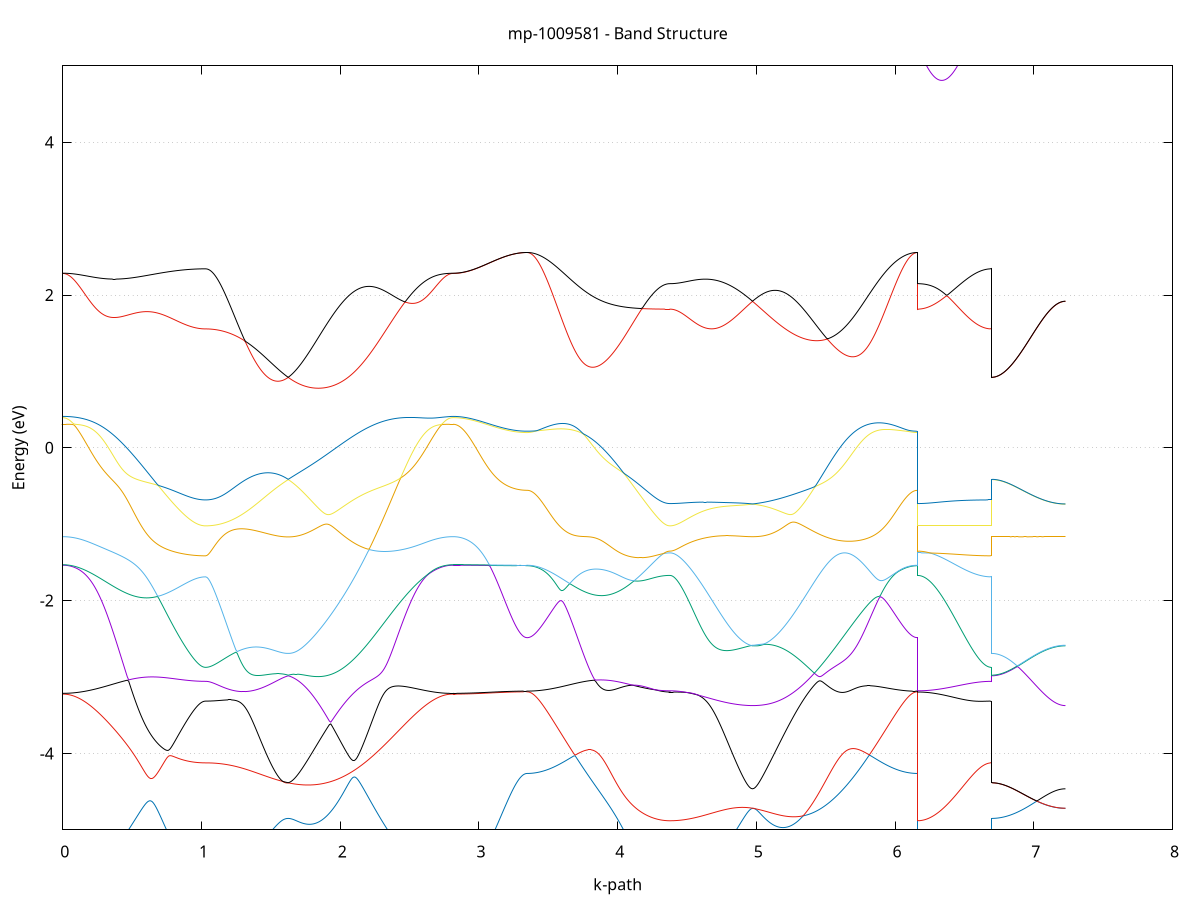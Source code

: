 set title 'mp-1009581 - Band Structure'
set xlabel 'k-path'
set ylabel 'Energy (eV)'
set grid y
set yrange [-5:5]
set terminal png size 800,600
set output 'mp-1009581_bands_gnuplot.png'
plot '-' using 1:2 with lines notitle, '-' using 1:2 with lines notitle, '-' using 1:2 with lines notitle, '-' using 1:2 with lines notitle, '-' using 1:2 with lines notitle, '-' using 1:2 with lines notitle, '-' using 1:2 with lines notitle, '-' using 1:2 with lines notitle, '-' using 1:2 with lines notitle, '-' using 1:2 with lines notitle, '-' using 1:2 with lines notitle, '-' using 1:2 with lines notitle, '-' using 1:2 with lines notitle, '-' using 1:2 with lines notitle, '-' using 1:2 with lines notitle, '-' using 1:2 with lines notitle, '-' using 1:2 with lines notitle, '-' using 1:2 with lines notitle, '-' using 1:2 with lines notitle, '-' using 1:2 with lines notitle, '-' using 1:2 with lines notitle, '-' using 1:2 with lines notitle, '-' using 1:2 with lines notitle, '-' using 1:2 with lines notitle
0.000000 -44.294149
0.009898 -44.294149
0.019795 -44.294149
0.029693 -44.294149
0.039591 -44.294149
0.049488 -44.294149
0.059386 -44.294149
0.069283 -44.294149
0.079181 -44.294049
0.089079 -44.294049
0.098976 -44.294049
0.108874 -44.294049
0.118772 -44.294049
0.128669 -44.294049
0.138567 -44.293949
0.148465 -44.293949
0.158362 -44.293949
0.168260 -44.293949
0.178158 -44.293949
0.188055 -44.293949
0.197953 -44.293949
0.207850 -44.293949
0.217748 -44.294049
0.227646 -44.294249
0.237543 -44.294449
0.247441 -44.294649
0.257339 -44.294949
0.267236 -44.295249
0.277134 -44.295449
0.287032 -44.295749
0.296929 -44.296049
0.306827 -44.296349
0.316724 -44.296649
0.326622 -44.296949
0.336520 -44.297249
0.346417 -44.297649
0.356315 -44.297949
0.366213 -44.298249
0.376110 -44.298649
0.386008 -44.298949
0.395906 -44.299349
0.405803 -44.299649
0.415701 -44.300049
0.425599 -44.300449
0.435496 -44.300749
0.445394 -44.301149
0.455291 -44.301549
0.465189 -44.301949
0.475087 -44.302249
0.484984 -44.302649
0.494882 -44.303049
0.504780 -44.303449
0.514677 -44.303749
0.524575 -44.304149
0.534473 -44.304549
0.544370 -44.304949
0.554268 -44.305349
0.564165 -44.305649
0.574063 -44.306049
0.583961 -44.306449
0.593858 -44.306849
0.603756 -44.307149
0.613654 -44.307549
0.623551 -44.307949
0.633449 -44.308249
0.643347 -44.308649
0.653244 -44.308949
0.663142 -44.309349
0.673040 -44.309649
0.682937 -44.309949
0.692835 -44.310349
0.702732 -44.310649
0.712630 -44.310949
0.722528 -44.311249
0.732425 -44.311549
0.742323 -44.311849
0.752221 -44.312149
0.762118 -44.312449
0.772016 -44.312649
0.781914 -44.312949
0.791811 -44.313249
0.801709 -44.313449
0.811606 -44.313649
0.821504 -44.313949
0.831402 -44.314149
0.841299 -44.314349
0.851197 -44.314549
0.861095 -44.314749
0.870992 -44.314949
0.880890 -44.315049
0.890788 -44.315249
0.900685 -44.315449
0.910583 -44.315549
0.920480 -44.315649
0.930378 -44.315749
0.940276 -44.315849
0.950173 -44.315949
0.960071 -44.316049
0.969969 -44.316149
0.979866 -44.316249
0.989764 -44.316249
0.999662 -44.316249
1.009559 -44.316349
1.019457 -44.316349
1.029355 -44.316349
1.029355 -44.316349
1.039279 -44.316349
1.049203 -44.316349
1.059127 -44.316349
1.069051 -44.316349
1.078975 -44.316249
1.088899 -44.316249
1.098824 -44.316249
1.108748 -44.316149
1.118672 -44.316149
1.128596 -44.316149
1.138520 -44.316049
1.148444 -44.315949
1.158369 -44.315949
1.168293 -44.315849
1.178217 -44.315849
1.188141 -44.315749
1.198065 -44.315649
1.207989 -44.315549
1.217914 -44.315449
1.227838 -44.315349
1.237762 -44.315249
1.247686 -44.315149
1.257610 -44.315049
1.267534 -44.314949
1.277458 -44.314849
1.287383 -44.314749
1.297307 -44.314649
1.307231 -44.314449
1.317155 -44.314349
1.327079 -44.314249
1.337003 -44.314049
1.346928 -44.313949
1.356852 -44.313749
1.366776 -44.313649
1.376700 -44.313449
1.386624 -44.313349
1.396548 -44.313149
1.406473 -44.313049
1.416397 -44.312849
1.426321 -44.312649
1.436245 -44.312549
1.446169 -44.312349
1.456093 -44.312149
1.466017 -44.311949
1.475942 -44.311749
1.485866 -44.311549
1.495790 -44.311449
1.505714 -44.311249
1.515638 -44.311049
1.525562 -44.310849
1.535487 -44.310649
1.545411 -44.310449
1.555335 -44.310249
1.565259 -44.310049
1.575183 -44.309849
1.585107 -44.309549
1.595032 -44.309349
1.604956 -44.309149
1.614880 -44.308949
1.624804 -44.308949
1.624804 -44.308949
1.634714 -44.309049
1.644623 -44.309249
1.654533 -44.309449
1.664443 -44.309649
1.674353 -44.309749
1.684263 -44.309949
1.694172 -44.310149
1.704082 -44.310349
1.713992 -44.310449
1.723902 -44.310649
1.733811 -44.310749
1.743721 -44.310849
1.753631 -44.311049
1.763541 -44.311149
1.773450 -44.311249
1.783360 -44.311349
1.793270 -44.311449
1.803180 -44.311449
1.813090 -44.311549
1.822999 -44.311649
1.832909 -44.311649
1.842819 -44.311649
1.852729 -44.311749
1.862638 -44.311749
1.872548 -44.311749
1.882458 -44.311749
1.892368 -44.311749
1.902277 -44.311649
1.912187 -44.311649
1.922097 -44.311549
1.932007 -44.311549
1.941917 -44.311449
1.951826 -44.311349
1.961736 -44.311249
1.971646 -44.311149
1.981556 -44.311049
1.991465 -44.310949
2.001375 -44.310849
2.011285 -44.310649
2.021195 -44.310549
2.031104 -44.310349
2.041014 -44.310249
2.050924 -44.310049
2.060834 -44.309849
2.070744 -44.309649
2.080653 -44.309449
2.090563 -44.309249
2.100473 -44.309049
2.110383 -44.308749
2.120292 -44.308549
2.130202 -44.308249
2.140112 -44.308049
2.150022 -44.307749
2.159931 -44.307449
2.169841 -44.307249
2.179751 -44.306949
2.189661 -44.306649
2.199571 -44.306349
2.209480 -44.306049
2.219390 -44.305749
2.229300 -44.305449
2.239210 -44.305149
2.249119 -44.304749
2.259029 -44.304449
2.268939 -44.304149
2.278849 -44.303849
2.288758 -44.303449
2.298668 -44.303149
2.308578 -44.302849
2.318488 -44.302449
2.328397 -44.302149
2.338307 -44.301749
2.348217 -44.301449
2.358127 -44.301149
2.368037 -44.300749
2.377946 -44.300449
2.387856 -44.300049
2.397766 -44.299749
2.407676 -44.299449
2.417585 -44.299049
2.427495 -44.298749
2.437405 -44.298449
2.447315 -44.298149
2.457224 -44.297749
2.467134 -44.297449
2.477044 -44.297149
2.486954 -44.296849
2.496864 -44.296549
2.506773 -44.296249
2.516683 -44.295949
2.526593 -44.295649
2.536503 -44.295349
2.546412 -44.295149
2.556322 -44.294849
2.566232 -44.294649
2.576142 -44.294349
2.586051 -44.294149
2.595961 -44.293949
2.605871 -44.293849
2.615781 -44.293849
2.625691 -44.293849
2.635600 -44.293849
2.645510 -44.293949
2.655420 -44.293949
2.665330 -44.293949
2.675239 -44.293949
2.685149 -44.293949
2.695059 -44.294049
2.704969 -44.294049
2.714878 -44.294049
2.724788 -44.294049
2.734698 -44.294049
2.744608 -44.294149
2.754517 -44.294149
2.764427 -44.294149
2.774337 -44.294149
2.784247 -44.294149
2.794157 -44.294149
2.804066 -44.294149
2.813976 -44.294149
2.813976 -44.294149
2.823855 -44.294149
2.833734 -44.294149
2.843612 -44.294149
2.853491 -44.294149
2.863370 -44.294149
2.873249 -44.294149
2.883127 -44.294149
2.893006 -44.294149
2.902885 -44.294149
2.912763 -44.294149
2.922642 -44.294149
2.932521 -44.294149
2.942400 -44.294149
2.952278 -44.294149
2.962157 -44.294149
2.972036 -44.294149
2.981915 -44.294149
2.991793 -44.294149
3.001672 -44.294149
3.011551 -44.294149
3.021430 -44.294149
3.031308 -44.294149
3.041187 -44.294149
3.051066 -44.294149
3.060944 -44.294149
3.070823 -44.294149
3.080702 -44.294149
3.090581 -44.294149
3.100459 -44.294149
3.110338 -44.294149
3.120217 -44.294149
3.130096 -44.294149
3.139974 -44.294149
3.149853 -44.294149
3.159732 -44.294149
3.169611 -44.294149
3.179489 -44.294149
3.189368 -44.294149
3.199247 -44.294149
3.209125 -44.294149
3.219004 -44.294149
3.228883 -44.294149
3.238762 -44.294149
3.248640 -44.294149
3.258519 -44.294149
3.268398 -44.294149
3.278277 -44.294149
3.288155 -44.294149
3.298034 -44.294149
3.307913 -44.294149
3.317792 -44.294149
3.327670 -44.294149
3.337549 -44.294149
3.347428 -44.294149
3.347428 -44.294149
3.357325 -44.294149
3.367223 -44.294149
3.377121 -44.294149
3.387018 -44.294149
3.396916 -44.294149
3.406814 -44.294049
3.416711 -44.294049
3.426609 -44.294049
3.436507 -44.294049
3.446404 -44.294049
3.456302 -44.294049
3.466199 -44.294049
3.476097 -44.293949
3.485995 -44.293949
3.495892 -44.293949
3.505790 -44.293949
3.515688 -44.293949
3.525585 -44.293849
3.535483 -44.293849
3.545381 -44.293949
3.555278 -44.293949
3.565176 -44.294049
3.575073 -44.294249
3.584971 -44.294449
3.594869 -44.294649
3.604766 -44.294949
3.614664 -44.295249
3.624562 -44.295449
3.634459 -44.295749
3.644357 -44.296049
3.654255 -44.296349
3.664152 -44.296649
3.674050 -44.296949
3.683948 -44.297249
3.693845 -44.297649
3.703743 -44.297949
3.713640 -44.298249
3.723538 -44.298649
3.733436 -44.298949
3.743333 -44.299349
3.753231 -44.299749
3.763129 -44.300049
3.773026 -44.300449
3.782924 -44.300749
3.792822 -44.301149
3.802719 -44.301549
3.812617 -44.301949
3.822514 -44.302249
3.832412 -44.302649
3.842310 -44.303049
3.852207 -44.303449
3.862105 -44.303749
3.872003 -44.304149
3.881900 -44.304549
3.891798 -44.304949
3.901696 -44.305349
3.911593 -44.305649
3.921491 -44.306049
3.931388 -44.306449
3.941286 -44.306849
3.951184 -44.307149
3.961081 -44.307549
3.970979 -44.307949
3.980877 -44.308249
3.990774 -44.308649
4.000672 -44.308949
4.010570 -44.309349
4.020467 -44.309649
4.030365 -44.309949
4.040263 -44.310249
4.050160 -44.310649
4.060058 -44.310949
4.069955 -44.311249
4.079853 -44.311549
4.089751 -44.311849
4.099648 -44.312149
4.109546 -44.312449
4.119444 -44.312649
4.129341 -44.312949
4.139239 -44.313149
4.149137 -44.313449
4.159034 -44.313649
4.168932 -44.313949
4.178829 -44.314149
4.188727 -44.314349
4.198625 -44.314549
4.208522 -44.314749
4.218420 -44.314949
4.228318 -44.315049
4.238215 -44.315249
4.248113 -44.315449
4.258011 -44.315549
4.267908 -44.315649
4.277806 -44.315749
4.287704 -44.315949
4.297601 -44.316049
4.307499 -44.316049
4.317396 -44.316149
4.327294 -44.316249
4.337192 -44.316249
4.347089 -44.316349
4.356987 -44.316349
4.366885 -44.316349
4.376782 -44.316349
4.376782 -44.316349
4.386706 -44.316349
4.396631 -44.316349
4.406555 -44.316349
4.416479 -44.316349
4.426403 -44.316349
4.436327 -44.316249
4.446251 -44.316249
4.456176 -44.316249
4.466100 -44.316149
4.476024 -44.316149
4.485948 -44.316049
4.495872 -44.316049
4.505796 -44.315949
4.515720 -44.315849
4.525645 -44.315849
4.535569 -44.315749
4.545493 -44.315649
4.555417 -44.315549
4.565341 -44.315449
4.575265 -44.315449
4.585190 -44.315349
4.595114 -44.315249
4.605038 -44.315049
4.614962 -44.314949
4.624886 -44.314849
4.634810 -44.314749
4.644735 -44.314649
4.654659 -44.314549
4.664583 -44.314349
4.674507 -44.314249
4.684431 -44.314049
4.694355 -44.313949
4.704279 -44.313849
4.714204 -44.313649
4.724128 -44.313549
4.734052 -44.313349
4.743976 -44.313149
4.753900 -44.313049
4.763824 -44.312849
4.773749 -44.312649
4.783673 -44.312549
4.793597 -44.312349
4.803521 -44.312149
4.813445 -44.311949
4.823369 -44.311749
4.833294 -44.311549
4.843218 -44.311449
4.853142 -44.311249
4.863066 -44.311049
4.872990 -44.310849
4.882914 -44.310649
4.892838 -44.310449
4.902763 -44.310249
4.912687 -44.310049
4.922611 -44.309749
4.932535 -44.309549
4.942459 -44.309349
4.952383 -44.309149
4.962308 -44.308949
4.972232 -44.308949
4.972232 -44.308949
4.982141 -44.309049
4.992051 -44.309249
5.001961 -44.309449
5.011871 -44.309649
5.021781 -44.309749
5.031690 -44.309949
5.041600 -44.310149
5.051510 -44.310349
5.061420 -44.310449
5.071329 -44.310649
5.081239 -44.310749
5.091149 -44.310849
5.101059 -44.311049
5.110968 -44.311149
5.120878 -44.311249
5.130788 -44.311349
5.140698 -44.311449
5.150608 -44.311449
5.160517 -44.311549
5.170427 -44.311649
5.180337 -44.311649
5.190247 -44.311649
5.200156 -44.311749
5.210066 -44.311749
5.219976 -44.311749
5.229886 -44.311749
5.239795 -44.311749
5.249705 -44.311649
5.259615 -44.311649
5.269525 -44.311549
5.279435 -44.311549
5.289344 -44.311449
5.299254 -44.311349
5.309164 -44.311249
5.319074 -44.311149
5.328983 -44.311049
5.338893 -44.310949
5.348803 -44.310849
5.358713 -44.310649
5.368622 -44.310549
5.378532 -44.310349
5.388442 -44.310249
5.398352 -44.310049
5.408261 -44.309849
5.418171 -44.309649
5.428081 -44.309449
5.437991 -44.309249
5.447901 -44.308949
5.457810 -44.308749
5.467720 -44.308549
5.477630 -44.308249
5.487540 -44.308049
5.497449 -44.307749
5.507359 -44.307549
5.517269 -44.307249
5.527179 -44.306949
5.537088 -44.306649
5.546998 -44.306349
5.556908 -44.306049
5.566818 -44.305749
5.576728 -44.305449
5.586637 -44.305149
5.596547 -44.304849
5.606457 -44.304449
5.616367 -44.304149
5.626276 -44.303849
5.636186 -44.303449
5.646096 -44.303149
5.656006 -44.302849
5.665915 -44.302449
5.675825 -44.302149
5.685735 -44.301749
5.695645 -44.301449
5.705555 -44.301149
5.715464 -44.300749
5.725374 -44.300449
5.735284 -44.300049
5.745194 -44.299749
5.755103 -44.299449
5.765013 -44.299049
5.774923 -44.298749
5.784833 -44.298449
5.794742 -44.298149
5.804652 -44.297749
5.814562 -44.297449
5.824472 -44.297149
5.834382 -44.296849
5.844291 -44.296549
5.854201 -44.296249
5.864111 -44.295949
5.874021 -44.295649
5.883930 -44.295349
5.893840 -44.295149
5.903750 -44.294849
5.913660 -44.294649
5.923569 -44.294349
5.933479 -44.294149
5.943389 -44.293949
5.953299 -44.293849
5.963208 -44.293849
5.973118 -44.293849
5.983028 -44.293849
5.992938 -44.293849
6.002848 -44.293949
6.012757 -44.293949
6.022667 -44.293949
6.032577 -44.293949
6.042487 -44.294049
6.052396 -44.294049
6.062306 -44.294049
6.072216 -44.294049
6.082126 -44.294049
6.092035 -44.294049
6.101945 -44.294049
6.111855 -44.294149
6.121765 -44.294149
6.131675 -44.294149
6.141584 -44.294149
6.151494 -44.294149
6.161404 -44.294149
6.161404 -44.316349
6.171283 -44.316349
6.181161 -44.316349
6.191040 -44.316349
6.200919 -44.316349
6.210798 -44.316349
6.220676 -44.316349
6.230555 -44.316349
6.240434 -44.316349
6.250312 -44.316349
6.260191 -44.316349
6.270070 -44.316349
6.279949 -44.316349
6.289827 -44.316349
6.299706 -44.316349
6.309585 -44.316349
6.319464 -44.316349
6.329342 -44.316349
6.339221 -44.316349
6.349100 -44.316349
6.358979 -44.316349
6.368857 -44.316349
6.378736 -44.316349
6.388615 -44.316349
6.398493 -44.316349
6.408372 -44.316349
6.418251 -44.316349
6.428130 -44.316349
6.438008 -44.316349
6.447887 -44.316349
6.457766 -44.316349
6.467645 -44.316349
6.477523 -44.316349
6.487402 -44.316349
6.497281 -44.316349
6.507160 -44.316349
6.517038 -44.316349
6.526917 -44.316349
6.536796 -44.316349
6.546674 -44.316349
6.556553 -44.316349
6.566432 -44.316349
6.576311 -44.316349
6.586189 -44.316349
6.596068 -44.316349
6.605947 -44.316349
6.615826 -44.316349
6.625704 -44.316349
6.635583 -44.316349
6.645462 -44.316349
6.655341 -44.316349
6.665219 -44.316349
6.675098 -44.316349
6.684977 -44.316349
6.694856 -44.316349
6.694856 -44.308949
6.704734 -44.308949
6.714613 -44.308949
6.724492 -44.308949
6.734370 -44.308949
6.744249 -44.308949
6.754128 -44.308949
6.764007 -44.308949
6.773885 -44.308949
6.783764 -44.308949
6.793643 -44.308949
6.803522 -44.308949
6.813400 -44.308949
6.823279 -44.308949
6.833158 -44.308949
6.843037 -44.308949
6.852915 -44.308949
6.862794 -44.308949
6.872673 -44.308949
6.882551 -44.308949
6.892430 -44.308949
6.902309 -44.308949
6.912188 -44.308949
6.922066 -44.308949
6.931945 -44.308949
6.941824 -44.308949
6.951703 -44.308949
6.961581 -44.308949
6.971460 -44.308949
6.981339 -44.308949
6.991218 -44.308949
7.001096 -44.308949
7.010975 -44.308949
7.020854 -44.308949
7.030732 -44.308949
7.040611 -44.308949
7.050490 -44.308949
7.060369 -44.308949
7.070247 -44.308949
7.080126 -44.308949
7.090005 -44.308949
7.099884 -44.308949
7.109762 -44.308949
7.119641 -44.308949
7.129520 -44.308949
7.139399 -44.308949
7.149277 -44.308949
7.159156 -44.308949
7.169035 -44.308949
7.178913 -44.308949
7.188792 -44.308949
7.198671 -44.308949
7.208550 -44.308949
7.218428 -44.308949
7.228307 -44.308949
e
0.000000 -44.291249
0.009898 -44.291249
0.019795 -44.291249
0.029693 -44.291249
0.039591 -44.291249
0.049488 -44.291249
0.059386 -44.291349
0.069283 -44.291449
0.079181 -44.291549
0.089079 -44.291649
0.098976 -44.291749
0.108874 -44.291849
0.118772 -44.291949
0.128669 -44.292049
0.138567 -44.292249
0.148465 -44.292349
0.158362 -44.292549
0.168260 -44.292749
0.178158 -44.292849
0.188055 -44.293049
0.197953 -44.293249
0.207850 -44.293349
0.217748 -44.293449
0.227646 -44.293449
0.237543 -44.293449
0.247441 -44.293449
0.257339 -44.293449
0.267236 -44.293349
0.277134 -44.293349
0.287032 -44.293249
0.296929 -44.293249
0.306827 -44.293149
0.316724 -44.293149
0.326622 -44.293049
0.336520 -44.293049
0.346417 -44.292949
0.356315 -44.292949
0.366213 -44.292949
0.376110 -44.293049
0.386008 -44.293149
0.395906 -44.293249
0.405803 -44.293249
0.415701 -44.293349
0.425599 -44.293449
0.435496 -44.293549
0.445394 -44.293649
0.455291 -44.293749
0.465189 -44.293849
0.475087 -44.293949
0.484984 -44.294049
0.494882 -44.294049
0.504780 -44.294149
0.514677 -44.294249
0.524575 -44.294349
0.534473 -44.294449
0.544370 -44.294549
0.554268 -44.294649
0.564165 -44.294749
0.574063 -44.294849
0.583961 -44.294949
0.593858 -44.295049
0.603756 -44.295049
0.613654 -44.295149
0.623551 -44.295249
0.633449 -44.295349
0.643347 -44.295449
0.653244 -44.295549
0.663142 -44.295649
0.673040 -44.295649
0.682937 -44.295749
0.692835 -44.295849
0.702732 -44.295949
0.712630 -44.295949
0.722528 -44.296049
0.732425 -44.296149
0.742323 -44.296249
0.752221 -44.296249
0.762118 -44.296349
0.772016 -44.296449
0.781914 -44.296449
0.791811 -44.296549
0.801709 -44.296649
0.811606 -44.296649
0.821504 -44.296749
0.831402 -44.296749
0.841299 -44.296849
0.851197 -44.296849
0.861095 -44.296949
0.870992 -44.296949
0.880890 -44.297049
0.890788 -44.297049
0.900685 -44.297049
0.910583 -44.297149
0.920480 -44.297149
0.930378 -44.297149
0.940276 -44.297149
0.950173 -44.297249
0.960071 -44.297249
0.969969 -44.297249
0.979866 -44.297249
0.989764 -44.297249
0.999662 -44.297249
1.009559 -44.297249
1.019457 -44.297349
1.029355 -44.297349
1.029355 -44.297349
1.039279 -44.297349
1.049203 -44.297349
1.059127 -44.297349
1.069051 -44.297349
1.078975 -44.297449
1.088899 -44.297449
1.098824 -44.297549
1.108748 -44.297649
1.118672 -44.297649
1.128596 -44.297749
1.138520 -44.297849
1.148444 -44.297949
1.158369 -44.298149
1.168293 -44.298249
1.178217 -44.298349
1.188141 -44.298549
1.198065 -44.298649
1.207989 -44.298849
1.217914 -44.299049
1.227838 -44.299149
1.237762 -44.299349
1.247686 -44.299549
1.257610 -44.299749
1.267534 -44.299949
1.277458 -44.300149
1.287383 -44.300349
1.297307 -44.300549
1.307231 -44.300849
1.317155 -44.301049
1.327079 -44.301349
1.337003 -44.301549
1.346928 -44.301749
1.356852 -44.302049
1.366776 -44.302249
1.376700 -44.302549
1.386624 -44.302849
1.396548 -44.303049
1.406473 -44.303349
1.416397 -44.303649
1.426321 -44.303849
1.436245 -44.304149
1.446169 -44.304449
1.456093 -44.304649
1.466017 -44.304949
1.475942 -44.305249
1.485866 -44.305449
1.495790 -44.305749
1.505714 -44.306049
1.515638 -44.306249
1.525562 -44.306549
1.535487 -44.306849
1.545411 -44.307049
1.555335 -44.307349
1.565259 -44.307549
1.575183 -44.307849
1.585107 -44.308049
1.595032 -44.308349
1.604956 -44.308549
1.614880 -44.308749
1.624804 -44.308749
1.624804 -44.308749
1.634714 -44.308649
1.644623 -44.308449
1.654533 -44.308249
1.664443 -44.308049
1.674353 -44.307849
1.684263 -44.307549
1.694172 -44.307349
1.704082 -44.307149
1.713992 -44.306949
1.723902 -44.306649
1.733811 -44.306449
1.743721 -44.306249
1.753631 -44.306049
1.763541 -44.305749
1.773450 -44.305549
1.783360 -44.305349
1.793270 -44.305149
1.803180 -44.304849
1.813090 -44.304649
1.822999 -44.304449
1.832909 -44.304249
1.842819 -44.303949
1.852729 -44.303749
1.862638 -44.303549
1.872548 -44.303349
1.882458 -44.303049
1.892368 -44.302849
1.902277 -44.302649
1.912187 -44.302449
1.922097 -44.302149
1.932007 -44.301949
1.941917 -44.301749
1.951826 -44.301549
1.961736 -44.301349
1.971646 -44.301149
1.981556 -44.300849
1.991465 -44.300649
2.001375 -44.300449
2.011285 -44.300249
2.021195 -44.300049
2.031104 -44.299849
2.041014 -44.299649
2.050924 -44.299449
2.060834 -44.299249
2.070744 -44.299049
2.080653 -44.298849
2.090563 -44.298649
2.100473 -44.298449
2.110383 -44.298249
2.120292 -44.298049
2.130202 -44.297849
2.140112 -44.297749
2.150022 -44.297549
2.159931 -44.297349
2.169841 -44.297149
2.179751 -44.296949
2.189661 -44.296849
2.199571 -44.296649
2.209480 -44.296449
2.219390 -44.296349
2.229300 -44.296149
2.239210 -44.295949
2.249119 -44.295849
2.259029 -44.295649
2.268939 -44.295549
2.278849 -44.295349
2.288758 -44.295249
2.298668 -44.295049
2.308578 -44.294949
2.318488 -44.294849
2.328397 -44.294649
2.338307 -44.294549
2.348217 -44.294449
2.358127 -44.294249
2.368037 -44.294149
2.377946 -44.294049
2.387856 -44.293949
2.397766 -44.293849
2.407676 -44.293749
2.417585 -44.293649
2.427495 -44.293549
2.437405 -44.293449
2.447315 -44.293349
2.457224 -44.293349
2.467134 -44.293249
2.477044 -44.293249
2.486954 -44.293249
2.496864 -44.293249
2.506773 -44.293349
2.516683 -44.293349
2.526593 -44.293349
2.536503 -44.293449
2.546412 -44.293449
2.556322 -44.293449
2.566232 -44.293549
2.576142 -44.293549
2.586051 -44.293549
2.595961 -44.293549
2.605871 -44.293449
2.615781 -44.293349
2.625691 -44.293149
2.635600 -44.292949
2.645510 -44.292749
2.655420 -44.292549
2.665330 -44.292449
2.675239 -44.292249
2.685149 -44.292149
2.695059 -44.291949
2.704969 -44.291849
2.714878 -44.291749
2.724788 -44.291649
2.734698 -44.291549
2.744608 -44.291449
2.754517 -44.291349
2.764427 -44.291349
2.774337 -44.291249
2.784247 -44.291249
2.794157 -44.291249
2.804066 -44.291249
2.813976 -44.291249
2.813976 -44.291249
2.823855 -44.291249
2.833734 -44.291249
2.843612 -44.291249
2.853491 -44.291249
2.863370 -44.291249
2.873249 -44.291249
2.883127 -44.291249
2.893006 -44.291249
2.902885 -44.291249
2.912763 -44.291249
2.922642 -44.291249
2.932521 -44.291249
2.942400 -44.291249
2.952278 -44.291249
2.962157 -44.291249
2.972036 -44.291249
2.981915 -44.291249
2.991793 -44.291249
3.001672 -44.291249
3.011551 -44.291249
3.021430 -44.291249
3.031308 -44.291249
3.041187 -44.291249
3.051066 -44.291249
3.060944 -44.291249
3.070823 -44.291249
3.080702 -44.291249
3.090581 -44.291249
3.100459 -44.291249
3.110338 -44.291249
3.120217 -44.291249
3.130096 -44.291249
3.139974 -44.291249
3.149853 -44.291249
3.159732 -44.291249
3.169611 -44.291249
3.179489 -44.291249
3.189368 -44.291249
3.199247 -44.291249
3.209125 -44.291249
3.219004 -44.291249
3.228883 -44.291249
3.238762 -44.291249
3.248640 -44.291249
3.258519 -44.291249
3.268398 -44.291249
3.278277 -44.291249
3.288155 -44.291249
3.298034 -44.291249
3.307913 -44.291249
3.317792 -44.291249
3.327670 -44.291249
3.337549 -44.291249
3.347428 -44.291249
3.347428 -44.291249
3.357325 -44.291249
3.367223 -44.291249
3.377121 -44.291249
3.387018 -44.291249
3.396916 -44.291249
3.406814 -44.291349
3.416711 -44.291449
3.426609 -44.291549
3.436507 -44.291649
3.446404 -44.291749
3.456302 -44.291849
3.466199 -44.291949
3.476097 -44.292049
3.485995 -44.292249
3.495892 -44.292349
3.505790 -44.292549
3.515688 -44.292749
3.525585 -44.292849
3.535483 -44.293049
3.545381 -44.293249
3.555278 -44.293349
3.565176 -44.293449
3.575073 -44.293449
3.584971 -44.293449
3.594869 -44.293449
3.604766 -44.293349
3.614664 -44.293349
3.624562 -44.293349
3.634459 -44.293249
3.644357 -44.293249
3.654255 -44.293149
3.664152 -44.293149
3.674050 -44.293049
3.683948 -44.293049
3.693845 -44.292949
3.703743 -44.292949
3.713640 -44.292949
3.723538 -44.293049
3.733436 -44.293149
3.743333 -44.293249
3.753231 -44.293249
3.763129 -44.293349
3.773026 -44.293449
3.782924 -44.293549
3.792822 -44.293649
3.802719 -44.293749
3.812617 -44.293849
3.822514 -44.293949
3.832412 -44.294049
3.842310 -44.294049
3.852207 -44.294149
3.862105 -44.294249
3.872003 -44.294349
3.881900 -44.294449
3.891798 -44.294549
3.901696 -44.294649
3.911593 -44.294749
3.921491 -44.294849
3.931388 -44.294949
3.941286 -44.295049
3.951184 -44.295049
3.961081 -44.295149
3.970979 -44.295249
3.980877 -44.295349
3.990774 -44.295449
4.000672 -44.295549
4.010570 -44.295649
4.020467 -44.295649
4.030365 -44.295749
4.040263 -44.295849
4.050160 -44.295949
4.060058 -44.295949
4.069955 -44.296049
4.079853 -44.296149
4.089751 -44.296249
4.099648 -44.296249
4.109546 -44.296349
4.119444 -44.296449
4.129341 -44.296449
4.139239 -44.296549
4.149137 -44.296649
4.159034 -44.296649
4.168932 -44.296749
4.178829 -44.296749
4.188727 -44.296849
4.198625 -44.296849
4.208522 -44.296949
4.218420 -44.296949
4.228318 -44.297049
4.238215 -44.297049
4.248113 -44.297049
4.258011 -44.297149
4.267908 -44.297149
4.277806 -44.297149
4.287704 -44.297149
4.297601 -44.297249
4.307499 -44.297249
4.317396 -44.297249
4.327294 -44.297249
4.337192 -44.297249
4.347089 -44.297249
4.356987 -44.297249
4.366885 -44.297349
4.376782 -44.297349
4.376782 -44.297349
4.386706 -44.297349
4.396631 -44.297349
4.406555 -44.297349
4.416479 -44.297349
4.426403 -44.297449
4.436327 -44.297449
4.446251 -44.297549
4.456176 -44.297649
4.466100 -44.297749
4.476024 -44.297749
4.485948 -44.297849
4.495872 -44.298049
4.505796 -44.298149
4.515720 -44.298249
4.525645 -44.298349
4.535569 -44.298549
4.545493 -44.298649
4.555417 -44.298849
4.565341 -44.299049
4.575265 -44.299149
4.585190 -44.299349
4.595114 -44.299549
4.605038 -44.299749
4.614962 -44.299949
4.624886 -44.300149
4.634810 -44.300349
4.644735 -44.300649
4.654659 -44.300849
4.664583 -44.301049
4.674507 -44.301249
4.684431 -44.301549
4.694355 -44.301749
4.704279 -44.302049
4.714204 -44.302249
4.724128 -44.302549
4.734052 -44.302849
4.743976 -44.303049
4.753900 -44.303349
4.763824 -44.303549
4.773749 -44.303849
4.783673 -44.304149
4.793597 -44.304449
4.803521 -44.304649
4.813445 -44.304949
4.823369 -44.305249
4.833294 -44.305449
4.843218 -44.305749
4.853142 -44.306049
4.863066 -44.306249
4.872990 -44.306549
4.882914 -44.306849
4.892838 -44.307049
4.902763 -44.307349
4.912687 -44.307549
4.922611 -44.307849
4.932535 -44.308049
4.942459 -44.308249
4.952383 -44.308549
4.962308 -44.308749
4.972232 -44.308749
4.972232 -44.308749
4.982141 -44.308649
4.992051 -44.308449
5.001961 -44.308249
5.011871 -44.308049
5.021781 -44.307849
5.031690 -44.307549
5.041600 -44.307349
5.051510 -44.307149
5.061420 -44.306949
5.071329 -44.306649
5.081239 -44.306449
5.091149 -44.306249
5.101059 -44.306049
5.110968 -44.305749
5.120878 -44.305549
5.130788 -44.305349
5.140698 -44.305149
5.150608 -44.304849
5.160517 -44.304649
5.170427 -44.304449
5.180337 -44.304149
5.190247 -44.303949
5.200156 -44.303749
5.210066 -44.303549
5.219976 -44.303249
5.229886 -44.303049
5.239795 -44.302849
5.249705 -44.302649
5.259615 -44.302449
5.269525 -44.302149
5.279435 -44.301949
5.289344 -44.301749
5.299254 -44.301549
5.309164 -44.301349
5.319074 -44.301049
5.328983 -44.300849
5.338893 -44.300649
5.348803 -44.300449
5.358713 -44.300249
5.368622 -44.300049
5.378532 -44.299849
5.388442 -44.299649
5.398352 -44.299449
5.408261 -44.299249
5.418171 -44.299049
5.428081 -44.298849
5.437991 -44.298649
5.447901 -44.298449
5.457810 -44.298249
5.467720 -44.298049
5.477630 -44.297849
5.487540 -44.297649
5.497449 -44.297549
5.507359 -44.297349
5.517269 -44.297149
5.527179 -44.296949
5.537088 -44.296849
5.546998 -44.296649
5.556908 -44.296449
5.566818 -44.296349
5.576728 -44.296149
5.586637 -44.295949
5.596547 -44.295849
5.606457 -44.295649
5.616367 -44.295549
5.626276 -44.295349
5.636186 -44.295249
5.646096 -44.295049
5.656006 -44.294949
5.665915 -44.294749
5.675825 -44.294649
5.685735 -44.294549
5.695645 -44.294449
5.705555 -44.294249
5.715464 -44.294149
5.725374 -44.294049
5.735284 -44.293949
5.745194 -44.293849
5.755103 -44.293749
5.765013 -44.293649
5.774923 -44.293549
5.784833 -44.293449
5.794742 -44.293349
5.804652 -44.293249
5.814562 -44.293249
5.824472 -44.293249
5.834382 -44.293249
5.844291 -44.293249
5.854201 -44.293349
5.864111 -44.293349
5.874021 -44.293349
5.883930 -44.293449
5.893840 -44.293449
5.903750 -44.293449
5.913660 -44.293549
5.923569 -44.293549
5.933479 -44.293549
5.943389 -44.293549
5.953299 -44.293449
5.963208 -44.293349
5.973118 -44.293149
5.983028 -44.292949
5.992938 -44.292749
6.002848 -44.292549
6.012757 -44.292449
6.022667 -44.292249
6.032577 -44.292149
6.042487 -44.291949
6.052396 -44.291849
6.062306 -44.291749
6.072216 -44.291649
6.082126 -44.291549
6.092035 -44.291449
6.101945 -44.291349
6.111855 -44.291349
6.121765 -44.291249
6.131675 -44.291249
6.141584 -44.291249
6.151494 -44.291249
6.161404 -44.291249
6.161404 -44.297349
6.171283 -44.297349
6.181161 -44.297349
6.191040 -44.297349
6.200919 -44.297349
6.210798 -44.297349
6.220676 -44.297349
6.230555 -44.297349
6.240434 -44.297349
6.250312 -44.297349
6.260191 -44.297349
6.270070 -44.297349
6.279949 -44.297349
6.289827 -44.297349
6.299706 -44.297349
6.309585 -44.297349
6.319464 -44.297349
6.329342 -44.297349
6.339221 -44.297349
6.349100 -44.297349
6.358979 -44.297349
6.368857 -44.297349
6.378736 -44.297349
6.388615 -44.297249
6.398493 -44.297249
6.408372 -44.297249
6.418251 -44.297249
6.428130 -44.297349
6.438008 -44.297349
6.447887 -44.297349
6.457766 -44.297349
6.467645 -44.297349
6.477523 -44.297349
6.487402 -44.297349
6.497281 -44.297349
6.507160 -44.297349
6.517038 -44.297349
6.526917 -44.297349
6.536796 -44.297349
6.546674 -44.297349
6.556553 -44.297349
6.566432 -44.297349
6.576311 -44.297349
6.586189 -44.297349
6.596068 -44.297349
6.605947 -44.297349
6.615826 -44.297349
6.625704 -44.297249
6.635583 -44.297349
6.645462 -44.297349
6.655341 -44.297349
6.665219 -44.297349
6.675098 -44.297349
6.684977 -44.297349
6.694856 -44.297349
6.694856 -44.308749
6.704734 -44.308749
6.714613 -44.308749
6.724492 -44.308749
6.734370 -44.308749
6.744249 -44.308749
6.754128 -44.308749
6.764007 -44.308749
6.773885 -44.308749
6.783764 -44.308749
6.793643 -44.308749
6.803522 -44.308749
6.813400 -44.308749
6.823279 -44.308749
6.833158 -44.308749
6.843037 -44.308749
6.852915 -44.308749
6.862794 -44.308749
6.872673 -44.308749
6.882551 -44.308749
6.892430 -44.308749
6.902309 -44.308749
6.912188 -44.308749
6.922066 -44.308749
6.931945 -44.308749
6.941824 -44.308749
6.951703 -44.308749
6.961581 -44.308749
6.971460 -44.308749
6.981339 -44.308749
6.991218 -44.308749
7.001096 -44.308749
7.010975 -44.308749
7.020854 -44.308749
7.030732 -44.308749
7.040611 -44.308749
7.050490 -44.308749
7.060369 -44.308749
7.070247 -44.308749
7.080126 -44.308749
7.090005 -44.308749
7.099884 -44.308749
7.109762 -44.308749
7.119641 -44.308749
7.129520 -44.308749
7.139399 -44.308749
7.149277 -44.308749
7.159156 -44.308749
7.169035 -44.308749
7.178913 -44.308749
7.188792 -44.308749
7.198671 -44.308749
7.208550 -44.308749
7.218428 -44.308749
7.228307 -44.308749
e
0.000000 -44.291149
0.009898 -44.291149
0.019795 -44.291149
0.029693 -44.291149
0.039591 -44.291249
0.049488 -44.291249
0.059386 -44.291249
0.069283 -44.291349
0.079181 -44.291349
0.089079 -44.291349
0.098976 -44.291349
0.108874 -44.291449
0.118772 -44.291449
0.128669 -44.291449
0.138567 -44.291549
0.148465 -44.291549
0.158362 -44.291549
0.168260 -44.291649
0.178158 -44.291649
0.188055 -44.291749
0.197953 -44.291749
0.207850 -44.291849
0.217748 -44.291849
0.227646 -44.291949
0.237543 -44.292049
0.247441 -44.292049
0.257339 -44.292149
0.267236 -44.292149
0.277134 -44.292249
0.287032 -44.292349
0.296929 -44.292449
0.306827 -44.292449
0.316724 -44.292549
0.326622 -44.292649
0.336520 -44.292749
0.346417 -44.292749
0.356315 -44.292849
0.366213 -44.292849
0.376110 -44.292749
0.386008 -44.292749
0.395906 -44.292649
0.405803 -44.292649
0.415701 -44.292549
0.425599 -44.292449
0.435496 -44.292449
0.445394 -44.292349
0.455291 -44.292249
0.465189 -44.292249
0.475087 -44.292149
0.484984 -44.292049
0.494882 -44.292049
0.504780 -44.291949
0.514677 -44.291849
0.524575 -44.291849
0.534473 -44.291749
0.544370 -44.291649
0.554268 -44.291649
0.564165 -44.291549
0.574063 -44.291449
0.583961 -44.291449
0.593858 -44.291349
0.603756 -44.291249
0.613654 -44.291249
0.623551 -44.291149
0.633449 -44.291149
0.643347 -44.291049
0.653244 -44.290949
0.663142 -44.290949
0.673040 -44.290849
0.682937 -44.290749
0.692835 -44.290749
0.702732 -44.290649
0.712630 -44.290649
0.722528 -44.290549
0.732425 -44.290549
0.742323 -44.290449
0.752221 -44.290449
0.762118 -44.290349
0.772016 -44.290349
0.781914 -44.290249
0.791811 -44.290249
0.801709 -44.290149
0.811606 -44.290149
0.821504 -44.290149
0.831402 -44.290049
0.841299 -44.290049
0.851197 -44.289949
0.861095 -44.289949
0.870992 -44.289949
0.880890 -44.289849
0.890788 -44.289849
0.900685 -44.289849
0.910583 -44.289849
0.920480 -44.289749
0.930378 -44.289749
0.940276 -44.289749
0.950173 -44.289749
0.960071 -44.289749
0.969969 -44.289749
0.979866 -44.289649
0.989764 -44.289649
0.999662 -44.289649
1.009559 -44.289649
1.019457 -44.289649
1.029355 -44.289649
1.029355 -44.289649
1.039279 -44.289649
1.049203 -44.289649
1.059127 -44.289649
1.069051 -44.289649
1.078975 -44.289649
1.088899 -44.289649
1.098824 -44.289649
1.108748 -44.289649
1.118672 -44.289649
1.128596 -44.289649
1.138520 -44.289649
1.148444 -44.289649
1.158369 -44.289649
1.168293 -44.289649
1.178217 -44.289549
1.188141 -44.289549
1.198065 -44.289549
1.207989 -44.289549
1.217914 -44.289549
1.227838 -44.289549
1.237762 -44.289549
1.247686 -44.289549
1.257610 -44.289549
1.267534 -44.289549
1.277458 -44.289449
1.287383 -44.289449
1.297307 -44.289449
1.307231 -44.289449
1.317155 -44.289449
1.327079 -44.289449
1.337003 -44.289449
1.346928 -44.289349
1.356852 -44.289349
1.366776 -44.289349
1.376700 -44.289349
1.386624 -44.289349
1.396548 -44.289349
1.406473 -44.289349
1.416397 -44.289349
1.426321 -44.289249
1.436245 -44.289249
1.446169 -44.289249
1.456093 -44.289249
1.466017 -44.289249
1.475942 -44.289249
1.485866 -44.289249
1.495790 -44.289249
1.505714 -44.289249
1.515638 -44.289149
1.525562 -44.289149
1.535487 -44.289149
1.545411 -44.289149
1.555335 -44.289149
1.565259 -44.289149
1.575183 -44.289149
1.585107 -44.289149
1.595032 -44.289149
1.604956 -44.289149
1.614880 -44.289149
1.624804 -44.289149
1.624804 -44.289149
1.634714 -44.289149
1.644623 -44.289149
1.654533 -44.289149
1.664443 -44.289149
1.674353 -44.289149
1.684263 -44.289149
1.694172 -44.289149
1.704082 -44.289149
1.713992 -44.289149
1.723902 -44.289149
1.733811 -44.289149
1.743721 -44.289249
1.753631 -44.289249
1.763541 -44.289249
1.773450 -44.289249
1.783360 -44.289249
1.793270 -44.289249
1.803180 -44.289349
1.813090 -44.289349
1.822999 -44.289349
1.832909 -44.289349
1.842819 -44.289449
1.852729 -44.289449
1.862638 -44.289449
1.872548 -44.289449
1.882458 -44.289549
1.892368 -44.289549
1.902277 -44.289549
1.912187 -44.289649
1.922097 -44.289649
1.932007 -44.289749
1.941917 -44.289749
1.951826 -44.289749
1.961736 -44.289849
1.971646 -44.289849
1.981556 -44.289949
1.991465 -44.289949
2.001375 -44.290049
2.011285 -44.290049
2.021195 -44.290149
2.031104 -44.290149
2.041014 -44.290249
2.050924 -44.290249
2.060834 -44.290349
2.070744 -44.290349
2.080653 -44.290449
2.090563 -44.290449
2.100473 -44.290549
2.110383 -44.290649
2.120292 -44.290649
2.130202 -44.290749
2.140112 -44.290749
2.150022 -44.290849
2.159931 -44.290949
2.169841 -44.290949
2.179751 -44.291049
2.189661 -44.291149
2.199571 -44.291149
2.209480 -44.291249
2.219390 -44.291349
2.229300 -44.291349
2.239210 -44.291449
2.249119 -44.291549
2.259029 -44.291549
2.268939 -44.291649
2.278849 -44.291749
2.288758 -44.291749
2.298668 -44.291849
2.308578 -44.291949
2.318488 -44.291949
2.328397 -44.292049
2.338307 -44.292149
2.348217 -44.292149
2.358127 -44.292249
2.368037 -44.292249
2.377946 -44.292349
2.387856 -44.292449
2.397766 -44.292449
2.407676 -44.292549
2.417585 -44.292549
2.427495 -44.292649
2.437405 -44.292649
2.447315 -44.292649
2.457224 -44.292649
2.467134 -44.292649
2.477044 -44.292649
2.486954 -44.292649
2.496864 -44.292549
2.506773 -44.292449
2.516683 -44.292449
2.526593 -44.292349
2.536503 -44.292249
2.546412 -44.292249
2.556322 -44.292149
2.566232 -44.292049
2.576142 -44.292049
2.586051 -44.291949
2.595961 -44.291849
2.605871 -44.291849
2.615781 -44.291749
2.625691 -44.291749
2.635600 -44.291649
2.645510 -44.291649
2.655420 -44.291549
2.665330 -44.291549
2.675239 -44.291449
2.685149 -44.291449
2.695059 -44.291449
2.704969 -44.291349
2.714878 -44.291349
2.724788 -44.291349
2.734698 -44.291349
2.744608 -44.291249
2.754517 -44.291249
2.764427 -44.291249
2.774337 -44.291249
2.784247 -44.291149
2.794157 -44.291149
2.804066 -44.291149
2.813976 -44.291149
2.813976 -44.291149
2.823855 -44.291149
2.833734 -44.291149
2.843612 -44.291149
2.853491 -44.291149
2.863370 -44.291149
2.873249 -44.291149
2.883127 -44.291149
2.893006 -44.291149
2.902885 -44.291149
2.912763 -44.291149
2.922642 -44.291149
2.932521 -44.291149
2.942400 -44.291149
2.952278 -44.291149
2.962157 -44.291149
2.972036 -44.291149
2.981915 -44.291149
2.991793 -44.291149
3.001672 -44.291149
3.011551 -44.291149
3.021430 -44.291149
3.031308 -44.291149
3.041187 -44.291149
3.051066 -44.291149
3.060944 -44.291149
3.070823 -44.291149
3.080702 -44.291149
3.090581 -44.291149
3.100459 -44.291149
3.110338 -44.291149
3.120217 -44.291149
3.130096 -44.291149
3.139974 -44.291149
3.149853 -44.291149
3.159732 -44.291149
3.169611 -44.291149
3.179489 -44.291149
3.189368 -44.291149
3.199247 -44.291149
3.209125 -44.291149
3.219004 -44.291149
3.228883 -44.291149
3.238762 -44.291149
3.248640 -44.291149
3.258519 -44.291149
3.268398 -44.291149
3.278277 -44.291149
3.288155 -44.291149
3.298034 -44.291149
3.307913 -44.291149
3.317792 -44.291149
3.327670 -44.291149
3.337549 -44.291149
3.347428 -44.291149
3.347428 -44.291149
3.357325 -44.291149
3.367223 -44.291149
3.377121 -44.291149
3.387018 -44.291249
3.396916 -44.291249
3.406814 -44.291249
3.416711 -44.291349
3.426609 -44.291349
3.436507 -44.291349
3.446404 -44.291349
3.456302 -44.291449
3.466199 -44.291449
3.476097 -44.291449
3.485995 -44.291549
3.495892 -44.291549
3.505790 -44.291549
3.515688 -44.291649
3.525585 -44.291649
3.535483 -44.291749
3.545381 -44.291749
3.555278 -44.291849
3.565176 -44.291849
3.575073 -44.291949
3.584971 -44.292049
3.594869 -44.292049
3.604766 -44.292149
3.614664 -44.292149
3.624562 -44.292249
3.634459 -44.292349
3.644357 -44.292449
3.654255 -44.292449
3.664152 -44.292549
3.674050 -44.292649
3.683948 -44.292749
3.693845 -44.292749
3.703743 -44.292849
3.713640 -44.292849
3.723538 -44.292749
3.733436 -44.292749
3.743333 -44.292649
3.753231 -44.292649
3.763129 -44.292549
3.773026 -44.292449
3.782924 -44.292449
3.792822 -44.292349
3.802719 -44.292249
3.812617 -44.292249
3.822514 -44.292149
3.832412 -44.292049
3.842310 -44.292049
3.852207 -44.291949
3.862105 -44.291849
3.872003 -44.291849
3.881900 -44.291749
3.891798 -44.291649
3.901696 -44.291649
3.911593 -44.291549
3.921491 -44.291449
3.931388 -44.291449
3.941286 -44.291349
3.951184 -44.291249
3.961081 -44.291249
3.970979 -44.291149
3.980877 -44.291149
3.990774 -44.291049
4.000672 -44.290949
4.010570 -44.290949
4.020467 -44.290849
4.030365 -44.290849
4.040263 -44.290749
4.050160 -44.290649
4.060058 -44.290649
4.069955 -44.290549
4.079853 -44.290549
4.089751 -44.290449
4.099648 -44.290449
4.109546 -44.290349
4.119444 -44.290349
4.129341 -44.290249
4.139239 -44.290249
4.149137 -44.290149
4.159034 -44.290149
4.168932 -44.290149
4.178829 -44.290049
4.188727 -44.290049
4.198625 -44.290049
4.208522 -44.289949
4.218420 -44.289949
4.228318 -44.289949
4.238215 -44.289849
4.248113 -44.289849
4.258011 -44.289849
4.267908 -44.289849
4.277806 -44.289749
4.287704 -44.289749
4.297601 -44.289749
4.307499 -44.289749
4.317396 -44.289749
4.327294 -44.289749
4.337192 -44.289749
4.347089 -44.289749
4.356987 -44.289649
4.366885 -44.289649
4.376782 -44.289649
4.376782 -44.289649
4.386706 -44.289649
4.396631 -44.289649
4.406555 -44.289649
4.416479 -44.289649
4.426403 -44.289649
4.436327 -44.289649
4.446251 -44.289649
4.456176 -44.289649
4.466100 -44.289649
4.476024 -44.289649
4.485948 -44.289649
4.495872 -44.289649
4.505796 -44.289649
4.515720 -44.289649
4.525645 -44.289649
4.535569 -44.289649
4.545493 -44.289549
4.555417 -44.289549
4.565341 -44.289549
4.575265 -44.289549
4.585190 -44.289549
4.595114 -44.289549
4.605038 -44.289549
4.614962 -44.289549
4.624886 -44.289449
4.634810 -44.289449
4.644735 -44.289449
4.654659 -44.289449
4.664583 -44.289449
4.674507 -44.289449
4.684431 -44.289449
4.694355 -44.289449
4.704279 -44.289349
4.714204 -44.289349
4.724128 -44.289349
4.734052 -44.289349
4.743976 -44.289349
4.753900 -44.289349
4.763824 -44.289349
4.773749 -44.289249
4.783673 -44.289249
4.793597 -44.289249
4.803521 -44.289249
4.813445 -44.289249
4.823369 -44.289249
4.833294 -44.289249
4.843218 -44.289249
4.853142 -44.289249
4.863066 -44.289149
4.872990 -44.289149
4.882914 -44.289149
4.892838 -44.289149
4.902763 -44.289149
4.912687 -44.289149
4.922611 -44.289149
4.932535 -44.289149
4.942459 -44.289149
4.952383 -44.289149
4.962308 -44.289149
4.972232 -44.289149
4.972232 -44.289149
4.982141 -44.289149
4.992051 -44.289149
5.001961 -44.289149
5.011871 -44.289149
5.021781 -44.289149
5.031690 -44.289149
5.041600 -44.289149
5.051510 -44.289149
5.061420 -44.289149
5.071329 -44.289149
5.081239 -44.289249
5.091149 -44.289249
5.101059 -44.289249
5.110968 -44.289249
5.120878 -44.289249
5.130788 -44.289249
5.140698 -44.289349
5.150608 -44.289349
5.160517 -44.289349
5.170427 -44.289349
5.180337 -44.289349
5.190247 -44.289449
5.200156 -44.289449
5.210066 -44.289449
5.219976 -44.289549
5.229886 -44.289549
5.239795 -44.289549
5.249705 -44.289649
5.259615 -44.289649
5.269525 -44.289649
5.279435 -44.289749
5.289344 -44.289749
5.299254 -44.289749
5.309164 -44.289849
5.319074 -44.289849
5.328983 -44.289949
5.338893 -44.289949
5.348803 -44.290049
5.358713 -44.290049
5.368622 -44.290149
5.378532 -44.290149
5.388442 -44.290249
5.398352 -44.290249
5.408261 -44.290349
5.418171 -44.290349
5.428081 -44.290449
5.437991 -44.290449
5.447901 -44.290549
5.457810 -44.290649
5.467720 -44.290649
5.477630 -44.290749
5.487540 -44.290849
5.497449 -44.290849
5.507359 -44.290949
5.517269 -44.290949
5.527179 -44.291049
5.537088 -44.291149
5.546998 -44.291149
5.556908 -44.291249
5.566818 -44.291349
5.576728 -44.291349
5.586637 -44.291449
5.596547 -44.291549
5.606457 -44.291549
5.616367 -44.291649
5.626276 -44.291749
5.636186 -44.291749
5.646096 -44.291849
5.656006 -44.291949
5.665915 -44.291949
5.675825 -44.292049
5.685735 -44.292049
5.695645 -44.292149
5.705555 -44.292249
5.715464 -44.292249
5.725374 -44.292349
5.735284 -44.292349
5.745194 -44.292449
5.755103 -44.292549
5.765013 -44.292549
5.774923 -44.292649
5.784833 -44.292649
5.794742 -44.292649
5.804652 -44.292649
5.814562 -44.292649
5.824472 -44.292649
5.834382 -44.292649
5.844291 -44.292549
5.854201 -44.292449
5.864111 -44.292449
5.874021 -44.292349
5.883930 -44.292249
5.893840 -44.292249
5.903750 -44.292149
5.913660 -44.292049
5.923569 -44.292049
5.933479 -44.291949
5.943389 -44.291849
5.953299 -44.291849
5.963208 -44.291749
5.973118 -44.291749
5.983028 -44.291649
5.992938 -44.291649
6.002848 -44.291549
6.012757 -44.291549
6.022667 -44.291449
6.032577 -44.291449
6.042487 -44.291449
6.052396 -44.291349
6.062306 -44.291349
6.072216 -44.291349
6.082126 -44.291249
6.092035 -44.291249
6.101945 -44.291249
6.111855 -44.291249
6.121765 -44.291149
6.131675 -44.291149
6.141584 -44.291149
6.151494 -44.291149
6.161404 -44.291149
6.161404 -44.289649
6.171283 -44.289649
6.181161 -44.289649
6.191040 -44.289649
6.200919 -44.289649
6.210798 -44.289649
6.220676 -44.289649
6.230555 -44.289649
6.240434 -44.289649
6.250312 -44.289649
6.260191 -44.289649
6.270070 -44.289649
6.279949 -44.289649
6.289827 -44.289649
6.299706 -44.289649
6.309585 -44.289649
6.319464 -44.289649
6.329342 -44.289649
6.339221 -44.289649
6.349100 -44.289649
6.358979 -44.289649
6.368857 -44.289649
6.378736 -44.289649
6.388615 -44.289649
6.398493 -44.289649
6.408372 -44.289649
6.418251 -44.289649
6.428130 -44.289649
6.438008 -44.289649
6.447887 -44.289649
6.457766 -44.289649
6.467645 -44.289649
6.477523 -44.289649
6.487402 -44.289649
6.497281 -44.289649
6.507160 -44.289649
6.517038 -44.289649
6.526917 -44.289649
6.536796 -44.289649
6.546674 -44.289649
6.556553 -44.289649
6.566432 -44.289649
6.576311 -44.289649
6.586189 -44.289649
6.596068 -44.289649
6.605947 -44.289649
6.615826 -44.289649
6.625704 -44.289649
6.635583 -44.289649
6.645462 -44.289649
6.655341 -44.289649
6.665219 -44.289649
6.675098 -44.289649
6.684977 -44.289649
6.694856 -44.289649
6.694856 -44.289149
6.704734 -44.289149
6.714613 -44.289149
6.724492 -44.289149
6.734370 -44.289149
6.744249 -44.289149
6.754128 -44.289149
6.764007 -44.289149
6.773885 -44.289149
6.783764 -44.289149
6.793643 -44.289149
6.803522 -44.289149
6.813400 -44.289149
6.823279 -44.289149
6.833158 -44.289149
6.843037 -44.289149
6.852915 -44.289149
6.862794 -44.289149
6.872673 -44.289149
6.882551 -44.289149
6.892430 -44.289149
6.902309 -44.289149
6.912188 -44.289149
6.922066 -44.289149
6.931945 -44.289149
6.941824 -44.289149
6.951703 -44.289149
6.961581 -44.289149
6.971460 -44.289149
6.981339 -44.289149
6.991218 -44.289149
7.001096 -44.289149
7.010975 -44.289149
7.020854 -44.289149
7.030732 -44.289149
7.040611 -44.289149
7.050490 -44.289149
7.060369 -44.289149
7.070247 -44.289149
7.080126 -44.289149
7.090005 -44.289149
7.099884 -44.289149
7.109762 -44.289149
7.119641 -44.289149
7.129520 -44.289149
7.139399 -44.289149
7.149277 -44.289149
7.159156 -44.289149
7.169035 -44.289149
7.178913 -44.289149
7.188792 -44.289149
7.198671 -44.289149
7.208550 -44.289149
7.218428 -44.289149
7.228307 -44.289149
e
0.000000 -14.277749
0.009898 -14.277449
0.019795 -14.276649
0.029693 -14.275349
0.039591 -14.273549
0.049488 -14.271249
0.059386 -14.268449
0.069283 -14.265049
0.079181 -14.261249
0.089079 -14.256849
0.098976 -14.251949
0.108874 -14.246549
0.118772 -14.240649
0.128669 -14.234249
0.138567 -14.227349
0.148465 -14.219949
0.158362 -14.212049
0.168260 -14.203649
0.178158 -14.194749
0.188055 -14.185349
0.197953 -14.175449
0.207850 -14.165149
0.217748 -14.154349
0.227646 -14.143049
0.237543 -14.131249
0.247441 -14.119049
0.257339 -14.106349
0.267236 -14.093149
0.277134 -14.079549
0.287032 -14.065549
0.296929 -14.051049
0.306827 -14.036149
0.316724 -14.020749
0.326622 -14.004949
0.336520 -13.988749
0.346417 -13.972149
0.356315 -13.955149
0.366213 -13.937749
0.376110 -13.919949
0.386008 -13.901849
0.395906 -13.883249
0.405803 -13.864349
0.415701 -13.845149
0.425599 -13.825549
0.435496 -13.805549
0.445394 -13.785249
0.455291 -13.764649
0.465189 -13.743749
0.475087 -13.722549
0.484984 -13.701149
0.494882 -13.679349
0.504780 -13.657349
0.514677 -13.635049
0.524575 -13.612549
0.534473 -13.589849
0.544370 -13.566849
0.554268 -13.543649
0.564165 -13.520349
0.574063 -13.496849
0.583961 -13.473149
0.593858 -13.449349
0.603756 -13.425349
0.613654 -13.401349
0.623551 -13.377149
0.633449 -13.352949
0.643347 -13.328649
0.653244 -13.304249
0.663142 -13.279849
0.673040 -13.255449
0.682937 -13.231149
0.692835 -13.206749
0.702732 -13.182449
0.712630 -13.158149
0.722528 -13.134049
0.732425 -13.109949
0.742323 -13.086049
0.752221 -13.062249
0.762118 -13.038549
0.772016 -13.015149
0.781914 -12.991949
0.791811 -12.968949
0.801709 -12.946249
0.811606 -12.923749
0.821504 -12.901649
0.831402 -12.879849
0.841299 -12.858449
0.851197 -12.837349
0.861095 -12.816749
0.870992 -12.796549
0.880890 -12.776849
0.890788 -12.757649
0.900685 -12.739049
0.910583 -12.721049
0.920480 -12.703749
0.930378 -12.687149
0.940276 -12.671349
0.950173 -12.656449
0.960071 -12.642649
0.969969 -12.629949
0.979866 -12.618549
0.989764 -12.608749
0.999662 -12.600649
1.009559 -12.594649
1.019457 -12.590949
1.029355 -12.589749
1.029355 -12.589749
1.039279 -12.589649
1.049203 -12.589349
1.059127 -12.588849
1.069051 -12.588149
1.078975 -12.587349
1.088899 -12.586249
1.098824 -12.585049
1.108748 -12.583649
1.118672 -12.581949
1.128596 -12.580149
1.138520 -12.578249
1.148444 -12.576049
1.158369 -12.573749
1.168293 -12.571149
1.178217 -12.568549
1.188141 -12.565649
1.198065 -12.562649
1.207989 -12.559449
1.217914 -12.556049
1.227838 -12.552549
1.237762 -12.548849
1.247686 -12.545049
1.257610 -12.541049
1.267534 -12.536949
1.277458 -12.532749
1.287383 -12.528349
1.297307 -12.523849
1.307231 -12.519249
1.317155 -12.514449
1.327079 -12.509549
1.337003 -12.504649
1.346928 -12.499549
1.356852 -12.494349
1.366776 -12.489049
1.376700 -12.483749
1.386624 -12.478249
1.396548 -12.472749
1.406473 -12.467249
1.416397 -12.461549
1.426321 -12.455949
1.436245 -12.450149
1.446169 -12.444449
1.456093 -12.438649
1.466017 -12.432749
1.475942 -12.426949
1.485866 -12.421049
1.495790 -12.415249
1.505714 -12.409349
1.515638 -12.403549
1.525562 -12.397749
1.535487 -12.391949
1.545411 -12.386249
1.555335 -12.380449
1.565259 -12.374849
1.575183 -12.369249
1.585107 -12.363749
1.595032 -12.358249
1.604956 -12.352849
1.614880 -12.347649
1.624804 -12.342449
1.624804 -12.342449
1.634714 -12.347049
1.644623 -12.352749
1.654533 -12.359049
1.664443 -12.365849
1.674353 -12.373249
1.684263 -12.381249
1.694172 -12.389749
1.704082 -12.398749
1.713992 -12.408349
1.723902 -12.418549
1.733811 -12.429249
1.743721 -12.440549
1.753631 -12.452449
1.763541 -12.464849
1.773450 -12.477849
1.783360 -12.491449
1.793270 -12.505549
1.803180 -12.520149
1.813090 -12.535349
1.822999 -12.551049
1.832909 -12.567349
1.842819 -12.584049
1.852729 -12.601349
1.862638 -12.619049
1.872548 -12.637249
1.882458 -12.655949
1.892368 -12.675149
1.902277 -12.694649
1.912187 -12.714649
1.922097 -12.735049
1.932007 -12.755849
1.941917 -12.777049
1.951826 -12.798549
1.961736 -12.820449
1.971646 -12.842549
1.981556 -12.865049
1.991465 -12.887749
2.001375 -12.910849
2.011285 -12.934049
2.021195 -12.957549
2.031104 -12.981249
2.041014 -13.005149
2.050924 -13.029149
2.060834 -13.053349
2.070744 -13.077649
2.080653 -13.102049
2.090563 -13.126649
2.100473 -13.151249
2.110383 -13.175849
2.120292 -13.200549
2.130202 -13.225249
2.140112 -13.250049
2.150022 -13.274749
2.159931 -13.299349
2.169841 -13.324049
2.179751 -13.348549
2.189661 -13.373049
2.199571 -13.397449
2.209480 -13.421749
2.219390 -13.445849
2.229300 -13.469849
2.239210 -13.493749
2.249119 -13.517449
2.259029 -13.540949
2.268939 -13.564249
2.278849 -13.587349
2.288758 -13.610149
2.298668 -13.632849
2.308578 -13.655249
2.318488 -13.677349
2.328397 -13.699249
2.338307 -13.720749
2.348217 -13.742049
2.358127 -13.763049
2.368037 -13.783749
2.377946 -13.804049
2.387856 -13.824149
2.397766 -13.843749
2.407676 -13.863149
2.417585 -13.882149
2.427495 -13.900749
2.437405 -13.918949
2.447315 -13.936749
2.457224 -13.954249
2.467134 -13.971349
2.477044 -13.987949
2.486954 -14.004249
2.496864 -14.020049
2.506773 -14.035449
2.516683 -14.050349
2.526593 -14.064949
2.536503 -14.079049
2.546412 -14.092649
2.556322 -14.105849
2.566232 -14.118549
2.576142 -14.130849
2.586051 -14.142649
2.595961 -14.153949
2.605871 -14.164849
2.615781 -14.175249
2.625691 -14.185149
2.635600 -14.194549
2.645510 -14.203449
2.655420 -14.211849
2.665330 -14.219749
2.675239 -14.227249
2.685149 -14.234149
2.695059 -14.240549
2.704969 -14.246449
2.714878 -14.251849
2.724788 -14.256749
2.734698 -14.261149
2.744608 -14.265049
2.754517 -14.268449
2.764427 -14.271249
2.774337 -14.273549
2.784247 -14.275349
2.794157 -14.276649
2.804066 -14.277449
2.813976 -14.277749
2.813976 -14.277749
2.823855 -14.277549
2.833734 -14.276949
2.843612 -14.275949
2.853491 -14.274549
2.863370 -14.272749
2.873249 -14.270549
2.883127 -14.267949
2.893006 -14.264949
2.902885 -14.261549
2.912763 -14.257849
2.922642 -14.253649
2.932521 -14.249149
2.942400 -14.244249
2.952278 -14.239049
2.962157 -14.233449
2.972036 -14.227449
2.981915 -14.221149
2.991793 -14.214549
3.001672 -14.207549
3.011551 -14.200249
3.021430 -14.192649
3.031308 -14.184749
3.041187 -14.176549
3.051066 -14.168149
3.060944 -14.159349
3.070823 -14.150449
3.080702 -14.141249
3.090581 -14.131849
3.100459 -14.122349
3.110338 -14.112549
3.120217 -14.102749
3.130096 -14.092749
3.139974 -14.082649
3.149853 -14.072549
3.159732 -14.062449
3.169611 -14.052349
3.179489 -14.042249
3.189368 -14.032249
3.199247 -14.022449
3.209125 -14.012849
3.219004 -14.003549
3.228883 -13.994549
3.238762 -13.985849
3.248640 -13.977649
3.258519 -13.969949
3.268398 -13.962749
3.278277 -13.956249
3.288155 -13.950449
3.298034 -13.945449
3.307913 -13.941249
3.317792 -13.937849
3.327670 -13.935449
3.337549 -13.934049
3.347428 -13.933549
3.347428 -13.933549
3.357325 -13.933249
3.367223 -13.932549
3.377121 -13.931249
3.387018 -13.929549
3.396916 -13.927349
3.406814 -13.924649
3.416711 -13.921349
3.426609 -13.917649
3.436507 -13.913449
3.446404 -13.908749
3.456302 -13.903649
3.466199 -13.897949
3.476097 -13.891849
3.485995 -13.885149
3.495892 -13.878049
3.505790 -13.870549
3.515688 -13.862449
3.525585 -13.853949
3.535483 -13.844949
3.545381 -13.835549
3.555278 -13.825649
3.565176 -13.815349
3.575073 -13.804549
3.584971 -13.793349
3.594869 -13.781649
3.604766 -13.769549
3.614664 -13.757049
3.624562 -13.744149
3.634459 -13.730749
3.644357 -13.717049
3.654255 -13.702849
3.664152 -13.688249
3.674050 -13.673349
3.683948 -13.658049
3.693845 -13.642349
3.703743 -13.626349
3.713640 -13.609949
3.723538 -13.593249
3.733436 -13.576149
3.743333 -13.558749
3.753231 -13.541049
3.763129 -13.523049
3.773026 -13.504749
3.782924 -13.486149
3.792822 -13.467349
3.802719 -13.448249
3.812617 -13.428849
3.822514 -13.409249
3.832412 -13.389449
3.842310 -13.369449
3.852207 -13.349249
3.862105 -13.328949
3.872003 -13.308349
3.881900 -13.287749
3.891798 -13.266949
3.901696 -13.246049
3.911593 -13.225049
3.921491 -13.203949
3.931388 -13.182849
3.941286 -13.161649
3.951184 -13.140449
3.961081 -13.119249
3.970979 -13.098149
3.980877 -13.076949
3.990774 -13.055949
4.000672 -13.034949
4.010570 -13.014149
4.020467 -12.993349
4.030365 -12.972849
4.040263 -12.952449
4.050160 -12.932249
4.060058 -12.912349
4.069955 -12.892649
4.079853 -12.873249
4.089751 -12.854149
4.099648 -12.835449
4.109546 -12.817049
4.119444 -12.799049
4.129341 -12.781549
4.139239 -12.764349
4.149137 -12.747749
4.159034 -12.731549
4.168932 -12.715949
4.178829 -12.700849
4.188727 -12.686349
4.198625 -12.672449
4.208522 -12.659249
4.218420 -12.646649
4.228318 -12.634649
4.238215 -12.623449
4.248113 -12.612849
4.258011 -12.603049
4.267908 -12.593949
4.277806 -12.585649
4.287704 -12.578149
4.297601 -12.571349
4.307499 -12.565349
4.317396 -12.560149
4.327294 -12.555749
4.337192 -12.552149
4.347089 -12.549349
4.356987 -12.547349
4.366885 -12.546149
4.376782 -12.545749
4.376782 -12.545749
4.386706 -12.545649
4.396631 -12.545249
4.406555 -12.544649
4.416479 -12.543849
4.426403 -12.542749
4.436327 -12.541449
4.446251 -12.539949
4.456176 -12.538149
4.466100 -12.536149
4.476024 -12.533949
4.485948 -12.531549
4.495872 -12.528849
4.505796 -12.526049
4.515720 -12.522949
4.525645 -12.519649
4.535569 -12.516249
4.545493 -12.512549
4.555417 -12.508749
4.565341 -12.504749
4.575265 -12.500549
4.585190 -12.496249
4.595114 -12.491749
4.605038 -12.487049
4.614962 -12.482349
4.624886 -12.477449
4.634810 -12.472449
4.644735 -12.467349
4.654659 -12.462149
4.664583 -12.456849
4.674507 -12.451549
4.684431 -12.446049
4.694355 -12.440649
4.704279 -12.435149
4.714204 -12.429649
4.724128 -12.424149
4.734052 -12.418649
4.743976 -12.413149
4.753900 -12.407649
4.763824 -12.402249
4.773749 -12.396949
4.783673 -12.391649
4.793597 -12.386549
4.803521 -12.381549
4.813445 -12.376649
4.823369 -12.371849
4.833294 -12.367249
4.843218 -12.362849
4.853142 -12.358649
4.863066 -12.354649
4.872990 -12.350849
4.882914 -12.347349
4.892838 -12.344149
4.902763 -12.341149
4.912687 -12.338549
4.922611 -12.336249
4.932535 -12.334849
4.942459 -12.334249
4.952383 -12.333849
4.962308 -12.333549
4.972232 -12.333549
4.972232 -12.333549
4.982141 -12.333749
4.992051 -12.334249
5.001961 -12.335149
5.011871 -12.336449
5.021781 -12.338249
5.031690 -12.340449
5.041600 -12.343249
5.051510 -12.346549
5.061420 -12.350349
5.071329 -12.354749
5.081239 -12.359649
5.091149 -12.365049
5.101059 -12.371149
5.110968 -12.377649
5.120878 -12.384849
5.130788 -12.392549
5.140698 -12.400749
5.150608 -12.409649
5.160517 -12.418949
5.170427 -12.428949
5.180337 -12.439449
5.190247 -12.450449
5.200156 -12.462049
5.210066 -12.474249
5.219976 -12.486849
5.229886 -12.500049
5.239795 -12.513749
5.249705 -12.527949
5.259615 -12.542649
5.269525 -12.557849
5.279435 -12.573549
5.289344 -12.589649
5.299254 -12.606149
5.309164 -12.623149
5.319074 -12.640549
5.328983 -12.658349
5.338893 -12.676449
5.348803 -12.694949
5.358713 -12.713849
5.368622 -12.732949
5.378532 -12.752449
5.388442 -12.772249
5.398352 -12.792249
5.408261 -12.812549
5.418171 -12.833049
5.428081 -12.853749
5.437991 -12.874649
5.447901 -12.895749
5.457810 -12.917049
5.467720 -12.938349
5.477630 -12.959849
5.487540 -12.981449
5.497449 -13.003149
5.507359 -13.024849
5.517269 -13.046649
5.527179 -13.068449
5.537088 -13.090249
5.546998 -13.111949
5.556908 -13.133749
5.566818 -13.155449
5.576728 -13.177149
5.586637 -13.198649
5.596547 -13.220149
5.606457 -13.241549
5.616367 -13.262849
5.626276 -13.283949
5.636186 -13.304849
5.646096 -13.325649
5.656006 -13.346249
5.665915 -13.366649
5.675825 -13.386949
5.685735 -13.406849
5.695645 -13.426649
5.705555 -13.446149
5.715464 -13.465449
5.725374 -13.484349
5.735284 -13.503049
5.745194 -13.521549
5.755103 -13.539649
5.765013 -13.557449
5.774923 -13.574949
5.784833 -13.592049
5.794742 -13.608849
5.804652 -13.625349
5.814562 -13.641449
5.824472 -13.657149
5.834382 -13.672549
5.844291 -13.687549
5.854201 -13.702149
5.864111 -13.716349
5.874021 -13.730149
5.883930 -13.743549
5.893840 -13.756549
5.903750 -13.769049
5.913660 -13.781249
5.923569 -13.792949
5.933479 -13.804149
5.943389 -13.814949
5.953299 -13.825349
5.963208 -13.835249
5.973118 -13.844749
5.983028 -13.853749
5.992938 -13.862249
6.002848 -13.870349
6.012757 -13.877949
6.022667 -13.885049
6.032577 -13.891649
6.042487 -13.897849
6.052396 -13.903549
6.062306 -13.908749
6.072216 -13.913449
6.082126 -13.917649
6.092035 -13.921349
6.101945 -13.924549
6.111855 -13.927349
6.121765 -13.929549
6.131675 -13.931249
6.141584 -13.932549
6.151494 -13.933249
6.161404 -13.933549
6.161404 -12.545749
6.171283 -12.545749
6.181161 -12.545949
6.191040 -12.546149
6.200919 -12.546449
6.210798 -12.546849
6.220676 -12.547349
6.230555 -12.547949
6.240434 -12.548549
6.250312 -12.549249
6.260191 -12.550049
6.270070 -12.550949
6.279949 -12.551849
6.289827 -12.552849
6.299706 -12.553849
6.309585 -12.554949
6.319464 -12.556049
6.329342 -12.557149
6.339221 -12.558349
6.349100 -12.559549
6.358979 -12.560849
6.368857 -12.562049
6.378736 -12.563349
6.388615 -12.564649
6.398493 -12.565849
6.408372 -12.567149
6.418251 -12.568449
6.428130 -12.569649
6.438008 -12.570949
6.447887 -12.572149
6.457766 -12.573349
6.467645 -12.574549
6.477523 -12.575749
6.487402 -12.576849
6.497281 -12.577949
6.507160 -12.579049
6.517038 -12.580049
6.526917 -12.581049
6.536796 -12.581949
6.546674 -12.582849
6.556553 -12.583749
6.566432 -12.584549
6.576311 -12.585249
6.586189 -12.585949
6.596068 -12.586649
6.605947 -12.587149
6.615826 -12.587749
6.625704 -12.588149
6.635583 -12.588549
6.645462 -12.588949
6.655341 -12.589249
6.665219 -12.589449
6.675098 -12.589649
6.684977 -12.589649
6.694856 -12.589749
6.694856 -12.342449
6.704734 -12.342449
6.714613 -12.342349
6.724492 -12.342349
6.734370 -12.342349
6.744249 -12.342249
6.754128 -12.342149
6.764007 -12.342049
6.773885 -12.341949
6.783764 -12.341849
6.793643 -12.341749
6.803522 -12.341549
6.813400 -12.341349
6.823279 -12.341249
6.833158 -12.341049
6.843037 -12.340849
6.852915 -12.340649
6.862794 -12.340449
6.872673 -12.340249
6.882551 -12.339949
6.892430 -12.339749
6.902309 -12.339549
6.912188 -12.339249
6.922066 -12.339049
6.931945 -12.338749
6.941824 -12.338549
6.951703 -12.338249
6.961581 -12.338049
6.971460 -12.337749
6.981339 -12.337449
6.991218 -12.337249
7.001096 -12.336949
7.010975 -12.336749
7.020854 -12.336449
7.030732 -12.336249
7.040611 -12.336049
7.050490 -12.335749
7.060369 -12.335549
7.070247 -12.335349
7.080126 -12.335149
7.090005 -12.334949
7.099884 -12.334749
7.109762 -12.334649
7.119641 -12.334449
7.129520 -12.334249
7.139399 -12.334149
7.149277 -12.334049
7.159156 -12.333949
7.169035 -12.333849
7.178913 -12.333749
7.188792 -12.333649
7.198671 -12.333649
7.208550 -12.333549
7.218428 -12.333549
7.228307 -12.333549
e
0.000000 -12.656949
0.009898 -12.656849
0.019795 -12.656549
0.029693 -12.656049
0.039591 -12.655349
0.049488 -12.654349
0.059386 -12.653249
0.069283 -12.651949
0.079181 -12.650449
0.089079 -12.648649
0.098976 -12.646749
0.108874 -12.644649
0.118772 -12.642349
0.128669 -12.639849
0.138567 -12.637149
0.148465 -12.634249
0.158362 -12.631149
0.168260 -12.627949
0.178158 -12.624449
0.188055 -12.620849
0.197953 -12.617149
0.207850 -12.613149
0.217748 -12.609049
0.227646 -12.604749
0.237543 -12.600349
0.247441 -12.595749
0.257339 -12.591049
0.267236 -12.586149
0.277134 -12.581149
0.287032 -12.576049
0.296929 -12.570749
0.306827 -12.565349
0.316724 -12.559849
0.326622 -12.554249
0.336520 -12.548549
0.346417 -12.542749
0.356315 -12.536849
0.366213 -12.530849
0.376110 -12.524749
0.386008 -12.518649
0.395906 -12.512449
0.405803 -12.506249
0.415701 -12.499949
0.425599 -12.493649
0.435496 -12.487249
0.445394 -12.480949
0.455291 -12.474549
0.465189 -12.468149
0.475087 -12.461749
0.484984 -12.455449
0.494882 -12.449149
0.504780 -12.442849
0.514677 -12.436649
0.524575 -12.430449
0.534473 -12.424349
0.544370 -12.418249
0.554268 -12.412349
0.564165 -12.406549
0.574063 -12.400849
0.583961 -12.395249
0.593858 -12.389749
0.603756 -12.384449
0.613654 -12.379349
0.623551 -12.374349
0.633449 -12.369649
0.643347 -12.365049
0.653244 -12.360649
0.663142 -12.356549
0.673040 -12.352649
0.682937 -12.348949
0.692835 -12.345549
0.702732 -12.342449
0.712630 -12.339649
0.722528 -12.337149
0.732425 -12.334949
0.742323 -12.333049
0.752221 -12.331449
0.762118 -12.330249
0.772016 -12.329449
0.781914 -12.328949
0.791811 -12.328849
0.801709 -12.329149
0.811606 -12.329849
0.821504 -12.330849
0.831402 -12.332349
0.841299 -12.334249
0.851197 -12.336549
0.861095 -12.339249
0.870992 -12.342449
0.880890 -12.345949
0.890788 -12.349849
0.900685 -12.354149
0.910583 -12.358749
0.920480 -12.363649
0.930378 -12.368849
0.940276 -12.374349
0.950173 -12.379849
0.960071 -12.385449
0.969969 -12.390949
0.979866 -12.396249
0.989764 -12.401049
0.999662 -12.405149
1.009559 -12.408349
1.019457 -12.410449
1.029355 -12.411149
1.029355 -12.411149
1.039279 -12.411049
1.049203 -12.410749
1.059127 -12.410349
1.069051 -12.409749
1.078975 -12.408949
1.088899 -12.407949
1.098824 -12.406849
1.108748 -12.405549
1.118672 -12.404149
1.128596 -12.402549
1.138520 -12.400849
1.148444 -12.398949
1.158369 -12.396949
1.168293 -12.394749
1.178217 -12.392449
1.188141 -12.390049
1.198065 -12.387549
1.207989 -12.384849
1.217914 -12.382149
1.227838 -12.379249
1.237762 -12.376349
1.247686 -12.373349
1.257610 -12.370349
1.267534 -12.367249
1.277458 -12.364149
1.287383 -12.360949
1.297307 -12.357749
1.307231 -12.354549
1.317155 -12.351349
1.327079 -12.348149
1.337003 -12.345049
1.346928 -12.341949
1.356852 -12.338949
1.366776 -12.335949
1.376700 -12.333149
1.386624 -12.330349
1.396548 -12.327749
1.406473 -12.325249
1.416397 -12.322849
1.426321 -12.320649
1.436245 -12.318649
1.446169 -12.316949
1.456093 -12.315349
1.466017 -12.313949
1.475942 -12.312949
1.485866 -12.312149
1.495790 -12.311549
1.505714 -12.311349
1.515638 -12.311449
1.525562 -12.311949
1.535487 -12.312749
1.545411 -12.313849
1.555335 -12.315449
1.565259 -12.317449
1.575183 -12.319849
1.585107 -12.322649
1.595032 -12.325849
1.604956 -12.329649
1.614880 -12.333849
1.624804 -12.338549
1.624804 -12.338549
1.634714 -12.334349
1.644623 -12.329649
1.654533 -12.325049
1.664443 -12.320449
1.674353 -12.316049
1.684263 -12.311749
1.694172 -12.307649
1.704082 -12.303749
1.713992 -12.299849
1.723902 -12.296249
1.733811 -12.292749
1.743721 -12.289549
1.753631 -12.286449
1.763541 -12.283449
1.773450 -12.280749
1.783360 -12.278249
1.793270 -12.275949
1.803180 -12.273849
1.813090 -12.271949
1.822999 -12.270349
1.832909 -12.268849
1.842819 -12.267649
1.852729 -12.266649
1.862638 -12.265849
1.872548 -12.265349
1.882458 -12.265049
1.892368 -12.264949
1.902277 -12.265149
1.912187 -12.265549
1.922097 -12.266249
1.932007 -12.267049
1.941917 -12.268149
1.951826 -12.269549
1.961736 -12.271149
1.971646 -12.272949
1.981556 -12.274949
1.991465 -12.277149
2.001375 -12.279649
2.011285 -12.282349
2.021195 -12.285349
2.031104 -12.288449
2.041014 -12.291749
2.050924 -12.295349
2.060834 -12.299049
2.070744 -12.302949
2.080653 -12.307149
2.090563 -12.311449
2.100473 -12.315949
2.110383 -12.320549
2.120292 -12.325449
2.130202 -12.330349
2.140112 -12.335549
2.150022 -12.340849
2.159931 -12.346249
2.169841 -12.351749
2.179751 -12.357449
2.189661 -12.363249
2.199571 -12.369149
2.209480 -12.375149
2.219390 -12.381249
2.229300 -12.387449
2.239210 -12.393749
2.249119 -12.400049
2.259029 -12.406549
2.268939 -12.412949
2.278849 -12.419449
2.288758 -12.426049
2.298668 -12.432549
2.308578 -12.439149
2.318488 -12.445849
2.328397 -12.452449
2.338307 -12.459049
2.348217 -12.465649
2.358127 -12.472249
2.368037 -12.478849
2.377946 -12.485449
2.387856 -12.491949
2.397766 -12.498449
2.407676 -12.504849
2.417585 -12.511249
2.427495 -12.517549
2.437405 -12.523749
2.447315 -12.529949
2.457224 -12.535949
2.467134 -12.541949
2.477044 -12.547849
2.486954 -12.553649
2.496864 -12.559249
2.506773 -12.564849
2.516683 -12.570249
2.526593 -12.575549
2.536503 -12.580749
2.546412 -12.585849
2.556322 -12.590749
2.566232 -12.595449
2.576142 -12.600049
2.586051 -12.604549
2.595961 -12.608849
2.605871 -12.612949
2.615781 -12.616949
2.625691 -12.620749
2.635600 -12.624349
2.645510 -12.627749
2.655420 -12.631049
2.665330 -12.634149
2.675239 -12.637049
2.685149 -12.639749
2.695059 -12.642249
2.704969 -12.644549
2.714878 -12.646749
2.724788 -12.648649
2.734698 -12.650349
2.744608 -12.651949
2.754517 -12.653249
2.764427 -12.654349
2.774337 -12.655349
2.784247 -12.656049
2.794157 -12.656549
2.804066 -12.656849
2.813976 -12.656949
2.813976 -12.656949
2.823855 -12.657349
2.833734 -12.658549
2.843612 -12.660449
2.853491 -12.663149
2.863370 -12.666649
2.873249 -12.670849
2.883127 -12.675749
2.893006 -12.681449
2.902885 -12.687849
2.912763 -12.694949
2.922642 -12.702749
2.932521 -12.711149
2.942400 -12.720249
2.952278 -12.729949
2.962157 -12.740249
2.972036 -12.751149
2.981915 -12.762549
2.991793 -12.774449
3.001672 -12.786949
3.011551 -12.799749
3.021430 -12.813149
3.031308 -12.826849
3.041187 -12.840849
3.051066 -12.855249
3.060944 -12.869949
3.070823 -12.884949
3.080702 -12.900049
3.090581 -12.915449
3.100459 -12.930949
3.110338 -12.946549
3.120217 -12.962149
3.130096 -12.977849
3.139974 -12.993449
3.149853 -13.008949
3.159732 -13.024349
3.169611 -13.039549
3.179489 -13.054549
3.189368 -13.069249
3.199247 -13.083549
3.209125 -13.097349
3.219004 -13.110749
3.228883 -13.123549
3.238762 -13.135749
3.248640 -13.147249
3.258519 -13.157949
3.268398 -13.167749
3.278277 -13.176649
3.288155 -13.184449
3.298034 -13.191249
3.307913 -13.196949
3.317792 -13.201449
3.327670 -13.204649
3.337549 -13.206549
3.347428 -13.207249
3.347428 -13.207249
3.357325 -13.207049
3.367223 -13.206649
3.377121 -13.205849
3.387018 -13.204849
3.396916 -13.203449
3.406814 -13.201849
3.416711 -13.199849
3.426609 -13.197649
3.436507 -13.195049
3.446404 -13.192249
3.456302 -13.189149
3.466199 -13.185749
3.476097 -13.182049
3.485995 -13.178049
3.495892 -13.173749
3.505790 -13.169149
3.515688 -13.164349
3.525585 -13.159249
3.535483 -13.153849
3.545381 -13.148249
3.555278 -13.142249
3.565176 -13.136049
3.575073 -13.129649
3.584971 -13.122949
3.594869 -13.116049
3.604766 -13.108849
3.614664 -13.101349
3.624562 -13.093649
3.634459 -13.085749
3.644357 -13.077649
3.654255 -13.069249
3.664152 -13.060749
3.674050 -13.051949
3.683948 -13.042949
3.693845 -13.033749
3.703743 -13.024349
3.713640 -13.014849
3.723538 -13.005049
3.733436 -12.995149
3.743333 -12.985049
3.753231 -12.974849
3.763129 -12.964449
3.773026 -12.953949
3.782924 -12.943249
3.792822 -12.932449
3.802719 -12.921549
3.812617 -12.910549
3.822514 -12.899349
3.832412 -12.888149
3.842310 -12.876849
3.852207 -12.865449
3.862105 -12.854049
3.872003 -12.842549
3.881900 -12.831049
3.891798 -12.819449
3.901696 -12.807849
3.911593 -12.796249
3.921491 -12.784549
3.931388 -12.772949
3.941286 -12.761349
3.951184 -12.749749
3.961081 -12.738249
3.970979 -12.726749
3.980877 -12.715349
3.990774 -12.703949
4.000672 -12.692649
4.010570 -12.681449
4.020467 -12.670449
4.030365 -12.659449
4.040263 -12.648649
4.050160 -12.637849
4.060058 -12.627349
4.069955 -12.616949
4.079853 -12.606749
4.089751 -12.596649
4.099648 -12.586749
4.109546 -12.577149
4.119444 -12.567649
4.129341 -12.558449
4.139239 -12.549449
4.149137 -12.540749
4.159034 -12.532249
4.168932 -12.524049
4.178829 -12.516049
4.188727 -12.508349
4.198625 -12.501049
4.208522 -12.493949
4.218420 -12.487149
4.228318 -12.480749
4.238215 -12.474649
4.248113 -12.468949
4.258011 -12.463549
4.267908 -12.458449
4.277806 -12.453849
4.287704 -12.449549
4.297601 -12.445749
4.307499 -12.442349
4.317396 -12.439349
4.327294 -12.436749
4.337192 -12.434649
4.347089 -12.433049
4.356987 -12.431849
4.366885 -12.431149
4.376782 -12.430849
4.376782 -12.430849
4.386706 -12.430849
4.396631 -12.430649
4.406555 -12.430349
4.416479 -12.429949
4.426403 -12.429449
4.436327 -12.428849
4.446251 -12.428149
4.456176 -12.427249
4.466100 -12.426349
4.476024 -12.425249
4.485948 -12.424149
4.495872 -12.422849
4.505796 -12.421449
4.515720 -12.420049
4.525645 -12.418449
4.535569 -12.416849
4.545493 -12.415149
4.555417 -12.413249
4.565341 -12.411449
4.575265 -12.409449
4.585190 -12.407349
4.595114 -12.405249
4.605038 -12.403149
4.614962 -12.400849
4.624886 -12.398649
4.634810 -12.396249
4.644735 -12.393849
4.654659 -12.391449
4.664583 -12.389049
4.674507 -12.386549
4.684431 -12.384049
4.694355 -12.381549
4.704279 -12.379049
4.714204 -12.376549
4.724128 -12.373949
4.734052 -12.371449
4.743976 -12.368949
4.753900 -12.366549
4.763824 -12.364049
4.773749 -12.361649
4.783673 -12.359349
4.793597 -12.357049
4.803521 -12.354849
4.813445 -12.352649
4.823369 -12.350549
4.833294 -12.348549
4.843218 -12.346649
4.853142 -12.344849
4.863066 -12.343149
4.872990 -12.341549
4.882914 -12.340049
4.892838 -12.338749
4.902763 -12.337549
4.912687 -12.336449
4.922611 -12.335549
4.932535 -12.334249
4.942459 -12.332649
4.952383 -12.331349
4.962308 -12.330449
4.972232 -12.330049
4.972232 -12.330049
4.982141 -12.330249
4.992051 -12.330749
5.001961 -12.331549
5.011871 -12.332649
5.021781 -12.333949
5.031690 -12.335449
5.041600 -12.337149
5.051510 -12.339149
5.061420 -12.341349
5.071329 -12.343749
5.081239 -12.346349
5.091149 -12.349249
5.101059 -12.352349
5.110968 -12.355749
5.120878 -12.359349
5.130788 -12.363249
5.140698 -12.367449
5.150608 -12.371849
5.160517 -12.376549
5.170427 -12.381549
5.180337 -12.386749
5.190247 -12.392249
5.200156 -12.397949
5.210066 -12.403949
5.219976 -12.410249
5.229886 -12.416849
5.239795 -12.423649
5.249705 -12.430649
5.259615 -12.437949
5.269525 -12.445549
5.279435 -12.453349
5.289344 -12.461449
5.299254 -12.469649
5.309164 -12.478249
5.319074 -12.486949
5.328983 -12.495949
5.338893 -12.505049
5.348803 -12.514449
5.358713 -12.524049
5.368622 -12.533849
5.378532 -12.543849
5.388442 -12.553949
5.398352 -12.564249
5.408261 -12.574749
5.418171 -12.585449
5.428081 -12.596149
5.437991 -12.607149
5.447901 -12.618149
5.457810 -12.629349
5.467720 -12.640549
5.477630 -12.651949
5.487540 -12.663449
5.497449 -12.675049
5.507359 -12.686649
5.517269 -12.698349
5.527179 -12.710049
5.537088 -12.721849
5.546998 -12.733649
5.556908 -12.745549
5.566818 -12.757449
5.576728 -12.769249
5.586637 -12.781149
5.596547 -12.793049
5.606457 -12.804849
5.616367 -12.816649
5.626276 -12.828449
5.636186 -12.840149
5.646096 -12.851749
5.656006 -12.863349
5.665915 -12.874949
5.675825 -12.886349
5.685735 -12.897649
5.695645 -12.908949
5.705555 -12.920049
5.715464 -12.931049
5.725374 -12.941949
5.735284 -12.952749
5.745194 -12.963349
5.755103 -12.973749
5.765013 -12.984049
5.774923 -12.994249
5.784833 -13.004249
5.794742 -13.014049
5.804652 -13.023649
5.814562 -13.033049
5.824472 -13.042349
5.834382 -13.051349
5.844291 -13.060149
5.854201 -13.068749
5.864111 -13.077149
5.874021 -13.085349
5.883930 -13.093249
5.893840 -13.100949
5.903750 -13.108449
5.913660 -13.115649
5.923569 -13.122649
5.933479 -13.129349
5.943389 -13.135849
5.953299 -13.142049
5.963208 -13.147949
5.973118 -13.153649
5.983028 -13.159049
5.992938 -13.164249
6.002848 -13.169049
6.012757 -13.173649
6.022667 -13.177949
6.032577 -13.181949
6.042487 -13.185649
6.052396 -13.189049
6.062306 -13.192249
6.072216 -13.195049
6.082126 -13.197649
6.092035 -13.199849
6.101945 -13.201849
6.111855 -13.203449
6.121765 -13.204849
6.131675 -13.205849
6.141584 -13.206649
6.151494 -13.207049
6.161404 -13.207249
6.161404 -12.430849
6.171283 -12.430849
6.181161 -12.430749
6.191040 -12.430649
6.200919 -12.430449
6.210798 -12.430249
6.220676 -12.430049
6.230555 -12.429749
6.240434 -12.429349
6.250312 -12.428949
6.260191 -12.428549
6.270070 -12.428049
6.279949 -12.427649
6.289827 -12.427149
6.299706 -12.426549
6.309585 -12.426049
6.319464 -12.425449
6.329342 -12.424849
6.339221 -12.424349
6.349100 -12.423749
6.358979 -12.423149
6.368857 -12.422549
6.378736 -12.421949
6.388615 -12.421349
6.398493 -12.420749
6.408372 -12.420149
6.418251 -12.419649
6.428130 -12.419049
6.438008 -12.418549
6.447887 -12.417949
6.457766 -12.417449
6.467645 -12.416949
6.477523 -12.416449
6.487402 -12.416049
6.497281 -12.415549
6.507160 -12.415149
6.517038 -12.414749
6.526917 -12.414349
6.536796 -12.413949
6.546674 -12.413649
6.556553 -12.413349
6.566432 -12.413049
6.576311 -12.412749
6.586189 -12.412449
6.596068 -12.412249
6.605947 -12.412049
6.615826 -12.411849
6.625704 -12.411649
6.635583 -12.411549
6.645462 -12.411349
6.655341 -12.411249
6.665219 -12.411249
6.675098 -12.411149
6.684977 -12.411149
6.694856 -12.411149
6.694856 -12.338549
6.704734 -12.338549
6.714613 -12.338549
6.724492 -12.338449
6.734370 -12.338449
6.744249 -12.338349
6.754128 -12.338249
6.764007 -12.338149
6.773885 -12.338049
6.783764 -12.337949
6.793643 -12.337849
6.803522 -12.337649
6.813400 -12.337549
6.823279 -12.337349
6.833158 -12.337249
6.843037 -12.337049
6.852915 -12.336849
6.862794 -12.336649
6.872673 -12.336449
6.882551 -12.336149
6.892430 -12.335949
6.902309 -12.335749
6.912188 -12.335549
6.922066 -12.335249
6.931945 -12.335049
6.941824 -12.334749
6.951703 -12.334549
6.961581 -12.334249
6.971460 -12.334049
6.981339 -12.333749
6.991218 -12.333549
7.001096 -12.333249
7.010975 -12.333049
7.020854 -12.332849
7.030732 -12.332549
7.040611 -12.332349
7.050490 -12.332149
7.060369 -12.331949
7.070247 -12.331749
7.080126 -12.331549
7.090005 -12.331349
7.099884 -12.331149
7.109762 -12.331049
7.119641 -12.330849
7.129520 -12.330749
7.139399 -12.330549
7.149277 -12.330449
7.159156 -12.330349
7.169035 -12.330249
7.178913 -12.330149
7.188792 -12.330149
7.198671 -12.330049
7.208550 -12.330049
7.218428 -12.330049
7.228307 -12.330049
e
0.000000 -5.705849
0.009898 -5.705449
0.019795 -5.704549
0.029693 -5.702849
0.039591 -5.700649
0.049488 -5.697649
0.059386 -5.694149
0.069283 -5.689849
0.079181 -5.685049
0.089079 -5.679549
0.098976 -5.673349
0.108874 -5.666549
0.118772 -5.659149
0.128669 -5.651049
0.138567 -5.642349
0.148465 -5.632949
0.158362 -5.622949
0.168260 -5.612349
0.178158 -5.601149
0.188055 -5.589249
0.197953 -5.576749
0.207850 -5.563649
0.217748 -5.549949
0.227646 -5.535549
0.237543 -5.520649
0.247441 -5.505149
0.257339 -5.488949
0.267236 -5.472249
0.277134 -5.454949
0.287032 -5.437049
0.296929 -5.418549
0.306827 -5.399449
0.316724 -5.379849
0.326622 -5.359649
0.336520 -5.338949
0.346417 -5.317649
0.356315 -5.295849
0.366213 -5.273549
0.376110 -5.250649
0.386008 -5.227349
0.395906 -5.203449
0.405803 -5.179149
0.415701 -5.154349
0.425599 -5.129049
0.435496 -5.103349
0.445394 -5.077249
0.455291 -5.050749
0.465189 -5.023849
0.475087 -4.996549
0.484984 -4.969049
0.494882 -4.941149
0.504780 -4.913049
0.514677 -4.884749
0.524575 -4.856349
0.534473 -4.827849
0.544370 -4.799549
0.554268 -4.771349
0.564165 -4.743649
0.574063 -4.716749
0.583961 -4.691049
0.593858 -4.667349
0.603756 -4.646649
0.613654 -4.630549
0.623551 -4.621149
0.633449 -4.620749
0.643347 -4.630349
0.653244 -4.649449
0.663142 -4.675849
0.673040 -4.707449
0.682937 -4.742549
0.692835 -4.779949
0.702732 -4.818749
0.712630 -4.858449
0.722528 -4.898449
0.732425 -4.938549
0.742323 -4.978549
0.752221 -5.018149
0.762118 -5.057149
0.772016 -5.095549
0.781914 -5.133249
0.791811 -5.169949
0.801709 -5.205749
0.811606 -5.240449
0.821504 -5.274049
0.831402 -5.306549
0.841299 -5.337749
0.851197 -5.367649
0.861095 -5.396149
0.870992 -5.423349
0.880890 -5.449049
0.890788 -5.473249
0.900685 -5.495949
0.910583 -5.517149
0.920480 -5.536749
0.930378 -5.554749
0.940276 -5.571049
0.950173 -5.585749
0.960071 -5.598749
0.969969 -5.610049
0.979866 -5.619649
0.989764 -5.627549
0.999662 -5.633649
1.009559 -5.638049
1.019457 -5.640649
1.029355 -5.641549
1.029355 -5.641549
1.039279 -5.641249
1.049203 -5.640349
1.059127 -5.638849
1.069051 -5.636749
1.078975 -5.633949
1.088899 -5.630649
1.098824 -5.626749
1.108748 -5.622149
1.118672 -5.617049
1.128596 -5.611249
1.138520 -5.604949
1.148444 -5.598049
1.158369 -5.590549
1.168293 -5.582449
1.178217 -5.573749
1.188141 -5.564449
1.198065 -5.554549
1.207989 -5.544149
1.217914 -5.533149
1.227838 -5.521649
1.237762 -5.509549
1.247686 -5.496849
1.257610 -5.483649
1.267534 -5.469949
1.277458 -5.455649
1.287383 -5.440849
1.297307 -5.425549
1.307231 -5.409749
1.317155 -5.393349
1.327079 -5.376549
1.337003 -5.359349
1.346928 -5.341549
1.356852 -5.323349
1.366776 -5.304749
1.376700 -5.285749
1.386624 -5.266249
1.396548 -5.246449
1.406473 -5.226249
1.416397 -5.205849
1.426321 -5.185049
1.436245 -5.163949
1.446169 -5.142649
1.456093 -5.121249
1.466017 -5.099649
1.475942 -5.078049
1.485866 -5.056449
1.495790 -5.034849
1.505714 -5.013549
1.515638 -4.992649
1.525562 -4.972149
1.535487 -4.952349
1.545411 -4.933449
1.555335 -4.915849
1.565259 -4.899649
1.575183 -4.885249
1.585107 -4.873049
1.595032 -4.863449
1.604956 -4.856549
1.614880 -4.852449
1.624804 -4.851349
1.624804 -4.851349
1.634714 -4.852449
1.644623 -4.855849
1.654533 -4.860949
1.664443 -4.867349
1.674353 -4.874549
1.684263 -4.882249
1.694172 -4.889949
1.704082 -4.897449
1.713992 -4.904549
1.723902 -4.910949
1.733811 -4.916449
1.743721 -4.921049
1.753631 -4.924649
1.763541 -4.927049
1.773450 -4.928349
1.783360 -4.928249
1.793270 -4.926849
1.803180 -4.924149
1.813090 -4.920149
1.822999 -4.914649
1.832909 -4.907749
1.842819 -4.899549
1.852729 -4.889849
1.862638 -4.878649
1.872548 -4.866149
1.882458 -4.852249
1.892368 -4.836849
1.902277 -4.820149
1.912187 -4.801949
1.922097 -4.782449
1.932007 -4.761649
1.941917 -4.739549
1.951826 -4.716049
1.961736 -4.691449
1.971646 -4.665449
1.981556 -4.638449
1.991465 -4.610249
2.001375 -4.580949
2.011285 -4.550749
2.021195 -4.519749
2.031104 -4.487949
2.041014 -4.455849
2.050924 -4.423649
2.060834 -4.392049
2.070744 -4.362149
2.080653 -4.335949
2.090563 -4.316649
2.100473 -4.308349
2.110383 -4.313049
2.120292 -4.328549
2.130202 -4.351149
2.140112 -4.377749
2.150022 -4.406849
2.159931 -4.437249
2.169841 -4.468449
2.179751 -4.500149
2.189661 -4.532149
2.199571 -4.564149
2.209480 -4.596249
2.219390 -4.628249
2.229300 -4.660049
2.239210 -4.691649
2.249119 -4.723049
2.259029 -4.754249
2.268939 -4.785049
2.278849 -4.815649
2.288758 -4.845849
2.298668 -4.875749
2.308578 -4.905249
2.318488 -4.934349
2.328397 -4.963049
2.338307 -4.991349
2.348217 -5.019249
2.358127 -5.046649
2.368037 -5.073649
2.377946 -5.100149
2.387856 -5.126249
2.397766 -5.151749
2.407676 -5.176849
2.417585 -5.201449
2.427495 -5.225449
2.437405 -5.248949
2.447315 -5.271949
2.457224 -5.294449
2.467134 -5.316449
2.477044 -5.337749
2.486954 -5.358649
2.496864 -5.378849
2.506773 -5.398549
2.516683 -5.417749
2.526593 -5.436249
2.536503 -5.454249
2.546412 -5.471649
2.556322 -5.488449
2.566232 -5.504649
2.576142 -5.520149
2.586051 -5.535149
2.595961 -5.549549
2.605871 -5.563349
2.615781 -5.576449
2.625691 -5.588949
2.635600 -5.600849
2.645510 -5.612149
2.655420 -5.622749
2.665330 -5.632749
2.675239 -5.642149
2.685149 -5.650949
2.695059 -5.659049
2.704969 -5.666449
2.714878 -5.673249
2.724788 -5.679449
2.734698 -5.684949
2.744608 -5.689849
2.754517 -5.694049
2.764427 -5.697649
2.774337 -5.700649
2.784247 -5.702849
2.794157 -5.704549
2.804066 -5.705449
2.813976 -5.705849
2.813976 -5.705849
2.823855 -5.704949
2.833734 -5.702449
2.843612 -5.698149
2.853491 -5.692249
2.863370 -5.684649
2.873249 -5.675449
2.883127 -5.664549
2.893006 -5.651949
2.902885 -5.637749
2.912763 -5.622049
2.922642 -5.604649
2.932521 -5.585849
2.942400 -5.565349
2.952278 -5.543449
2.962157 -5.520149
2.972036 -5.495349
2.981915 -5.469149
2.991793 -5.441549
3.001672 -5.412749
3.011551 -5.382649
3.021430 -5.351249
3.031308 -5.318749
3.041187 -5.285049
3.051066 -5.250349
3.060944 -5.214649
3.070823 -5.177949
3.080702 -5.140349
3.090581 -5.101949
3.100459 -5.062849
3.110338 -5.022949
3.120217 -4.982549
3.130096 -4.941649
3.139974 -4.900449
3.149853 -4.858849
3.159732 -4.817149
3.169611 -4.775349
3.179489 -4.733649
3.189368 -4.692249
3.199247 -4.651249
3.209125 -4.610949
3.219004 -4.571349
3.228883 -4.532949
3.238762 -4.495749
3.248640 -4.460149
3.258519 -4.426549
3.268398 -4.395049
3.278277 -4.366149
3.288155 -4.340049
3.298034 -4.317349
3.307913 -4.298149
3.317792 -4.282849
3.327670 -4.271649
3.337549 -4.264949
3.347428 -4.262649
3.347428 -4.262649
3.357325 -4.262449
3.367223 -4.261749
3.377121 -4.260549
3.387018 -4.258949
3.396916 -4.256849
3.406814 -4.254349
3.416711 -4.251349
3.426609 -4.247949
3.436507 -4.244049
3.446404 -4.239749
3.456302 -4.235049
3.466199 -4.229849
3.476097 -4.224249
3.485995 -4.218249
3.495892 -4.211849
3.505790 -4.205049
3.515688 -4.197849
3.525585 -4.190249
3.535483 -4.182349
3.545381 -4.174049
3.555278 -4.165349
3.565176 -4.156449
3.575073 -4.147149
3.584971 -4.137649
3.594869 -4.127849
3.604766 -4.117849
3.614664 -4.107649
3.624562 -4.097249
3.634459 -4.086649
3.644357 -4.076049
3.654255 -4.065349
3.664152 -4.054649
3.674050 -4.044049
3.683948 -4.033649
3.693845 -4.032249
3.703743 -4.059249
3.713640 -4.086649
3.723538 -4.114049
3.733436 -4.141249
3.743333 -4.168349
3.753231 -4.195249
3.763129 -4.221949
3.773026 -4.248549
3.782924 -4.274949
3.792822 -4.301149
3.802719 -4.327249
3.812617 -4.353249
3.822514 -4.379049
3.832412 -4.404849
3.842310 -4.430449
3.852207 -4.456049
3.862105 -4.481649
3.872003 -4.507249
3.881900 -4.532849
3.891798 -4.558649
3.901696 -4.584449
3.911593 -4.610549
3.921491 -4.636849
3.931388 -4.663449
3.941286 -4.690449
3.951184 -4.717849
3.961081 -4.745849
3.970979 -4.774449
3.980877 -4.803549
3.990774 -4.833449
4.000672 -4.863949
4.010570 -4.895249
4.020467 -4.927149
4.030365 -4.959749
4.040263 -4.992849
4.050160 -5.026449
4.060058 -5.060349
4.069955 -5.094649
4.079853 -5.128949
4.089751 -5.163349
4.099648 -5.197549
4.109546 -5.231549
4.119444 -5.265149
4.129341 -5.298249
4.139239 -5.330849
4.149137 -5.362749
4.159034 -5.393849
4.168932 -5.424149
4.178829 -5.453449
4.188727 -5.481749
4.198625 -5.508949
4.208522 -5.535049
4.218420 -5.559949
4.228318 -5.583649
4.238215 -5.605949
4.248113 -5.626949
4.258011 -5.646549
4.267908 -5.664749
4.277806 -5.681449
4.287704 -5.696649
4.297601 -5.710349
4.307499 -5.722549
4.317396 -5.733149
4.327294 -5.742049
4.337192 -5.749449
4.347089 -5.755149
4.356987 -5.759249
4.366885 -5.761749
4.376782 -5.762549
4.376782 -5.762549
4.386706 -5.762249
4.396631 -5.761149
4.406555 -5.759449
4.416479 -5.757049
4.426403 -5.753849
4.436327 -5.750049
4.446251 -5.745549
4.456176 -5.740349
4.466100 -5.734449
4.476024 -5.727849
4.485948 -5.720549
4.495872 -5.712649
4.505796 -5.703949
4.515720 -5.694649
4.525645 -5.684649
4.535569 -5.673949
4.545493 -5.662649
4.555417 -5.650549
4.565341 -5.637949
4.575265 -5.624549
4.585190 -5.610549
4.595114 -5.595849
4.605038 -5.580549
4.614962 -5.564649
4.624886 -5.548049
4.634810 -5.530749
4.644735 -5.512949
4.654659 -5.494449
4.664583 -5.475349
4.674507 -5.455549
4.684431 -5.435249
4.694355 -5.414349
4.704279 -5.392849
4.714204 -5.370749
4.724128 -5.348149
4.734052 -5.324849
4.743976 -5.301149
4.753900 -5.276849
4.763824 -5.252049
4.773749 -5.226649
4.783673 -5.200849
4.793597 -5.174549
4.803521 -5.147749
4.813445 -5.120549
4.823369 -5.092949
4.833294 -5.064949
4.843218 -5.036649
4.853142 -5.008049
4.863066 -4.979249
4.872990 -4.950249
4.882914 -4.921249
4.892838 -4.892249
4.902763 -4.863549
4.912687 -4.835349
4.922611 -4.808149
4.932535 -4.782449
4.942459 -4.759249
4.952383 -4.739849
4.962308 -4.725949
4.972232 -4.719249
4.972232 -4.719249
4.982141 -4.721949
4.992051 -4.727449
5.001961 -4.740549
5.011871 -4.757049
5.021781 -4.775149
5.031690 -4.794049
5.041600 -4.813049
5.051510 -4.831649
5.061420 -4.849549
5.071329 -4.866549
5.081239 -4.882449
5.091149 -4.897249
5.101059 -4.910849
5.110968 -4.923149
5.120878 -4.934149
5.130788 -4.943749
5.140698 -4.951849
5.150608 -4.958649
5.160517 -4.963949
5.170427 -4.967849
5.180337 -4.970249
5.190247 -4.971149
5.200156 -4.970649
5.210066 -4.968649
5.219976 -4.965149
5.229886 -4.960249
5.239795 -4.953949
5.249705 -4.946149
5.259615 -4.936949
5.269525 -4.926349
5.279435 -4.914349
5.289344 -4.900949
5.299254 -4.886249
5.309164 -4.870249
5.319074 -4.852949
5.328983 -4.834349
5.338893 -4.817649
5.348803 -4.813149
5.358713 -4.808449
5.368622 -4.803249
5.378532 -4.797449
5.388442 -4.791049
5.398352 -4.784049
5.408261 -4.776449
5.418171 -4.768349
5.428081 -4.759649
5.437991 -4.750249
5.447901 -4.740349
5.457810 -4.729849
5.467720 -4.718849
5.477630 -4.707149
5.487540 -4.694949
5.497449 -4.682149
5.507359 -4.668849
5.517269 -4.654949
5.527179 -4.640549
5.537088 -4.625549
5.546998 -4.610049
5.556908 -4.594049
5.566818 -4.577449
5.576728 -4.560349
5.586637 -4.542849
5.596547 -4.524749
5.606457 -4.506249
5.616367 -4.487149
5.626276 -4.467649
5.636186 -4.447749
5.646096 -4.427349
5.656006 -4.406449
5.665915 -4.385149
5.675825 -4.363449
5.685735 -4.341349
5.695645 -4.318849
5.705555 -4.295849
5.715464 -4.272549
5.725374 -4.248849
5.735284 -4.224849
5.745194 -4.200449
5.755103 -4.175649
5.765013 -4.150549
5.774923 -4.125149
5.784833 -4.099449
5.794742 -4.073449
5.804652 -4.047149
5.814562 -4.022049
5.824472 -4.031149
5.834382 -4.042049
5.844291 -4.052949
5.854201 -4.063949
5.864111 -4.074849
5.874021 -4.085649
5.883930 -4.096349
5.893840 -4.106849
5.903750 -4.117149
5.913660 -4.127249
5.923569 -4.137149
5.933479 -4.146749
5.943389 -4.156049
5.953299 -4.165049
5.963208 -4.173749
5.973118 -4.182049
5.983028 -4.190049
5.992938 -4.197649
6.002848 -4.204849
6.012757 -4.211649
6.022667 -4.218149
6.032577 -4.224149
6.042487 -4.229749
6.052396 -4.234949
6.062306 -4.239749
6.072216 -4.244049
6.082126 -4.247949
6.092035 -4.251349
6.101945 -4.254349
6.111855 -4.256849
6.121765 -4.258949
6.131675 -4.260549
6.141584 -4.261749
6.151494 -4.262449
6.161404 -4.262649
6.161404 -5.762549
6.171283 -5.762549
6.181161 -5.762349
6.191040 -5.761949
6.200919 -5.761549
6.210798 -5.760849
6.220676 -5.760149
6.230555 -5.759249
6.240434 -5.758149
6.250312 -5.757049
6.260191 -5.755649
6.270070 -5.754249
6.279949 -5.752549
6.289827 -5.750849
6.299706 -5.748849
6.309585 -5.746849
6.319464 -5.744649
6.329342 -5.742249
6.339221 -5.739749
6.349100 -5.737149
6.358979 -5.734349
6.368857 -5.731449
6.378736 -5.728449
6.388615 -5.725349
6.398493 -5.722049
6.408372 -5.718749
6.418251 -5.715349
6.428130 -5.711849
6.438008 -5.708249
6.447887 -5.704649
6.457766 -5.700949
6.467645 -5.697249
6.477523 -5.693649
6.487402 -5.689949
6.497281 -5.686249
6.507160 -5.682649
6.517038 -5.679049
6.526917 -5.675549
6.536796 -5.672149
6.546674 -5.668849
6.556553 -5.665649
6.566432 -5.662649
6.576311 -5.659749
6.586189 -5.656949
6.596068 -5.654449
6.605947 -5.652049
6.615826 -5.649949
6.625704 -5.648049
6.635583 -5.646349
6.645462 -5.644949
6.655341 -5.643749
6.665219 -5.642749
6.675098 -5.642149
6.684977 -5.641749
6.694856 -5.641549
6.694856 -4.851349
6.704734 -4.851049
6.714613 -4.850349
6.724492 -4.849149
6.734370 -4.847549
6.744249 -4.845449
6.754128 -4.842849
6.764007 -4.839749
6.773885 -4.836249
6.783764 -4.832349
6.793643 -4.827949
6.803522 -4.823049
6.813400 -4.817749
6.823279 -4.812049
6.833158 -4.805849
6.843037 -4.799349
6.852915 -4.792349
6.862794 -4.784949
6.872673 -4.777249
6.882551 -4.769049
6.892430 -4.760649
6.902309 -4.751749
6.912188 -4.742649
6.922066 -4.733149
6.931945 -4.723349
6.941824 -4.713249
6.951703 -4.702949
6.961581 -4.692449
6.971460 -4.681649
6.981339 -4.670649
6.991218 -4.659549
7.001096 -4.648349
7.010975 -4.637049
7.020854 -4.625949
7.030732 -4.632849
7.040611 -4.640749
7.050490 -4.648349
7.060369 -4.655649
7.070247 -4.662549
7.080126 -4.669149
7.090005 -4.675449
7.099884 -4.681349
7.109762 -4.686849
7.119641 -4.691849
7.129520 -4.696549
7.139399 -4.700849
7.149277 -4.704649
7.159156 -4.708049
7.169035 -4.711049
7.178913 -4.713549
7.188792 -4.715549
7.198671 -4.717149
7.208550 -4.718349
7.218428 -4.719049
7.228307 -4.719249
e
0.000000 -3.223649
0.009898 -3.224049
0.019795 -3.225249
0.029693 -3.227249
0.039591 -3.230049
0.049488 -3.233649
0.059386 -3.238049
0.069283 -3.243249
0.079181 -3.249149
0.089079 -3.255849
0.098976 -3.263349
0.108874 -3.271449
0.118772 -3.280349
0.128669 -3.289849
0.138567 -3.300049
0.148465 -3.310949
0.158362 -3.322449
0.168260 -3.334549
0.178158 -3.347249
0.188055 -3.360449
0.197953 -3.374249
0.207850 -3.388649
0.217748 -3.403449
0.227646 -3.418749
0.237543 -3.434549
0.247441 -3.450749
0.257339 -3.467349
0.267236 -3.484449
0.277134 -3.501849
0.287032 -3.519549
0.296929 -3.537749
0.306827 -3.556149
0.316724 -3.574949
0.326622 -3.594049
0.336520 -3.613349
0.346417 -3.633049
0.356315 -3.653049
0.366213 -3.673249
0.376110 -3.693749
0.386008 -3.714549
0.395906 -3.735649
0.405803 -3.757049
0.415701 -3.778749
0.425599 -3.800749
0.435496 -3.823149
0.445394 -3.845849
0.455291 -3.869049
0.465189 -3.892749
0.475087 -3.916949
0.484984 -3.941649
0.494882 -3.966949
0.504780 -3.992949
0.514677 -4.019649
0.524575 -4.047049
0.534473 -4.075149
0.544370 -4.104049
0.554268 -4.133549
0.564165 -4.163549
0.574063 -4.193749
0.583961 -4.223749
0.593858 -4.252849
0.603756 -4.279849
0.613654 -4.303049
0.623551 -4.320349
0.633449 -4.329349
0.643347 -4.328849
0.653244 -4.319349
0.663142 -4.302749
0.673040 -4.281149
0.682937 -4.256149
0.692835 -4.228849
0.702732 -4.200049
0.712630 -4.170249
0.722528 -4.140149
0.732425 -4.110149
0.742323 -4.081249
0.752221 -4.055249
0.762118 -4.036649
0.772016 -4.029449
0.781914 -4.031149
0.791811 -4.036549
0.801709 -4.043249
0.811606 -4.050249
0.821504 -4.057249
0.831402 -4.063949
0.841299 -4.070349
0.851197 -4.076249
0.861095 -4.081849
0.870992 -4.087049
0.880890 -4.091849
0.890788 -4.096349
0.900685 -4.100349
0.910583 -4.104049
0.920480 -4.107449
0.930378 -4.110449
0.940276 -4.113149
0.950173 -4.115449
0.960071 -4.117549
0.969969 -4.119349
0.979866 -4.120749
0.989764 -4.121949
0.999662 -4.122949
1.009559 -4.123549
1.019457 -4.123949
1.029355 -4.124149
1.029355 -4.124149
1.039279 -4.124249
1.049203 -4.124449
1.059127 -4.124949
1.069051 -4.125549
1.078975 -4.126349
1.088899 -4.127349
1.098824 -4.128549
1.108748 -4.129949
1.118672 -4.131549
1.128596 -4.133349
1.138520 -4.135349
1.148444 -4.137549
1.158369 -4.139949
1.168293 -4.142549
1.178217 -4.145349
1.188141 -4.148349
1.198065 -4.151549
1.207989 -4.155049
1.217914 -4.158749
1.227838 -4.162549
1.237762 -4.166649
1.247686 -4.170949
1.257610 -4.175449
1.267534 -4.180149
1.277458 -4.184949
1.287383 -4.190049
1.297307 -4.195249
1.307231 -4.200649
1.317155 -4.206149
1.327079 -4.211849
1.337003 -4.217649
1.346928 -4.223649
1.356852 -4.229649
1.366776 -4.235849
1.376700 -4.242049
1.386624 -4.248249
1.396548 -4.254649
1.406473 -4.260949
1.416397 -4.267349
1.426321 -4.273749
1.436245 -4.280149
1.446169 -4.286549
1.456093 -4.292849
1.466017 -4.299149
1.475942 -4.305449
1.485866 -4.311549
1.495790 -4.317649
1.505714 -4.323649
1.515638 -4.329549
1.525562 -4.335249
1.535487 -4.340949
1.545411 -4.346449
1.555335 -4.351749
1.565259 -4.356949
1.575183 -4.361949
1.585107 -4.366749
1.595032 -4.377149
1.604956 -4.384449
1.614880 -4.387149
1.624804 -4.385449
1.624804 -4.385449
1.634714 -4.388849
1.644623 -4.392249
1.654533 -4.395449
1.664443 -4.398449
1.674353 -4.401249
1.684263 -4.403749
1.694172 -4.405949
1.704082 -4.407849
1.713992 -4.409549
1.723902 -4.410949
1.733811 -4.412149
1.743721 -4.412949
1.753631 -4.413549
1.763541 -4.413849
1.773450 -4.413749
1.783360 -4.413449
1.793270 -4.412749
1.803180 -4.411849
1.813090 -4.410549
1.822999 -4.408949
1.832909 -4.407049
1.842819 -4.404749
1.852729 -4.402249
1.862638 -4.399249
1.872548 -4.396049
1.882458 -4.392449
1.892368 -4.388449
1.902277 -4.384149
1.912187 -4.379549
1.922097 -4.374549
1.932007 -4.369149
1.941917 -4.363449
1.951826 -4.357349
1.961736 -4.350949
1.971646 -4.344149
1.981556 -4.336949
1.991465 -4.329349
2.001375 -4.321449
2.011285 -4.313149
2.021195 -4.304549
2.031104 -4.295549
2.041014 -4.286149
2.050924 -4.276349
2.060834 -4.266249
2.070744 -4.255849
2.080653 -4.244949
2.090563 -4.233849
2.100473 -4.222249
2.110383 -4.210449
2.120292 -4.198249
2.130202 -4.185649
2.140112 -4.172749
2.150022 -4.159449
2.159931 -4.145949
2.169841 -4.132049
2.179751 -4.117849
2.189661 -4.103349
2.199571 -4.088549
2.209480 -4.073449
2.219390 -4.058149
2.229300 -4.042449
2.239210 -4.026549
2.249119 -4.010449
2.259029 -3.994049
2.268939 -3.977449
2.278849 -3.960649
2.288758 -3.943549
2.298668 -3.926349
2.308578 -3.908949
2.318488 -3.891349
2.328397 -3.873549
2.338307 -3.855749
2.348217 -3.837649
2.358127 -3.819549
2.368037 -3.801349
2.377946 -3.783049
2.387856 -3.764649
2.397766 -3.746249
2.407676 -3.727849
2.417585 -3.709349
2.427495 -3.690949
2.437405 -3.672449
2.447315 -3.654149
2.457224 -3.635849
2.467134 -3.617549
2.477044 -3.599449
2.486954 -3.581549
2.496864 -3.563649
2.506773 -3.546049
2.516683 -3.528649
2.526593 -3.511349
2.536503 -3.494449
2.546412 -3.477749
2.556322 -3.461349
2.566232 -3.445249
2.576142 -3.429549
2.586051 -3.414249
2.595961 -3.399349
2.605871 -3.384849
2.615781 -3.370749
2.625691 -3.357249
2.635600 -3.344149
2.645510 -3.331649
2.655420 -3.319749
2.665330 -3.308349
2.675239 -3.297649
2.685149 -3.287449
2.695059 -3.278049
2.704969 -3.269249
2.714878 -3.261149
2.724788 -3.253849
2.734698 -3.247249
2.744608 -3.241449
2.754517 -3.236449
2.764427 -3.232249
2.774337 -3.228949
2.784247 -3.226449
2.794157 -3.224849
2.804066 -3.223949
2.813976 -3.223649
2.813976 -3.223649
2.823855 -3.223649
2.833734 -3.223549
2.843612 -3.223449
2.853491 -3.223249
2.863370 -3.223049
2.873249 -3.222749
2.883127 -3.222449
2.893006 -3.222049
2.902885 -3.221649
2.912763 -3.221249
2.922642 -3.220749
2.932521 -3.220249
2.942400 -3.219649
2.952278 -3.219049
2.962157 -3.218449
2.972036 -3.217749
2.981915 -3.217049
2.991793 -3.216349
3.001672 -3.215549
3.011551 -3.214849
3.021430 -3.214049
3.031308 -3.213149
3.041187 -3.212349
3.051066 -3.211549
3.060944 -3.210649
3.070823 -3.209849
3.080702 -3.208949
3.090581 -3.208049
3.100459 -3.207249
3.110338 -3.206349
3.120217 -3.205549
3.130096 -3.204649
3.139974 -3.203849
3.149853 -3.203049
3.159732 -3.202249
3.169611 -3.201549
3.179489 -3.200749
3.189368 -3.200049
3.199247 -3.199349
3.209125 -3.198749
3.219004 -3.198149
3.228883 -3.197549
3.238762 -3.196949
3.248640 -3.196449
3.258519 -3.196049
3.268398 -3.195549
3.278277 -3.195249
3.288155 -3.194949
3.298034 -3.194649
3.307913 -3.194349
3.317792 -3.194249
3.327670 -3.194049
3.337549 -3.194049
3.347428 -3.193949
3.347428 -3.193949
3.357325 -3.195649
3.367223 -3.200649
3.377121 -3.208849
3.387018 -3.219949
3.396916 -3.233749
3.406814 -3.249949
3.416711 -3.268249
3.426609 -3.288349
3.436507 -3.310049
3.446404 -3.333049
3.456302 -3.357249
3.466199 -3.382249
3.476097 -3.408149
3.485995 -3.434649
3.495892 -3.461749
3.505790 -3.489249
3.515688 -3.517149
3.525585 -3.545349
3.535483 -3.573749
3.545381 -3.602349
3.555278 -3.631049
3.565176 -3.659949
3.575073 -3.688749
3.584971 -3.717649
3.594869 -3.746549
3.604766 -3.775449
3.614664 -3.804249
3.624562 -3.833049
3.634459 -3.861749
3.644357 -3.890249
3.654255 -3.918749
3.664152 -3.947049
3.674050 -3.975149
3.683948 -4.003049
3.693845 -4.021849
3.703743 -4.012549
3.713640 -4.002749
3.723538 -3.993449
3.733436 -3.984649
3.743333 -3.976549
3.753231 -3.969349
3.763129 -3.963049
3.773026 -3.958049
3.782924 -3.954449
3.792822 -3.952449
3.802719 -3.952449
3.812617 -3.954549
3.822514 -3.959049
3.832412 -3.966249
3.842310 -3.976349
3.852207 -3.989349
3.862105 -4.005349
3.872003 -4.024349
3.881900 -4.046349
3.891798 -4.070849
3.901696 -4.097849
3.911593 -4.126749
3.921491 -4.157349
3.931388 -4.189249
3.941286 -4.222049
3.951184 -4.255349
3.961081 -4.288749
3.970979 -4.322049
3.980877 -4.354849
3.990774 -4.387049
4.000672 -4.418249
4.010570 -4.448449
4.020467 -4.477449
4.030365 -4.505249
4.040263 -4.531649
4.050160 -4.556649
4.060058 -4.580449
4.069955 -4.602849
4.079853 -4.624049
4.089751 -4.644049
4.099648 -4.662849
4.109546 -4.680549
4.119444 -4.697149
4.129341 -4.712849
4.139239 -4.727649
4.149137 -4.741549
4.159034 -4.754549
4.168932 -4.766749
4.178829 -4.778249
4.188727 -4.789049
4.198625 -4.799149
4.208522 -4.808549
4.218420 -4.817249
4.228318 -4.825349
4.238215 -4.832949
4.248113 -4.839849
4.258011 -4.846249
4.267908 -4.852049
4.277806 -4.857249
4.287704 -4.862049
4.297601 -4.866249
4.307499 -4.869949
4.317396 -4.873149
4.327294 -4.875749
4.337192 -4.877949
4.347089 -4.879649
4.356987 -4.880849
4.366885 -4.881649
4.376782 -4.881849
4.376782 -4.881849
4.386706 -4.881749
4.396631 -4.881349
4.406555 -4.880749
4.416479 -4.879849
4.426403 -4.878649
4.436327 -4.877249
4.446251 -4.875649
4.456176 -4.873749
4.466100 -4.871649
4.476024 -4.869349
4.485948 -4.866749
4.495872 -4.863949
4.505796 -4.860849
4.515720 -4.857649
4.525645 -4.854249
4.535569 -4.850549
4.545493 -4.846749
4.555417 -4.842749
4.565341 -4.838549
4.575265 -4.834249
4.585190 -4.829749
4.595114 -4.825149
4.605038 -4.820449
4.614962 -4.815549
4.624886 -4.810649
4.634810 -4.805549
4.644735 -4.800449
4.654659 -4.795349
4.664583 -4.790149
4.674507 -4.784949
4.684431 -4.779749
4.694355 -4.774649
4.704279 -4.769449
4.714204 -4.764349
4.724128 -4.759349
4.734052 -4.754449
4.743976 -4.749749
4.753900 -4.745049
4.763824 -4.740649
4.773749 -4.736349
4.783673 -4.732249
4.793597 -4.728449
4.803521 -4.724849
4.813445 -4.721549
4.823369 -4.718449
4.833294 -4.715749
4.843218 -4.713449
4.853142 -4.711349
4.863066 -4.709749
4.872990 -4.708449
4.882914 -4.707549
4.892838 -4.707049
4.902763 -4.706949
4.912687 -4.707349
4.922611 -4.708049
4.932535 -4.709149
4.942459 -4.710749
4.952383 -4.712749
4.962308 -4.715049
4.972232 -4.717849
4.972232 -4.717849
4.982141 -4.719049
4.992051 -4.724949
5.001961 -4.728649
5.011871 -4.732549
5.021781 -4.736649
5.031690 -4.741049
5.041600 -4.745649
5.051510 -4.750349
5.061420 -4.755249
5.071329 -4.760249
5.081239 -4.765249
5.091149 -4.770349
5.101059 -4.775449
5.110968 -4.780549
5.120878 -4.785549
5.130788 -4.790349
5.140698 -4.795149
5.150608 -4.799649
5.160517 -4.804049
5.170427 -4.808149
5.180337 -4.811949
5.190247 -4.815549
5.200156 -4.818749
5.210066 -4.821549
5.219976 -4.824049
5.229886 -4.826149
5.239795 -4.827749
5.249705 -4.828949
5.259615 -4.829649
5.269525 -4.829949
5.279435 -4.829649
5.289344 -4.828949
5.299254 -4.827649
5.309164 -4.825849
5.319074 -4.823449
5.328983 -4.820449
5.338893 -4.813849
5.348803 -4.793349
5.358713 -4.771149
5.368622 -4.747849
5.378532 -4.723449
5.388442 -4.698049
5.398352 -4.671649
5.408261 -4.644249
5.418171 -4.615949
5.428081 -4.586849
5.437991 -4.557049
5.447901 -4.526449
5.457810 -4.495349
5.467720 -4.463649
5.477630 -4.431549
5.487540 -4.399149
5.497449 -4.366449
5.507359 -4.333649
5.517269 -4.300949
5.527179 -4.268449
5.537088 -4.236349
5.546998 -4.204749
5.556908 -4.173849
5.566818 -4.144049
5.576728 -4.115349
5.586637 -4.088149
5.596547 -4.062649
5.606457 -4.039149
5.616367 -4.017749
5.626276 -3.998749
5.636186 -3.982149
5.646096 -3.968249
5.656006 -3.957049
5.665915 -3.948349
5.675825 -3.942249
5.685735 -3.938549
5.695645 -3.937049
5.705555 -3.937449
5.715464 -3.939749
5.725374 -3.943649
5.735284 -3.948849
5.745194 -3.955249
5.755103 -3.962649
5.765013 -3.970949
5.774923 -3.979849
5.784833 -3.989349
5.794742 -3.999349
5.804652 -4.009649
5.814562 -4.018749
5.824472 -3.993549
5.834382 -3.966549
5.844291 -3.939249
5.854201 -3.911649
5.864111 -3.883949
5.874021 -3.856049
5.883930 -3.827949
5.893840 -3.799649
5.903750 -3.771349
5.913660 -3.742849
5.923569 -3.714349
5.933479 -3.685749
5.943389 -3.657149
5.953299 -3.628549
5.963208 -3.600049
5.973118 -3.571549
5.983028 -3.543349
5.992938 -3.515249
6.002848 -3.487449
6.012757 -3.459949
6.022667 -3.432949
6.032577 -3.406449
6.042487 -3.380549
6.052396 -3.355449
6.062306 -3.331349
6.072216 -3.308249
6.082126 -3.286549
6.092035 -3.266449
6.101945 -3.248149
6.111855 -3.231949
6.121765 -3.218249
6.131675 -3.207349
6.141584 -3.199649
6.151494 -3.195249
6.161404 -3.193949
6.161404 -4.881849
6.171283 -4.881349
6.181161 -4.879949
6.191040 -4.877449
6.200919 -4.874049
6.210798 -4.869749
6.220676 -4.864349
6.230555 -4.858149
6.240434 -4.850949
6.250312 -4.842849
6.260191 -4.833849
6.270070 -4.823949
6.279949 -4.813249
6.289827 -4.801649
6.299706 -4.789249
6.309585 -4.776049
6.319464 -4.762049
6.329342 -4.747349
6.339221 -4.731949
6.349100 -4.715749
6.358979 -4.698949
6.368857 -4.681549
6.378736 -4.663549
6.388615 -4.644949
6.398493 -4.625849
6.408372 -4.606249
6.418251 -4.586249
6.428130 -4.565849
6.438008 -4.545049
6.447887 -4.523849
6.457766 -4.502549
6.467645 -4.480949
6.477523 -4.459249
6.487402 -4.437449
6.497281 -4.415549
6.507160 -4.393749
6.517038 -4.372149
6.526917 -4.350749
6.536796 -4.329549
6.546674 -4.308849
6.556553 -4.288649
6.566432 -4.268949
6.576311 -4.250049
6.586189 -4.232049
6.596068 -4.214949
6.605947 -4.198949
6.615826 -4.184149
6.625704 -4.170749
6.635583 -4.158749
6.645462 -4.148449
6.655341 -4.139849
6.665219 -4.133049
6.675098 -4.128049
6.684977 -4.125149
6.694856 -4.124149
6.694856 -4.385449
6.704734 -4.385749
6.714613 -4.386849
6.724492 -4.388649
6.734370 -4.391149
6.744249 -4.394349
6.754128 -4.398149
6.764007 -4.402649
6.773885 -4.407749
6.783764 -4.413449
6.793643 -4.419649
6.803522 -4.426349
6.813400 -4.433549
6.823279 -4.441149
6.833158 -4.449149
6.843037 -4.457449
6.852915 -4.466149
6.862794 -4.475049
6.872673 -4.484249
6.882551 -4.493549
6.892430 -4.503049
6.902309 -4.512649
6.912188 -4.522349
6.922066 -4.532049
6.931945 -4.541749
6.941824 -4.551449
6.951703 -4.561149
6.961581 -4.570649
6.971460 -4.580149
6.981339 -4.589349
6.991218 -4.598549
7.001096 -4.607449
7.010975 -4.616149
7.020854 -4.624349
7.030732 -4.630949
7.040611 -4.638949
7.050490 -4.646549
7.060369 -4.653849
7.070247 -4.660849
7.080126 -4.667449
7.090005 -4.673749
7.099884 -4.679649
7.109762 -4.685149
7.119641 -4.690249
7.129520 -4.694949
7.139399 -4.699249
7.149277 -4.703149
7.159156 -4.706549
7.169035 -4.709549
7.178913 -4.712049
7.188792 -4.714149
7.198671 -4.715749
7.208550 -4.716849
7.218428 -4.717549
7.228307 -4.717849
e
0.000000 -3.213949
0.009898 -3.213749
0.019795 -3.213449
0.029693 -3.212949
0.039591 -3.212249
0.049488 -3.211249
0.059386 -3.210049
0.069283 -3.208749
0.079181 -3.207149
0.089079 -3.205349
0.098976 -3.203349
0.108874 -3.201249
0.118772 -3.198849
0.128669 -3.196249
0.138567 -3.193449
0.148465 -3.190549
0.158362 -3.187449
0.168260 -3.184149
0.178158 -3.180649
0.188055 -3.177049
0.197953 -3.173249
0.207850 -3.169249
0.217748 -3.165149
0.227646 -3.160949
0.237543 -3.156549
0.247441 -3.152049
0.257339 -3.147449
0.267236 -3.142649
0.277134 -3.137849
0.287032 -3.132949
0.296929 -3.127949
0.306827 -3.122849
0.316724 -3.117749
0.326622 -3.112549
0.336520 -3.107249
0.346417 -3.102049
0.356315 -3.096749
0.366213 -3.091449
0.376110 -3.086249
0.386008 -3.080949
0.395906 -3.075749
0.405803 -3.070649
0.415701 -3.065549
0.425599 -3.060549
0.435496 -3.055649
0.445394 -3.050949
0.455291 -3.046249
0.465189 -3.041749
0.475087 -3.054649
0.484984 -3.110049
0.494882 -3.164449
0.504780 -3.217849
0.514677 -3.269849
0.524575 -3.320549
0.534473 -3.369649
0.544370 -3.416949
0.554268 -3.462349
0.564165 -3.505849
0.574063 -3.547149
0.583961 -3.586349
0.593858 -3.623449
0.603756 -3.658249
0.613654 -3.690949
0.623551 -3.721649
0.633449 -3.750249
0.643347 -3.776949
0.653244 -3.801849
0.663142 -3.825049
0.673040 -3.846649
0.682937 -3.866749
0.692835 -3.885449
0.702732 -3.902649
0.712630 -3.918449
0.722528 -3.932749
0.732425 -3.945349
0.742323 -3.955449
0.752221 -3.961449
0.762118 -3.959149
0.772016 -3.944349
0.781914 -3.920149
0.791811 -3.891449
0.801709 -3.860949
0.811606 -3.829649
0.821504 -3.798049
0.831402 -3.766349
0.841299 -3.734849
0.851197 -3.703549
0.861095 -3.672549
0.870992 -3.641949
0.880890 -3.611949
0.890788 -3.582449
0.900685 -3.553549
0.910583 -3.525449
0.920480 -3.498249
0.930378 -3.471949
0.940276 -3.446849
0.950173 -3.423049
0.960071 -3.400849
0.969969 -3.380349
0.979866 -3.362049
0.989764 -3.346149
0.999662 -3.333249
1.009559 -3.323549
1.019457 -3.317649
1.029355 -3.315649
1.029355 -3.315649
1.039279 -3.315549
1.049203 -3.315249
1.059127 -3.314749
1.069051 -3.314149
1.078975 -3.313349
1.088899 -3.312449
1.098824 -3.311349
1.108748 -3.310149
1.118672 -3.308849
1.128596 -3.307449
1.138520 -3.306049
1.148444 -3.304649
1.158369 -3.303249
1.168293 -3.302049
1.178217 -3.300949
1.188141 -3.300149
1.198065 -3.299649
1.207989 -3.299649
1.217914 -3.300349
1.227838 -3.301749
1.237762 -3.304249
1.247686 -3.308049
1.257610 -3.313549
1.267534 -3.321049
1.277458 -3.331049
1.287383 -3.343949
1.297307 -3.360149
1.307231 -3.380049
1.317155 -3.403849
1.327079 -3.431449
1.337003 -3.462649
1.346928 -3.497049
1.356852 -3.534149
1.366776 -3.573449
1.376700 -3.614349
1.386624 -3.656549
1.396548 -3.699549
1.406473 -3.743049
1.416397 -3.786749
1.426321 -3.830449
1.436245 -3.873749
1.446169 -3.916649
1.456093 -3.958849
1.466017 -4.000149
1.475942 -4.040549
1.485866 -4.079849
1.495790 -4.117849
1.505714 -4.154349
1.515638 -4.189149
1.525562 -4.222149
1.535487 -4.253049
1.545411 -4.281549
1.555335 -4.307449
1.565259 -4.330349
1.575183 -4.349849
1.585107 -4.365549
1.595032 -4.371449
1.604956 -4.375849
1.614880 -4.380149
1.624804 -4.384149
1.624804 -4.384149
1.634714 -4.378549
1.644623 -4.368849
1.654533 -4.355649
1.664443 -4.339549
1.674353 -4.320949
1.684263 -4.300249
1.694172 -4.277749
1.704082 -4.253749
1.713992 -4.228649
1.723902 -4.202549
1.733811 -4.175549
1.743721 -4.147949
1.753631 -4.119749
1.763541 -4.091149
1.773450 -4.062149
1.783360 -4.032849
1.793270 -4.003349
1.803180 -3.973649
1.813090 -3.943849
1.822999 -3.914049
1.832909 -3.884249
1.842819 -3.854449
1.852729 -3.824749
1.862638 -3.795149
1.872548 -3.765749
1.882458 -3.736549
1.892368 -3.707549
1.902277 -3.678949
1.912187 -3.650749
1.922097 -3.623549
1.932007 -3.614349
1.941917 -3.643749
1.951826 -3.675649
1.961736 -3.708049
1.971646 -3.740849
1.981556 -3.773749
1.991465 -3.806849
2.001375 -3.839949
2.011285 -3.872949
2.021195 -3.905749
2.031104 -3.938249
2.041014 -3.970149
2.050924 -4.000949
2.060834 -4.030249
2.070744 -4.056749
2.080653 -4.078549
2.090563 -4.092349
2.100473 -4.094149
2.110383 -4.082049
2.120292 -4.058049
2.130202 -4.026049
2.140112 -3.989049
2.150022 -3.948849
2.159931 -3.906349
2.169841 -3.862149
2.179751 -3.816849
2.189661 -3.770449
2.199571 -3.723449
2.209480 -3.675849
2.219390 -3.627949
2.229300 -3.579949
2.239210 -3.532049
2.249119 -3.484549
2.259029 -3.437849
2.268939 -3.392449
2.278849 -3.348849
2.288758 -3.307949
2.298668 -3.270349
2.308578 -3.236849
2.318488 -3.208249
2.328397 -3.184649
2.338307 -3.165749
2.348217 -3.151149
2.358127 -3.140149
2.368037 -3.131949
2.377946 -3.126049
2.387856 -3.122049
2.397766 -3.119449
2.407676 -3.118049
2.417585 -3.117649
2.427495 -3.117949
2.437405 -3.119049
2.447315 -3.120549
2.457224 -3.122549
2.467134 -3.124949
2.477044 -3.127649
2.486954 -3.130649
2.496864 -3.133849
2.506773 -3.137249
2.516683 -3.140749
2.526593 -3.144349
2.536503 -3.148049
2.546412 -3.151749
2.556322 -3.155549
2.566232 -3.159349
2.576142 -3.163049
2.586051 -3.166849
2.595961 -3.170449
2.605871 -3.174149
2.615781 -3.177649
2.625691 -3.181049
2.635600 -3.184349
2.645510 -3.187549
2.655420 -3.190649
2.665330 -3.193549
2.675239 -3.196349
2.685149 -3.198949
2.695059 -3.201349
2.704969 -3.203649
2.714878 -3.205649
2.724788 -3.207549
2.734698 -3.209249
2.744608 -3.210649
2.754517 -3.211849
2.764427 -3.212749
2.774337 -3.213449
2.784247 -3.213749
2.794157 -3.213949
2.804066 -3.213949
2.813976 -3.213949
2.813976 -3.213949
2.823855 -3.213849
2.833734 -3.213849
2.843612 -3.213649
2.853491 -3.213549
2.863370 -3.213349
2.873249 -3.213049
2.883127 -3.212749
2.893006 -3.212349
2.902885 -3.211949
2.912763 -3.211549
2.922642 -3.211049
2.932521 -3.210549
2.942400 -3.209949
2.952278 -3.209349
2.962157 -3.208749
2.972036 -3.208149
2.981915 -3.207449
2.991793 -3.206749
3.001672 -3.205949
3.011551 -3.205249
3.021430 -3.204449
3.031308 -3.203649
3.041187 -3.202849
3.051066 -3.201949
3.060944 -3.201149
3.070823 -3.200249
3.080702 -3.199449
3.090581 -3.198549
3.100459 -3.197749
3.110338 -3.196949
3.120217 -3.196049
3.130096 -3.195249
3.139974 -3.194449
3.149853 -3.193649
3.159732 -3.192849
3.169611 -3.192149
3.179489 -3.191349
3.189368 -3.190649
3.199247 -3.189949
3.209125 -3.189349
3.219004 -3.188749
3.228883 -3.188149
3.238762 -3.187649
3.248640 -3.187149
3.258519 -3.186649
3.268398 -3.186249
3.278277 -3.185949
3.288155 -3.185549
3.298034 -3.185349
3.307913 -3.185049
3.317792 -3.184949
3.327670 -3.184749
3.337549 -3.184749
3.347428 -3.184649
3.347428 -3.184649
3.357325 -3.184549
3.367223 -3.184249
3.377121 -3.183749
3.387018 -3.183049
3.396916 -3.182149
3.406814 -3.181049
3.416711 -3.179749
3.426609 -3.178249
3.436507 -3.176549
3.446404 -3.174649
3.456302 -3.172549
3.466199 -3.170249
3.476097 -3.167849
3.485995 -3.165249
3.495892 -3.162449
3.505790 -3.159549
3.515688 -3.156449
3.525585 -3.153149
3.535483 -3.149749
3.545381 -3.146249
3.555278 -3.142649
3.565176 -3.138849
3.575073 -3.135049
3.584971 -3.131049
3.594869 -3.127049
3.604766 -3.122849
3.614664 -3.118749
3.624562 -3.114449
3.634459 -3.110249
3.644357 -3.105949
3.654255 -3.101649
3.664152 -3.097349
3.674050 -3.093049
3.683948 -3.088849
3.693845 -3.084649
3.703743 -3.080549
3.713640 -3.076549
3.723538 -3.072649
3.733436 -3.068849
3.743333 -3.065249
3.753231 -3.061749
3.763129 -3.058449
3.773026 -3.055349
3.782924 -3.052449
3.792822 -3.049749
3.802719 -3.047349
3.812617 -3.045149
3.822514 -3.043349
3.832412 -3.041749
3.842310 -3.059149
3.852207 -3.085449
3.862105 -3.108149
3.872003 -3.127249
3.881900 -3.142849
3.891798 -3.155049
3.901696 -3.164249
3.911593 -3.170549
3.921491 -3.174249
3.931388 -3.175849
3.941286 -3.175649
3.951184 -3.173749
3.961081 -3.170649
3.970979 -3.166549
3.980877 -3.161749
3.990774 -3.156349
4.000672 -3.150749
4.010570 -3.144849
4.020467 -3.139049
4.030365 -3.133449
4.040263 -3.128149
4.050160 -3.123249
4.060058 -3.118849
4.069955 -3.115049
4.079853 -3.111849
4.089751 -3.109449
4.099648 -3.107749
4.109546 -3.107649
4.119444 -3.112049
4.129341 -3.116449
4.139239 -3.120849
4.149137 -3.125149
4.159034 -3.129349
4.168932 -3.133449
4.178829 -3.137449
4.188727 -3.141349
4.198625 -3.145149
4.208522 -3.148749
4.218420 -3.152249
4.228318 -3.155549
4.238215 -3.158649
4.248113 -3.161649
4.258011 -3.164449
4.267908 -3.166949
4.277806 -3.170349
4.287704 -3.174849
4.297601 -3.179149
4.307499 -3.183049
4.317396 -3.186449
4.327294 -3.189449
4.337192 -3.191949
4.347089 -3.193849
4.356987 -3.195249
4.366885 -3.196149
4.376782 -3.196449
4.376782 -3.196449
4.386706 -3.196449
4.396631 -3.196449
4.406555 -3.196549
4.416479 -3.196749
4.426403 -3.196949
4.436327 -3.197249
4.446251 -3.197649
4.456176 -3.198149
4.466100 -3.198849
4.476024 -3.199749
4.485948 -3.200849
4.495872 -3.202349
4.505796 -3.205049
4.515720 -3.208649
4.525645 -3.212449
4.535569 -3.216549
4.545493 -3.220649
4.555417 -3.225049
4.565341 -3.229549
4.575265 -3.234149
4.585190 -3.242049
4.595114 -3.251649
4.605038 -3.262849
4.614962 -3.275849
4.624886 -3.290849
4.634810 -3.307949
4.644735 -3.327349
4.654659 -3.349049
4.664583 -3.373249
4.674507 -3.399849
4.684431 -3.428749
4.694355 -3.459949
4.704279 -3.493249
4.714204 -3.528549
4.724128 -3.565449
4.734052 -3.603949
4.743976 -3.643649
4.753900 -3.684449
4.763824 -3.726149
4.773749 -3.768449
4.783673 -3.811149
4.793597 -3.854249
4.803521 -3.897349
4.813445 -3.940549
4.823369 -3.983449
4.833294 -4.026149
4.843218 -4.068249
4.853142 -4.109849
4.863066 -4.150749
4.872990 -4.190749
4.882914 -4.229649
4.892838 -4.267349
4.902763 -4.303649
4.912687 -4.338049
4.922611 -4.370349
4.932535 -4.399649
4.942459 -4.425149
4.952383 -4.445449
4.962308 -4.458849
4.972232 -4.463549
4.972232 -4.463549
4.982141 -4.458849
4.992051 -4.445749
5.001961 -4.425849
5.011871 -4.401349
5.021781 -4.373449
5.031690 -4.343349
5.041600 -4.311749
5.051510 -4.278849
5.061420 -4.245149
5.071329 -4.210849
5.081239 -4.175949
5.091149 -4.140749
5.101059 -4.105249
5.110968 -4.069549
5.120878 -4.033749
5.130788 -3.997849
5.140698 -3.961949
5.150608 -3.925949
5.160517 -3.890149
5.170427 -3.854349
5.180337 -3.818749
5.190247 -3.783349
5.200156 -3.748149
5.210066 -3.713249
5.219976 -3.678649
5.229886 -3.644349
5.239795 -3.610449
5.249705 -3.576949
5.259615 -3.543949
5.269525 -3.511449
5.279435 -3.479449
5.289344 -3.447949
5.299254 -3.417149
5.309164 -3.386949
5.319074 -3.357449
5.328983 -3.328549
5.338893 -3.300449
5.348803 -3.273149
5.358713 -3.246549
5.368622 -3.220849
5.378532 -3.195949
5.388442 -3.171949
5.398352 -3.148949
5.408261 -3.126849
5.418171 -3.106049
5.428081 -3.086549
5.437991 -3.069149
5.447901 -3.055549
5.457810 -3.049649
5.467720 -3.054249
5.477630 -3.065349
5.487540 -3.078749
5.497449 -3.092749
5.507359 -3.106749
5.517269 -3.120449
5.527179 -3.133649
5.537088 -3.146049
5.546998 -3.157649
5.556908 -3.168149
5.566818 -3.177549
5.576728 -3.185549
5.586637 -3.192149
5.596547 -3.197149
5.606457 -3.200449
5.616367 -3.201949
5.626276 -3.201749
5.636186 -3.199749
5.646096 -3.196249
5.656006 -3.191249
5.665915 -3.185149
5.675825 -3.178049
5.685735 -3.170449
5.695645 -3.162649
5.705555 -3.154949
5.715464 -3.147549
5.725374 -3.140749
5.735284 -3.134549
5.745194 -3.129249
5.755103 -3.124849
5.765013 -3.121149
5.774923 -3.118449
5.784833 -3.116449
5.794742 -3.115149
5.804652 -3.114649
5.814562 -3.114649
5.824472 -3.115249
5.834382 -3.116249
5.844291 -3.117749
5.854201 -3.119549
5.864111 -3.121649
5.874021 -3.124049
5.883930 -3.126649
5.893840 -3.129449
5.903750 -3.132349
5.913660 -3.135349
5.923569 -3.138449
5.933479 -3.141549
5.943389 -3.144749
5.953299 -3.147849
5.963208 -3.150949
5.973118 -3.154049
5.983028 -3.157049
5.992938 -3.159949
6.002848 -3.162849
6.012757 -3.165549
6.022667 -3.168149
6.032577 -3.170549
6.042487 -3.172849
6.052396 -3.175049
6.062306 -3.177049
6.072216 -3.178849
6.082126 -3.180449
6.092035 -3.181949
6.101945 -3.183149
6.111855 -3.184149
6.121765 -3.184949
6.131675 -3.185349
6.141584 -3.185349
6.151494 -3.184949
6.161404 -3.184649
6.161404 -3.196449
6.171283 -3.196549
6.181161 -3.196849
6.191040 -3.197449
6.200919 -3.198249
6.210798 -3.199349
6.220676 -3.200649
6.230555 -3.202149
6.240434 -3.203849
6.250312 -3.205749
6.260191 -3.207949
6.270070 -3.210249
6.279949 -3.212849
6.289827 -3.215549
6.299706 -3.218549
6.309585 -3.221649
6.319464 -3.224849
6.329342 -3.228349
6.339221 -3.231849
6.349100 -3.235549
6.358979 -3.239449
6.368857 -3.243349
6.378736 -3.247349
6.388615 -3.251449
6.398493 -3.255549
6.408372 -3.259749
6.418251 -3.263949
6.428130 -3.268249
6.438008 -3.272349
6.447887 -3.276549
6.457766 -3.280649
6.467645 -3.284649
6.477523 -3.288549
6.487402 -3.292249
6.497281 -3.295849
6.507160 -3.299249
6.517038 -3.302449
6.526917 -3.305349
6.536796 -3.308049
6.546674 -3.310449
6.556553 -3.312549
6.566432 -3.314349
6.576311 -3.315749
6.586189 -3.316849
6.596068 -3.317649
6.605947 -3.318049
6.615826 -3.318249
6.625704 -3.318149
6.635583 -3.317849
6.645462 -3.317349
6.655341 -3.316849
6.665219 -3.316349
6.675098 -3.315949
6.684977 -3.315749
6.694856 -3.315649
6.694856 -4.384149
6.704734 -4.384549
6.714613 -4.385649
6.724492 -4.387349
6.734370 -4.389849
6.744249 -4.392949
6.754128 -4.396849
6.764007 -4.401249
6.773885 -4.406249
6.783764 -4.411949
6.793643 -4.418049
6.803522 -4.424749
6.813400 -4.431849
6.823279 -4.439449
6.833158 -4.447449
6.843037 -4.455749
6.852915 -4.464349
6.862794 -4.473249
6.872673 -4.482349
6.882551 -4.491749
6.892430 -4.501149
6.902309 -4.510749
6.912188 -4.520449
6.922066 -4.530149
6.931945 -4.539849
6.941824 -4.549549
6.951703 -4.559249
6.961581 -4.568749
6.971460 -4.578149
6.981339 -4.587449
6.991218 -4.596649
7.001096 -4.605549
7.010975 -4.614249
7.020854 -4.622749
7.030732 -4.614249
7.040611 -4.602949
7.050490 -4.591649
7.060369 -4.580449
7.070247 -4.569449
7.080126 -4.558649
7.090005 -4.548149
7.099884 -4.537949
7.109762 -4.528149
7.119641 -4.518749
7.129520 -4.509949
7.139399 -4.501749
7.149277 -4.494149
7.159156 -4.487249
7.169035 -4.481149
7.178913 -4.475849
7.188792 -4.471449
7.198671 -4.468049
7.208550 -4.465549
7.218428 -4.464049
7.228307 -4.463549
e
0.000000 -1.536449
0.009898 -1.536849
0.019795 -1.537949
0.029693 -1.539849
0.039591 -1.542549
0.049488 -1.546049
0.059386 -1.550349
0.069283 -1.555649
0.079181 -1.561749
0.089079 -1.568849
0.098976 -1.576949
0.108874 -1.586149
0.118772 -1.596549
0.128669 -1.608249
0.138567 -1.621149
0.148465 -1.635549
0.158362 -1.651549
0.168260 -1.669049
0.178158 -1.688349
0.188055 -1.709449
0.197953 -1.732449
0.207850 -1.757349
0.217748 -1.784449
0.227646 -1.813549
0.237543 -1.844949
0.247441 -1.878349
0.257339 -1.914049
0.267236 -1.951849
0.277134 -1.991749
0.287032 -2.033649
0.296929 -2.077549
0.306827 -2.123249
0.316724 -2.170749
0.326622 -2.219849
0.336520 -2.270449
0.346417 -2.322449
0.356315 -2.375649
0.366213 -2.429849
0.376110 -2.485049
0.386008 -2.541049
0.395906 -2.597549
0.405803 -2.654649
0.415701 -2.712049
0.425599 -2.769549
0.435496 -2.827149
0.445394 -2.884549
0.455291 -2.941749
0.465189 -2.998449
0.475087 -3.037449
0.484984 -3.033249
0.494882 -3.029249
0.504780 -3.025449
0.514677 -3.021949
0.524575 -3.018549
0.534473 -3.015549
0.544370 -3.012649
0.554268 -3.010049
0.564165 -3.007749
0.574063 -3.005649
0.583961 -3.003849
0.593858 -3.002349
0.603756 -3.001149
0.613654 -3.000149
0.623551 -2.999449
0.633449 -2.999049
0.643347 -2.998949
0.653244 -2.999049
0.663142 -2.999349
0.673040 -2.999949
0.682937 -3.000749
0.692835 -3.001749
0.702732 -3.002949
0.712630 -3.004349
0.722528 -3.005849
0.732425 -3.007549
0.742323 -3.009449
0.752221 -3.011349
0.762118 -3.013449
0.772016 -3.015549
0.781914 -3.017749
0.791811 -3.020049
0.801709 -3.022349
0.811606 -3.024649
0.821504 -3.026949
0.831402 -3.029249
0.841299 -3.031549
0.851197 -3.033849
0.861095 -3.036049
0.870992 -3.038149
0.880890 -3.040249
0.890788 -3.042249
0.900685 -3.044049
0.910583 -3.045849
0.920480 -3.047549
0.930378 -3.049149
0.940276 -3.050549
0.950173 -3.051849
0.960071 -3.052949
0.969969 -3.054049
0.979866 -3.054849
0.989764 -3.055549
0.999662 -3.056149
1.009559 -3.056549
1.019457 -3.056749
1.029355 -3.056849
1.029355 -3.056849
1.039279 -3.057649
1.049203 -3.060149
1.059127 -3.064049
1.069051 -3.069249
1.078975 -3.075349
1.088899 -3.082149
1.098824 -3.089449
1.108748 -3.097049
1.118672 -3.104749
1.128596 -3.112549
1.138520 -3.120249
1.148444 -3.127849
1.158369 -3.135149
1.168293 -3.142149
1.178217 -3.148849
1.188141 -3.155149
1.198065 -3.160949
1.207989 -3.166349
1.217914 -3.171249
1.227838 -3.175649
1.237762 -3.179549
1.247686 -3.182949
1.257610 -3.185749
1.267534 -3.187949
1.277458 -3.189649
1.287383 -3.190749
1.297307 -3.191249
1.307231 -3.191249
1.317155 -3.190649
1.327079 -3.189449
1.337003 -3.187649
1.346928 -3.185349
1.356852 -3.182549
1.366776 -3.179149
1.376700 -3.175249
1.386624 -3.170849
1.396548 -3.165949
1.406473 -3.160549
1.416397 -3.154649
1.426321 -3.148349
1.436245 -3.141649
1.446169 -3.134449
1.456093 -3.126949
1.466017 -3.119049
1.475942 -3.110949
1.485866 -3.102449
1.495790 -3.093749
1.505714 -3.084749
1.515638 -3.075649
1.525562 -3.066349
1.535487 -3.057049
1.545411 -3.047749
1.555335 -3.038549
1.565259 -3.029449
1.575183 -3.020649
1.585107 -3.012249
1.595032 -3.004249
1.604956 -2.996949
1.614880 -2.990349
1.624804 -2.984549
1.624804 -2.984549
1.634714 -2.989349
1.644623 -2.995949
1.654533 -3.003849
1.664443 -3.012749
1.674353 -3.022649
1.684263 -3.033649
1.694172 -3.045549
1.704082 -3.058649
1.713992 -3.072749
1.723902 -3.087849
1.733811 -3.103949
1.743721 -3.121149
1.753631 -3.139349
1.763541 -3.158549
1.773450 -3.178749
1.783360 -3.199849
1.793270 -3.221949
1.803180 -3.244849
1.813090 -3.268749
1.822999 -3.293449
1.832909 -3.318949
1.842819 -3.345249
1.852729 -3.372249
1.862638 -3.399949
1.872548 -3.428349
1.882458 -3.457349
1.892368 -3.486949
1.902277 -3.516949
1.912187 -3.547449
1.922097 -3.577649
1.932007 -3.590649
1.941917 -3.565849
1.951826 -3.539349
1.961736 -3.513049
1.971646 -3.487149
1.981556 -3.461649
1.991465 -3.436749
2.001375 -3.412449
2.011285 -3.388649
2.021195 -3.365549
2.031104 -3.342949
2.041014 -3.321149
2.050924 -3.299949
2.060834 -3.279449
2.070744 -3.259649
2.080653 -3.240549
2.090563 -3.222149
2.100473 -3.204549
2.110383 -3.187649
2.120292 -3.171449
2.130202 -3.156049
2.140112 -3.141249
2.150022 -3.127249
2.159931 -3.113849
2.169841 -3.101049
2.179751 -3.088849
2.189661 -3.077249
2.199571 -3.066049
2.209480 -3.055349
2.219390 -3.044749
2.229300 -3.034349
2.239210 -3.023849
2.249119 -3.013049
2.259029 -3.001649
2.268939 -2.989149
2.278849 -2.974949
2.288758 -2.958449
2.298668 -2.938849
2.308578 -2.915349
2.318488 -2.887449
2.328397 -2.854949
2.338307 -2.818149
2.348217 -2.777449
2.358127 -2.733849
2.368037 -2.687849
2.377946 -2.640249
2.387856 -2.591449
2.397766 -2.541949
2.407676 -2.492149
2.417585 -2.442249
2.427495 -2.392549
2.437405 -2.343249
2.447315 -2.294549
2.457224 -2.246549
2.467134 -2.199649
2.477044 -2.153749
2.486954 -2.109149
2.496864 -2.065949
2.506773 -2.024249
2.516683 -1.984249
2.526593 -1.945949
2.536503 -1.909449
2.546412 -1.874949
2.556322 -1.842449
2.566232 -1.811849
2.576142 -1.783349
2.586051 -1.756849
2.595961 -1.732349
2.605871 -1.709949
2.615781 -1.689449
2.625691 -1.671249
2.635600 -1.655649
2.645510 -1.642149
2.655420 -1.629949
2.665330 -1.618649
2.675239 -1.608049
2.685149 -1.598249
2.695059 -1.589149
2.704969 -1.580649
2.714878 -1.572949
2.724788 -1.565949
2.734698 -1.559749
2.744608 -1.554249
2.754517 -1.549449
2.764427 -1.545449
2.774337 -1.542149
2.784247 -1.539649
2.794157 -1.537849
2.804066 -1.536749
2.813976 -1.536449
2.813976 -1.536449
2.823855 -1.536449
2.833734 -1.536449
2.843612 -1.536449
2.853491 -1.536549
2.863370 -1.536549
2.873249 -1.536649
2.883127 -1.536749
2.893006 -1.536849
2.902885 -1.536949
2.912763 -1.537049
2.922642 -1.537149
2.932521 -1.537249
2.942400 -1.537349
2.952278 -1.537549
2.962157 -1.537649
2.972036 -1.537849
2.981915 -1.538049
2.991793 -1.538149
3.001672 -1.538349
3.011551 -1.538549
3.021430 -1.538749
3.031308 -1.538949
3.041187 -1.539149
3.051066 -1.539349
3.060944 -1.539549
3.070823 -1.539749
3.080702 -1.553249
3.090581 -1.589049
3.100459 -1.626649
3.110338 -1.665749
3.120217 -1.706149
3.130096 -1.747849
3.139974 -1.790549
3.149853 -1.834249
3.159732 -1.878549
3.169611 -1.923249
3.179489 -1.968249
3.189368 -2.013249
3.199247 -2.057949
3.209125 -2.102249
3.219004 -2.145649
3.228883 -2.188049
3.238762 -2.228949
3.248640 -2.268149
3.258519 -2.305249
3.268398 -2.339949
3.278277 -2.371749
3.288155 -2.400349
3.298034 -2.425449
3.307913 -2.446449
3.317792 -2.463249
3.327670 -2.475449
3.337549 -2.482849
3.347428 -2.485349
3.347428 -2.485349
3.357325 -2.483649
3.367223 -2.478549
3.377121 -2.470349
3.387018 -2.459049
3.396916 -2.445049
3.406814 -2.428749
3.416711 -2.410249
3.426609 -2.389849
3.436507 -2.368049
3.446404 -2.344849
3.456302 -2.320649
3.466199 -2.295549
3.476097 -2.269749
3.485995 -2.243449
3.495892 -2.216749
3.505790 -2.189849
3.515688 -2.162849
3.525585 -2.136049
3.535483 -2.109449
3.545381 -2.083449
3.555278 -2.058549
3.565176 -2.035349
3.575073 -2.015349
3.584971 -2.001849
3.594869 -2.000549
3.604766 -2.015349
3.614664 -2.043249
3.624562 -2.078749
3.634459 -2.118849
3.644357 -2.161749
3.654255 -2.206849
3.664152 -2.253549
3.674050 -2.301449
3.683948 -2.350249
3.693845 -2.399649
3.703743 -2.449649
3.713640 -2.499749
3.723538 -2.549849
3.733436 -2.599749
3.743333 -2.649149
3.753231 -2.697949
3.763129 -2.745749
3.773026 -2.792249
3.782924 -2.837349
3.792822 -2.880649
3.802719 -2.921749
3.812617 -2.960449
3.822514 -2.996449
3.832412 -3.029449
3.842310 -3.040449
3.852207 -3.039449
3.862105 -3.038749
3.872003 -3.038449
3.881900 -3.038349
3.891798 -3.038649
3.901696 -3.039349
3.911593 -3.040249
3.921491 -3.041549
3.931388 -3.043049
3.941286 -3.044949
3.951184 -3.047149
3.961081 -3.049549
3.970979 -3.052249
3.980877 -3.055249
3.990774 -3.058449
4.000672 -3.061749
4.010570 -3.065349
4.020467 -3.069149
4.030365 -3.073049
4.040263 -3.077149
4.050160 -3.081249
4.060058 -3.085549
4.069955 -3.089849
4.079853 -3.094249
4.089751 -3.098749
4.099648 -3.103149
4.109546 -3.106849
4.119444 -3.106649
4.129341 -3.107249
4.139239 -3.108549
4.149137 -3.110549
4.159034 -3.113249
4.168932 -3.116449
4.178829 -3.120249
4.188727 -3.124549
4.198625 -3.129149
4.208522 -3.134049
4.218420 -3.139149
4.228318 -3.144449
4.238215 -3.149749
4.248113 -3.155149
4.258011 -3.160349
4.267908 -3.165449
4.277806 -3.169349
4.287704 -3.171549
4.297601 -3.173449
4.307499 -3.175149
4.317396 -3.176649
4.327294 -3.177949
4.337192 -3.179049
4.347089 -3.179849
4.356987 -3.180449
4.366885 -3.180749
4.376782 -3.180949
4.376782 -3.180949
4.386706 -3.181049
4.396631 -3.181549
4.406555 -3.182249
4.416479 -3.183249
4.426403 -3.184649
4.436327 -3.186249
4.446251 -3.188149
4.456176 -3.190349
4.466100 -3.192749
4.476024 -3.195449
4.485948 -3.198449
4.495872 -3.201649
4.505796 -3.204149
4.515720 -3.206349
4.525645 -3.209049
4.535569 -3.212349
4.545493 -3.216349
4.555417 -3.221249
4.565341 -3.227049
4.575265 -3.233949
4.585190 -3.238849
4.595114 -3.243749
4.605038 -3.248649
4.614962 -3.253649
4.624886 -3.258649
4.634810 -3.263649
4.644735 -3.268749
4.654659 -3.273849
4.664583 -3.278949
4.674507 -3.284049
4.684431 -3.289049
4.694355 -3.293949
4.704279 -3.298849
4.714204 -3.303649
4.724128 -3.308349
4.734052 -3.312949
4.743976 -3.317449
4.753900 -3.321849
4.763824 -3.326049
4.773749 -3.330149
4.783673 -3.334049
4.793597 -3.337849
4.803521 -3.341449
4.813445 -3.344949
4.823369 -3.348149
4.833294 -3.351249
4.843218 -3.354149
4.853142 -3.356849
4.863066 -3.359449
4.872990 -3.361749
4.882914 -3.363949
4.892838 -3.365949
4.902763 -3.367749
4.912687 -3.369249
4.922611 -3.370649
4.932535 -3.371849
4.942459 -3.372849
4.952383 -3.373549
4.962308 -3.374049
4.972232 -3.374349
4.972232 -3.374349
4.982141 -3.374149
4.992051 -3.373749
5.001961 -3.373049
5.011871 -3.372049
5.021781 -3.370749
5.031690 -3.369049
5.041600 -3.367149
5.051510 -3.364849
5.061420 -3.362149
5.071329 -3.359149
5.081239 -3.355649
5.091149 -3.351749
5.101059 -3.347449
5.110968 -3.342649
5.120878 -3.337449
5.130788 -3.331749
5.140698 -3.325549
5.150608 -3.318849
5.160517 -3.311649
5.170427 -3.303949
5.180337 -3.295749
5.190247 -3.287049
5.200156 -3.277849
5.210066 -3.268149
5.219976 -3.257849
5.229886 -3.247149
5.239795 -3.235849
5.249705 -3.224049
5.259615 -3.211749
5.269525 -3.198949
5.279435 -3.185649
5.289344 -3.171849
5.299254 -3.157549
5.309164 -3.142749
5.319074 -3.127449
5.328983 -3.111749
5.338893 -3.095549
5.348803 -3.078849
5.358713 -3.061749
5.368622 -3.044149
5.378532 -3.026149
5.388442 -3.007749
5.398352 -2.988949
5.408261 -2.969749
5.418171 -2.950849
5.428081 -2.965649
5.437991 -2.980049
5.447901 -2.991449
5.457810 -2.995649
5.467720 -2.989949
5.477630 -2.978449
5.487540 -2.964949
5.497449 -2.951049
5.507359 -2.937249
5.517269 -2.923949
5.527179 -2.910949
5.537088 -2.898449
5.546998 -2.886249
5.556908 -2.874449
5.566818 -2.862849
5.576728 -2.851349
5.586637 -2.839949
5.596547 -2.828449
5.606457 -2.816649
5.616367 -2.804449
5.626276 -2.791649
5.636186 -2.778049
5.646096 -2.763449
5.656006 -2.747549
5.665915 -2.730249
5.675825 -2.711149
5.685735 -2.690349
5.695645 -2.667449
5.705555 -2.642449
5.715464 -2.615349
5.725374 -2.586149
5.735284 -2.554849
5.745194 -2.521649
5.755103 -2.486649
5.765013 -2.450149
5.774923 -2.412249
5.784833 -2.373249
5.794742 -2.333349
5.804652 -2.292749
5.814562 -2.251749
5.824472 -2.210449
5.834382 -2.169249
5.844291 -2.128249
5.854201 -2.087749
5.864111 -2.047849
5.874021 -2.008949
5.883930 -1.971049
5.893840 -1.948949
5.903750 -1.957149
5.913660 -1.970649
5.923569 -1.988249
5.933479 -2.008949
5.943389 -2.031749
5.953299 -2.056249
5.963208 -2.081649
5.973118 -2.107949
5.983028 -2.134649
5.992938 -2.161649
6.002848 -2.188649
6.012757 -2.215649
6.022667 -2.242449
6.032577 -2.268849
6.042487 -2.294749
6.052396 -2.319949
6.062306 -2.344249
6.072216 -2.367449
6.082126 -2.389449
6.092035 -2.409849
6.101945 -2.428449
6.111855 -2.444849
6.121765 -2.458949
6.131675 -2.470249
6.141584 -2.478549
6.151494 -2.483649
6.161404 -2.485349
6.161404 -3.180949
6.171283 -3.180849
6.181161 -3.180549
6.191040 -3.180049
6.200919 -3.179449
6.210798 -3.178649
6.220676 -3.177649
6.230555 -3.176449
6.240434 -3.175149
6.250312 -3.173649
6.260191 -3.171949
6.270070 -3.170149
6.279949 -3.168149
6.289827 -3.165949
6.299706 -3.163649
6.309585 -3.161249
6.319464 -3.158649
6.329342 -3.155949
6.339221 -3.153149
6.349100 -3.150149
6.358979 -3.147149
6.368857 -3.143949
6.378736 -3.140749
6.388615 -3.137449
6.398493 -3.134049
6.408372 -3.130549
6.418251 -3.127049
6.428130 -3.123449
6.438008 -3.119849
6.447887 -3.116249
6.457766 -3.112649
6.467645 -3.109049
6.477523 -3.105449
6.487402 -3.101949
6.497281 -3.098349
6.507160 -3.094949
6.517038 -3.091549
6.526917 -3.088249
6.536796 -3.085049
6.546674 -3.081949
6.556553 -3.078949
6.566432 -3.076149
6.576311 -3.073449
6.586189 -3.070949
6.596068 -3.068649
6.605947 -3.066449
6.615826 -3.064449
6.625704 -3.062749
6.635583 -3.061249
6.645462 -3.059849
6.655341 -3.058849
6.665219 -3.057949
6.675098 -3.057349
6.684977 -3.056949
6.694856 -3.056849
6.694856 -2.984549
6.704734 -2.984149
6.714613 -2.982949
6.724492 -2.980949
6.734370 -2.978149
6.744249 -2.974549
6.754128 -2.970249
6.764007 -2.965149
6.773885 -2.959449
6.783764 -2.953049
6.793643 -2.946049
6.803522 -2.938449
6.813400 -2.930249
6.823279 -2.921649
6.833158 -2.912549
6.843037 -2.903049
6.852915 -2.893149
6.862794 -2.882949
6.872673 -2.872649
6.882551 -2.864349
6.892430 -2.877249
6.902309 -2.894049
6.912188 -2.911549
6.922066 -2.929449
6.931945 -2.947749
6.941824 -2.966349
6.951703 -2.985249
6.961581 -3.004349
6.971460 -3.023649
6.981339 -3.043049
6.991218 -3.062549
7.001096 -3.082049
7.010975 -3.101449
7.020854 -3.120649
7.030732 -3.139749
7.040611 -3.158649
7.050490 -3.177149
7.060369 -3.195349
7.070247 -3.213049
7.080126 -3.230149
7.090005 -3.246749
7.099884 -3.262649
7.109762 -3.277849
7.119641 -3.292149
7.129520 -3.305549
7.139399 -3.317949
7.149277 -3.329349
7.159156 -3.339549
7.169035 -3.348549
7.178913 -3.356349
7.188792 -3.362749
7.198671 -3.367749
7.208550 -3.371449
7.218428 -3.373649
7.228307 -3.374349
e
0.000000 -1.530349
0.009898 -1.530549
0.019795 -1.531449
0.029693 -1.532849
0.039591 -1.534849
0.049488 -1.537349
0.059386 -1.540449
0.069283 -1.544149
0.079181 -1.548249
0.089079 -1.552949
0.098976 -1.558149
0.108874 -1.563849
0.118772 -1.569949
0.128669 -1.576549
0.138567 -1.583649
0.148465 -1.591049
0.158362 -1.598949
0.168260 -1.607249
0.178158 -1.615849
0.188055 -1.624749
0.197953 -1.634049
0.207850 -1.643549
0.217748 -1.653349
0.227646 -1.663349
0.237543 -1.673649
0.247441 -1.684049
0.257339 -1.694649
0.267236 -1.705449
0.277134 -1.716249
0.287032 -1.727249
0.296929 -1.738149
0.306827 -1.749249
0.316724 -1.760249
0.326622 -1.771249
0.336520 -1.782149
0.346417 -1.793049
0.356315 -1.803849
0.366213 -1.814449
0.376110 -1.824949
0.386008 -1.835249
0.395906 -1.845249
0.405803 -1.855049
0.415701 -1.864649
0.425599 -1.873949
0.435496 -1.882849
0.445394 -1.891449
0.455291 -1.899649
0.465189 -1.907549
0.475087 -1.914949
0.484984 -1.921949
0.494882 -1.928449
0.504780 -1.934449
0.514677 -1.939949
0.524575 -1.944949
0.534473 -1.949349
0.544370 -1.953249
0.554268 -1.956549
0.564165 -1.959349
0.574063 -1.961449
0.583961 -1.963049
0.593858 -1.963949
0.603756 -1.964349
0.613654 -1.964049
0.623551 -1.963149
0.633449 -1.961649
0.643347 -1.959649
0.653244 -1.956949
0.663142 -1.953649
0.673040 -1.949849
0.682937 -1.945549
0.692835 -1.972949
0.702732 -2.007249
0.712630 -2.041749
0.722528 -2.076449
0.732425 -2.111149
0.742323 -2.145849
0.752221 -2.180349
0.762118 -2.214749
0.772016 -2.248849
0.781914 -2.282649
0.791811 -2.316149
0.801709 -2.349149
0.811606 -2.381849
0.821504 -2.413949
0.831402 -2.445649
0.841299 -2.476749
0.851197 -2.507349
0.861095 -2.537249
0.870992 -2.566649
0.880890 -2.595349
0.890788 -2.623349
0.900685 -2.650549
0.910583 -2.676949
0.920480 -2.702549
0.930378 -2.727149
0.940276 -2.750649
0.950173 -2.772849
0.960071 -2.793749
0.969969 -2.812849
0.979866 -2.830049
0.989764 -2.844949
0.999662 -2.857149
1.009559 -2.866249
1.019457 -2.871849
1.029355 -2.873749
1.029355 -2.873749
1.039279 -2.872749
1.049203 -2.869749
1.059127 -2.865049
1.069051 -2.858749
1.078975 -2.851149
1.088899 -2.842449
1.098824 -2.833049
1.108748 -2.822949
1.118672 -2.812449
1.128596 -2.801549
1.138520 -2.790549
1.148444 -2.779349
1.158369 -2.768149
1.168293 -2.756949
1.178217 -2.745849
1.188141 -2.734949
1.198065 -2.724149
1.207989 -2.713749
1.217914 -2.703549
1.227838 -2.693749
1.237762 -2.684349
1.247686 -2.675349
1.257610 -2.690149
1.267534 -2.733449
1.277458 -2.774149
1.287383 -2.811649
1.297307 -2.845449
1.307231 -2.875149
1.317155 -2.900649
1.327079 -2.921949
1.337003 -2.939049
1.346928 -2.952549
1.356852 -2.962749
1.366776 -2.970149
1.376700 -2.975249
1.386624 -2.978449
1.396548 -2.980149
1.406473 -2.980649
1.416397 -2.980249
1.426321 -2.979149
1.436245 -2.977449
1.446169 -2.975349
1.456093 -2.973049
1.466017 -2.970549
1.475942 -2.968049
1.485866 -2.965649
1.495790 -2.963349
1.505714 -2.961249
1.515638 -2.959449
1.525562 -2.958049
1.535487 -2.957049
1.545411 -2.956549
1.555335 -2.956549
1.565259 -2.957149
1.575183 -2.958449
1.585107 -2.960449
1.595032 -2.963149
1.604956 -2.966649
1.614880 -2.970949
1.624804 -2.976149
1.624804 -2.976149
1.634714 -2.972249
1.644623 -2.968249
1.654533 -2.965249
1.664443 -2.963249
1.674353 -2.962249
1.684263 -2.962249
1.694172 -2.963049
1.704082 -2.964649
1.713992 -2.966749
1.723902 -2.969349
1.733811 -2.972249
1.743721 -2.975249
1.753631 -2.978349
1.763541 -2.981349
1.773450 -2.984249
1.783360 -2.986949
1.793270 -2.989349
1.803180 -2.991349
1.813090 -2.992949
1.822999 -2.994049
1.832909 -2.994749
1.842819 -2.994849
1.852729 -2.994349
1.862638 -2.993249
1.872548 -2.991549
1.882458 -2.989149
1.892368 -2.986049
1.902277 -2.982349
1.912187 -2.977949
1.922097 -2.972849
1.932007 -2.967049
1.941917 -2.960549
1.951826 -2.953249
1.961736 -2.945249
1.971646 -2.936549
1.981556 -2.927149
1.991465 -2.917049
2.001375 -2.906249
2.011285 -2.894749
2.021195 -2.882549
2.031104 -2.869649
2.041014 -2.856049
2.050924 -2.841849
2.060834 -2.827049
2.070744 -2.811549
2.080653 -2.795549
2.090563 -2.778849
2.100473 -2.761649
2.110383 -2.743849
2.120292 -2.725549
2.130202 -2.706749
2.140112 -2.687449
2.150022 -2.667749
2.159931 -2.647549
2.169841 -2.626949
2.179751 -2.605949
2.189661 -2.584549
2.199571 -2.562849
2.209480 -2.540849
2.219390 -2.518549
2.229300 -2.496049
2.239210 -2.473249
2.249119 -2.450249
2.259029 -2.427049
2.268939 -2.403749
2.278849 -2.380349
2.288758 -2.356749
2.298668 -2.333149
2.308578 -2.309549
2.318488 -2.285849
2.328397 -2.262249
2.338307 -2.238549
2.348217 -2.215049
2.358127 -2.191549
2.368037 -2.168149
2.377946 -2.144949
2.387856 -2.121849
2.397766 -2.098949
2.407676 -2.076249
2.417585 -2.053749
2.427495 -2.031449
2.437405 -2.009449
2.447315 -1.987749
2.457224 -1.966349
2.467134 -1.945249
2.477044 -1.924449
2.486954 -1.904049
2.496864 -1.884049
2.506773 -1.864449
2.516683 -1.845249
2.526593 -1.826449
2.536503 -1.808049
2.546412 -1.790149
2.556322 -1.772749
2.566232 -1.755849
2.576142 -1.739349
2.586051 -1.723449
2.595961 -1.708049
2.605871 -1.693049
2.615781 -1.678549
2.625691 -1.664149
2.635600 -1.649449
2.645510 -1.634849
2.655420 -1.621149
2.665330 -1.608549
2.675239 -1.597149
2.685149 -1.586849
2.695059 -1.577649
2.704969 -1.569549
2.714878 -1.562349
2.724788 -1.555949
2.734698 -1.550349
2.744608 -1.545549
2.754517 -1.541449
2.764427 -1.538049
2.774337 -1.535249
2.784247 -1.533049
2.794157 -1.531549
2.804066 -1.530649
2.813976 -1.530349
2.813976 -1.530349
2.823855 -1.530349
2.833734 -1.530349
2.843612 -1.530349
2.853491 -1.530449
2.863370 -1.530449
2.873249 -1.530549
2.883127 -1.530549
2.893006 -1.530649
2.902885 -1.530749
2.912763 -1.530849
2.922642 -1.531049
2.932521 -1.531149
2.942400 -1.531249
2.952278 -1.531449
2.962157 -1.531549
2.972036 -1.531749
2.981915 -1.531849
2.991793 -1.532049
3.001672 -1.532249
3.011551 -1.532449
3.021430 -1.532649
3.031308 -1.532749
3.041187 -1.532949
3.051066 -1.533149
3.060944 -1.533349
3.070823 -1.533549
3.080702 -1.539849
3.090581 -1.540149
3.100459 -1.540349
3.110338 -1.540549
3.120217 -1.540749
3.130096 -1.540949
3.139974 -1.541149
3.149853 -1.541349
3.159732 -1.541449
3.169611 -1.541649
3.179489 -1.541849
3.189368 -1.542049
3.199247 -1.542149
3.209125 -1.542349
3.219004 -1.542449
3.228883 -1.542549
3.238762 -1.542749
3.248640 -1.542849
3.258519 -1.542949
3.268398 -1.543049
3.278277 -1.543149
3.288155 -1.543149
3.298034 -1.543249
3.307913 -1.543249
3.317792 -1.543349
3.327670 -1.543349
3.337549 -1.543349
3.347428 -1.543349
3.347428 -1.543349
3.357325 -1.543749
3.367223 -1.545049
3.377121 -1.547049
3.387018 -1.550049
3.396916 -1.553849
3.406814 -1.558549
3.416711 -1.564249
3.426609 -1.570949
3.436507 -1.578649
3.446404 -1.587649
3.456302 -1.597749
3.466199 -1.609149
3.476097 -1.622049
3.485995 -1.636349
3.495892 -1.652249
3.505790 -1.669749
3.515688 -1.689049
3.525585 -1.710049
3.535483 -1.732849
3.545381 -1.757249
3.555278 -1.782949
3.565176 -1.809349
3.575073 -1.835049
3.584971 -1.856749
3.594869 -1.868849
3.604766 -1.867249
3.614664 -1.855049
3.624562 -1.837649
3.634459 -1.818049
3.644357 -1.797749
3.654255 -1.777549
3.664152 -1.787749
3.674050 -1.798649
3.683948 -1.809349
3.693845 -1.819849
3.703743 -1.830049
3.713640 -1.840049
3.723538 -1.849649
3.733436 -1.858949
3.743333 -1.867849
3.753231 -1.876249
3.763129 -1.884249
3.773026 -1.891749
3.782924 -1.898749
3.792822 -1.905249
3.802719 -1.911049
3.812617 -1.916349
3.822514 -1.921049
3.832412 -1.925049
3.842310 -1.928349
3.852207 -1.930949
3.862105 -1.932949
3.872003 -1.934149
3.881900 -1.934649
3.891798 -1.934449
3.901696 -1.933449
3.911593 -1.931749
3.921491 -1.929249
3.931388 -1.926049
3.941286 -1.922149
3.951184 -1.917449
3.961081 -1.912049
3.970979 -1.905949
3.980877 -1.899049
3.990774 -1.891549
4.000672 -1.883349
4.010570 -1.874549
4.020467 -1.865049
4.030365 -1.854949
4.040263 -1.844249
4.050160 -1.832949
4.060058 -1.821049
4.069955 -1.808649
4.079853 -1.795749
4.089751 -1.782349
4.099648 -1.768449
4.109546 -1.754049
4.119444 -1.741949
4.129341 -1.743649
4.139239 -1.744449
4.149137 -1.744249
4.159034 -1.743149
4.168932 -1.741149
4.178829 -1.738549
4.188727 -1.735149
4.198625 -1.731349
4.208522 -1.726949
4.218420 -1.722349
4.228318 -1.717449
4.238215 -1.712449
4.248113 -1.707449
4.258011 -1.702449
4.267908 -1.697749
4.277806 -1.693249
4.287704 -1.688949
4.297601 -1.685149
4.307499 -1.681649
4.317396 -1.678649
4.327294 -1.676049
4.337192 -1.673949
4.347089 -1.672249
4.356987 -1.671049
4.366885 -1.670349
4.376782 -1.670149
4.376782 -1.670149
4.386706 -1.672749
4.396631 -1.680549
4.406555 -1.693049
4.416479 -1.709849
4.426403 -1.730349
4.436327 -1.754049
4.446251 -1.780549
4.456176 -1.809449
4.466100 -1.840449
4.476024 -1.873249
4.485948 -1.907549
4.495872 -1.943249
4.505796 -1.979949
4.515720 -2.017649
4.525645 -2.056049
4.535569 -2.094949
4.545493 -2.134049
4.555417 -2.173249
4.565341 -2.212349
4.575265 -2.250949
4.585190 -2.288949
4.595114 -2.325949
4.605038 -2.361849
4.614962 -2.396249
4.624886 -2.428949
4.634810 -2.459649
4.644735 -2.488349
4.654659 -2.514649
4.664583 -2.538449
4.674507 -2.559849
4.684431 -2.578749
4.694355 -2.595149
4.704279 -2.609249
4.714204 -2.621049
4.724128 -2.630749
4.734052 -2.638549
4.743976 -2.644649
4.753900 -2.649149
4.763824 -2.652249
4.773749 -2.654049
4.783673 -2.654749
4.793597 -2.654549
4.803521 -2.653449
4.813445 -2.651649
4.823369 -2.649149
4.833294 -2.646149
4.843218 -2.642649
4.853142 -2.638849
4.863066 -2.634649
4.872990 -2.630249
4.882914 -2.625649
4.892838 -2.620949
4.902763 -2.616149
4.912687 -2.611349
4.922611 -2.606549
4.932535 -2.601849
4.942459 -2.597249
4.952383 -2.592749
4.962308 -2.588549
4.972232 -2.591849
4.972232 -2.591849
4.982141 -2.591549
4.992051 -2.592349
5.001961 -2.592449
5.011871 -2.591249
5.021781 -2.588749
5.031690 -2.584949
5.041600 -2.580149
5.051510 -2.575249
5.061420 -2.572649
5.071329 -2.572249
5.081239 -2.573049
5.091149 -2.574549
5.101059 -2.576749
5.110968 -2.579549
5.120878 -2.583149
5.130788 -2.587349
5.140698 -2.592249
5.150608 -2.597849
5.160517 -2.604149
5.170427 -2.611149
5.180337 -2.618749
5.190247 -2.627049
5.200156 -2.635949
5.210066 -2.645549
5.219976 -2.655749
5.229886 -2.666549
5.239795 -2.677949
5.249705 -2.689849
5.259615 -2.702349
5.269525 -2.715349
5.279435 -2.728849
5.289344 -2.742749
5.299254 -2.757149
5.309164 -2.771949
5.319074 -2.787049
5.328983 -2.802549
5.338893 -2.818349
5.348803 -2.834449
5.358713 -2.850649
5.368622 -2.867149
5.378532 -2.883749
5.388442 -2.900449
5.398352 -2.917049
5.408261 -2.933649
5.418171 -2.949149
5.428081 -2.930049
5.437991 -2.909749
5.447901 -2.889049
5.457810 -2.867949
5.467720 -2.846649
5.477630 -2.824949
5.487540 -2.802949
5.497449 -2.780649
5.507359 -2.758149
5.517269 -2.735349
5.527179 -2.712349
5.537088 -2.689049
5.546998 -2.665649
5.556908 -2.642049
5.566818 -2.618249
5.576728 -2.594249
5.586637 -2.570149
5.596547 -2.545949
5.606457 -2.521749
5.616367 -2.497349
5.626276 -2.472949
5.636186 -2.448449
5.646096 -2.424049
5.656006 -2.399549
5.665915 -2.375149
5.675825 -2.350849
5.685735 -2.326549
5.695645 -2.302349
5.705555 -2.278349
5.715464 -2.254449
5.725374 -2.230749
5.735284 -2.207249
5.745194 -2.184049
5.755103 -2.161149
5.765013 -2.138549
5.774923 -2.116449
5.784833 -2.094649
5.794742 -2.073549
5.804652 -2.053049
5.814562 -2.033349
5.824472 -2.014549
5.834382 -1.997049
5.844291 -1.981049
5.854201 -1.967149
5.864111 -1.956049
5.874021 -1.948549
5.883930 -1.945749
5.893840 -1.933949
5.903750 -1.898849
5.913660 -1.865249
5.923569 -1.833349
5.933479 -1.803249
5.943389 -1.775049
5.953299 -1.748749
5.963208 -1.724549
5.973118 -1.702249
5.983028 -1.681949
5.992938 -1.663649
6.002848 -1.647249
6.012757 -1.632849
6.022667 -1.620549
6.032577 -1.609649
6.042487 -1.599849
6.052396 -1.590949
6.062306 -1.582749
6.072216 -1.575249
6.082126 -1.568649
6.092035 -1.562749
6.101945 -1.557549
6.111855 -1.553249
6.121765 -1.549649
6.131675 -1.546949
6.141584 -1.544949
6.151494 -1.543749
6.161404 -1.543349
6.161404 -1.670149
6.171283 -1.671149
6.181161 -1.674049
6.191040 -1.678849
6.200919 -1.685549
6.210798 -1.694149
6.220676 -1.704549
6.230555 -1.716649
6.240434 -1.730449
6.250312 -1.745949
6.260191 -1.763049
6.270070 -1.781549
6.279949 -1.801549
6.289827 -1.822849
6.299706 -1.845449
6.309585 -1.869249
6.319464 -1.894149
6.329342 -1.920149
6.339221 -1.947049
6.349100 -1.974849
6.358979 -2.003449
6.368857 -2.032849
6.378736 -2.062849
6.388615 -2.093549
6.398493 -2.124649
6.408372 -2.156249
6.418251 -2.188249
6.428130 -2.220549
6.438008 -2.253049
6.447887 -2.285749
6.457766 -2.318549
6.467645 -2.351349
6.477523 -2.384049
6.487402 -2.416649
6.497281 -2.449049
6.507160 -2.481149
6.517038 -2.512849
6.526917 -2.544049
6.536796 -2.574649
6.546674 -2.604649
6.556553 -2.633849
6.566432 -2.662149
6.576311 -2.689349
6.586189 -2.715349
6.596068 -2.740049
6.605947 -2.763249
6.615826 -2.784749
6.625704 -2.804349
6.635583 -2.821949
6.645462 -2.837249
6.655341 -2.850149
6.665219 -2.860349
6.675098 -2.867749
6.684977 -2.872249
6.694856 -2.873749
6.694856 -2.976149
6.704734 -2.975749
6.714613 -2.974549
6.724492 -2.972549
6.734370 -2.969749
6.744249 -2.966149
6.754128 -2.961849
6.764007 -2.956849
6.773885 -2.951049
6.783764 -2.944749
6.793643 -2.937649
6.803522 -2.930149
6.813400 -2.921949
6.823279 -2.913349
6.833158 -2.904249
6.843037 -2.894749
6.852915 -2.884849
6.862794 -2.874649
6.872673 -2.864149
6.882551 -2.857349
6.892430 -2.850049
6.902309 -2.839149
6.912188 -2.827949
6.922066 -2.816749
6.931945 -2.805349
6.941824 -2.794049
6.951703 -2.782749
6.961581 -2.771449
6.971460 -2.760349
6.981339 -2.749349
6.991218 -2.738549
7.001096 -2.727849
7.010975 -2.717449
7.020854 -2.707349
7.030732 -2.697549
7.040611 -2.687949
7.050490 -2.678749
7.060369 -2.669949
7.070247 -2.661449
7.080126 -2.653449
7.090005 -2.645849
7.099884 -2.638649
7.109762 -2.631849
7.119641 -2.625649
7.129520 -2.619849
7.139399 -2.614649
7.149277 -2.609949
7.159156 -2.605749
7.169035 -2.602049
7.178913 -2.598949
7.188792 -2.596349
7.198671 -2.594349
7.208550 -2.592949
7.218428 -2.592049
7.228307 -2.591849
e
0.000000 -1.163049
0.009898 -1.163249
0.019795 -1.163849
0.029693 -1.164849
0.039591 -1.166249
0.049488 -1.168149
0.059386 -1.170349
0.069283 -1.172949
0.079181 -1.176049
0.089079 -1.179449
0.098976 -1.183249
0.108874 -1.187549
0.118772 -1.192149
0.128669 -1.197149
0.138567 -1.202449
0.148465 -1.208149
0.158362 -1.214149
0.168260 -1.220449
0.178158 -1.226949
0.188055 -1.233749
0.197953 -1.240749
0.207850 -1.247949
0.217748 -1.255349
0.227646 -1.262749
0.237543 -1.270249
0.247441 -1.277849
0.257339 -1.285449
0.267236 -1.293149
0.277134 -1.300749
0.287032 -1.308449
0.296929 -1.316149
0.306827 -1.323749
0.316724 -1.331449
0.326622 -1.339149
0.336520 -1.346849
0.346417 -1.354549
0.356315 -1.362349
0.366213 -1.370249
0.376110 -1.378249
0.386008 -1.386249
0.395906 -1.394549
0.405803 -1.402949
0.415701 -1.411549
0.425599 -1.420349
0.435496 -1.429549
0.445394 -1.438949
0.455291 -1.448849
0.465189 -1.459149
0.475087 -1.469949
0.484984 -1.481349
0.494882 -1.493449
0.504780 -1.506249
0.514677 -1.519849
0.524575 -1.534449
0.534473 -1.550049
0.544370 -1.566849
0.554268 -1.584849
0.564165 -1.604149
0.574063 -1.624849
0.583961 -1.647049
0.593858 -1.670649
0.603756 -1.695649
0.613654 -1.722149
0.623551 -1.750049
0.633449 -1.779049
0.643347 -1.809349
0.653244 -1.840549
0.663142 -1.872649
0.673040 -1.905549
0.682937 -1.939049
0.692835 -1.940649
0.702732 -1.935149
0.712630 -1.929249
0.722528 -1.922849
0.732425 -1.916049
0.742323 -1.908749
0.752221 -1.901149
0.762118 -1.893049
0.772016 -1.884649
0.781914 -1.875949
0.791811 -1.866949
0.801709 -1.857749
0.811606 -1.848249
0.821504 -1.838649
0.831402 -1.828949
0.841299 -1.819049
0.851197 -1.809149
0.861095 -1.799249
0.870992 -1.789349
0.880890 -1.779649
0.890788 -1.770049
0.900685 -1.760649
0.910583 -1.751549
0.920480 -1.742749
0.930378 -1.734349
0.940276 -1.726549
0.950173 -1.719149
0.960071 -1.712549
0.969969 -1.706549
0.979866 -1.701349
0.989764 -1.697049
0.999662 -1.693549
1.009559 -1.691049
1.019457 -1.689549
1.029355 -1.689049
1.029355 -1.689049
1.039279 -1.695749
1.049203 -1.714349
1.059127 -1.742049
1.069051 -1.776149
1.078975 -1.814549
1.088899 -1.856149
1.098824 -1.900149
1.108748 -1.945949
1.118672 -1.993249
1.128596 -2.041649
1.138520 -2.091049
1.148444 -2.141149
1.158369 -2.191849
1.168293 -2.243049
1.178217 -2.294349
1.188141 -2.345849
1.198065 -2.397149
1.207989 -2.448249
1.217914 -2.498749
1.227838 -2.548549
1.237762 -2.597249
1.247686 -2.644549
1.257610 -2.666749
1.267534 -2.658749
1.277458 -2.651149
1.287383 -2.644149
1.297307 -2.637649
1.307231 -2.631749
1.317155 -2.626449
1.327079 -2.621749
1.337003 -2.617749
1.346928 -2.614349
1.356852 -2.611549
1.366776 -2.609449
1.376700 -2.608049
1.386624 -2.607249
1.396548 -2.607049
1.406473 -2.607549
1.416397 -2.608649
1.426321 -2.610349
1.436245 -2.612549
1.446169 -2.615349
1.456093 -2.618749
1.466017 -2.622549
1.475942 -2.626749
1.485866 -2.631449
1.495790 -2.636349
1.505714 -2.641649
1.515638 -2.647049
1.525562 -2.652649
1.535487 -2.658249
1.545411 -2.663849
1.555335 -2.669249
1.565259 -2.674349
1.575183 -2.679049
1.585107 -2.683249
1.595032 -2.686649
1.604956 -2.689249
1.614880 -2.690749
1.624804 -2.691149
1.624804 -2.691149
1.634714 -2.690549
1.644623 -2.688549
1.654533 -2.685049
1.664443 -2.679949
1.674353 -2.673249
1.684263 -2.664949
1.694172 -2.655249
1.704082 -2.644249
1.713992 -2.631849
1.723902 -2.618449
1.733811 -2.603949
1.743721 -2.588549
1.753631 -2.572249
1.763541 -2.555249
1.773450 -2.537549
1.783360 -2.519149
1.793270 -2.500249
1.803180 -2.480649
1.813090 -2.460649
1.822999 -2.440049
1.832909 -2.419049
1.842819 -2.397549
1.852729 -2.375649
1.862638 -2.353349
1.872548 -2.330649
1.882458 -2.307549
1.892368 -2.284049
1.902277 -2.260149
1.912187 -2.235849
1.922097 -2.211149
1.932007 -2.186149
1.941917 -2.160749
1.951826 -2.134949
1.961736 -2.108849
1.971646 -2.082249
1.981556 -2.055349
1.991465 -2.028149
2.001375 -2.000449
2.011285 -1.972449
2.021195 -1.944049
2.031104 -1.915149
2.041014 -1.885949
2.050924 -1.856349
2.060834 -1.826349
2.070744 -1.795949
2.080653 -1.765049
2.090563 -1.733749
2.100473 -1.702149
2.110383 -1.669949
2.120292 -1.637449
2.130202 -1.604449
2.140112 -1.570949
2.150022 -1.537049
2.159931 -1.502749
2.169841 -1.467949
2.179751 -1.432649
2.189661 -1.396949
2.199571 -1.360849
2.209480 -1.331949
2.219390 -1.336049
2.229300 -1.340149
2.239210 -1.343749
2.249119 -1.346949
2.259029 -1.349649
2.268939 -1.351949
2.278849 -1.353749
2.288758 -1.355149
2.298668 -1.356149
2.308578 -1.356849
2.318488 -1.357049
2.328397 -1.356949
2.338307 -1.356549
2.348217 -1.355749
2.358127 -1.354649
2.368037 -1.353249
2.377946 -1.351649
2.387856 -1.349649
2.397766 -1.347349
2.407676 -1.344849
2.417585 -1.342149
2.427495 -1.339049
2.437405 -1.335749
2.447315 -1.332249
2.457224 -1.328449
2.467134 -1.324449
2.477044 -1.320149
2.486954 -1.315649
2.496864 -1.310949
2.506773 -1.305849
2.516683 -1.300649
2.526593 -1.295149
2.536503 -1.289449
2.546412 -1.283549
2.556322 -1.277449
2.566232 -1.271249
2.576142 -1.264849
2.586051 -1.258349
2.595961 -1.251749
2.605871 -1.245149
2.615781 -1.238549
2.625691 -1.232049
2.635600 -1.225649
2.645510 -1.219349
2.655420 -1.213349
2.665330 -1.207449
2.675239 -1.201949
2.685149 -1.196749
2.695059 -1.191849
2.704969 -1.187249
2.714878 -1.183149
2.724788 -1.179349
2.734698 -1.175949
2.744608 -1.172849
2.754517 -1.170249
2.764427 -1.168049
2.774337 -1.166249
2.784247 -1.164849
2.794157 -1.163849
2.804066 -1.163249
2.813976 -1.163049
2.813976 -1.163049
2.823855 -1.163449
2.833734 -1.164549
2.843612 -1.166449
2.853491 -1.169149
2.863370 -1.172649
2.873249 -1.176949
2.883127 -1.182149
2.893006 -1.188249
2.902885 -1.195249
2.912763 -1.203249
2.922642 -1.212349
2.932521 -1.222449
2.942400 -1.233749
2.952278 -1.246249
2.962157 -1.260149
2.972036 -1.275349
2.981915 -1.292149
2.991793 -1.310349
3.001672 -1.330249
3.011551 -1.351749
3.021430 -1.375049
3.031308 -1.400149
3.041187 -1.427049
3.051066 -1.455849
3.060944 -1.486449
3.070823 -1.518849
3.080702 -1.533749
3.090581 -1.533949
3.100459 -1.534149
3.110338 -1.534349
3.120217 -1.534549
3.130096 -1.534749
3.139974 -1.534949
3.149853 -1.535149
3.159732 -1.535349
3.169611 -1.535549
3.179489 -1.535649
3.189368 -1.535849
3.199247 -1.535949
3.209125 -1.536149
3.219004 -1.536249
3.228883 -1.536449
3.238762 -1.536549
3.248640 -1.536649
3.258519 -1.536749
3.268398 -1.536849
3.278277 -1.536949
3.288155 -1.536949
3.298034 -1.537049
3.307913 -1.537149
3.317792 -1.537149
3.327670 -1.537149
3.337549 -1.537149
3.347428 -1.537249
3.347428 -1.537249
3.357325 -1.537549
3.367223 -1.538549
3.377121 -1.540149
3.387018 -1.542449
3.396916 -1.545449
3.406814 -1.549049
3.416711 -1.553249
3.426609 -1.558049
3.436507 -1.563449
3.446404 -1.569449
3.456302 -1.575949
3.466199 -1.582949
3.476097 -1.590449
3.485995 -1.598449
3.495892 -1.606949
3.505790 -1.615749
3.515688 -1.625049
3.525585 -1.634649
3.535483 -1.644549
3.545381 -1.654749
3.555278 -1.665249
3.565176 -1.675849
3.575073 -1.686749
3.584971 -1.697849
3.594869 -1.708949
3.604766 -1.720249
3.614664 -1.731549
3.624562 -1.742849
3.634459 -1.754149
3.644357 -1.765449
3.654255 -1.776649
3.664152 -1.757749
3.674050 -1.738749
3.683948 -1.720549
3.693845 -1.703449
3.703743 -1.687349
3.713640 -1.672549
3.723538 -1.658949
3.733436 -1.646549
3.743333 -1.635549
3.753231 -1.625749
3.763129 -1.617149
3.773026 -1.609749
3.782924 -1.603549
3.792822 -1.598449
3.802719 -1.594349
3.812617 -1.591249
3.822514 -1.589049
3.832412 -1.587649
3.842310 -1.587049
3.852207 -1.587249
3.862105 -1.588149
3.872003 -1.589749
3.881900 -1.591949
3.891798 -1.594749
3.901696 -1.598249
3.911593 -1.602249
3.921491 -1.606949
3.931388 -1.612149
3.941286 -1.617849
3.951184 -1.624249
3.961081 -1.631049
3.970979 -1.638349
3.980877 -1.646149
3.990774 -1.654249
4.000672 -1.662649
4.010570 -1.671249
4.020467 -1.679849
4.030365 -1.688449
4.040263 -1.696849
4.050160 -1.704849
4.060058 -1.712449
4.069955 -1.719349
4.079853 -1.725649
4.089751 -1.731049
4.099648 -1.735649
4.109546 -1.739349
4.119444 -1.739249
4.129341 -1.724049
4.139239 -1.708449
4.149137 -1.692549
4.159034 -1.676249
4.168932 -1.659649
4.178829 -1.642749
4.188727 -1.625549
4.198625 -1.608149
4.208522 -1.590549
4.218420 -1.572849
4.228318 -1.554949
4.238215 -1.537049
4.248113 -1.519149
4.258011 -1.501249
4.267908 -1.483549
4.277806 -1.466049
4.287704 -1.448949
4.297601 -1.432449
4.307499 -1.416549
4.317396 -1.401749
4.327294 -1.388149
4.337192 -1.381749
4.347089 -1.378949
4.356987 -1.376849
4.366885 -1.375549
4.376782 -1.375149
4.376782 -1.375149
4.386706 -1.376349
4.396631 -1.380049
4.406555 -1.386049
4.416479 -1.394349
4.426403 -1.404649
4.436327 -1.416649
4.446251 -1.430449
4.456176 -1.445649
4.466100 -1.462149
4.476024 -1.479849
4.485948 -1.498549
4.495872 -1.518349
4.505796 -1.538949
4.515720 -1.560449
4.525645 -1.582649
4.535569 -1.605549
4.545493 -1.629149
4.555417 -1.653349
4.565341 -1.678149
4.575265 -1.703449
4.585190 -1.729349
4.595114 -1.755649
4.605038 -1.782349
4.614962 -1.809549
4.624886 -1.837049
4.634810 -1.864849
4.644735 -1.892949
4.654659 -1.921249
4.664583 -1.949749
4.674507 -1.978349
4.684431 -2.007049
4.694355 -2.035749
4.704279 -2.064349
4.714204 -2.092949
4.724128 -2.121349
4.734052 -2.149449
4.743976 -2.177349
4.753900 -2.204849
4.763824 -2.232049
4.773749 -2.258649
4.783673 -2.284649
4.793597 -2.310149
4.803521 -2.334849
4.813445 -2.358849
4.823369 -2.382049
4.833294 -2.404349
4.843218 -2.425649
4.853142 -2.445949
4.863066 -2.465149
4.872990 -2.483249
4.882914 -2.500149
4.892838 -2.515749
4.902763 -2.530149
4.912687 -2.543149
4.922611 -2.554849
4.932535 -2.565049
4.942459 -2.573949
4.952383 -2.581349
4.962308 -2.587349
4.972232 -2.584549
4.972232 -2.584549
4.982141 -2.584349
4.992051 -2.581749
5.001961 -2.578949
5.011871 -2.576349
5.021781 -2.574149
5.031690 -2.572249
5.041600 -2.570549
5.051510 -2.568149
5.061420 -2.562749
5.071329 -2.554349
5.081239 -2.544249
5.091149 -2.532949
5.101059 -2.520349
5.110968 -2.506749
5.120878 -2.491949
5.130788 -2.476249
5.140698 -2.459549
5.150608 -2.441949
5.160517 -2.423449
5.170427 -2.404049
5.180337 -2.383849
5.190247 -2.362949
5.200156 -2.341249
5.210066 -2.318949
5.219976 -2.295949
5.229886 -2.272249
5.239795 -2.248049
5.249705 -2.223349
5.259615 -2.198049
5.269525 -2.172249
5.279435 -2.146049
5.289344 -2.119449
5.299254 -2.092549
5.309164 -2.065249
5.319074 -2.037649
5.328983 -2.009749
5.338893 -1.981649
5.348803 -1.953449
5.358713 -1.925049
5.368622 -1.896649
5.378532 -1.868149
5.388442 -1.839749
5.398352 -1.811349
5.408261 -1.783149
5.418171 -1.755149
5.428081 -1.727449
5.437991 -1.700049
5.447901 -1.673149
5.457810 -1.646849
5.467720 -1.621049
5.477630 -1.596049
5.487540 -1.571849
5.497449 -1.548549
5.507359 -1.526349
5.517269 -1.505249
5.527179 -1.485349
5.537088 -1.466849
5.546998 -1.449849
5.556908 -1.434449
5.566818 -1.420649
5.576728 -1.408549
5.586637 -1.398349
5.596547 -1.389849
5.606457 -1.383349
5.616367 -1.378649
5.626276 -1.375849
5.636186 -1.374949
5.646096 -1.375949
5.656006 -1.378649
5.665915 -1.383149
5.675825 -1.389349
5.685735 -1.397149
5.695645 -1.406549
5.705555 -1.417349
5.715464 -1.429649
5.725374 -1.443149
5.735284 -1.457949
5.745194 -1.473849
5.755103 -1.490849
5.765013 -1.508749
5.774923 -1.527549
5.784833 -1.547049
5.794742 -1.567249
5.804652 -1.587849
5.814562 -1.608749
5.824472 -1.629749
5.834382 -1.650549
5.844291 -1.670749
5.854201 -1.689749
5.864111 -1.706949
5.874021 -1.721349
5.883930 -1.731949
5.893840 -1.737849
5.903750 -1.738849
5.913660 -1.735549
5.923569 -1.728949
5.933479 -1.719949
5.943389 -1.709449
5.953299 -1.697949
5.963208 -1.686049
5.973118 -1.673949
5.983028 -1.661849
5.992938 -1.649849
6.002848 -1.637849
6.012757 -1.625949
6.022667 -1.614149
6.032577 -1.602749
6.042487 -1.592249
6.052396 -1.582749
6.062306 -1.574349
6.072216 -1.566849
6.082126 -1.560449
6.092035 -1.554849
6.101945 -1.550049
6.111855 -1.546049
6.121765 -1.542849
6.131675 -1.540349
6.141584 -1.538649
6.151494 -1.537549
6.161404 -1.537249
6.161404 -1.375149
6.171283 -1.375149
6.181161 -1.375149
6.191040 -1.375249
6.200919 -1.375449
6.210798 -1.375649
6.220676 -1.375849
6.230555 -1.376149
6.240434 -1.376449
6.250312 -1.376849
6.260191 -1.380849
6.270070 -1.386649
6.279949 -1.392849
6.289827 -1.399449
6.299706 -1.406549
6.309585 -1.413949
6.319464 -1.421749
6.329342 -1.429849
6.339221 -1.438249
6.349100 -1.446949
6.358979 -1.455949
6.368857 -1.465049
6.378736 -1.474349
6.388615 -1.483849
6.398493 -1.493349
6.408372 -1.503049
6.418251 -1.512749
6.428130 -1.522449
6.438008 -1.532149
6.447887 -1.541849
6.457766 -1.551449
6.467645 -1.560949
6.477523 -1.570349
6.487402 -1.579449
6.497281 -1.588449
6.507160 -1.597249
6.517038 -1.605749
6.526917 -1.613949
6.536796 -1.621949
6.546674 -1.629549
6.556553 -1.636749
6.566432 -1.643549
6.576311 -1.650049
6.586189 -1.656049
6.596068 -1.661549
6.605947 -1.666649
6.615826 -1.671249
6.625704 -1.675349
6.635583 -1.678949
6.645462 -1.682049
6.655341 -1.684549
6.665219 -1.686549
6.675098 -1.687949
6.684977 -1.688749
6.694856 -1.689049
6.694856 -2.691149
6.704734 -2.691649
6.714613 -2.693149
6.724492 -2.695749
6.734370 -2.699249
6.744249 -2.703849
6.754128 -2.709349
6.764007 -2.715849
6.773885 -2.723249
6.783764 -2.731649
6.793643 -2.740949
6.803522 -2.751049
6.813400 -2.762049
6.823279 -2.773849
6.833158 -2.786449
6.843037 -2.799849
6.852915 -2.813849
6.862794 -2.828549
6.872673 -2.843749
6.882551 -2.853349
6.892430 -2.842449
6.902309 -2.831349
6.912188 -2.820049
6.922066 -2.808849
6.931945 -2.797449
6.941824 -2.786149
6.951703 -2.774849
6.961581 -2.763649
6.971460 -2.752549
6.981339 -2.741549
6.991218 -2.730749
7.001096 -2.720149
7.010975 -2.709849
7.020854 -2.699749
7.030732 -2.689849
7.040611 -2.680349
7.050490 -2.671249
7.060369 -2.662449
7.070247 -2.653949
7.080126 -2.645949
7.090005 -2.638349
7.099884 -2.631249
7.109762 -2.624549
7.119641 -2.618249
7.129520 -2.612549
7.139399 -2.607349
7.149277 -2.602649
7.159156 -2.598449
7.169035 -2.594749
7.178913 -2.591649
7.188792 -2.589149
7.198671 -2.587149
7.208550 -2.585749
7.218428 -2.584849
7.228307 -2.584549
e
0.000000 0.308251
0.009898 0.308251
0.019795 0.308251
0.029693 0.308151
0.039591 0.308051
0.049488 0.307751
0.059386 0.307251
0.069283 0.306051
0.079181 0.300751
0.089079 0.283351
0.098976 0.260451
0.108874 0.235351
0.118772 0.208551
0.128669 0.180451
0.138567 0.151251
0.148465 0.121251
0.158362 0.090651
0.168260 0.059551
0.178158 0.028451
0.188055 -0.002749
0.197953 -0.033649
0.207850 -0.064049
0.217748 -0.093949
0.227646 -0.123149
0.237543 -0.151549
0.247441 -0.178949
0.257339 -0.205449
0.267236 -0.230849
0.277134 -0.255249
0.287032 -0.278549
0.296929 -0.300949
0.306827 -0.322349
0.316724 -0.342949
0.326622 -0.362749
0.336520 -0.382049
0.346417 -0.400949
0.356315 -0.419549
0.366213 -0.438249
0.376110 -0.457249
0.386008 -0.476849
0.395906 -0.497249
0.405803 -0.518949
0.415701 -0.542149
0.425599 -0.567049
0.435496 -0.593649
0.445394 -0.622149
0.455291 -0.652349
0.465189 -0.683849
0.475087 -0.716649
0.484984 -0.750249
0.494882 -0.784449
0.504780 -0.818849
0.514677 -0.853149
0.524575 -0.887249
0.534473 -0.920649
0.544370 -0.953349
0.554268 -0.984949
0.564165 -1.015449
0.574063 -1.044449
0.583961 -1.072049
0.593858 -1.098049
0.603756 -1.122449
0.613654 -1.145149
0.623551 -1.166249
0.633449 -1.185749
0.643347 -1.203749
0.653244 -1.220249
0.663142 -1.235449
0.673040 -1.249449
0.682937 -1.262349
0.692835 -1.274249
0.702732 -1.285149
0.712630 -1.295249
0.722528 -1.304549
0.732425 -1.313249
0.742323 -1.321249
0.752221 -1.328749
0.762118 -1.335749
0.772016 -1.342249
0.781914 -1.348349
0.791811 -1.354049
0.801709 -1.359349
0.811606 -1.364349
0.821504 -1.369049
0.831402 -1.373449
0.841299 -1.377549
0.851197 -1.381449
0.861095 -1.385049
0.870992 -1.388349
0.880890 -1.391549
0.890788 -1.394449
0.900685 -1.397149
0.910583 -1.399649
0.920480 -1.401849
0.930378 -1.403949
0.940276 -1.405849
0.950173 -1.407549
0.960071 -1.408949
0.969969 -1.410249
0.979866 -1.411349
0.989764 -1.412249
0.999662 -1.412949
1.009559 -1.413449
1.019457 -1.413749
1.029355 -1.413849
1.029355 -1.413849
1.039279 -1.408549
1.049203 -1.394149
1.059127 -1.373649
1.069051 -1.349549
1.078975 -1.323949
1.088899 -1.298049
1.098824 -1.272549
1.108748 -1.247949
1.118672 -1.224649
1.128596 -1.202749
1.138520 -1.182549
1.148444 -1.164049
1.158369 -1.147249
1.168293 -1.132149
1.178217 -1.118849
1.188141 -1.107049
1.198065 -1.096949
1.207989 -1.088249
1.217914 -1.080849
1.227838 -1.074849
1.237762 -1.069949
1.247686 -1.066149
1.257610 -1.063249
1.267534 -1.061349
1.277458 -1.060149
1.287383 -1.059749
1.297307 -1.059949
1.307231 -1.060849
1.317155 -1.062249
1.327079 -1.064049
1.337003 -1.066349
1.346928 -1.069149
1.356852 -1.072149
1.366776 -1.075549
1.376700 -1.079149
1.386624 -1.083049
1.396548 -1.087149
1.406473 -1.091449
1.416397 -1.095849
1.426321 -1.100349
1.436245 -1.104949
1.446169 -1.109649
1.456093 -1.114349
1.466017 -1.118949
1.475942 -1.123649
1.485866 -1.128149
1.495790 -1.132649
1.505714 -1.136949
1.515638 -1.141049
1.525562 -1.144949
1.535487 -1.148649
1.545411 -1.152149
1.555335 -1.155249
1.565259 -1.158049
1.575183 -1.160449
1.585107 -1.162549
1.595032 -1.164149
1.604956 -1.165349
1.614880 -1.166049
1.624804 -1.166249
1.624804 -1.166249
1.634714 -1.165949
1.644623 -1.165249
1.654533 -1.163949
1.664443 -1.162049
1.674353 -1.159549
1.684263 -1.156549
1.694172 -1.152849
1.704082 -1.148649
1.713992 -1.143849
1.723902 -1.138449
1.733811 -1.132549
1.743721 -1.126049
1.753631 -1.118949
1.763541 -1.111449
1.773450 -1.103449
1.783360 -1.095049
1.793270 -1.086149
1.803180 -1.076949
1.813090 -1.067449
1.822999 -1.057749
1.832909 -1.047949
1.842819 -1.038149
1.852729 -1.028549
1.862638 -1.019449
1.872548 -1.011149
1.882458 -1.004249
1.892368 -0.999649
1.902277 -0.998149
1.912187 -1.000549
1.922097 -1.006949
1.932007 -1.016549
1.941917 -1.028449
1.951826 -1.041849
1.961736 -1.056149
1.971646 -1.070949
1.981556 -1.085949
1.991465 -1.100949
2.001375 -1.115849
2.011285 -1.130549
2.021195 -1.144949
2.031104 -1.159049
2.041014 -1.172749
2.050924 -1.186049
2.060834 -1.198949
2.070744 -1.211349
2.080653 -1.223349
2.090563 -1.234849
2.100473 -1.245749
2.110383 -1.256249
2.120292 -1.266149
2.130202 -1.275549
2.140112 -1.284349
2.150022 -1.292649
2.159931 -1.300449
2.169841 -1.307649
2.179751 -1.314349
2.189661 -1.320549
2.199571 -1.326049
2.209480 -1.323349
2.219390 -1.286849
2.229300 -1.249249
2.239210 -1.211349
2.249119 -1.172849
2.259029 -1.133949
2.268939 -1.094649
2.278849 -1.054949
2.288758 -1.014849
2.298668 -0.974349
2.308578 -0.933449
2.318488 -0.892349
2.328397 -0.850849
2.338307 -0.809049
2.348217 -0.767149
2.358127 -0.724949
2.368037 -0.682549
2.377946 -0.640149
2.387856 -0.597649
2.397766 -0.555149
2.407676 -0.512749
2.417585 -0.470549
2.427495 -0.428449
2.437405 -0.393049
2.447315 -0.380749
2.457224 -0.367749
2.467134 -0.353949
2.477044 -0.339049
2.486954 -0.323249
2.496864 -0.306349
2.506773 -0.288349
2.516683 -0.269249
2.526593 -0.248849
2.536503 -0.227349
2.546412 -0.204749
2.556322 -0.180949
2.566232 -0.155949
2.576142 -0.129949
2.586051 -0.103049
2.595961 -0.075149
2.605871 -0.046649
2.615781 -0.017449
2.625691 0.012251
2.635600 0.042151
2.645510 0.072251
2.655420 0.102151
2.665330 0.131751
2.675239 0.160851
2.685149 0.189251
2.695059 0.216651
2.704969 0.242851
2.714878 0.267551
2.724788 0.290551
2.734698 0.304751
2.744608 0.306351
2.754517 0.307151
2.764427 0.307651
2.774337 0.307951
2.784247 0.308151
2.794157 0.308251
2.804066 0.308251
2.813976 0.308251
2.813976 0.308251
2.823855 0.306951
2.833734 0.302951
2.843612 0.296251
2.853491 0.287051
2.863370 0.275251
2.873249 0.261051
2.883127 0.244551
2.893006 0.225851
2.902885 0.205251
2.912763 0.182651
2.922642 0.158351
2.932521 0.132651
2.942400 0.105551
2.952278 0.077451
2.962157 0.048351
2.972036 0.018651
2.981915 -0.011549
2.991793 -0.041949
3.001672 -0.072449
3.011551 -0.102649
3.021430 -0.132549
3.031308 -0.161949
3.041187 -0.190549
3.051066 -0.218249
3.060944 -0.245049
3.070823 -0.270649
3.080702 -0.295049
3.090581 -0.318249
3.100459 -0.340149
3.110338 -0.360749
3.120217 -0.380049
3.130096 -0.397949
3.139974 -0.414649
3.149853 -0.430149
3.159732 -0.444449
3.169611 -0.457649
3.179489 -0.469749
3.189368 -0.480849
3.199247 -0.490949
3.209125 -0.500149
3.219004 -0.508449
3.228883 -0.516049
3.238762 -0.522749
3.248640 -0.528849
3.258519 -0.534149
3.268398 -0.538949
3.278277 -0.542949
3.288155 -0.546449
3.298034 -0.549349
3.307913 -0.551749
3.317792 -0.553549
3.327670 -0.554849
3.337549 -0.555649
3.347428 -0.555849
3.347428 -0.555849
3.357325 -0.557449
3.367223 -0.561949
3.377121 -0.569349
3.387018 -0.579649
3.396916 -0.592649
3.406814 -0.608049
3.416711 -0.625649
3.426609 -0.645249
3.436507 -0.666749
3.446404 -0.689649
3.456302 -0.713849
3.466199 -0.739049
3.476097 -0.764949
3.485995 -0.791349
3.495892 -0.817849
3.505790 -0.844449
3.515688 -0.870749
3.525585 -0.896449
3.535483 -0.921449
3.545381 -0.945549
3.555278 -0.968549
3.565176 -0.990249
3.575073 -1.010649
3.584971 -1.029749
3.594869 -1.047249
3.604766 -1.063349
3.614664 -1.078049
3.624562 -1.091249
3.634459 -1.103049
3.644357 -1.113549
3.654255 -1.122649
3.664152 -1.130649
3.674050 -1.137449
3.683948 -1.143249
3.693845 -1.147949
3.703743 -1.151749
3.713640 -1.154749
3.723538 -1.157049
3.733436 -1.158749
3.743333 -1.160049
3.753231 -1.160949
3.763129 -1.161749
3.773026 -1.162549
3.782924 -1.163549
3.792822 -1.164949
3.802719 -1.166749
3.812617 -1.169249
3.822514 -1.172449
3.832412 -1.176649
3.842310 -1.181749
3.852207 -1.187849
3.862105 -1.195049
3.872003 -1.203249
3.881900 -1.212549
3.891798 -1.222749
3.901696 -1.233749
3.911593 -1.245449
3.921491 -1.257749
3.931388 -1.270449
3.941286 -1.283349
3.951184 -1.296349
3.961081 -1.309149
3.970979 -1.321849
3.980877 -1.334049
3.990774 -1.345749
4.000672 -1.356849
4.010570 -1.367249
4.020467 -1.376849
4.030365 -1.385749
4.040263 -1.393849
4.050160 -1.401149
4.060058 -1.407749
4.069955 -1.413649
4.079853 -1.418849
4.089751 -1.423349
4.099648 -1.427249
4.109546 -1.430449
4.119444 -1.433149
4.129341 -1.435349
4.139239 -1.436849
4.149137 -1.437949
4.159034 -1.438449
4.168932 -1.438449
4.178829 -1.437949
4.188727 -1.436949
4.198625 -1.435349
4.208522 -1.433349
4.218420 -1.430849
4.228318 -1.427849
4.238215 -1.424449
4.248113 -1.420649
4.258011 -1.416449
4.267908 -1.412049
4.277806 -1.407449
4.287704 -1.402749
4.297601 -1.397949
4.307499 -1.393449
4.317396 -1.389049
4.327294 -1.385149
4.337192 -1.376149
4.347089 -1.366149
4.356987 -1.358649
4.366885 -1.353849
4.376782 -1.352249
4.376782 -1.352249
4.386706 -1.351049
4.396631 -1.347349
4.406555 -1.341649
4.416479 -1.334449
4.426403 -1.325949
4.436327 -1.316849
4.446251 -1.307349
4.456176 -1.297749
4.466100 -1.288249
4.476024 -1.278849
4.485948 -1.269849
4.495872 -1.261149
4.505796 -1.252849
4.515720 -1.244849
4.525645 -1.237349
4.535569 -1.230249
4.545493 -1.223449
4.555417 -1.217049
4.565341 -1.211049
4.575265 -1.205349
4.585190 -1.200049
4.595114 -1.195049
4.605038 -1.190249
4.614962 -1.185849
4.624886 -1.181749
4.634810 -1.177849
4.644735 -1.174249
4.654659 -1.170949
4.664583 -1.167849
4.674507 -1.165049
4.684431 -1.162449
4.694355 -1.160149
4.704279 -1.158049
4.714204 -1.156249
4.724128 -1.154649
4.734052 -1.153349
4.743976 -1.152249
4.753900 -1.151349
4.763824 -1.150749
4.773749 -1.150249
4.783673 -1.150049
4.793597 -1.150049
4.803521 -1.150149
4.813445 -1.150549
4.823369 -1.151049
4.833294 -1.151649
4.843218 -1.152449
4.853142 -1.153349
4.863066 -1.154349
4.872990 -1.155349
4.882914 -1.156449
4.892838 -1.157549
4.902763 -1.158649
4.912687 -1.159649
4.922611 -1.160649
4.932535 -1.161449
4.942459 -1.162249
4.952383 -1.162749
4.962308 -1.163149
4.972232 -1.163249
4.972232 -1.163249
4.982141 -1.163149
4.992051 -1.162649
5.001961 -1.161949
5.011871 -1.160749
5.021781 -1.159149
5.031690 -1.157149
5.041600 -1.154649
5.051510 -1.151649
5.061420 -1.148149
5.071329 -1.143949
5.081239 -1.139249
5.091149 -1.133949
5.101059 -1.127949
5.110968 -1.121349
5.120878 -1.114049
5.130788 -1.106149
5.140698 -1.097449
5.150608 -1.088149
5.160517 -1.078249
5.170427 -1.067649
5.180337 -1.056449
5.190247 -1.044849
5.200156 -1.032749
5.210066 -1.020449
5.219976 -1.008249
5.229886 -0.996549
5.239795 -0.986049
5.249705 -0.977849
5.259615 -0.972949
5.269525 -0.971849
5.279435 -0.974249
5.289344 -0.979149
5.299254 -0.985849
5.309164 -0.993649
5.319074 -1.002249
5.328983 -1.011449
5.338893 -1.020949
5.348803 -1.030649
5.358713 -1.040449
5.368622 -1.050249
5.378532 -1.060149
5.388442 -1.069949
5.398352 -1.079549
5.408261 -1.089149
5.418171 -1.098449
5.428081 -1.107549
5.437991 -1.116449
5.447901 -1.125149
5.457810 -1.133549
5.467720 -1.141549
5.477630 -1.149249
5.487540 -1.156649
5.497449 -1.163749
5.507359 -1.170349
5.517269 -1.176649
5.527179 -1.182549
5.537088 -1.188049
5.546998 -1.193249
5.556908 -1.197949
5.566818 -1.202249
5.576728 -1.206149
5.586637 -1.209649
5.596547 -1.212749
5.606457 -1.215349
5.616367 -1.217649
5.626276 -1.219549
5.636186 -1.221049
5.646096 -1.222149
5.656006 -1.222749
5.665915 -1.223049
5.675825 -1.222949
5.685735 -1.222449
5.695645 -1.221549
5.705555 -1.220249
5.715464 -1.218549
5.725374 -1.216449
5.735284 -1.213849
5.745194 -1.210849
5.755103 -1.207349
5.765013 -1.203349
5.774923 -1.198849
5.784833 -1.193749
5.794742 -1.188049
5.804652 -1.181749
5.814562 -1.174849
5.824472 -1.167149
5.834382 -1.158649
5.844291 -1.149249
5.854201 -1.138949
5.864111 -1.127649
5.874021 -1.115249
5.883930 -1.101649
5.893840 -1.086949
5.903750 -1.070949
5.913660 -1.053549
5.923569 -1.034849
5.933479 -1.014849
5.943389 -0.993549
5.953299 -0.971049
5.963208 -0.947449
5.973118 -0.922749
5.983028 -0.897249
5.992938 -0.871149
6.002848 -0.844549
6.012757 -0.817849
6.022667 -0.791049
6.032577 -0.764549
6.042487 -0.738549
6.052396 -0.713349
6.062306 -0.689149
6.072216 -0.666349
6.082126 -0.644949
6.092035 -0.625349
6.101945 -0.607749
6.111855 -0.592449
6.121765 -0.579549
6.131675 -0.569349
6.141584 -0.561849
6.151494 -0.557349
6.161404 -0.555849
6.161404 -1.352249
6.171283 -1.352549
6.181161 -1.353449
6.191040 -1.354949
6.200919 -1.356949
6.210798 -1.359649
6.220676 -1.362749
6.230555 -1.366549
6.240434 -1.370749
6.250312 -1.375549
6.260191 -1.377249
6.270070 -1.377749
6.279949 -1.378249
6.289827 -1.378949
6.299706 -1.379549
6.309585 -1.380249
6.319464 -1.381049
6.329342 -1.381849
6.339221 -1.382749
6.349100 -1.383649
6.358979 -1.384649
6.368857 -1.385649
6.378736 -1.386649
6.388615 -1.387749
6.398493 -1.388849
6.408372 -1.389949
6.418251 -1.391049
6.428130 -1.392249
6.438008 -1.393349
6.447887 -1.394549
6.457766 -1.395749
6.467645 -1.396949
6.477523 -1.398049
6.487402 -1.399249
6.497281 -1.400349
6.507160 -1.401549
6.517038 -1.402649
6.526917 -1.403649
6.536796 -1.404749
6.546674 -1.405749
6.556553 -1.406649
6.566432 -1.407649
6.576311 -1.408449
6.586189 -1.409249
6.596068 -1.410049
6.605947 -1.410749
6.615826 -1.411349
6.625704 -1.411949
6.635583 -1.412449
6.645462 -1.412849
6.655341 -1.413149
6.665219 -1.413449
6.675098 -1.413649
6.684977 -1.413749
6.694856 -1.413849
6.694856 -1.166249
6.704734 -1.166249
6.714613 -1.166249
6.724492 -1.166249
6.734370 -1.166149
6.744249 -1.166149
6.754128 -1.166149
6.764007 -1.166149
6.773885 -1.166049
6.783764 -1.166049
6.793643 -1.165949
6.803522 -1.165949
6.813400 -1.165849
6.823279 -1.165849
6.833158 -1.165749
6.843037 -1.165649
6.852915 -1.165649
6.862794 -1.165549
6.872673 -1.165449
6.882551 -1.165449
6.892430 -1.165349
6.902309 -1.165249
6.912188 -1.165149
6.922066 -1.165049
6.931945 -1.164949
6.941824 -1.164949
6.951703 -1.164849
6.961581 -1.164749
6.971460 -1.164649
6.981339 -1.164549
6.991218 -1.164449
7.001096 -1.164349
7.010975 -1.164349
7.020854 -1.164249
7.030732 -1.164149
7.040611 -1.164049
7.050490 -1.164049
7.060369 -1.163949
7.070247 -1.163849
7.080126 -1.163749
7.090005 -1.163749
7.099884 -1.163649
7.109762 -1.163649
7.119641 -1.163549
7.129520 -1.163549
7.139399 -1.163449
7.149277 -1.163449
7.159156 -1.163349
7.169035 -1.163349
7.178913 -1.163349
7.188792 -1.163349
7.198671 -1.163249
7.208550 -1.163249
7.218428 -1.163249
7.228307 -1.163249
e
0.000000 0.395051
0.009898 0.393651
0.019795 0.389351
0.029693 0.382251
0.039591 0.372451
0.049488 0.360151
0.059386 0.345351
0.069283 0.328751
0.079181 0.313651
0.089079 0.308551
0.098976 0.306551
0.108874 0.304751
0.118772 0.302751
0.128669 0.300151
0.138567 0.296951
0.148465 0.293151
0.158362 0.288451
0.168260 0.282751
0.178158 0.276151
0.188055 0.268351
0.197953 0.259351
0.207850 0.249051
0.217748 0.237351
0.227646 0.224051
0.237543 0.209351
0.247441 0.193051
0.257339 0.175151
0.267236 0.155551
0.277134 0.134451
0.287032 0.111851
0.296929 0.087751
0.306827 0.062351
0.316724 0.035651
0.326622 0.007951
0.336520 -0.020749
0.346417 -0.050049
0.356315 -0.079749
0.366213 -0.109649
0.376110 -0.139249
0.386008 -0.168449
0.395906 -0.196649
0.405803 -0.223549
0.415701 -0.248849
0.425599 -0.272249
0.435496 -0.293549
0.445394 -0.312749
0.455291 -0.329849
0.465189 -0.344949
0.475087 -0.358349
0.484984 -0.370149
0.494882 -0.380549
0.504780 -0.389849
0.514677 -0.398249
0.524575 -0.405849
0.534473 -0.412749
0.544370 -0.419049
0.554268 -0.424949
0.564165 -0.430449
0.574063 -0.435749
0.583961 -0.440749
0.593858 -0.445649
0.603756 -0.450349
0.613654 -0.455049
0.623551 -0.459649
0.633449 -0.464349
0.643347 -0.469049
0.653244 -0.473849
0.663142 -0.478749
0.673040 -0.483749
0.682937 -0.488849
0.692835 -0.504149
0.702732 -0.526149
0.712630 -0.547949
0.722528 -0.569749
0.732425 -0.591349
0.742323 -0.612749
0.752221 -0.634049
0.762118 -0.655049
0.772016 -0.675949
0.781914 -0.696449
0.791811 -0.716849
0.801709 -0.736849
0.811606 -0.756549
0.821504 -0.775949
0.831402 -0.794949
0.841299 -0.813449
0.851197 -0.831549
0.861095 -0.849249
0.870992 -0.866349
0.880890 -0.882849
0.890788 -0.898749
0.900685 -0.913949
0.910583 -0.928449
0.920480 -0.942149
0.930378 -0.955049
0.940276 -0.966949
0.950173 -0.977849
0.960071 -0.987649
0.969969 -0.996349
0.979866 -1.003849
0.989764 -1.010149
0.999662 -1.015049
1.009559 -1.018549
1.019457 -1.020749
1.029355 -1.021449
1.029355 -1.021449
1.039279 -1.021249
1.049203 -1.020649
1.059127 -1.019549
1.069051 -1.018149
1.078975 -1.016249
1.088899 -1.013949
1.098824 -1.011249
1.108748 -1.008149
1.118672 -1.004649
1.128596 -1.000649
1.138520 -0.996249
1.148444 -0.991449
1.158369 -0.986149
1.168293 -0.980449
1.178217 -0.974249
1.188141 -0.967649
1.198065 -0.960649
1.207989 -0.953149
1.217914 -0.945249
1.227838 -0.936949
1.237762 -0.928049
1.247686 -0.918849
1.257610 -0.909149
1.267534 -0.899049
1.277458 -0.888549
1.287383 -0.877649
1.297307 -0.866249
1.307231 -0.854549
1.317155 -0.842449
1.327079 -0.829949
1.337003 -0.817149
1.346928 -0.804049
1.356852 -0.790549
1.366776 -0.776849
1.376700 -0.762849
1.386624 -0.748649
1.396548 -0.734249
1.406473 -0.719749
1.416397 -0.705049
1.426321 -0.690249
1.436245 -0.675349
1.446169 -0.660449
1.456093 -0.645549
1.466017 -0.630749
1.475942 -0.615949
1.485866 -0.601249
1.495790 -0.586649
1.505714 -0.572249
1.515638 -0.558049
1.525562 -0.543949
1.535487 -0.530149
1.545411 -0.516549
1.555335 -0.503149
1.565259 -0.490049
1.575183 -0.477149
1.585107 -0.464449
1.595032 -0.452049
1.604956 -0.439749
1.614880 -0.427749
1.624804 -0.415949
1.624804 -0.415949
1.634714 -0.427249
1.644623 -0.440049
1.654533 -0.453549
1.664443 -0.467749
1.674353 -0.482649
1.684263 -0.498049
1.694172 -0.514049
1.704082 -0.530549
1.713992 -0.547649
1.723902 -0.565049
1.733811 -0.582849
1.743721 -0.601049
1.753631 -0.619549
1.763541 -0.638249
1.773450 -0.657149
1.783360 -0.676149
1.793270 -0.695249
1.803180 -0.714349
1.813090 -0.733449
1.822999 -0.752349
1.832909 -0.770949
1.842819 -0.789149
1.852729 -0.806749
1.862638 -0.823549
1.872548 -0.839049
1.882458 -0.852749
1.892368 -0.863849
1.902277 -0.871449
1.912187 -0.874749
1.922097 -0.873649
1.932007 -0.869049
1.941917 -0.861649
1.951826 -0.852549
1.961736 -0.842049
1.971646 -0.830849
1.981556 -0.819149
1.991465 -0.807049
2.001375 -0.794749
2.011285 -0.782349
2.021195 -0.769949
2.031104 -0.757649
2.041014 -0.745349
2.050924 -0.733249
2.060834 -0.721249
2.070744 -0.709549
2.080653 -0.698049
2.090563 -0.686749
2.100473 -0.675749
2.110383 -0.664949
2.120292 -0.654549
2.130202 -0.644349
2.140112 -0.634549
2.150022 -0.624949
2.159931 -0.615649
2.169841 -0.606649
2.179751 -0.598049
2.189661 -0.589549
2.199571 -0.581449
2.209480 -0.573549
2.219390 -0.565849
2.229300 -0.558349
2.239210 -0.551149
2.249119 -0.543949
2.259029 -0.537049
2.268939 -0.530149
2.278849 -0.523349
2.288758 -0.516649
2.298668 -0.509949
2.308578 -0.503249
2.318488 -0.496449
2.328397 -0.489549
2.338307 -0.482449
2.348217 -0.475249
2.358127 -0.467749
2.368037 -0.460049
2.377946 -0.451949
2.387856 -0.443349
2.397766 -0.434449
2.407676 -0.424949
2.417585 -0.414949
2.427495 -0.404249
2.437405 -0.386549
2.447315 -0.345249
2.457224 -0.304349
2.467134 -0.264049
2.477044 -0.224449
2.486954 -0.185549
2.496864 -0.147549
2.506773 -0.110549
2.516683 -0.074649
2.526593 -0.039949
2.536503 -0.006549
2.546412 0.025351
2.556322 0.055751
2.566232 0.084551
2.576142 0.111651
2.586051 0.136951
2.595961 0.160451
2.605871 0.182151
2.615781 0.201851
2.625691 0.219651
2.635600 0.235651
2.645510 0.249651
2.655420 0.261851
2.665330 0.272151
2.675239 0.280851
2.685149 0.287951
2.695059 0.293551
2.704969 0.297951
2.714878 0.301251
2.724788 0.303851
2.734698 0.312651
2.744608 0.331551
2.754517 0.348551
2.764427 0.363051
2.774337 0.375051
2.784247 0.384151
2.794157 0.390351
2.804066 0.393951
2.813976 0.395051
2.813976 0.395051
2.823855 0.394851
2.833734 0.394351
2.843612 0.393351
2.853491 0.392151
2.863370 0.390451
2.873249 0.388451
2.883127 0.386151
2.893006 0.383551
2.902885 0.380651
2.912763 0.377351
2.922642 0.373851
2.932521 0.370051
2.942400 0.365951
2.952278 0.361651
2.962157 0.357151
2.972036 0.352451
2.981915 0.347451
2.991793 0.342451
3.001672 0.337251
3.011551 0.331851
3.021430 0.326451
3.031308 0.320951
3.041187 0.315351
3.051066 0.309651
3.060944 0.304051
3.070823 0.298351
3.080702 0.292651
3.090581 0.287051
3.100459 0.281451
3.110338 0.275951
3.120217 0.270551
3.130096 0.265251
3.139974 0.260051
3.149853 0.254951
3.159732 0.250051
3.169611 0.245251
3.179489 0.240751
3.189368 0.236351
3.199247 0.232151
3.209125 0.228151
3.219004 0.224451
3.228883 0.220951
3.238762 0.217651
3.248640 0.214651
3.258519 0.211851
3.268398 0.209451
3.278277 0.207251
3.288155 0.205251
3.298034 0.203651
3.307913 0.202351
3.317792 0.201251
3.327670 0.200551
3.337549 0.200051
3.347428 0.199951
3.347428 0.199951
3.357325 0.200451
3.367223 0.202151
3.377121 0.204851
3.387018 0.208551
3.396916 0.213151
3.406814 0.218351
3.416711 0.222851
3.426609 0.224251
3.436507 0.225851
3.446404 0.227551
3.456302 0.229351
3.466199 0.231151
3.476097 0.233051
3.485995 0.234951
3.495892 0.236851
3.505790 0.238751
3.515688 0.240551
3.525585 0.242151
3.535483 0.243751
3.545381 0.245151
3.555278 0.246251
3.565176 0.247251
3.575073 0.247951
3.584971 0.248251
3.594869 0.248351
3.604766 0.248051
3.614664 0.247351
3.624562 0.246251
3.634459 0.244751
3.644357 0.242751
3.654255 0.240251
3.664152 0.237151
3.674050 0.233551
3.683948 0.229451
3.693845 0.224651
3.703743 0.219351
3.713640 0.213351
3.723538 0.206751
3.733436 0.199451
3.743333 0.191551
3.753231 0.179851
3.763129 0.159451
3.773026 0.138151
3.782924 0.116051
3.792822 0.093351
3.802719 0.070251
3.812617 0.047151
3.822514 0.024051
3.832412 0.001351
3.842310 -0.020949
3.852207 -0.042649
3.862105 -0.063649
3.872003 -0.083849
3.881900 -0.103149
3.891798 -0.121549
3.901696 -0.139149
3.911593 -0.155849
3.921491 -0.171749
3.931388 -0.186849
3.941286 -0.201349
3.951184 -0.215149
3.961081 -0.228549
3.970979 -0.241449
3.980877 -0.254049
3.990774 -0.266449
4.000672 -0.278649
4.010570 -0.290749
4.020467 -0.302849
4.030365 -0.314849
4.040263 -0.327049
4.050160 -0.345849
4.060058 -0.369549
4.069955 -0.393449
4.079853 -0.417449
4.089751 -0.441549
4.099648 -0.465749
4.109546 -0.490049
4.119444 -0.514349
4.129341 -0.538749
4.139239 -0.563149
4.149137 -0.587549
4.159034 -0.611849
4.168932 -0.636149
4.178829 -0.660349
4.188727 -0.684449
4.198625 -0.708449
4.208522 -0.732249
4.218420 -0.755849
4.228318 -0.779149
4.238215 -0.802249
4.248113 -0.824949
4.258011 -0.847149
4.267908 -0.868949
4.277806 -0.890149
4.287704 -0.910549
4.297601 -0.930049
4.307499 -0.948549
4.317396 -0.965749
4.327294 -0.981249
4.337192 -0.994849
4.347089 -1.006049
4.356987 -1.014449
4.366885 -1.019649
4.376782 -1.021449
4.376782 -1.021449
4.386706 -1.020649
4.396631 -1.018149
4.406555 -1.014049
4.416479 -1.008649
4.426403 -1.001949
4.436327 -0.994349
4.446251 -0.985949
4.456176 -0.976849
4.466100 -0.967249
4.476024 -0.957349
4.485948 -0.947349
4.495872 -0.937149
4.505796 -0.926949
4.515720 -0.916849
4.525645 -0.906849
4.535569 -0.897149
4.545493 -0.887549
4.555417 -0.878349
4.565341 -0.869349
4.575265 -0.860749
4.585190 -0.852549
4.595114 -0.844649
4.605038 -0.837149
4.614962 -0.830049
4.624886 -0.823449
4.634810 -0.817149
4.644735 -0.811249
4.654659 -0.805849
4.664583 -0.800749
4.674507 -0.796049
4.684431 -0.791749
4.694355 -0.787749
4.704279 -0.784149
4.714204 -0.780749
4.724128 -0.777749
4.734052 -0.775049
4.743976 -0.772449
4.753900 -0.770249
4.763824 -0.768149
4.773749 -0.766249
4.783673 -0.764549
4.793597 -0.762949
4.803521 -0.761549
4.813445 -0.760149
4.823369 -0.758849
4.833294 -0.757649
4.843218 -0.756449
4.853142 -0.755249
4.863066 -0.754049
4.872990 -0.752849
4.882914 -0.751549
4.892838 -0.750349
4.902763 -0.748949
4.912687 -0.747549
4.922611 -0.746049
4.932535 -0.744449
4.942459 -0.742749
4.952383 -0.740949
4.962308 -0.739049
4.972232 -0.736949
4.972232 -0.736949
4.982141 -0.738849
4.992051 -0.741249
5.001961 -0.743949
5.011871 -0.746849
5.021781 -0.750049
5.031690 -0.753549
5.041600 -0.757249
5.051510 -0.761249
5.061420 -0.765549
5.071329 -0.770149
5.081239 -0.775049
5.091149 -0.780149
5.101059 -0.785649
5.110968 -0.791349
5.120878 -0.797349
5.130788 -0.803649
5.140698 -0.810149
5.150608 -0.816849
5.160517 -0.823849
5.170427 -0.830949
5.180337 -0.838149
5.190247 -0.845249
5.200156 -0.852349
5.210066 -0.859049
5.219976 -0.865149
5.229886 -0.870249
5.239795 -0.873449
5.249705 -0.873849
5.259615 -0.870249
5.269525 -0.862349
5.279435 -0.850349
5.289344 -0.835149
5.299254 -0.817549
5.309164 -0.798149
5.319074 -0.777249
5.328983 -0.755249
5.338893 -0.732249
5.348803 -0.708349
5.358713 -0.683749
5.368622 -0.658349
5.378532 -0.632349
5.388442 -0.605749
5.398352 -0.578649
5.408261 -0.551049
5.418171 -0.523249
5.428081 -0.503849
5.437991 -0.495849
5.447901 -0.487849
5.457810 -0.479449
5.467720 -0.470749
5.477630 -0.461649
5.487540 -0.451949
5.497449 -0.441749
5.507359 -0.430949
5.517269 -0.419349
5.527179 -0.407049
5.537088 -0.393949
5.546998 -0.379849
5.556908 -0.364849
5.566818 -0.348949
5.576728 -0.331949
5.586637 -0.313949
5.596547 -0.294849
5.606457 -0.274849
5.616367 -0.253849
5.626276 -0.232049
5.636186 -0.209349
5.646096 -0.185949
5.656006 -0.161949
5.665915 -0.137549
5.675825 -0.112749
5.685735 -0.087849
5.695645 -0.062949
5.705555 -0.038249
5.715464 -0.013949
5.725374 0.009851
5.735284 0.032951
5.745194 0.055151
5.755103 0.076451
5.765013 0.096451
5.774923 0.115251
5.784833 0.132751
5.794742 0.148751
5.804652 0.163351
5.814562 0.176551
5.824472 0.188251
5.834382 0.198551
5.844291 0.207451
5.854201 0.215151
5.864111 0.221651
5.874021 0.227051
5.883930 0.231351
5.893840 0.234751
5.903750 0.237251
5.913660 0.239051
5.923569 0.240251
5.933479 0.240751
5.943389 0.240751
5.953299 0.240351
5.963208 0.239551
5.973118 0.238451
5.983028 0.237051
5.992938 0.235451
6.002848 0.233651
6.012757 0.231751
6.022667 0.229751
6.032577 0.227651
6.042487 0.225651
6.052396 0.223451
6.062306 0.221351
6.072216 0.219251
6.082126 0.216951
6.092035 0.214551
6.101945 0.211951
6.111855 0.209151
6.121765 0.206251
6.131675 0.203751
6.141584 0.201651
6.151494 0.200351
6.161404 0.199951
6.161404 -1.021449
6.171283 -1.021449
6.181161 -1.021449
6.191040 -1.021449
6.200919 -1.021449
6.210798 -1.021449
6.220676 -1.021449
6.230555 -1.021449
6.240434 -1.021449
6.250312 -1.021449
6.260191 -1.021449
6.270070 -1.021449
6.279949 -1.021449
6.289827 -1.021449
6.299706 -1.021449
6.309585 -1.021449
6.319464 -1.021449
6.329342 -1.021449
6.339221 -1.021449
6.349100 -1.021449
6.358979 -1.021449
6.368857 -1.021449
6.378736 -1.021449
6.388615 -1.021449
6.398493 -1.021449
6.408372 -1.021449
6.418251 -1.021449
6.428130 -1.021449
6.438008 -1.021449
6.447887 -1.021449
6.457766 -1.021449
6.467645 -1.021449
6.477523 -1.021449
6.487402 -1.021449
6.497281 -1.021449
6.507160 -1.021449
6.517038 -1.021449
6.526917 -1.021449
6.536796 -1.021449
6.546674 -1.021449
6.556553 -1.021449
6.566432 -1.021449
6.576311 -1.021449
6.586189 -1.021449
6.596068 -1.021449
6.605947 -1.021449
6.615826 -1.021449
6.625704 -1.021449
6.635583 -1.021449
6.645462 -1.021449
6.655341 -1.021449
6.665219 -1.021449
6.675098 -1.021449
6.684977 -1.021449
6.694856 -1.021449
6.694856 -0.415949
6.704734 -0.416349
6.714613 -0.417449
6.724492 -0.419249
6.734370 -0.421849
6.744249 -0.425149
6.754128 -0.429049
6.764007 -0.433649
6.773885 -0.438849
6.783764 -0.444549
6.793643 -0.450849
6.803522 -0.457649
6.813400 -0.464849
6.823279 -0.472349
6.833158 -0.480349
6.843037 -0.488549
6.852915 -0.497049
6.862794 -0.505849
6.872673 -0.514749
6.882551 -0.523849
6.892430 -0.532949
6.902309 -0.542249
6.912188 -0.551549
6.922066 -0.560749
6.931945 -0.570049
6.941824 -0.579249
6.951703 -0.588449
6.961581 -0.597449
6.971460 -0.606349
6.981339 -0.615049
6.991218 -0.623649
7.001096 -0.632049
7.010975 -0.640249
7.020854 -0.648149
7.030732 -0.655849
7.040611 -0.663249
7.050490 -0.670349
7.060369 -0.677249
7.070247 -0.683749
7.080126 -0.689949
7.090005 -0.695849
7.099884 -0.701349
7.109762 -0.706449
7.119641 -0.711249
7.129520 -0.715649
7.139399 -0.719649
7.149277 -0.723249
7.159156 -0.726449
7.169035 -0.729249
7.178913 -0.731549
7.188792 -0.733549
7.198671 -0.735049
7.208550 -0.736149
7.218428 -0.736749
7.228307 -0.736949
e
0.000000 0.411351
0.009898 0.411251
0.019795 0.410951
0.029693 0.410351
0.039591 0.409451
0.049488 0.408351
0.059386 0.407051
0.069283 0.405351
0.079181 0.403451
0.089079 0.401251
0.098976 0.398751
0.108874 0.395951
0.118772 0.392751
0.128669 0.389251
0.138567 0.385351
0.148465 0.381151
0.158362 0.376451
0.168260 0.371451
0.178158 0.365951
0.188055 0.360051
0.197953 0.353651
0.207850 0.346751
0.217748 0.339451
0.227646 0.331551
0.237543 0.323251
0.247441 0.314351
0.257339 0.304951
0.267236 0.295051
0.277134 0.284651
0.287032 0.273651
0.296929 0.262151
0.306827 0.250051
0.316724 0.237551
0.326622 0.224451
0.336520 0.210751
0.346417 0.196651
0.356315 0.181951
0.366213 0.166851
0.376110 0.151251
0.386008 0.135151
0.395906 0.118551
0.405803 0.101551
0.415701 0.084151
0.425599 0.066251
0.435496 0.048051
0.445394 0.029451
0.455291 0.010451
0.465189 -0.008849
0.475087 -0.028449
0.484984 -0.048449
0.494882 -0.068649
0.504780 -0.089149
0.514677 -0.109849
0.524575 -0.130849
0.534473 -0.151949
0.544370 -0.173349
0.554268 -0.194849
0.564165 -0.216549
0.574063 -0.238349
0.583961 -0.260249
0.593858 -0.282249
0.603756 -0.304349
0.613654 -0.326549
0.623551 -0.348749
0.633449 -0.371049
0.643347 -0.393249
0.653244 -0.415549
0.663142 -0.437749
0.673040 -0.459949
0.682937 -0.482049
0.692835 -0.494149
0.702732 -0.499549
0.712630 -0.505149
0.722528 -0.510949
0.732425 -0.516949
0.742323 -0.523049
0.752221 -0.529449
0.762118 -0.535949
0.772016 -0.542549
0.781914 -0.549449
0.791811 -0.556349
0.801709 -0.563449
0.811606 -0.570649
0.821504 -0.577949
0.831402 -0.585149
0.841299 -0.592549
0.851197 -0.599749
0.861095 -0.607049
0.870992 -0.614149
0.880890 -0.621149
0.890788 -0.627949
0.900685 -0.634549
0.910583 -0.640849
0.920480 -0.646849
0.930378 -0.652549
0.940276 -0.657849
0.950173 -0.662649
0.960071 -0.667049
0.969969 -0.670849
0.979866 -0.674149
0.989764 -0.676949
0.999662 -0.679149
1.009559 -0.680649
1.019457 -0.681649
1.029355 -0.681949
1.029355 -0.681949
1.039279 -0.681549
1.049203 -0.680449
1.059127 -0.678549
1.069051 -0.675949
1.078975 -0.672549
1.088899 -0.668349
1.098824 -0.663349
1.108748 -0.657449
1.118672 -0.650749
1.128596 -0.643149
1.138520 -0.634749
1.148444 -0.625549
1.158369 -0.615549
1.168293 -0.604849
1.178217 -0.593449
1.188141 -0.581549
1.198065 -0.569149
1.207989 -0.556449
1.217914 -0.543549
1.227838 -0.530349
1.237762 -0.517249
1.247686 -0.504049
1.257610 -0.491049
1.267534 -0.478249
1.277458 -0.465649
1.287383 -0.453449
1.297307 -0.441549
1.307231 -0.430149
1.317155 -0.419149
1.327079 -0.408749
1.337003 -0.398849
1.346928 -0.389449
1.356852 -0.380649
1.366776 -0.372449
1.376700 -0.364949
1.386624 -0.357949
1.396548 -0.351749
1.406473 -0.346149
1.416397 -0.341149
1.426321 -0.336949
1.436245 -0.333449
1.446169 -0.330649
1.456093 -0.328549
1.466017 -0.327149
1.475942 -0.326549
1.485866 -0.326749
1.495790 -0.327649
1.505714 -0.329349
1.515638 -0.331849
1.525562 -0.335149
1.535487 -0.339249
1.545411 -0.344149
1.555335 -0.349849
1.565259 -0.356349
1.575183 -0.363749
1.585107 -0.371849
1.595032 -0.380749
1.604956 -0.390549
1.614880 -0.401049
1.624804 -0.412249
1.624804 -0.412249
1.634714 -0.401449
1.644623 -0.390049
1.654533 -0.378649
1.664443 -0.367449
1.674353 -0.356249
1.684263 -0.345149
1.694172 -0.334049
1.704082 -0.323049
1.713992 -0.311949
1.723902 -0.300849
1.733811 -0.289749
1.743721 -0.278649
1.753631 -0.267349
1.763541 -0.256049
1.773450 -0.244649
1.783360 -0.233149
1.793270 -0.221649
1.803180 -0.209949
1.813090 -0.198149
1.822999 -0.186249
1.832909 -0.174349
1.842819 -0.162249
1.852729 -0.150049
1.862638 -0.137749
1.872548 -0.125349
1.882458 -0.112949
1.892368 -0.100449
1.902277 -0.087849
1.912187 -0.075149
1.922097 -0.062449
1.932007 -0.049749
1.941917 -0.036949
1.951826 -0.024149
1.961736 -0.011449
1.971646 0.001351
1.981556 0.014151
1.991465 0.026851
2.001375 0.039551
2.011285 0.052151
2.021195 0.064751
2.031104 0.077251
2.041014 0.089551
2.050924 0.101851
2.060834 0.114051
2.070744 0.126051
2.080653 0.137951
2.090563 0.149651
2.100473 0.161151
2.110383 0.172551
2.120292 0.183651
2.130202 0.194651
2.140112 0.205351
2.150022 0.215851
2.159931 0.226151
2.169841 0.236151
2.179751 0.245951
2.189661 0.255451
2.199571 0.264651
2.209480 0.273551
2.219390 0.282251
2.229300 0.290551
2.239210 0.298651
2.249119 0.306351
2.259029 0.313851
2.268939 0.320951
2.278849 0.327751
2.288758 0.334151
2.298668 0.340351
2.308578 0.346151
2.318488 0.351651
2.328397 0.356851
2.338307 0.361651
2.348217 0.366151
2.358127 0.370351
2.368037 0.374251
2.377946 0.377751
2.387856 0.381051
2.397766 0.383951
2.407676 0.386551
2.417585 0.388851
2.427495 0.390951
2.437405 0.392651
2.447315 0.394151
2.457224 0.395351
2.467134 0.396251
2.477044 0.396951
2.486954 0.397351
2.496864 0.397651
2.506773 0.397651
2.516683 0.397451
2.526593 0.397151
2.536503 0.396651
2.546412 0.395951
2.556322 0.395151
2.566232 0.394351
2.576142 0.393451
2.586051 0.392451
2.595961 0.391551
2.605871 0.390651
2.615781 0.389951
2.625691 0.389351
2.635600 0.388851
2.645510 0.388751
2.655420 0.388851
2.665330 0.389351
2.675239 0.390251
2.685149 0.391351
2.695059 0.392851
2.704969 0.394551
2.714878 0.396451
2.724788 0.398351
2.734698 0.400251
2.744608 0.402051
2.754517 0.403751
2.764427 0.405451
2.774337 0.406951
2.784247 0.408451
2.794157 0.409851
2.804066 0.410951
2.813976 0.411351
2.813976 0.411351
2.823855 0.411251
2.833734 0.410651
2.843612 0.409751
2.853491 0.408551
2.863370 0.406851
2.873249 0.404951
2.883127 0.402651
2.893006 0.400051
2.902885 0.397151
2.912763 0.393951
2.922642 0.390351
2.932521 0.386651
2.942400 0.382551
2.952278 0.378351
2.962157 0.373851
2.972036 0.369151
2.981915 0.364251
2.991793 0.359251
3.001672 0.354051
3.011551 0.348751
3.021430 0.343351
3.031308 0.337851
3.041187 0.332351
3.051066 0.326751
3.060944 0.321151
3.070823 0.315451
3.080702 0.309851
3.090581 0.304251
3.100459 0.298751
3.110338 0.293251
3.120217 0.287951
3.130096 0.282651
3.139974 0.277451
3.149853 0.272451
3.159732 0.267551
3.169611 0.262851
3.179489 0.258251
3.189368 0.253951
3.199247 0.249751
3.209125 0.245851
3.219004 0.242151
3.228883 0.238651
3.238762 0.235351
3.248640 0.232351
3.258519 0.229651
3.268398 0.227251
3.278277 0.225051
3.288155 0.223151
3.298034 0.221451
3.307913 0.220151
3.317792 0.219151
3.327670 0.218351
3.337549 0.217951
3.347428 0.217751
3.347428 0.217751
3.357325 0.217851
3.367223 0.218251
3.377121 0.218751
3.387018 0.219451
3.396916 0.220451
3.406814 0.221551
3.416711 0.224351
3.426609 0.230651
3.436507 0.237351
3.446404 0.244351
3.456302 0.251351
3.466199 0.258451
3.476097 0.265351
3.485995 0.272151
3.495892 0.278751
3.505790 0.284951
3.515688 0.290851
3.525585 0.296251
3.535483 0.301251
3.545381 0.305751
3.555278 0.309651
3.565176 0.312851
3.575073 0.315551
3.584971 0.317451
3.594869 0.318551
3.604766 0.318951
3.614664 0.318351
3.624562 0.316951
3.634459 0.314351
3.644357 0.310751
3.654255 0.305951
3.664152 0.299951
3.674050 0.292551
3.683948 0.283751
3.693845 0.273451
3.703743 0.261651
3.713640 0.248251
3.723538 0.233351
3.733436 0.216851
3.743333 0.198951
3.753231 0.182951
3.763129 0.173751
3.773026 0.163751
3.782924 0.153151
3.792822 0.141851
3.802719 0.129851
3.812617 0.117251
3.822514 0.103951
3.832412 0.090051
3.842310 0.075451
3.852207 0.060151
3.862105 0.044351
3.872003 0.027951
3.881900 0.010951
3.891798 -0.006649
3.901696 -0.024749
3.911593 -0.043349
3.921491 -0.062449
3.931388 -0.082049
3.941286 -0.102049
3.951184 -0.122549
3.961081 -0.143449
3.970979 -0.164649
3.980877 -0.186349
3.990774 -0.208249
4.000672 -0.230549
4.010570 -0.253149
4.020467 -0.275949
4.030365 -0.299049
4.040263 -0.322349
4.050160 -0.339349
4.060058 -0.351749
4.069955 -0.364349
4.079853 -0.377249
4.089751 -0.390249
4.099648 -0.403549
4.109546 -0.417049
4.119444 -0.430749
4.129341 -0.444749
4.139239 -0.458949
4.149137 -0.473249
4.159034 -0.487849
4.168932 -0.502549
4.178829 -0.517349
4.188727 -0.532249
4.198625 -0.547149
4.208522 -0.562049
4.218420 -0.576849
4.228318 -0.591549
4.238215 -0.605949
4.248113 -0.620049
4.258011 -0.633849
4.267908 -0.647149
4.277806 -0.659749
4.287704 -0.671749
4.297601 -0.682949
4.307499 -0.693249
4.317396 -0.702449
4.327294 -0.710449
4.337192 -0.717249
4.347089 -0.722549
4.356987 -0.726449
4.366885 -0.728849
4.376782 -0.729649
4.376782 -0.729649
4.386706 -0.729549
4.396631 -0.729249
4.406555 -0.728849
4.416479 -0.728149
4.426403 -0.727449
4.436327 -0.726549
4.446251 -0.725549
4.456176 -0.724449
4.466100 -0.723249
4.476024 -0.722049
4.485948 -0.720849
4.495872 -0.719649
4.505796 -0.718449
4.515720 -0.717349
4.525645 -0.716249
4.535569 -0.715249
4.545493 -0.714349
4.555417 -0.713549
4.565341 -0.712849
4.575265 -0.712249
4.585190 -0.711749
4.595114 -0.711349
4.605038 -0.711049
4.614962 -0.710849
4.624886 -0.710749
4.634810 -0.710749
4.644735 -0.710849
4.654659 -0.710949
4.664583 -0.711249
4.674507 -0.711549
4.684431 -0.711849
4.694355 -0.712249
4.704279 -0.712649
4.714204 -0.713149
4.724128 -0.713649
4.734052 -0.714149
4.743976 -0.714649
4.753900 -0.715149
4.763824 -0.715649
4.773749 -0.716149
4.783673 -0.716749
4.793597 -0.717249
4.803521 -0.717749
4.813445 -0.718349
4.823369 -0.718849
4.833294 -0.719449
4.843218 -0.720049
4.853142 -0.720649
4.863066 -0.721349
4.872990 -0.722049
4.882914 -0.722749
4.892838 -0.723649
4.902763 -0.724549
4.912687 -0.725649
4.922611 -0.726749
4.932535 -0.728049
4.942459 -0.729449
4.952383 -0.731049
4.962308 -0.732749
4.972232 -0.734649
4.972232 -0.734649
4.982141 -0.732949
4.992051 -0.730649
5.001961 -0.728249
5.011871 -0.725549
5.021781 -0.722849
5.031690 -0.719949
5.041600 -0.716849
5.051510 -0.713649
5.061420 -0.710249
5.071329 -0.706649
5.081239 -0.703049
5.091149 -0.699149
5.101059 -0.695149
5.110968 -0.691049
5.120878 -0.686749
5.130788 -0.682349
5.140698 -0.677749
5.150608 -0.673049
5.160517 -0.668249
5.170427 -0.663349
5.180337 -0.658249
5.190247 -0.653049
5.200156 -0.647749
5.210066 -0.642349
5.219976 -0.636849
5.229886 -0.631249
5.239795 -0.625549
5.249705 -0.619849
5.259615 -0.613949
5.269525 -0.608049
5.279435 -0.602149
5.289344 -0.596049
5.299254 -0.589949
5.309164 -0.583749
5.319074 -0.577549
5.328983 -0.571249
5.338893 -0.564949
5.348803 -0.558549
5.358713 -0.552049
5.368622 -0.545449
5.378532 -0.538749
5.388442 -0.531949
5.398352 -0.525049
5.408261 -0.517949
5.418171 -0.510449
5.428081 -0.494049
5.437991 -0.465649
5.447901 -0.436749
5.457810 -0.407649
5.467720 -0.378349
5.477630 -0.348949
5.487540 -0.319549
5.497449 -0.290149
5.507359 -0.260849
5.517269 -0.231849
5.527179 -0.202949
5.537088 -0.174449
5.546998 -0.146249
5.556908 -0.118549
5.566818 -0.091449
5.576728 -0.064749
5.586637 -0.038849
5.596547 -0.013549
5.606457 0.010951
5.616367 0.034651
5.626276 0.057551
5.636186 0.079551
5.646096 0.100551
5.656006 0.120651
5.665915 0.139751
5.675825 0.157951
5.685735 0.175051
5.695645 0.191251
5.705555 0.206351
5.715464 0.220451
5.725374 0.233651
5.735284 0.245851
5.745194 0.257051
5.755103 0.267351
5.765013 0.276751
5.774923 0.285351
5.784833 0.292951
5.794742 0.299751
5.804652 0.305751
5.814562 0.310951
5.824472 0.315451
5.834382 0.319151
5.844291 0.322151
5.854201 0.324451
5.864111 0.326051
5.874021 0.327051
5.883930 0.327351
5.893840 0.327051
5.903750 0.326151
5.913660 0.324751
5.923569 0.322651
5.933479 0.320051
5.943389 0.316951
5.953299 0.313351
5.963208 0.309251
5.973118 0.304651
5.983028 0.299651
5.992938 0.294251
6.002848 0.288551
6.012757 0.282451
6.022667 0.276051
6.032577 0.269551
6.042487 0.262951
6.052396 0.256251
6.062306 0.249651
6.072216 0.243351
6.082126 0.237351
6.092035 0.232051
6.101945 0.227651
6.111855 0.224151
6.121765 0.221551
6.131675 0.219751
6.141584 0.218651
6.151494 0.217951
6.161404 0.217751
6.161404 -0.729649
6.171283 -0.729549
6.181161 -0.729249
6.191040 -0.728749
6.200919 -0.728049
6.210798 -0.727249
6.220676 -0.726149
6.230555 -0.725049
6.240434 -0.723749
6.250312 -0.722349
6.260191 -0.720849
6.270070 -0.719349
6.279949 -0.717649
6.289827 -0.716049
6.299706 -0.714349
6.309585 -0.712649
6.319464 -0.710949
6.329342 -0.709349
6.339221 -0.707649
6.349100 -0.706049
6.358979 -0.704449
6.368857 -0.702949
6.378736 -0.701449
6.388615 -0.700049
6.398493 -0.698649
6.408372 -0.697349
6.418251 -0.696149
6.428130 -0.694949
6.438008 -0.693849
6.447887 -0.692749
6.457766 -0.691849
6.467645 -0.690849
6.477523 -0.689949
6.487402 -0.689149
6.497281 -0.688449
6.507160 -0.687649
6.517038 -0.687049
6.526917 -0.686449
6.536796 -0.685849
6.546674 -0.685349
6.556553 -0.684849
6.566432 -0.684449
6.576311 -0.684049
6.586189 -0.683649
6.596068 -0.683349
6.605947 -0.683049
6.615826 -0.682849
6.625704 -0.682649
6.635583 -0.682449
6.645462 -0.682249
6.655341 -0.682149
6.665219 -0.682049
6.675098 -0.681949
6.684977 -0.681949
6.694856 -0.681949
6.694856 -0.412249
6.704734 -0.412649
6.714613 -0.413749
6.724492 -0.415649
6.734370 -0.418249
6.744249 -0.421549
6.754128 -0.425449
6.764007 -0.430049
6.773885 -0.435249
6.783764 -0.441049
6.793643 -0.447349
6.803522 -0.454149
6.813400 -0.461349
6.823279 -0.468949
6.833158 -0.476949
6.843037 -0.485249
6.852915 -0.493749
6.862794 -0.502549
6.872673 -0.511449
6.882551 -0.520549
6.892430 -0.529749
6.902309 -0.539049
6.912188 -0.548349
6.922066 -0.557749
6.931945 -0.567049
6.941824 -0.576249
6.951703 -0.585449
6.961581 -0.594449
6.971460 -0.603449
6.981339 -0.612249
6.991218 -0.620849
7.001096 -0.629249
7.010975 -0.637449
7.020854 -0.645449
7.030732 -0.653149
7.040611 -0.660549
7.050490 -0.667749
7.060369 -0.674649
7.070247 -0.681149
7.080126 -0.687449
7.090005 -0.693249
7.099884 -0.698849
7.109762 -0.704049
7.119641 -0.708849
7.129520 -0.713249
7.139399 -0.717249
7.149277 -0.720849
7.159156 -0.724049
7.169035 -0.726849
7.178913 -0.729249
7.188792 -0.731249
7.198671 -0.732749
7.208550 -0.733849
7.218428 -0.734449
7.228307 -0.734649
e
0.000000 2.282951
0.009898 2.281551
0.019795 2.277551
0.029693 2.270951
0.039591 2.261851
0.049488 2.250251
0.059386 2.236451
0.069283 2.220451
0.079181 2.202551
0.089079 2.182851
0.098976 2.161751
0.108874 2.139251
0.118772 2.115651
0.128669 2.091251
0.138567 2.066251
0.148465 2.040751
0.158362 2.015151
0.168260 1.989551
0.178158 1.964251
0.188055 1.939351
0.197953 1.915151
0.207850 1.891751
0.217748 1.869351
0.227646 1.848151
0.237543 1.828151
0.247441 1.809551
0.257339 1.792451
0.267236 1.776951
0.277134 1.762951
0.287032 1.750651
0.296929 1.739851
0.306827 1.730651
0.316724 1.723051
0.326622 1.716951
0.336520 1.712251
0.346417 1.708851
0.356315 1.706751
0.366213 1.705751
0.376110 1.705751
0.386008 1.706751
0.395906 1.708651
0.405803 1.711251
0.415701 1.714451
0.425599 1.718151
0.435496 1.722351
0.445394 1.726851
0.455291 1.731551
0.465189 1.736451
0.475087 1.741451
0.484984 1.746351
0.494882 1.751251
0.504780 1.755951
0.514677 1.760451
0.524575 1.764751
0.534473 1.768651
0.544370 1.772151
0.554268 1.775251
0.564165 1.777851
0.574063 1.779951
0.583961 1.781551
0.593858 1.782551
0.603756 1.782951
0.613654 1.782751
0.623551 1.781951
0.633449 1.780551
0.643347 1.778551
0.653244 1.775951
0.663142 1.772751
0.673040 1.768851
0.682937 1.764551
0.692835 1.759551
0.702732 1.754151
0.712630 1.748251
0.722528 1.741851
0.732425 1.735151
0.742323 1.727951
0.752221 1.720551
0.762118 1.712751
0.772016 1.704851
0.781914 1.696651
0.791811 1.688351
0.801709 1.680051
0.811606 1.671651
0.821504 1.663251
0.831402 1.654851
0.841299 1.646651
0.851197 1.638551
0.861095 1.630651
0.870992 1.623051
0.880890 1.615651
0.890788 1.608551
0.900685 1.601851
0.910583 1.595551
0.920480 1.589551
0.930378 1.584051
0.940276 1.578951
0.950173 1.574351
0.960071 1.570351
0.969969 1.566751
0.979866 1.563651
0.989764 1.561151
0.999662 1.559151
1.009559 1.557751
1.019457 1.556951
1.029355 1.556651
1.029355 1.556651
1.039279 1.556451
1.049203 1.555951
1.059127 1.555051
1.069051 1.553751
1.078975 1.552151
1.088899 1.550151
1.098824 1.547851
1.108748 1.545151
1.118672 1.542051
1.128596 1.538551
1.138520 1.534751
1.148444 1.530451
1.158369 1.525851
1.168293 1.520751
1.178217 1.515351
1.188141 1.509451
1.198065 1.503151
1.207989 1.496451
1.217914 1.489351
1.227838 1.481751
1.237762 1.473751
1.247686 1.465351
1.257610 1.456451
1.267534 1.447151
1.277458 1.437351
1.287383 1.427051
1.297307 1.416351
1.307231 1.405251
1.317155 1.383851
1.327079 1.344551
1.337003 1.306451
1.346928 1.269451
1.356852 1.233651
1.366776 1.199251
1.376700 1.166151
1.386624 1.134651
1.396548 1.104651
1.406473 1.076251
1.416397 1.049551
1.426321 1.024551
1.436245 1.001351
1.446169 0.979951
1.456093 0.960451
1.466017 0.942751
1.475942 0.927051
1.485866 0.913251
1.495790 0.901451
1.505714 0.891651
1.515638 0.883751
1.525562 0.877851
1.535487 0.873951
1.545411 0.872051
1.555335 0.871951
1.565259 0.873851
1.575183 0.877551
1.585107 0.883051
1.595032 0.890351
1.604956 0.899351
1.614880 0.909951
1.624804 0.922251
1.624804 0.922251
1.634714 0.909751
1.644623 0.897551
1.654533 0.886051
1.664443 0.875051
1.674353 0.864651
1.684263 0.854851
1.694172 0.845651
1.704082 0.837051
1.713992 0.829151
1.723902 0.821751
1.733811 0.815051
1.743721 0.808951
1.753631 0.803451
1.763541 0.798551
1.773450 0.794251
1.783360 0.790451
1.793270 0.787351
1.803180 0.784851
1.813090 0.782851
1.822999 0.781451
1.832909 0.780651
1.842819 0.780351
1.852729 0.780651
1.862638 0.781551
1.872548 0.783051
1.882458 0.785051
1.892368 0.787651
1.902277 0.790851
1.912187 0.794651
1.922097 0.799051
1.932007 0.804051
1.941917 0.809651
1.951826 0.815851
1.961736 0.822751
1.971646 0.830251
1.981556 0.838451
1.991465 0.847251
2.001375 0.856751
2.011285 0.866951
2.021195 0.877851
2.031104 0.889451
2.041014 0.901751
2.050924 0.914751
2.060834 0.928551
2.070744 0.943051
2.080653 0.958251
2.090563 0.974151
2.100473 0.990851
2.110383 1.008251
2.120292 1.026451
2.130202 1.045251
2.140112 1.064851
2.150022 1.085051
2.159931 1.105951
2.169841 1.127451
2.179751 1.149651
2.189661 1.172451
2.199571 1.195851
2.209480 1.219751
2.219390 1.244251
2.229300 1.269151
2.239210 1.294551
2.249119 1.320351
2.259029 1.346551
2.268939 1.373051
2.278849 1.399951
2.288758 1.427051
2.298668 1.454351
2.308578 1.481851
2.318488 1.509451
2.328397 1.537151
2.338307 1.564851
2.348217 1.592551
2.358127 1.620251
2.368037 1.647851
2.377946 1.675251
2.387856 1.702551
2.397766 1.729551
2.407676 1.756351
2.417585 1.782751
2.427495 1.808751
2.437405 1.834451
2.447315 1.859651
2.457224 1.884351
2.467134 1.908451
2.477044 1.903551
2.486954 1.898451
2.496864 1.894451
2.506773 1.891851
2.516683 1.890551
2.526593 1.890751
2.536503 1.892451
2.546412 1.895751
2.556322 1.900751
2.566232 1.907551
2.576142 1.916051
2.586051 1.926251
2.595961 1.938151
2.605871 1.951651
2.615781 1.966851
2.625691 1.983351
2.635600 2.001251
2.645510 2.020251
2.655420 2.040251
2.665330 2.060951
2.675239 2.082151
2.685149 2.103651
2.695059 2.125051
2.704969 2.146251
2.714878 2.166851
2.724788 2.186551
2.734698 2.205051
2.744608 2.222251
2.754517 2.237651
2.764427 2.251151
2.774337 2.262551
2.784247 2.271551
2.794157 2.278051
2.804066 2.281851
2.813976 2.282951
2.813976 2.282951
2.823855 2.283151
2.833734 2.283951
2.843612 2.285151
2.853491 2.286851
2.863370 2.289051
2.873249 2.291651
2.883127 2.294751
2.893006 2.298351
2.902885 2.302351
2.912763 2.306751
2.922642 2.311451
2.932521 2.316651
2.942400 2.322151
2.952278 2.328051
2.962157 2.334251
2.972036 2.340651
2.981915 2.347351
2.991793 2.354351
3.001672 2.361551
3.011551 2.368851
3.021430 2.376451
3.031308 2.384051
3.041187 2.391851
3.051066 2.399751
3.060944 2.407651
3.070823 2.415551
3.080702 2.423451
3.090581 2.431451
3.100459 2.439251
3.110338 2.447051
3.120217 2.454751
3.130096 2.462351
3.139974 2.469751
3.149853 2.476951
3.159732 2.484051
3.169611 2.490851
3.179489 2.497451
3.189368 2.503751
3.199247 2.509751
3.209125 2.515551
3.219004 2.520951
3.228883 2.526051
3.238762 2.530851
3.248640 2.535151
3.258519 2.539151
3.268398 2.542851
3.278277 2.546051
3.288155 2.548851
3.298034 2.551251
3.307913 2.553251
3.317792 2.554751
3.327670 2.555851
3.337549 2.556551
3.347428 2.556751
3.347428 2.556751
3.357325 2.554751
3.367223 2.548851
3.377121 2.539151
3.387018 2.525551
3.396916 2.508451
3.406814 2.487751
3.416711 2.463651
3.426609 2.436551
3.436507 2.406451
3.446404 2.373551
3.456302 2.338251
3.466199 2.300551
3.476097 2.260851
3.485995 2.219251
3.495892 2.176051
3.505790 2.131351
3.515688 2.085451
3.525585 2.038551
3.535483 1.990851
3.545381 1.942451
3.555278 1.893551
3.565176 1.844451
3.575073 1.795151
3.584971 1.746051
3.594869 1.697251
3.604766 1.648851
3.614664 1.601051
3.624562 1.554251
3.634459 1.508351
3.644357 1.463751
3.654255 1.420651
3.664152 1.379251
3.674050 1.339651
3.683948 1.302151
3.693845 1.266851
3.703743 1.234051
3.713640 1.203851
3.723538 1.176451
3.733436 1.151751
3.743333 1.129951
3.753231 1.111051
3.763129 1.095051
3.773026 1.081851
3.782924 1.071351
3.792822 1.063551
3.802719 1.058251
3.812617 1.055351
3.822514 1.054751
3.832412 1.056351
3.842310 1.059951
3.852207 1.065551
3.862105 1.072951
3.872003 1.082151
3.881900 1.092951
3.891798 1.105251
3.901696 1.119151
3.911593 1.134351
3.921491 1.150951
3.931388 1.168851
3.941286 1.187951
3.951184 1.208151
3.961081 1.229351
3.970979 1.251651
3.980877 1.274851
3.990774 1.298951
4.000672 1.323851
4.010570 1.349551
4.020467 1.375851
4.030365 1.402751
4.040263 1.430251
4.050160 1.458151
4.060058 1.486551
4.069955 1.515251
4.079853 1.544151
4.089751 1.573351
4.099648 1.602551
4.109546 1.631851
4.119444 1.661151
4.129341 1.690351
4.139239 1.719251
4.149137 1.748051
4.159034 1.776451
4.168932 1.804351
4.178829 1.822651
4.188727 1.821751
4.198625 1.821051
4.208522 1.820351
4.218420 1.819651
4.228318 1.819151
4.238215 1.818651
4.248113 1.818151
4.258011 1.817751
4.267908 1.817351
4.277806 1.817051
4.287704 1.816751
4.297601 1.816551
4.307499 1.816351
4.317396 1.816151
4.327294 1.815951
4.337192 1.815851
4.347089 1.815751
4.356987 1.815751
4.366885 1.815651
4.376782 1.815651
4.376782 1.815651
4.386706 1.814851
4.396631 1.812551
4.406555 1.808651
4.416479 1.803351
4.426403 1.796751
4.436327 1.788751
4.446251 1.779551
4.456176 1.769351
4.466100 1.758251
4.476024 1.746351
4.485948 1.733851
4.495872 1.720951
4.505796 1.707651
4.515720 1.694251
4.525645 1.680851
4.535569 1.667551
4.545493 1.654551
4.555417 1.641951
4.565341 1.629851
4.575265 1.618451
4.585190 1.607751
4.595114 1.597951
4.605038 1.589151
4.614962 1.581251
4.624886 1.574451
4.634810 1.568751
4.644735 1.564151
4.654659 1.560851
4.664583 1.558651
4.674507 1.557751
4.684431 1.558051
4.694355 1.559551
4.704279 1.562151
4.714204 1.566051
4.724128 1.571051
4.734052 1.577251
4.743976 1.584451
4.753900 1.592651
4.763824 1.601951
4.773749 1.612151
4.783673 1.623251
4.793597 1.635151
4.803521 1.647751
4.813445 1.661151
4.823369 1.675151
4.833294 1.689751
4.843218 1.704951
4.853142 1.720451
4.863066 1.736451
4.872990 1.752751
4.882914 1.769251
4.892838 1.785951
4.902763 1.802751
4.912687 1.819551
4.922611 1.836351
4.932535 1.853051
4.942459 1.869551
4.952383 1.885851
4.962308 1.901851
4.972232 1.917451
4.972232 1.917451
4.982141 1.902651
4.992051 1.887151
5.001961 1.871451
5.011871 1.855651
5.021781 1.839851
5.031690 1.823851
5.041600 1.807851
5.051510 1.791951
5.061420 1.775951
5.071329 1.759951
5.081239 1.744151
5.091149 1.728351
5.101059 1.712751
5.110968 1.697251
5.120878 1.681851
5.130788 1.666751
5.140698 1.651851
5.150608 1.637251
5.160517 1.622851
5.170427 1.608851
5.180337 1.595051
5.190247 1.581651
5.200156 1.568651
5.210066 1.555951
5.219976 1.543751
5.229886 1.531851
5.239795 1.520451
5.249705 1.509451
5.259615 1.498951
5.269525 1.488951
5.279435 1.479351
5.289344 1.470251
5.299254 1.461751
5.309164 1.453751
5.319074 1.446251
5.328983 1.439251
5.338893 1.432851
5.348803 1.427051
5.358713 1.421851
5.368622 1.417151
5.378532 1.413151
5.388442 1.409651
5.398352 1.406851
5.408261 1.404751
5.418171 1.403251
5.428081 1.402451
5.437991 1.402351
5.447901 1.402951
5.457810 1.404251
5.467720 1.406351
5.477630 1.409151
5.487540 1.412851
5.497449 1.417251
5.507359 1.422551
5.517269 1.411751
5.527179 1.391351
5.537088 1.371651
5.546998 1.352651
5.556908 1.334251
5.566818 1.316751
5.576728 1.300051
5.586637 1.284351
5.596547 1.269551
5.606457 1.255751
5.616367 1.243151
5.626276 1.231651
5.636186 1.221451
5.646096 1.212651
5.656006 1.205151
5.665915 1.199251
5.675825 1.194951
5.685735 1.192351
5.695645 1.191651
5.705555 1.192751
5.715464 1.195951
5.725374 1.201251
5.735284 1.208751
5.745194 1.218551
5.755103 1.230851
5.765013 1.245551
5.774923 1.262651
5.784833 1.282351
5.794742 1.304551
5.804652 1.329251
5.814562 1.356351
5.824472 1.385651
5.834382 1.417351
5.844291 1.451051
5.854201 1.486651
5.864111 1.524151
5.874021 1.563151
5.883930 1.603751
5.893840 1.645551
5.903750 1.688551
5.913660 1.732451
5.923569 1.777051
5.933479 1.822351
5.943389 1.867951
5.953299 1.913851
5.963208 1.959651
5.973118 2.005351
5.983028 2.050751
5.992938 2.095551
6.002848 2.139551
6.012757 2.182551
6.022667 2.224451
6.032577 2.264851
6.042487 2.303551
6.052396 2.340451
6.062306 2.375151
6.072216 2.407551
6.082126 2.437351
6.092035 2.464251
6.101945 2.488051
6.111855 2.508651
6.121765 2.525751
6.131675 2.539251
6.141584 2.548951
6.151494 2.554851
6.161404 2.556751
6.161404 1.815651
6.171283 1.816051
6.181161 1.817451
6.191040 1.819651
6.200919 1.822751
6.210798 1.826651
6.220676 1.831451
6.230555 1.837051
6.240434 1.843551
6.250312 1.850751
6.260191 1.858751
6.270070 1.867451
6.279949 1.876951
6.289827 1.887051
6.299706 1.897851
6.309585 1.909151
6.319464 1.921151
6.329342 1.933551
6.339221 1.946451
6.349100 1.959851
6.358979 1.973651
6.368857 1.987751
6.378736 1.983051
6.388615 1.966051
6.398493 1.948551
6.408372 1.930551
6.418251 1.912151
6.428130 1.893451
6.438008 1.874551
6.447887 1.855451
6.457766 1.836351
6.467645 1.817351
6.477523 1.798551
6.487402 1.779951
6.497281 1.761651
6.507160 1.743751
6.517038 1.726351
6.526917 1.709551
6.536796 1.693351
6.546674 1.677751
6.556553 1.662951
6.566432 1.648951
6.576311 1.635851
6.586189 1.623551
6.596068 1.612251
6.605947 1.601951
6.615826 1.592551
6.625704 1.584251
6.635583 1.577051
6.645462 1.570851
6.655341 1.565751
6.665219 1.561751
6.675098 1.558951
6.684977 1.557251
6.694856 1.556651
6.694856 0.922251
6.704734 0.923051
6.714613 0.925451
6.724492 0.929551
6.734370 0.935251
6.744249 0.942451
6.754128 0.951251
6.764007 0.961551
6.773885 0.973351
6.783764 0.986551
6.793643 1.001151
6.803522 1.017051
6.813400 1.034151
6.823279 1.052451
6.833158 1.071951
6.843037 1.092451
6.852915 1.113951
6.862794 1.136451
6.872673 1.159751
6.882551 1.183951
6.892430 1.208751
6.902309 1.234251
6.912188 1.260451
6.922066 1.287051
6.931945 1.314151
6.941824 1.341651
6.951703 1.369451
6.961581 1.397451
6.971460 1.425551
6.981339 1.453751
6.991218 1.481951
7.001096 1.510151
7.010975 1.538051
7.020854 1.565751
7.030732 1.592951
7.040611 1.619851
7.050490 1.646151
7.060369 1.671751
7.070247 1.696651
7.080126 1.720751
7.090005 1.743851
7.099884 1.765851
7.109762 1.786751
7.119641 1.806451
7.129520 1.824851
7.139399 1.841751
7.149277 1.857151
7.159156 1.870951
7.169035 1.883051
7.178913 1.893451
7.188792 1.902051
7.198671 1.908751
7.208550 1.913551
7.218428 1.916451
7.228307 1.917451
e
0.000000 2.285851
0.009898 2.285751
0.019795 2.285251
0.029693 2.284551
0.039591 2.283551
0.049488 2.282251
0.059386 2.280751
0.069283 2.278951
0.079181 2.276951
0.089079 2.274751
0.098976 2.272351
0.108874 2.269651
0.118772 2.266951
0.128669 2.264051
0.138567 2.260951
0.148465 2.257851
0.158362 2.254651
0.168260 2.251451
0.178158 2.248251
0.188055 2.244951
0.197953 2.241751
0.207850 2.238551
0.217748 2.235451
0.227646 2.232451
0.237543 2.229551
0.247441 2.226851
0.257339 2.224251
0.267236 2.221751
0.277134 2.219551
0.287032 2.217451
0.296929 2.215551
0.306827 2.213951
0.316724 2.212451
0.326622 2.211251
0.336520 2.210351
0.346417 2.209551
0.356315 2.209051
0.366213 2.208751
0.376110 2.208751
0.386008 2.208951
0.395906 2.209351
0.405803 2.210051
0.415701 2.210851
0.425599 2.211951
0.435496 2.213151
0.445394 2.214651
0.455291 2.216251
0.465189 2.218051
0.475087 2.220051
0.484984 2.222151
0.494882 2.224351
0.504780 2.226751
0.514677 2.229351
0.524575 2.231951
0.534473 2.234651
0.544370 2.237451
0.554268 2.240351
0.564165 2.243351
0.574063 2.246351
0.583961 2.249451
0.593858 2.252551
0.603756 2.255751
0.613654 2.258851
0.623551 2.262051
0.633449 2.265251
0.643347 2.268451
0.653244 2.271651
0.663142 2.274851
0.673040 2.278051
0.682937 2.281151
0.692835 2.284251
0.702732 2.287351
0.712630 2.290351
0.722528 2.293351
0.732425 2.296251
0.742323 2.299051
0.752221 2.301851
0.762118 2.304651
0.772016 2.307251
0.781914 2.309851
0.791811 2.312351
0.801709 2.314751
0.811606 2.317051
0.821504 2.319351
0.831402 2.321451
0.841299 2.323551
0.851197 2.325551
0.861095 2.327451
0.870992 2.329151
0.880890 2.330851
0.890788 2.332451
0.900685 2.333951
0.910583 2.335251
0.920480 2.336551
0.930378 2.337651
0.940276 2.338751
0.950173 2.339651
0.960071 2.340551
0.969969 2.341251
0.979866 2.341851
0.989764 2.342351
0.999662 2.342751
1.009559 2.343051
1.019457 2.343151
1.029355 2.343251
1.029355 2.343251
1.039279 2.341351
1.049203 2.335651
1.059127 2.326151
1.069051 2.313051
1.078975 2.296451
1.088899 2.276451
1.098824 2.253251
1.108748 2.227251
1.118672 2.198351
1.128596 2.167051
1.138520 2.133551
1.148444 2.097951
1.158369 2.060651
1.168293 2.021751
1.178217 1.981451
1.188141 1.940151
1.198065 1.897951
1.207989 1.855051
1.217914 1.811651
1.227838 1.767851
1.237762 1.723951
1.247686 1.679951
1.257610 1.636151
1.267534 1.592651
1.277458 1.549651
1.287383 1.507051
1.297307 1.465151
1.307231 1.424051
1.317155 1.393651
1.327079 1.381651
1.337003 1.369151
1.346928 1.356251
1.356852 1.342951
1.366776 1.329251
1.376700 1.315151
1.386624 1.300751
1.396548 1.285851
1.406473 1.270751
1.416397 1.255251
1.426321 1.239551
1.436245 1.223551
1.446169 1.207351
1.456093 1.190851
1.466017 1.174351
1.475942 1.157651
1.485866 1.140951
1.495790 1.124151
1.505714 1.107451
1.515638 1.090751
1.525562 1.074151
1.535487 1.057651
1.545411 1.041351
1.555335 1.025351
1.565259 1.009551
1.575183 0.994151
1.585107 0.979051
1.595032 0.964351
1.604956 0.950051
1.614880 0.936251
1.624804 0.922951
1.624804 0.922951
1.634714 0.936551
1.644623 0.951651
1.654533 0.968151
1.664443 0.986051
1.674353 1.005051
1.684263 1.025251
1.694172 1.046551
1.704082 1.068751
1.713992 1.091951
1.723902 1.115951
1.733811 1.140751
1.743721 1.166251
1.753631 1.192451
1.763541 1.219151
1.773450 1.246351
1.783360 1.273951
1.793270 1.301951
1.803180 1.330251
1.813090 1.358751
1.822999 1.387551
1.832909 1.416351
1.842819 1.445351
1.852729 1.474251
1.862638 1.503151
1.872548 1.531851
1.882458 1.560551
1.892368 1.588951
1.902277 1.617051
1.912187 1.644851
1.922097 1.672251
1.932007 1.699251
1.941917 1.725851
1.951826 1.751851
1.961736 1.777251
1.971646 1.802051
1.981556 1.826151
1.991465 1.849551
2.001375 1.872151
2.011285 1.893951
2.021195 1.914951
2.031104 1.935051
2.041014 1.954151
2.050924 1.972351
2.060834 1.989451
2.070744 2.005651
2.080653 2.020651
2.090563 2.034651
2.100473 2.047551
2.110383 2.059251
2.120292 2.069851
2.130202 2.079351
2.140112 2.087651
2.150022 2.094751
2.159931 2.100651
2.169841 2.105451
2.179751 2.109151
2.189661 2.111651
2.199571 2.113051
2.209480 2.113351
2.219390 2.112651
2.229300 2.110851
2.239210 2.108051
2.249119 2.104351
2.259029 2.099751
2.268939 2.094251
2.278849 2.087851
2.288758 2.080851
2.298668 2.073051
2.308578 2.064651
2.318488 2.055751
2.328397 2.046251
2.338307 2.036351
2.348217 2.026151
2.358127 2.015751
2.368037 2.005051
2.377946 1.994351
2.387856 1.983551
2.397766 1.972951
2.407676 1.962551
2.417585 1.952351
2.427495 1.942551
2.437405 1.933351
2.447315 1.924751
2.457224 1.916751
2.467134 1.909751
2.477044 1.932151
2.486954 1.955151
2.496864 1.977451
2.506773 1.999151
2.516683 2.020151
2.526593 2.040451
2.536503 2.059951
2.546412 2.078651
2.556322 2.096651
2.566232 2.113651
2.576142 2.129951
2.586051 2.145351
2.595961 2.159851
2.605871 2.173451
2.615781 2.186151
2.625691 2.197951
2.635600 2.208951
2.645510 2.219051
2.655420 2.228251
2.665330 2.236651
2.675239 2.244151
2.685149 2.250951
2.695059 2.256951
2.704969 2.262251
2.714878 2.266851
2.724788 2.270751
2.734698 2.274151
2.744608 2.276951
2.754517 2.279351
2.764427 2.281251
2.774337 2.282751
2.784247 2.283851
2.794157 2.284751
2.804066 2.285451
2.813976 2.285851
2.813976 2.285851
2.823855 2.286151
2.833734 2.286851
2.843612 2.288051
2.853491 2.289751
2.863370 2.291951
2.873249 2.294551
2.883127 2.297651
2.893006 2.301151
2.902885 2.305051
2.912763 2.309451
2.922642 2.314151
2.932521 2.319351
2.942400 2.324751
2.952278 2.330551
2.962157 2.336651
2.972036 2.343051
2.981915 2.349751
2.991793 2.356651
3.001672 2.363751
3.011551 2.371051
3.021430 2.378551
3.031308 2.386151
3.041187 2.393851
3.051066 2.401651
3.060944 2.409451
3.070823 2.417351
3.080702 2.425251
3.090581 2.433051
3.100459 2.440851
3.110338 2.448551
3.120217 2.456151
3.130096 2.463651
3.139974 2.471051
3.149853 2.478151
3.159732 2.485151
3.169611 2.491951
3.179489 2.498451
3.189368 2.504751
3.199247 2.510751
3.209125 2.516351
3.219004 2.521751
3.228883 2.526851
3.238762 2.531551
3.248640 2.535851
3.258519 2.539851
3.268398 2.543451
3.278277 2.546651
3.288155 2.549451
3.298034 2.551751
3.307913 2.553751
3.317792 2.555251
3.327670 2.556351
3.337549 2.556951
3.347428 2.557251
3.347428 2.557251
3.357325 2.556751
3.367223 2.555351
3.377121 2.552951
3.387018 2.549751
3.396916 2.545551
3.406814 2.540451
3.416711 2.534551
3.426609 2.527651
3.436507 2.520051
3.446404 2.511551
3.456302 2.502351
3.466199 2.492451
3.476097 2.481751
3.485995 2.470351
3.495892 2.458451
3.505790 2.445851
3.515688 2.432751
3.525585 2.419051
3.535483 2.405051
3.545381 2.390451
3.555278 2.375651
3.565176 2.360351
3.575073 2.344851
3.584971 2.329151
3.594869 2.313251
3.604766 2.297151
3.614664 2.280951
3.624562 2.264751
3.634459 2.248451
3.644357 2.232251
3.654255 2.216051
3.664152 2.200051
3.674050 2.184151
3.683948 2.168351
3.693845 2.152851
3.703743 2.137551
3.713640 2.122551
3.723538 2.107851
3.733436 2.093451
3.743333 2.079451
3.753231 2.065751
3.763129 2.052451
3.773026 2.039651
3.782924 2.027151
3.792822 2.015151
3.802719 2.003551
3.812617 1.992351
3.822514 1.981651
3.832412 1.971451
3.842310 1.961651
3.852207 1.952251
3.862105 1.943351
3.872003 1.934851
3.881900 1.926751
3.891798 1.919151
3.901696 1.911851
3.911593 1.905051
3.921491 1.898551
3.931388 1.892451
3.941286 1.886751
3.951184 1.881351
3.961081 1.876351
3.970979 1.871651
3.980877 1.867151
3.990774 1.863051
4.000672 1.859151
4.010570 1.855551
4.020467 1.852151
4.030365 1.849051
4.040263 1.846151
4.050160 1.843451
4.060058 1.840951
4.069955 1.838651
4.079853 1.836551
4.089751 1.834551
4.099648 1.832751
4.109546 1.831051
4.119444 1.829551
4.129341 1.828151
4.139239 1.826851
4.149137 1.825651
4.159034 1.824551
4.168932 1.823551
4.178829 1.831851
4.188727 1.858651
4.198625 1.884851
4.208522 1.910351
4.218420 1.934951
4.228318 1.958551
4.238215 1.981251
4.248113 2.002751
4.258011 2.023151
4.267908 2.042251
4.277806 2.060051
4.287704 2.076351
4.297601 2.091151
4.307499 2.104451
4.317396 2.116051
4.327294 2.126051
4.337192 2.134251
4.347089 2.140651
4.356987 2.145251
4.366885 2.148051
4.376782 2.148951
4.376782 2.148951
4.386706 2.149151
4.396631 2.149851
4.406555 2.150951
4.416479 2.152551
4.426403 2.154451
4.436327 2.156751
4.446251 2.159351
4.456176 2.162251
4.466100 2.165451
4.476024 2.168751
4.485948 2.172251
4.495872 2.175751
4.505796 2.179351
4.515720 2.182951
4.525645 2.186451
4.535569 2.189851
4.545493 2.193051
4.555417 2.196051
4.565341 2.198751
4.575265 2.201251
4.585190 2.203351
4.595114 2.205151
4.605038 2.206551
4.614962 2.207551
4.624886 2.208151
4.634810 2.208251
4.644735 2.207851
4.654659 2.206951
4.664583 2.205651
4.674507 2.203751
4.684431 2.201351
4.694355 2.198451
4.704279 2.195051
4.714204 2.191151
4.724128 2.186651
4.734052 2.181651
4.743976 2.176051
4.753900 2.169951
4.763824 2.163351
4.773749 2.156251
4.783673 2.148651
4.793597 2.140451
4.803521 2.131851
4.813445 2.122651
4.823369 2.113051
4.833294 2.102951
4.843218 2.092351
4.853142 2.081351
4.863066 2.069851
4.872990 2.057951
4.882914 2.045651
4.892838 2.032951
4.902763 2.019951
4.912687 2.006451
4.922611 1.992751
4.932535 1.978651
4.942459 1.964251
4.952383 1.949551
4.962308 1.934651
4.972232 1.919551
4.972232 1.919551
4.982141 1.933951
4.992051 1.948351
5.001961 1.962151
5.011871 1.975351
5.021781 1.987751
5.031690 1.999451
5.041600 2.010251
5.051510 2.020151
5.061420 2.029151
5.071329 2.037151
5.081239 2.044051
5.091149 2.049851
5.101059 2.054551
5.110968 2.058151
5.120878 2.060451
5.130788 2.061551
5.140698 2.061451
5.150608 2.060051
5.160517 2.057451
5.170427 2.053551
5.180337 2.048351
5.190247 2.041951
5.200156 2.034351
5.210066 2.025551
5.219976 2.015451
5.229886 2.004251
5.239795 1.991951
5.249705 1.978551
5.259615 1.964051
5.269525 1.948651
5.279435 1.932251
5.289344 1.914951
5.299254 1.896851
5.309164 1.877951
5.319074 1.858351
5.328983 1.838151
5.338893 1.817251
5.348803 1.795851
5.358713 1.774051
5.368622 1.751751
5.378532 1.729151
5.388442 1.706251
5.398352 1.683151
5.408261 1.659951
5.418171 1.636651
5.428081 1.613251
5.437991 1.589951
5.447901 1.566751
5.457810 1.543651
5.467720 1.520751
5.477630 1.498251
5.487540 1.475951
5.497449 1.454051
5.507359 1.432751
5.517269 1.428851
5.527179 1.435851
5.537088 1.443851
5.546998 1.452751
5.556908 1.462551
5.566818 1.473351
5.576728 1.485151
5.586637 1.497851
5.596547 1.511651
5.606457 1.526451
5.616367 1.542151
5.626276 1.558951
5.636186 1.576651
5.646096 1.595251
5.656006 1.614851
5.665915 1.635351
5.675825 1.656751
5.685735 1.678951
5.695645 1.701851
5.705555 1.725451
5.715464 1.749751
5.725374 1.774651
5.735284 1.800051
5.745194 1.825851
5.755103 1.852051
5.765013 1.878651
5.774923 1.905351
5.784833 1.932251
5.794742 1.959251
5.804652 1.986151
5.814562 2.013151
5.824472 2.039851
5.834382 2.066451
5.844291 2.092751
5.854201 2.118751
5.864111 2.144351
5.874021 2.169451
5.883930 2.194051
5.893840 2.218151
5.903750 2.241651
5.913660 2.264451
5.923569 2.286651
5.933479 2.308051
5.943389 2.328751
5.953299 2.348551
5.963208 2.367651
5.973118 2.385951
5.983028 2.403251
5.992938 2.419751
6.002848 2.435351
6.012757 2.450051
6.022667 2.463851
6.032577 2.476651
6.042487 2.488551
6.052396 2.499451
6.062306 2.509451
6.072216 2.518551
6.082126 2.526651
6.092035 2.533751
6.101945 2.539951
6.111855 2.545251
6.121765 2.549451
6.131675 2.552851
6.141584 2.555151
6.151494 2.556651
6.161404 2.557251
6.161404 2.148951
6.171283 2.148751
6.181161 2.147951
6.191040 2.146751
6.200919 2.145051
6.210798 2.142751
6.220676 2.139851
6.230555 2.136351
6.240434 2.132051
6.250312 2.127151
6.260191 2.121451
6.270070 2.114851
6.279949 2.107451
6.289827 2.099151
6.299706 2.089851
6.309585 2.079751
6.319464 2.068551
6.329342 2.056451
6.339221 2.043451
6.349100 2.029551
6.358979 2.014851
6.368857 1.999251
6.378736 2.002251
6.388615 2.016951
6.398493 2.031851
6.408372 2.046951
6.418251 2.062151
6.428130 2.077351
6.438008 2.092651
6.447887 2.107851
6.457766 2.122951
6.467645 2.138051
6.477523 2.152851
6.487402 2.167451
6.497281 2.181751
6.507160 2.195651
6.517038 2.209251
6.526917 2.222451
6.536796 2.235151
6.546674 2.247251
6.556553 2.258851
6.566432 2.269851
6.576311 2.280251
6.586189 2.289951
6.596068 2.298851
6.605947 2.307051
6.615826 2.314551
6.625704 2.321151
6.635583 2.326951
6.645462 2.331851
6.655341 2.335951
6.665219 2.339151
6.675098 2.341451
6.684977 2.342751
6.694856 2.343251
6.694856 0.922951
6.704734 0.923851
6.714613 0.926251
6.724492 0.930451
6.734370 0.936151
6.744249 0.943451
6.754128 0.952351
6.764007 0.962751
6.773885 0.974651
6.783764 0.987951
6.793643 1.002651
6.803522 1.018651
6.813400 1.035851
6.823279 1.054251
6.833158 1.073751
6.843037 1.094451
6.852915 1.116051
6.862794 1.138551
6.872673 1.161951
6.882551 1.186151
6.892430 1.211051
6.902309 1.236651
6.912188 1.262851
6.922066 1.289551
6.931945 1.316651
6.941824 1.344151
6.951703 1.371951
6.961581 1.400051
6.971460 1.428151
6.981339 1.456451
6.991218 1.484651
7.001096 1.512751
7.010975 1.540751
7.020854 1.568351
7.030732 1.595651
7.040611 1.622451
7.050490 1.648751
7.060369 1.674351
7.070247 1.699251
7.080126 1.723251
7.090005 1.746351
7.099884 1.768351
7.109762 1.789251
7.119641 1.808851
7.129520 1.827151
7.139399 1.844051
7.149277 1.859451
7.159156 1.873151
7.169035 1.885251
7.178913 1.895551
7.188792 1.904151
7.198671 1.910851
7.208550 1.915651
7.218428 1.918551
7.228307 1.919551
e
0.000000 5.437451
0.009898 5.439751
0.019795 5.446451
0.029693 5.457551
0.039591 5.473051
0.049488 5.492751
0.059386 5.516451
0.069283 5.543951
0.079181 5.574951
0.089079 5.609451
0.098976 5.646951
0.108874 5.687251
0.118772 5.730051
0.128669 5.774951
0.138567 5.821651
0.148465 5.869751
0.158362 5.918951
0.168260 5.968951
0.178158 6.019251
0.188055 6.069651
0.197953 6.119751
0.207850 6.169351
0.217748 6.218151
0.227646 6.265851
0.237543 6.312251
0.247441 6.357051
0.257339 6.399851
0.267236 6.440351
0.277134 6.478151
0.287032 6.512851
0.296929 6.544051
0.306827 6.571551
0.316724 6.594851
0.326622 6.613851
0.336520 6.628351
0.346417 6.638351
0.356315 6.643851
0.366213 6.645151
0.376110 6.642451
0.386008 6.635951
0.395906 6.626151
0.405803 6.613251
0.415701 6.597751
0.425599 6.579951
0.435496 6.560151
0.445394 6.538651
0.455291 6.515751
0.465189 6.491751
0.475087 6.466751
0.484984 6.441051
0.494882 6.414751
0.504780 6.388151
0.514677 6.361251
0.524575 6.334351
0.534473 6.307451
0.544370 6.280751
0.554268 6.254251
0.564165 6.228051
0.574063 6.202351
0.583961 6.177051
0.593858 6.152351
0.603756 6.128351
0.613654 6.104951
0.623551 6.082351
0.633449 6.060451
0.643347 6.039451
0.653244 6.019251
0.663142 5.999851
0.673040 5.981451
0.682937 5.963851
0.692835 5.947251
0.702732 5.931551
0.712630 5.916651
0.722528 5.902851
0.732425 5.889851
0.742323 5.877751
0.752221 5.866551
0.762118 5.856151
0.772016 5.846651
0.781914 5.837951
0.791811 5.830051
0.801709 5.822851
0.811606 5.816351
0.821504 5.810551
0.831402 5.805451
0.841299 5.800951
0.851197 5.797051
0.861095 5.793651
0.870992 5.790751
0.880890 5.788351
0.890788 5.786351
0.900685 5.784751
0.910583 5.783451
0.920480 5.782451
0.930378 5.781751
0.940276 5.781251
0.950173 5.780951
0.960071 5.780851
0.969969 5.780751
0.979866 5.780851
0.989764 5.780851
0.999662 5.780951
1.009559 5.781051
1.019457 5.781151
1.029355 5.781151
1.029355 5.781151
1.039279 5.782351
1.049203 5.785951
1.059127 5.791951
1.069051 5.800251
1.078975 5.810551
1.088899 5.822851
1.098824 5.836851
1.108748 5.852151
1.118672 5.868551
1.128596 5.885351
1.138520 5.902151
1.148444 5.918351
1.158369 5.933151
1.168293 5.945751
1.178217 5.955451
1.188141 5.961651
1.198065 5.963651
1.207989 5.961151
1.217914 5.954251
1.227838 5.942851
1.237762 5.927351
1.247686 5.908251
1.257610 5.885951
1.267534 5.861051
1.277458 5.833951
1.287383 5.805151
1.297307 5.774951
1.307231 5.743751
1.317155 5.711851
1.327079 5.679551
1.337003 5.647051
1.346928 5.614551
1.356852 5.582251
1.366776 5.550351
1.376700 5.518851
1.386624 5.487951
1.396548 5.457851
1.406473 5.428451
1.416397 5.400051
1.426321 5.372551
1.436245 5.346151
1.446169 5.320751
1.456093 5.296551
1.466017 5.273651
1.475942 5.251851
1.485866 5.231451
1.495790 5.212251
1.505714 5.194451
1.515638 5.178051
1.525562 5.163051
1.535487 5.149351
1.545411 5.137151
1.555335 5.126351
1.565259 5.116951
1.575183 5.108951
1.585107 5.102451
1.595032 5.097351
1.604956 5.093751
1.614880 5.091451
1.624804 5.090651
1.624804 5.090651
1.634714 5.091451
1.644623 5.093551
1.654533 5.097151
1.664443 5.102051
1.674353 5.108451
1.684263 5.116051
1.694172 5.125151
1.704082 5.135551
1.713992 5.147251
1.723902 5.160351
1.733811 5.174751
1.743721 5.190451
1.753631 5.207351
1.763541 5.225651
1.773450 5.245151
1.783360 5.265951
1.793270 5.288051
1.803180 5.311351
1.813090 5.335851
1.822999 5.361551
1.832909 5.388451
1.842819 5.416551
1.852729 5.445851
1.862638 5.476351
1.872548 5.507951
1.882458 5.540751
1.892368 5.574651
1.902277 5.609651
1.912187 5.645751
1.922097 5.682851
1.932007 5.721151
1.941917 5.760451
1.951826 5.800751
1.961736 5.842051
1.971646 5.884351
1.981556 5.927651
1.991465 5.971851
2.001375 6.016951
2.011285 6.062951
2.021195 6.109751
2.031104 6.157451
2.041014 6.205851
2.050924 6.254951
2.060834 6.304751
2.070744 6.355251
2.080653 6.406151
2.090563 6.457651
2.100473 6.509451
2.110383 6.561651
2.120292 6.614051
2.130202 6.666551
2.140112 6.718951
2.150022 6.771251
2.159931 6.823351
2.169841 6.874851
2.179751 6.925851
2.189661 6.975951
2.199571 7.025051
2.209480 7.072851
2.219390 7.119351
2.229300 7.164151
2.239210 7.207251
2.249119 7.248351
2.259029 7.287351
2.268939 7.324151
2.278849 7.358651
2.288758 7.390851
2.298668 7.420551
2.308578 7.447651
2.318488 7.472051
2.328397 7.493151
2.338307 7.510351
2.348217 7.522451
2.358127 7.527551
2.368037 7.523751
2.377946 7.509251
2.387856 7.483951
2.397766 7.444951
2.407676 7.391251
2.417585 7.335751
2.427495 7.279551
2.437405 7.222651
2.447315 7.165151
2.457224 7.107151
2.467134 7.048651
2.477044 6.989651
2.486954 6.930351
2.496864 6.870651
2.506773 6.810651
2.516683 6.750351
2.526593 6.689851
2.536503 6.629251
2.546412 6.568651
2.556322 6.507951
2.566232 6.447451
2.576142 6.387251
2.586051 6.327251
2.595961 6.267751
2.605871 6.208851
2.615781 6.150751
2.625691 6.093451
2.635600 6.037151
2.645510 5.982151
2.655420 5.928451
2.665330 5.876451
2.675239 5.826251
2.685149 5.777951
2.695059 5.732051
2.704969 5.688551
2.714878 5.647751
2.724788 5.609951
2.734698 5.575351
2.744608 5.544051
2.754517 5.516551
2.764427 5.492851
2.774337 5.473151
2.784247 5.457651
2.794157 5.446451
2.804066 5.439751
2.813976 5.437451
2.813976 5.437451
2.823855 5.437751
2.833734 5.438451
2.843612 5.439651
2.853491 5.441351
2.863370 5.443651
2.873249 5.446351
2.883127 5.449651
2.893006 5.453451
2.902885 5.457751
2.912763 5.462651
2.922642 5.468051
2.932521 5.473851
2.942400 5.480251
2.952278 5.487151
2.962157 5.494451
2.972036 5.502251
2.981915 5.510451
2.991793 5.519051
3.001672 5.528151
3.011551 5.537551
3.021430 5.547351
3.031308 5.557551
3.041187 5.568051
3.051066 5.578751
3.060944 5.589751
3.070823 5.600951
3.080702 5.612451
3.090581 5.624051
3.100459 5.635751
3.110338 5.647651
3.120217 5.659551
3.130096 5.671451
3.139974 5.683251
3.149853 5.695051
3.159732 5.706751
3.169611 5.718351
3.179489 5.729651
3.189368 5.740651
3.199247 5.751451
3.209125 5.761751
3.219004 5.771751
3.228883 5.781251
3.238762 5.790151
3.248640 5.798551
3.258519 5.806251
3.268398 5.813351
3.278277 5.819751
3.288155 5.825351
3.298034 5.830151
3.307913 5.834151
3.317792 5.837251
3.327670 5.839551
3.337549 5.840851
3.347428 5.841351
3.347428 5.841351
3.357325 5.843451
3.367223 5.849751
3.377121 5.860251
3.387018 5.874751
3.396916 5.893151
3.406814 5.915251
3.416711 5.940951
3.426609 5.969851
3.436507 6.001951
3.446404 6.036751
3.456302 6.074151
3.466199 6.113751
3.476097 6.155351
3.485995 6.198551
3.495892 6.243051
3.505790 6.288451
3.515688 6.334551
3.525585 6.380951
3.535483 6.427251
3.545381 6.472951
3.555278 6.517651
3.565176 6.561051
3.575073 6.602351
3.584971 6.641251
3.594869 6.677151
3.604766 6.709351
3.614664 6.737551
3.624562 6.760951
3.634459 6.779351
3.644357 6.792351
3.654255 6.799851
3.664152 6.801851
3.674050 6.798551
3.683948 6.790151
3.693845 6.777151
3.703743 6.760051
3.713640 6.739251
3.723538 6.715251
3.733436 6.688551
3.743333 6.659651
3.753231 6.628751
3.763129 6.596251
3.773026 6.562451
3.782924 6.527551
3.792822 6.491951
3.802719 6.455651
3.812617 6.418951
3.822514 6.381851
3.832412 6.344651
3.842310 6.307351
3.852207 6.270051
3.862105 6.232951
3.872003 6.195951
3.881900 6.159251
3.891798 6.122851
3.901696 6.086851
3.911593 6.051251
3.921491 6.016251
3.931388 5.981651
3.941286 5.947651
3.951184 5.914251
3.961081 5.881451
3.970979 5.849351
3.980877 5.817951
3.990774 5.787251
4.000672 5.757351
4.010570 5.728151
4.020467 5.699751
4.030365 5.672051
4.040263 5.645251
4.050160 5.619251
4.060058 5.594151
4.069955 5.569851
4.079853 5.546451
4.089751 5.523951
4.099648 5.502251
4.109546 5.481451
4.119444 5.461551
4.129341 5.442551
4.139239 5.424451
4.149137 5.407251
4.159034 5.390951
4.168932 5.375551
4.178829 5.361051
4.188727 5.347451
4.198625 5.334751
4.208522 5.322951
4.218420 5.311951
4.228318 5.301951
4.238215 5.292851
4.248113 5.284551
4.258011 5.277251
4.267908 5.270751
4.277806 5.265251
4.287704 5.260751
4.297601 5.257051
4.307499 5.254451
4.317396 5.252751
4.327294 5.252151
4.337192 5.252551
4.347089 5.254051
4.356987 5.256651
4.366885 5.260251
4.376782 5.262951
4.376782 5.262951
4.386706 5.264151
4.396631 5.268051
4.406555 5.274351
4.416479 5.283151
4.426403 5.294251
4.436327 5.307551
4.446251 5.322951
4.456176 5.340351
4.466100 5.359551
4.476024 5.380251
4.485948 5.402551
4.495872 5.426051
4.505796 5.450751
4.515720 5.476451
4.525645 5.502951
4.535569 5.530251
4.545493 5.558051
4.555417 5.586451
4.565341 5.615351
4.575265 5.644551
4.585190 5.674151
4.595114 5.703951
4.605038 5.734051
4.614962 5.764351
4.624886 5.794751
4.634810 5.825451
4.644735 5.856251
4.654659 5.887251
4.664583 5.918351
4.674507 5.949651
4.684431 5.981051
4.694355 6.012551
4.704279 6.044251
4.714204 6.075951
4.724128 6.107751
4.734052 6.139551
4.743976 6.171351
4.753900 6.203151
4.763824 6.234951
4.773749 6.266551
4.783673 6.297951
4.793597 6.329151
4.803521 6.359951
4.813445 6.390251
4.823369 6.420051
4.833294 6.449151
4.843218 6.477451
4.853142 6.504751
4.863066 6.530751
4.872990 6.555451
4.882914 6.578551
4.892838 6.599851
4.902763 6.619051
4.912687 6.635951
4.922611 6.650351
4.932535 6.659051
4.942459 6.662251
4.952383 6.664651
4.962308 6.666451
4.972232 6.667651
4.972232 6.667651
4.982141 6.666051
4.992051 6.662351
5.001961 6.656351
5.011871 6.648251
5.021781 6.638651
5.031690 6.627651
5.041600 6.615851
5.051510 6.603351
5.061420 6.590651
5.071329 6.578051
5.081239 6.565651
5.091149 6.553851
5.101059 6.542751
5.110968 6.532551
5.120878 6.523451
5.130788 6.515551
5.140698 6.508951
5.150608 6.503751
5.160517 6.500051
5.170427 6.497851
5.180337 6.497351
5.190247 6.498351
5.200156 6.501051
5.210066 6.505351
5.219976 6.511251
5.229886 6.518851
5.239795 6.527951
5.249705 6.538651
5.259615 6.550851
5.269525 6.564451
5.279435 6.579551
5.289344 6.595951
5.299254 6.613651
5.309164 6.632551
5.319074 6.652551
5.328983 6.673551
5.338893 6.695651
5.348803 6.718551
5.358713 6.742351
5.368622 6.766851
5.378532 6.791951
5.388442 6.817751
5.398352 6.843951
5.408261 6.870551
5.418171 6.897551
5.428081 6.924751
5.437991 6.952251
5.447901 6.979851
5.457810 7.007551
5.467720 7.035251
5.477630 7.063051
5.487540 7.090751
5.497449 7.118451
5.507359 7.145951
5.517269 7.173151
5.527179 7.198251
5.537088 7.215851
5.546998 7.230151
5.556908 7.243751
5.566818 7.257251
5.576728 7.270751
5.586637 7.284151
5.596547 7.297651
5.606457 7.311251
5.616367 7.325051
5.626276 7.338951
5.636186 7.353151
5.646096 7.367651
5.656006 7.382451
5.665915 7.397651
5.675825 7.413351
5.685735 7.429351
5.695645 7.445951
5.705555 7.463051
5.715464 7.480751
5.725374 7.498951
5.735284 7.517751
5.745194 7.537151
5.755103 7.557151
5.765013 7.572051
5.774923 7.522251
5.784833 7.468951
5.794742 7.415251
5.804652 7.361451
5.814562 7.307451
5.824472 7.253251
5.834382 7.199051
5.844291 7.144751
5.854201 7.090351
5.864111 7.035851
5.874021 6.981351
5.883930 6.926751
5.893840 6.872251
5.903750 6.817851
5.913660 6.763551
5.923569 6.709451
5.933479 6.655651
5.943389 6.602151
5.953299 6.549151
5.963208 6.496651
5.973118 6.444851
5.983028 6.393951
5.992938 6.343951
6.002848 6.295151
6.012757 6.247651
6.022667 6.201651
6.032577 6.157451
6.042487 6.115151
6.052396 6.075051
6.062306 6.037351
6.072216 6.002351
6.082126 5.970151
6.092035 5.941051
6.101945 5.915351
6.111855 5.893151
6.121765 5.874751
6.131675 5.860251
6.141584 5.849751
6.151494 5.843451
6.161404 5.841351
6.161404 5.262951
6.171283 5.222351
6.181161 5.179551
6.191040 5.138051
6.200919 5.098251
6.210798 5.060351
6.220676 5.024451
6.230555 4.990851
6.240434 4.959751
6.250312 4.931251
6.260191 4.905551
6.270070 4.882651
6.279949 4.862751
6.289827 4.845951
6.299706 4.832351
6.309585 4.821851
6.319464 4.814651
6.329342 4.810651
6.339221 4.809851
6.349100 4.812251
6.358979 4.817751
6.368857 4.826351
6.378736 4.837951
6.388615 4.852451
6.398493 4.869651
6.408372 4.889651
6.418251 4.912151
6.428130 4.937151
6.438008 4.964351
6.447887 4.993851
6.457766 5.025251
6.467645 5.058451
6.477523 5.093451
6.487402 5.129951
6.497281 5.167851
6.507160 5.206851
6.517038 5.246951
6.526917 5.287751
6.536796 5.329151
6.546674 5.370851
6.556553 5.412551
6.566432 5.454051
6.576311 5.494951
6.586189 5.534851
6.596068 5.573251
6.605947 5.609851
6.615826 5.643951
6.625704 5.675051
6.635583 5.702751
6.645462 5.726551
6.655341 5.746251
6.665219 5.761551
6.675098 5.772451
6.684977 5.778951
6.694856 5.781151
6.694856 5.090651
6.704734 5.091951
6.714613 5.095551
6.724492 5.101551
6.734370 5.110051
6.744249 5.120851
6.754128 5.134151
6.764007 5.149751
6.773885 5.167751
6.783764 5.188051
6.793643 5.210651
6.803522 5.235551
6.813400 5.262751
6.823279 5.292151
6.833158 5.323751
6.843037 5.357551
6.852915 5.393451
6.862794 5.431451
6.872673 5.471551
6.882551 5.513751
6.892430 5.557851
6.902309 5.603951
6.912188 5.651951
6.922066 5.701851
6.931945 5.753651
6.941824 5.807151
6.951703 5.862451
6.961581 5.919451
6.971460 5.978151
6.981339 6.038451
6.991218 6.100351
7.001096 6.163751
7.010975 6.228751
7.020854 6.295151
7.030732 6.362951
7.040611 6.432151
7.050490 6.502651
7.060369 6.574451
7.070247 6.647451
7.080126 6.721651
7.090005 6.797051
7.099884 6.873351
7.109762 6.915751
7.119641 6.877751
7.129520 6.842351
7.139399 6.809851
7.149277 6.780551
7.159156 6.754451
7.169035 6.731651
7.178913 6.712251
7.188792 6.696251
7.198671 6.683851
7.208550 6.674851
7.218428 6.669451
7.228307 6.667651
e
0.000000 5.686951
0.009898 5.688651
0.019795 5.693651
0.029693 5.702051
0.039591 5.713751
0.049488 5.728651
0.059386 5.746751
0.069283 5.767851
0.079181 5.792151
0.089079 5.819251
0.098976 5.849251
0.108874 5.882051
0.118772 5.917451
0.128669 5.955351
0.138567 5.995751
0.148465 6.038551
0.158362 6.083651
0.168260 6.130851
0.178158 6.180151
0.188055 6.231251
0.197953 6.283951
0.207850 6.338051
0.217748 6.393251
0.227646 6.449251
0.237543 6.505651
0.247441 6.562151
0.257339 6.618451
0.267236 6.674251
0.277134 6.729151
0.287032 6.783051
0.296929 6.835651
0.306827 6.886651
0.316724 6.935951
0.326622 6.983451
0.336520 7.028851
0.346417 7.072051
0.356315 7.112851
0.366213 7.151151
0.376110 7.186751
0.386008 7.219351
0.395906 7.248951
0.405803 7.275251
0.415701 7.298151
0.425599 7.317351
0.435496 7.332951
0.445394 7.344751
0.455291 7.352751
0.465189 7.356951
0.475087 7.357351
0.484984 7.354151
0.494882 7.347351
0.504780 7.337251
0.514677 7.323851
0.524575 7.307551
0.534473 7.288451
0.544370 7.266851
0.554268 7.242951
0.564165 7.216951
0.574063 7.189151
0.583961 7.159751
0.593858 7.129051
0.603756 7.097151
0.613654 7.064351
0.623551 7.030851
0.633449 6.996851
0.643347 6.962551
0.653244 6.927951
0.663142 6.893351
0.673040 6.858851
0.682937 6.824551
0.692835 6.790651
0.702732 6.757051
0.712630 6.723951
0.722528 6.691451
0.732425 6.659451
0.742323 6.628251
0.752221 6.597651
0.762118 6.567851
0.772016 6.538851
0.781914 6.510651
0.791811 6.483351
0.801709 6.456851
0.811606 6.431351
0.821504 6.406651
0.831402 6.382951
0.841299 6.360251
0.851197 6.338451
0.861095 6.317651
0.870992 6.297851
0.880890 6.279151
0.890788 6.261451
0.900685 6.244851
0.910583 6.229351
0.920480 6.214851
0.930378 6.201651
0.940276 6.189451
0.950173 6.178551
0.960071 6.168851
0.969969 6.160351
0.979866 6.153051
0.989764 6.147151
0.999662 6.142451
1.009559 6.139051
1.019457 6.137051
1.029355 6.136451
1.029355 6.136451
1.039279 6.139251
1.049203 6.147551
1.059127 6.161451
1.069051 6.180851
1.078975 6.205351
1.088899 6.235051
1.098824 6.269751
1.108748 6.309051
1.118672 6.352851
1.128596 6.400851
1.138520 6.452751
1.148444 6.508451
1.158369 6.567651
1.168293 6.630051
1.178217 6.695351
1.188141 6.763451
1.198065 6.834051
1.207989 6.881151
1.217914 6.909151
1.227838 6.943651
1.237762 6.984551
1.247686 7.031351
1.257610 7.083551
1.267534 7.140851
1.277458 7.202651
1.287383 7.268551
1.297307 7.338151
1.307231 7.411151
1.317155 7.487151
1.327079 7.565951
1.337003 7.647251
1.346928 7.730851
1.356852 7.816451
1.366776 7.903851
1.376700 7.992951
1.386624 8.083351
1.396548 8.175051
1.406473 8.267551
1.416397 8.360951
1.426321 8.454651
1.436245 8.548551
1.446169 8.642251
1.456093 8.735151
1.466017 8.826651
1.475942 8.915651
1.485866 9.000651
1.495790 9.074651
1.505714 9.118351
1.515638 9.158251
1.525562 9.194251
1.535487 9.226451
1.545411 9.254951
1.555335 9.279751
1.565259 9.301051
1.575183 9.318851
1.585107 9.333451
1.595032 9.344051
1.604956 9.346151
1.614880 9.346251
1.624804 9.344251
1.624804 9.344251
1.634714 9.344451
1.644623 9.341851
1.654533 9.336651
1.664443 9.328651
1.674353 9.317851
1.684263 9.304451
1.694172 9.288551
1.704082 9.270251
1.713992 9.249851
1.723902 9.227451
1.733811 9.203251
1.743721 9.177451
1.753631 9.150351
1.763541 9.122051
1.773450 9.092751
1.783360 9.062751
1.793270 9.032051
1.803180 9.000951
1.813090 8.969651
1.822999 8.938051
1.832909 8.906451
1.842819 8.874851
1.852729 8.843351
1.862638 8.812151
1.872548 8.781251
1.882458 8.750651
1.892368 8.720551
1.902277 8.690851
1.912187 8.661751
1.922097 8.633251
1.932007 8.605351
1.941917 8.578151
1.951826 8.551651
1.961736 8.525951
1.971646 8.501051
1.981556 8.476951
1.991465 8.453851
2.001375 8.431651
2.011285 8.410351
2.021195 8.390251
2.031104 8.371051
2.041014 8.353151
2.050924 8.336351
2.060834 8.320751
2.070744 8.306551
2.080653 8.293751
2.090563 8.282351
2.100473 8.272451
2.110383 8.264251
2.120292 8.257751
2.130202 8.253151
2.140112 8.250451
2.150022 8.249851
2.159931 8.251451
2.169841 8.255351
2.179751 8.261551
2.189661 8.268051
2.199571 8.258751
2.209480 8.238951
2.219390 8.216351
2.229300 8.191151
2.239210 8.163351
2.249119 8.132851
2.259029 8.099851
2.268939 8.064451
2.278849 8.026551
2.288758 7.986551
2.298668 7.944451
2.308578 7.900551
2.318488 7.854951
2.328397 7.807951
2.338307 7.759551
2.348217 7.709951
2.358127 7.659251
2.368037 7.607551
2.377946 7.554951
2.387856 7.501851
2.397766 7.452951
2.407676 7.411551
2.417585 7.366551
2.427495 7.318351
2.437405 7.267951
2.447315 7.215651
2.457224 7.162151
2.467134 7.107551
2.477044 7.052151
2.486954 6.996151
2.496864 6.939651
2.506773 6.882851
2.516683 6.825851
2.526593 6.768851
2.536503 6.711851
2.546412 6.655151
2.556322 6.598651
2.566232 6.542651
2.576142 6.487251
2.586051 6.432451
2.595961 6.378551
2.605871 6.325651
2.615781 6.273851
2.625691 6.223351
2.635600 6.174251
2.645510 6.126651
2.655420 6.080751
2.665330 6.036751
2.675239 5.994751
2.685149 5.954851
2.695059 5.917251
2.704969 5.882051
2.714878 5.849451
2.724788 5.819451
2.734698 5.792351
2.744608 5.768051
2.754517 5.746851
2.764427 5.728751
2.774337 5.713751
2.784247 5.702051
2.794157 5.693651
2.804066 5.688651
2.813976 5.686951
2.813976 5.686951
2.823855 5.688651
2.833734 5.693851
2.843612 5.702451
2.853491 5.714451
2.863370 5.729751
2.873249 5.748151
2.883127 5.769751
2.893006 5.794251
2.902885 5.821651
2.912763 5.851751
2.922642 5.884351
2.932521 5.919351
2.942400 5.956651
2.952278 5.996051
2.962157 6.037251
2.972036 6.080251
2.981915 6.124751
2.991793 6.170651
3.001672 6.217651
3.011551 6.265651
3.021430 6.314451
3.031308 6.363851
3.041187 6.413651
3.051066 6.463651
3.060944 6.513651
3.070823 6.563351
3.080702 6.612751
3.090581 6.661551
3.100459 6.709551
3.110338 6.756551
3.120217 6.802451
3.130096 6.846951
3.139974 6.889851
3.149853 6.931151
3.159732 6.970551
3.169611 7.007951
3.179489 7.043251
3.189368 7.076451
3.199247 7.107351
3.209125 7.136051
3.219004 7.162351
3.228883 7.186351
3.238762 7.207951
3.248640 7.227451
3.258519 7.244651
3.268398 7.259851
3.278277 7.272951
3.288155 7.284051
3.298034 7.293251
3.307913 7.300751
3.317792 7.306451
3.327670 7.310451
3.337549 7.312851
3.347428 7.313651
3.347428 7.313651
3.357325 7.315151
3.367223 7.319451
3.377121 7.326551
3.387018 7.336551
3.396916 7.349251
3.406814 7.364651
3.416711 7.382851
3.426609 7.403551
3.436507 7.426751
3.446404 7.452351
3.456302 7.480251
3.466199 7.510351
3.476097 7.542251
3.485995 7.576051
3.495892 7.611251
3.505790 7.647751
3.515688 7.685151
3.525585 7.722951
3.535483 7.760651
3.545381 7.797751
3.555278 7.833151
3.565176 7.866151
3.575073 7.895351
3.584971 7.919451
3.594869 7.937251
3.604766 7.948351
3.614664 7.953851
3.624562 7.955851
3.634459 7.956751
3.644357 7.956751
3.654255 7.950351
3.664152 7.929351
3.674050 7.899051
3.683948 7.863851
3.693845 7.825551
3.703743 7.784851
3.713640 7.742251
3.723538 7.698351
3.733436 7.653251
3.743333 7.607351
3.753231 7.560751
3.763129 7.513651
3.773026 7.466251
3.782924 7.418451
3.792822 7.370551
3.802719 7.322451
3.812617 7.274251
3.822514 7.226051
3.832412 7.177851
3.842310 7.129751
3.852207 7.081651
3.862105 7.033651
3.872003 6.985751
3.881900 6.938051
3.891798 6.890451
3.901696 6.843051
3.911593 6.795851
3.921491 6.748851
3.931388 6.702051
3.941286 6.655451
3.951184 6.609151
3.961081 6.563151
3.970979 6.517451
3.980877 6.471951
3.990774 6.426951
4.000672 6.382251
4.010570 6.337851
4.020467 6.293951
4.030365 6.250451
4.040263 6.207351
4.050160 6.164751
4.060058 6.122651
4.069955 6.081051
4.079853 6.040051
4.089751 5.999651
4.099648 5.959851
4.109546 5.920751
4.119444 5.882351
4.129341 5.844651
4.139239 5.807751
4.149137 5.771651
4.159034 5.736451
4.168932 5.702051
4.178829 5.668651
4.188727 5.636351
4.198625 5.604951
4.208522 5.574751
4.218420 5.545651
4.228318 5.517751
4.238215 5.491051
4.248113 5.465751
4.258011 5.441751
4.267908 5.419051
4.277806 5.397851
4.287704 5.378051
4.297601 5.359751
4.307499 5.342951
4.317396 5.327651
4.327294 5.313851
4.337192 5.301651
4.347089 5.290851
4.356987 5.281651
4.366885 5.274151
4.376782 5.270151
4.376782 5.270151
4.386706 5.271451
4.396631 5.275251
4.406555 5.281651
4.416479 5.290551
4.426403 5.301951
4.436327 5.315851
4.446251 5.332051
4.456176 5.350651
4.466100 5.371451
4.476024 5.394451
4.485948 5.419551
4.495872 5.446651
4.505796 5.475551
4.515720 5.506251
4.525645 5.538651
4.535569 5.572451
4.545493 5.607651
4.555417 5.644051
4.565341 5.681551
4.575265 5.719851
4.585190 5.758951
4.595114 5.798651
4.605038 5.838651
4.614962 5.878951
4.624886 5.919351
4.634810 5.959651
4.644735 5.999751
4.654659 6.039351
4.664583 6.078451
4.674507 6.116951
4.684431 6.154551
4.694355 6.191251
4.704279 6.226951
4.714204 6.261551
4.724128 6.294851
4.734052 6.326851
4.743976 6.357551
4.753900 6.386751
4.763824 6.414551
4.773749 6.440751
4.783673 6.465551
4.793597 6.488751
4.803521 6.510351
4.813445 6.530351
4.823369 6.548851
4.833294 6.565851
4.843218 6.581251
4.853142 6.595151
4.863066 6.607651
4.872990 6.618651
4.882914 6.628351
4.892838 6.636751
4.902763 6.643951
4.912687 6.650051
4.922611 6.654951
4.932535 6.662151
4.942459 6.671051
4.952383 6.677051
4.962308 6.680151
4.972232 6.680451
4.972232 6.680451
4.982141 6.680551
4.992051 6.680151
5.001961 6.679551
5.011871 6.678951
5.021781 6.678451
5.031690 6.678151
5.041600 6.678051
5.051510 6.678151
5.061420 6.678651
5.071329 6.679551
5.081239 6.680851
5.091149 6.682651
5.101059 6.684951
5.110968 6.687751
5.120878 6.691251
5.130788 6.695251
5.140698 6.699951
5.150608 6.705251
5.160517 6.711151
5.170427 6.717751
5.180337 6.725051
5.190247 6.732951
5.200156 6.741451
5.210066 6.750651
5.219976 6.760451
5.229886 6.770851
5.239795 6.781851
5.249705 6.793351
5.259615 6.805451
5.269525 6.818051
5.279435 6.831051
5.289344 6.844551
5.299254 6.858451
5.309164 6.872751
5.319074 6.887351
5.328983 6.902251
5.338893 6.917351
5.348803 6.932751
5.358713 6.948251
5.368622 6.963951
5.378532 6.979651
5.388442 6.995351
5.398352 7.011151
5.408261 7.026851
5.418171 7.042551
5.428081 7.058151
5.437991 7.073551
5.447901 7.088851
5.457810 7.103951
5.467720 7.118851
5.477630 7.133551
5.487540 7.148151
5.497449 7.162551
5.507359 7.176851
5.517269 7.191351
5.527179 7.207751
5.537088 7.231351
5.546998 7.258251
5.556908 7.285651
5.566818 7.313351
5.576728 7.341151
5.586637 7.369151
5.596547 7.397351
5.606457 7.425751
5.616367 7.454551
5.626276 7.483651
5.636186 7.513151
5.646096 7.543051
5.656006 7.573451
5.665915 7.604251
5.675825 7.635551
5.685735 7.667151
5.695645 7.698751
5.705555 7.729351
5.715464 7.755451
5.725374 7.759951
5.735284 7.727151
5.745194 7.679651
5.755103 7.628551
5.765013 7.581851
5.774923 7.599951
5.784833 7.621951
5.794742 7.644651
5.804652 7.667951
5.814562 7.691851
5.824472 7.716351
5.834382 7.741351
5.844291 7.766651
5.854201 7.792151
5.864111 7.817751
5.874021 7.842951
5.883930 7.867151
5.893840 7.889451
5.903750 7.907951
5.913660 7.919651
5.923569 7.920051
5.933479 7.906351
5.943389 7.880451
5.953299 7.846651
5.963208 7.808851
5.973118 7.769251
5.983028 7.729251
5.992938 7.689651
6.002848 7.650951
6.012757 7.613451
6.022667 7.577551
6.032577 7.543251
6.042487 7.510951
6.052396 7.480751
6.062306 7.452651
6.072216 7.426951
6.082126 7.403651
6.092035 7.382951
6.101945 7.364751
6.111855 7.349251
6.121765 7.336551
6.131675 7.326551
6.141584 7.319451
6.151494 7.315151
6.161404 7.313651
6.161404 5.270151
6.171283 5.311551
6.181161 5.356851
6.191040 5.402451
6.200919 5.447951
6.210798 5.492951
6.220676 5.537151
6.230555 5.580051
6.240434 5.621551
6.250312 5.661051
6.260191 5.698451
6.270070 5.733551
6.279949 5.766051
6.289827 5.795951
6.299706 5.823151
6.309585 5.847851
6.319464 5.870051
6.329342 5.889851
6.339221 5.907451
6.349100 5.923151
6.358979 5.936951
6.368857 5.949151
6.378736 5.959851
6.388615 5.969351
6.398493 5.977751
6.408372 5.985151
6.418251 5.991651
6.428130 5.997451
6.438008 6.002551
6.447887 6.007151
6.457766 6.011351
6.467645 6.015151
6.477523 6.018651
6.487402 6.021851
6.497281 6.024951
6.507160 6.027951
6.517038 6.030951
6.526917 6.033951
6.536796 6.037151
6.546674 6.040451
6.556553 6.044051
6.566432 6.048051
6.576311 6.052551
6.586189 6.057751
6.596068 6.063551
6.605947 6.070251
6.615826 6.077751
6.625704 6.086151
6.635583 6.095351
6.645462 6.104951
6.655341 6.114451
6.665219 6.123151
6.675098 6.130251
6.684977 6.134851
6.694856 6.136451
6.694856 9.344251
6.704734 9.339651
6.714613 9.325851
6.724492 9.303451
6.734370 9.273051
6.744249 9.235551
6.754128 9.191851
6.764007 9.142751
6.773885 9.088951
6.783764 9.031351
6.793643 8.970451
6.803522 8.906751
6.813400 8.840751
6.823279 8.772851
6.833158 8.703451
6.843037 8.632751
6.852915 8.561151
6.862794 8.488851
6.872673 8.415951
6.882551 8.342851
6.892430 8.269551
6.902309 8.196351
6.912188 8.123451
6.922066 8.050851
6.931945 7.978751
6.941824 7.907451
6.951703 7.836851
6.961581 7.767151
6.971460 7.698551
6.981339 7.631151
6.991218 7.564951
7.001096 7.500251
7.010975 7.437051
7.020854 7.375551
7.030732 7.315851
7.040611 7.258051
7.050490 7.202251
7.060369 7.148551
7.070247 7.097151
7.080126 7.048051
7.090005 7.001551
7.099884 6.957751
7.109762 6.929351
7.119641 6.890951
7.129520 6.855351
7.139399 6.822851
7.149277 6.793551
7.159156 6.767351
7.169035 6.744551
7.178913 6.725051
7.188792 6.709051
7.198671 6.696551
7.208550 6.687551
7.218428 6.682251
7.228307 6.680451
e
0.000000 8.786951
0.009898 8.785651
0.019795 8.781551
0.029693 8.774851
0.039591 8.765651
0.049488 8.753951
0.059386 8.739851
0.069283 8.723651
0.079181 8.705351
0.089079 8.685151
0.098976 8.663351
0.108874 8.640151
0.118772 8.615651
0.128669 8.590151
0.138567 8.563751
0.148465 8.536851
0.158362 8.509651
0.168260 8.482251
0.178158 8.455151
0.188055 8.428351
0.197953 8.402351
0.207850 8.377351
0.217748 8.353651
0.227646 8.331551
0.237543 8.311451
0.247441 8.293651
0.257339 8.278651
0.267236 8.266551
0.277134 8.257951
0.287032 8.252951
0.296929 8.251751
0.306827 8.254651
0.316724 8.261551
0.326622 8.272251
0.336520 8.286451
0.346417 8.303451
0.356315 8.322551
0.366213 8.342551
0.376110 8.362151
0.386008 8.379651
0.395906 8.393151
0.405803 8.400951
0.415701 8.401351
0.425599 8.393251
0.435496 8.376451
0.445394 8.351451
0.455291 8.319451
0.465189 8.281651
0.475087 8.239651
0.484984 8.194651
0.494882 8.147651
0.504780 8.099551
0.514677 8.050951
0.524575 8.002451
0.534473 7.954451
0.544370 7.907151
0.554268 7.860851
0.564165 7.815651
0.574063 7.771751
0.583961 7.729251
0.593858 7.688151
0.603756 7.648451
0.613654 7.610151
0.623551 7.573151
0.633449 7.537651
0.643347 7.503451
0.653244 7.470551
0.663142 7.438951
0.673040 7.408551
0.682937 7.379451
0.692835 7.351351
0.702732 7.324551
0.712630 7.298751
0.722528 7.274051
0.732425 7.250451
0.742323 7.227751
0.752221 7.206251
0.762118 7.185651
0.772016 7.166051
0.781914 7.147351
0.791811 7.129651
0.801709 7.112851
0.811606 7.096951
0.821504 7.081951
0.831402 7.067751
0.841299 7.054451
0.851197 7.042051
0.861095 7.030351
0.870992 7.019451
0.880890 7.009451
0.890788 7.000051
0.900685 6.991451
0.910583 6.983651
0.920480 6.976451
0.930378 6.969951
0.940276 6.964151
0.950173 6.959051
0.960071 6.954551
0.969969 6.950651
0.979866 6.947351
0.989764 6.944751
0.999662 6.942651
1.009559 6.941251
1.019457 6.940351
1.029355 6.940051
1.029355 6.940051
1.039279 6.938951
1.049203 6.935651
1.059127 6.930351
1.069051 6.923051
1.078975 6.914151
1.088899 6.903851
1.098824 6.892551
1.108748 6.880651
1.118672 6.868751
1.128596 6.857451
1.138520 6.847351
1.148444 6.839351
1.158369 6.834251
1.168293 6.832951
1.178217 6.836251
1.188141 6.845051
1.198065 6.859851
1.207989 6.906951
1.217914 6.981851
1.227838 7.058651
1.237762 7.137051
1.247686 7.216851
1.257610 7.297951
1.267534 7.380051
1.277458 7.462951
1.287383 7.546551
1.297307 7.630651
1.307231 7.714951
1.317155 7.799251
1.327079 7.883451
1.337003 7.967251
1.346928 8.050551
1.356852 8.133051
1.366776 8.214451
1.376700 8.294751
1.386624 8.373451
1.396548 8.450451
1.406473 8.525451
1.416397 8.598251
1.426321 8.668651
1.436245 8.736351
1.446169 8.801151
1.456093 8.862751
1.466017 8.921051
1.475942 8.975951
1.485866 9.027151
1.495790 9.079251
1.505714 9.147951
1.515638 9.203451
1.525562 9.244951
1.535487 9.274851
1.545411 9.296451
1.555335 9.312351
1.565259 9.324351
1.575183 9.333351
1.585107 9.339751
1.595032 9.344951
1.604956 9.353451
1.614880 9.359151
1.624804 9.362151
1.624804 9.362151
1.634714 9.360351
1.644623 9.356651
1.654533 9.351251
1.664443 9.344251
1.674353 9.335851
1.684263 9.326151
1.694172 9.314951
1.704082 9.302551
1.713992 9.288951
1.723902 9.274251
1.733811 9.258351
1.743721 9.241651
1.753631 9.223951
1.763541 9.205451
1.773450 9.186251
1.783360 9.166351
1.793270 9.145951
1.803180 9.124951
1.813090 9.103451
1.822999 9.081551
1.832909 9.059251
1.842819 9.036551
1.852729 9.013551
1.862638 8.990151
1.872548 8.966451
1.882458 8.942351
1.892368 8.917851
1.902277 8.893051
1.912187 8.867751
1.922097 8.842151
1.932007 8.816251
1.941917 8.789951
1.951826 8.763551
1.961736 8.736951
1.971646 8.710451
1.981556 8.684051
1.991465 8.657951
2.001375 8.632351
2.011285 8.607251
2.021195 8.582951
2.031104 8.559351
2.041014 8.536751
2.050924 8.514951
2.060834 8.494151
2.070744 8.474351
2.080653 8.455551
2.090563 8.437651
2.100473 8.420651
2.110383 8.404451
2.120292 8.388851
2.130202 8.373751
2.140112 8.359051
2.150022 8.344351
2.159931 8.329551
2.169841 8.314351
2.179751 8.298651
2.189661 8.284151
2.199571 8.286851
2.209480 8.301251
2.219390 8.319651
2.229300 8.340851
2.239210 8.339251
2.249119 8.298251
2.259029 8.255251
2.268939 8.211751
2.278849 8.167851
2.288758 8.123951
2.298668 8.080051
2.308578 8.036451
2.318488 7.993551
2.328397 7.951951
2.338307 7.912451
2.348217 7.876651
2.358127 7.846251
2.368037 7.823751
2.377946 7.810751
2.387856 7.807351
2.397766 7.811951
2.407676 7.822651
2.417585 7.837451
2.427495 7.855251
2.437405 7.875251
2.447315 7.896851
2.457224 7.919851
2.467134 7.943951
2.477044 7.969051
2.486954 7.995051
2.496864 8.021851
2.506773 8.049451
2.516683 8.077651
2.526593 8.106451
2.536503 8.135851
2.546412 8.165851
2.556322 8.196151
2.566232 8.226951
2.576142 8.257951
2.586051 8.289251
2.595961 8.320651
2.605871 8.352151
2.615781 8.383651
2.625691 8.414951
2.635600 8.445951
2.645510 8.476551
2.655420 8.506651
2.665330 8.536151
2.675239 8.564751
2.685149 8.592451
2.695059 8.619051
2.704969 8.644251
2.714878 8.668051
2.724788 8.690251
2.734698 8.710551
2.744608 8.728851
2.754517 8.744951
2.764427 8.758751
2.774337 8.769751
2.784247 8.778051
2.794157 8.783351
2.804066 8.786151
2.813976 8.786951
2.813976 8.786951
2.823855 8.786751
2.833734 8.786251
2.843612 8.785351
2.853491 8.784051
2.863370 8.782451
2.873249 8.780451
2.883127 8.778051
2.893006 8.775451
2.902885 8.772451
2.912763 8.769151
2.922642 8.765551
2.932521 8.761651
2.942400 8.757551
2.952278 8.753151
2.962157 8.748451
2.972036 8.743551
2.981915 8.738451
2.991793 8.733151
3.001672 8.727751
3.011551 8.722151
3.021430 8.716351
3.031308 8.710451
3.041187 8.704551
3.051066 8.698451
3.060944 8.692351
3.070823 8.686251
3.080702 8.680151
3.090581 8.673951
3.100459 8.667851
3.110338 8.661751
3.120217 8.655751
3.130096 8.649851
3.139974 8.644051
3.149853 8.638351
3.159732 8.632751
3.169611 8.627351
3.179489 8.622151
3.189368 8.617151
3.199247 8.612351
3.209125 8.607751
3.219004 8.603351
3.228883 8.599351
3.238762 8.595451
3.248640 8.591951
3.258519 8.588751
3.268398 8.585851
3.278277 8.583251
3.288155 8.580951
3.298034 8.579051
3.307913 8.577451
3.317792 8.576151
3.327670 8.575351
3.337549 8.574751
3.347428 8.574551
3.347428 8.574551
3.357325 8.573251
3.367223 8.569151
3.377121 8.562351
3.387018 8.553051
3.396916 8.541151
3.406814 8.526751
3.416711 8.510151
3.426609 8.491351
3.436507 8.470551
3.446404 8.447951
3.456302 8.423751
3.466199 8.398151
3.476097 8.371251
3.485995 8.343451
3.495892 8.314951
3.505790 8.285851
3.515688 8.256651
3.525585 8.227551
3.535483 8.198951
3.545381 8.171251
3.555278 8.144751
3.565176 8.120151
3.575073 8.097951
3.584971 8.078851
3.594869 8.063151
3.604766 8.050751
3.614664 8.040051
3.624562 8.028651
3.634459 8.014851
3.644357 7.998751
3.654255 7.986851
3.664152 7.988151
3.674050 7.997851
3.683948 8.011851
3.693845 8.028851
3.703743 8.047751
3.713640 8.068051
3.723538 8.088951
3.733436 8.109851
3.743333 8.130251
3.753231 8.149551
3.763129 8.167351
3.773026 8.183251
3.782924 8.196951
3.792822 8.208251
3.802719 8.216851
3.812617 8.222751
3.822514 8.225751
3.832412 8.225851
3.842310 8.223051
3.852207 8.217251
3.862105 8.208751
3.872003 8.197351
3.881900 8.183251
3.891798 8.166451
3.901696 8.147151
3.911593 8.125251
3.921491 8.100951
3.931388 8.074351
3.941286 8.045451
3.951184 8.014451
3.961081 7.981551
3.970979 7.946651
3.980877 7.910051
3.990774 7.871851
4.000672 7.832251
4.010570 7.791451
4.020467 7.749651
4.030365 7.706951
4.040263 7.663551
4.050160 7.619651
4.060058 7.575551
4.069955 7.531151
4.079853 7.486851
4.089751 7.442651
4.099648 7.398751
4.109546 7.355251
4.119444 7.312351
4.129341 7.270151
4.139239 7.228651
4.149137 7.188151
4.159034 7.148551
4.168932 7.110051
4.178829 7.072651
4.188727 7.036651
4.198625 7.001851
4.208522 6.968551
4.218420 6.936651
4.228318 6.906451
4.238215 6.877751
4.248113 6.850751
4.258011 6.825551
4.267908 6.802051
4.277806 6.780451
4.287704 6.760751
4.297601 6.743051
4.307499 6.727351
4.317396 6.713551
4.327294 6.701951
4.337192 6.692351
4.347089 6.684851
4.356987 6.679451
4.366885 6.676251
4.376782 6.675151
4.376782 6.675151
4.386706 6.676851
4.396631 6.681951
4.406555 6.690351
4.416479 6.702151
4.426403 6.717351
4.436327 6.736051
4.446251 6.758051
4.456176 6.783651
4.466100 6.812651
4.476024 6.845151
4.485948 6.881151
4.495872 6.920651
4.505796 6.963651
4.515720 7.010051
4.525645 7.059851
4.535569 7.113051
4.545493 7.169551
4.555417 7.229351
4.565341 7.292151
4.575265 7.358051
4.585190 7.426851
4.595114 7.498451
4.605038 7.572751
4.614962 7.649551
4.624886 7.728651
4.634810 7.809851
4.644735 7.893151
4.654659 7.978051
4.664583 8.064351
4.674507 8.151851
4.684431 8.240051
4.694355 8.305351
4.704279 8.298151
4.714204 8.287651
4.724128 8.274251
4.734052 8.258351
4.743976 8.240151
4.753900 8.220251
4.763824 8.198951
4.773749 8.176651
4.783673 8.153851
4.793597 8.130851
4.803521 8.107951
4.813445 8.085351
4.823369 8.063451
4.833294 8.042251
4.843218 8.022151
4.853142 8.003251
4.863066 7.985551
4.872990 7.969251
4.882914 7.954351
4.892838 7.941051
4.902763 7.929251
4.912687 7.919051
4.922611 7.910451
4.932535 7.903351
4.942459 7.897851
4.952383 7.893751
4.962308 7.891051
4.972232 7.889751
4.972232 7.889751
4.982141 7.890751
4.992051 7.892851
5.001961 7.896151
5.011871 7.900451
5.021781 7.905751
5.031690 7.911951
5.041600 7.918951
5.051510 7.926651
5.061420 7.935051
5.071329 7.944051
5.081239 7.953651
5.091149 7.963651
5.101059 7.974051
5.110968 7.984851
5.120878 7.995851
5.130788 8.007151
5.140698 8.018651
5.150608 8.030251
5.160517 8.041951
5.170427 8.053751
5.180337 8.065651
5.190247 8.077451
5.200156 8.089251
5.210066 8.100951
5.219976 8.112551
5.229886 8.124151
5.239795 8.135651
5.249705 8.147051
5.259615 8.158251
5.269525 8.169451
5.279435 8.180551
5.289344 8.191651
5.299254 8.202751
5.309164 8.213751
5.319074 8.224951
5.328983 8.236151
5.338893 8.247551
5.348803 8.259151
5.358713 8.271051
5.368622 8.283251
5.378532 8.295751
5.388442 8.308851
5.398352 8.322351
5.408261 8.336551
5.418171 8.351251
5.428081 8.366751
5.437991 8.382951
5.447901 8.399851
5.457810 8.417651
5.467720 8.436351
5.477630 8.455851
5.487540 8.476151
5.497449 8.497351
5.507359 8.519451
5.517269 8.542351
5.527179 8.566051
5.537088 8.590351
5.546998 8.615351
5.556908 8.640751
5.566818 8.642951
5.576728 8.595351
5.586637 8.545451
5.596547 8.494251
5.606457 8.442251
5.616367 8.389651
5.626276 8.336651
5.636186 8.283451
5.646096 8.230151
5.656006 8.176751
5.665915 8.123451
5.675825 8.070251
5.685735 8.017451
5.695645 7.965251
5.705555 7.914751
5.715464 7.869751
5.725374 7.846951
5.735284 7.862351
5.745194 7.893351
5.755103 7.928951
5.765013 7.966551
5.774923 8.005651
5.784833 8.045851
5.794742 8.087251
5.804652 8.129451
5.814562 8.172651
5.824472 8.216651
5.834382 8.261451
5.844291 8.307051
5.854201 8.353151
5.864111 8.365551
5.874021 8.318951
5.883930 8.273351
5.893840 8.230151
5.903750 8.191351
5.913660 8.160051
5.923569 8.140851
5.933479 8.136651
5.943389 8.145651
5.953299 8.163551
5.963208 8.186451
5.973118 8.212251
5.983028 8.239651
5.992938 8.267851
6.002848 8.296251
6.012757 8.324551
6.022667 8.352451
6.032577 8.379651
6.042487 8.405951
6.052396 8.431051
6.062306 8.454851
6.072216 8.477051
6.082126 8.497451
6.092035 8.515951
6.101945 8.532151
6.111855 8.546051
6.121765 8.557251
6.131675 8.565651
6.141584 8.571051
6.151494 8.573751
6.161404 8.574551
6.161404 6.675151
6.171283 6.676651
6.181161 6.681151
6.191040 6.688751
6.200919 6.699451
6.210798 6.713551
6.220676 6.730951
6.230555 6.752051
6.240434 6.776951
6.250312 6.805651
6.260191 6.838451
6.270070 6.875251
6.279949 6.916151
6.289827 6.961051
6.299706 7.009751
6.309585 7.061951
6.319464 7.117351
6.329342 7.175451
6.339221 7.235751
6.349100 7.297551
6.358979 7.360051
6.368857 7.422251
6.378736 7.482851
6.388615 7.539951
6.398493 7.591751
6.408372 7.635951
6.418251 7.670451
6.428130 7.694351
6.438008 7.707351
6.447887 7.710551
6.457766 7.705151
6.467645 7.692651
6.477523 7.674151
6.487402 7.650551
6.497281 7.622851
6.507160 7.591551
6.517038 7.557151
6.526917 7.520151
6.536796 7.481051
6.546674 7.440151
6.556553 7.397851
6.566432 7.354651
6.576311 7.310751
6.586189 7.266751
6.596068 7.222951
6.605947 7.179951
6.615826 7.138251
6.625704 7.098351
6.635583 7.061151
6.645462 7.027251
6.655341 6.997751
6.665219 6.973351
6.675098 6.955151
6.684977 6.943851
6.694856 6.940051
6.694856 9.362151
6.704734 9.357551
6.714613 9.343751
6.724492 9.321251
6.734370 9.290751
6.744249 9.253151
6.754128 9.209351
6.764007 9.160151
6.773885 9.106251
6.783764 9.048551
6.793643 8.987451
6.803522 8.923651
6.813400 8.857451
6.823279 8.789451
6.833158 8.719851
6.843037 8.649051
6.852915 8.577251
6.862794 8.504751
6.872673 8.431751
6.882551 8.358451
6.892430 8.285051
6.902309 8.211751
6.912188 8.138651
6.922066 8.065951
6.931945 7.993751
6.941824 7.922251
6.951703 7.851451
6.961581 7.781651
6.971460 7.712951
6.981339 7.645451
6.991218 7.579151
7.001096 7.514351
7.010975 7.451051
7.020854 7.389451
7.030732 7.329651
7.040611 7.271651
7.050490 7.215751
7.060369 7.162051
7.070247 7.110551
7.080126 7.061351
7.090005 7.014751
7.099884 6.970751
7.109762 6.951651
7.119641 7.029651
7.129520 7.108951
7.139399 7.189251
7.149277 7.270251
7.159156 7.351951
7.169035 7.434351
7.178913 7.517151
7.188792 7.600351
7.198671 7.683451
7.208550 7.765551
7.218428 7.843251
7.228307 7.889751
e
0.000000 8.814651
0.009898 8.815651
0.019795 8.818551
0.029693 8.823451
0.039591 8.830251
0.049488 8.838851
0.059386 8.849451
0.069283 8.861951
0.079181 8.876251
0.089079 8.892351
0.098976 8.910251
0.108874 8.929851
0.118772 8.951251
0.128669 8.974251
0.138567 8.998851
0.148465 9.024951
0.158362 9.052651
0.168260 9.081651
0.178158 9.112051
0.188055 9.143651
0.197953 9.176451
0.207850 9.210351
0.217748 9.245051
0.227646 9.280651
0.237543 9.316851
0.247441 9.353551
0.257339 9.390551
0.267236 9.427651
0.277134 9.464751
0.287032 9.501351
0.296929 9.537451
0.306827 9.572551
0.316724 9.606351
0.326622 9.638551
0.336520 9.668751
0.346417 9.696551
0.356315 9.629251
0.366213 9.563351
0.376110 9.504051
0.386008 9.452651
0.395906 9.410451
0.405803 9.379151
0.415701 9.359851
0.425599 9.353351
0.435496 9.359351
0.445394 9.377051
0.455291 9.404651
0.465189 9.439651
0.475087 9.478551
0.484984 9.514551
0.494882 9.541251
0.504780 9.561551
0.514677 9.580451
0.524575 9.600151
0.534473 9.597951
0.544370 9.570151
0.554268 9.541851
0.564165 9.512951
0.574063 9.483751
0.583961 9.454351
0.593858 9.424751
0.603756 9.395151
0.613654 9.365651
0.623551 9.336351
0.633449 9.307151
0.643347 9.278251
0.653244 9.249651
0.663142 9.221451
0.673040 9.193651
0.682937 9.166351
0.692835 9.139451
0.702732 9.113151
0.712630 9.087351
0.722528 9.062151
0.732425 9.037551
0.742323 9.013651
0.752221 8.990351
0.762118 8.967651
0.772016 8.945751
0.781914 8.924451
0.791811 8.903951
0.801709 8.884251
0.811606 8.865151
0.821504 8.846951
0.831402 8.829451
0.841299 8.812751
0.851197 8.796851
0.861095 8.781751
0.870992 8.767451
0.880890 8.754051
0.890788 8.741451
0.900685 8.729651
0.910583 8.718751
0.920480 8.708651
0.930378 8.699451
0.940276 8.691151
0.950173 8.683651
0.960071 8.677051
0.969969 8.671251
0.979866 8.666451
0.989764 8.662451
0.999662 8.659351
1.009559 8.657151
1.019457 8.655851
1.029355 8.655351
1.029355 8.655351
1.039279 8.656251
1.049203 8.659051
1.059127 8.663451
1.069051 8.669651
1.078975 8.677551
1.088899 8.686851
1.098824 8.697551
1.108748 8.709551
1.118672 8.722751
1.128596 8.736951
1.138520 8.751951
1.148444 8.767751
1.158369 8.784251
1.168293 8.801251
1.178217 8.818651
1.188141 8.836351
1.198065 8.854351
1.207989 8.872451
1.217914 8.890751
1.227838 8.909151
1.237762 8.927451
1.247686 8.945751
1.257610 8.963951
1.267534 8.982151
1.277458 9.000151
1.287383 9.017951
1.297307 9.035751
1.307231 9.053251
1.317155 9.070551
1.327079 9.087751
1.337003 9.104751
1.346928 9.121551
1.356852 9.138151
1.366776 9.154551
1.376700 9.170851
1.386624 9.186951
1.396548 9.202951
1.406473 9.218851
1.416397 9.234651
1.426321 9.250551
1.436245 9.266651
1.446169 9.283051
1.456093 9.300051
1.466017 9.318151
1.475942 9.338151
1.485866 9.361251
1.495790 9.389651
1.505714 9.426451
1.515638 9.474551
1.525562 9.534251
1.535487 9.602951
1.545411 9.676451
1.555335 9.751251
1.565259 9.824751
1.575183 9.894351
1.585107 9.957051
1.595032 10.009451
1.604956 10.047351
1.614880 10.068151
1.624804 10.072651
1.624804 10.072651
1.634714 10.067951
1.644623 10.054451
1.654533 10.035951
1.664443 10.014951
1.674353 9.992851
1.684263 9.970551
1.694172 9.948651
1.704082 9.927251
1.713992 9.906751
1.723902 9.886851
1.733811 9.867551
1.743721 9.848851
1.753631 9.830151
1.763541 9.810851
1.773450 9.784451
1.783360 9.740151
1.793270 9.691251
1.803180 9.642051
1.813090 9.593151
1.822999 9.545051
1.832909 9.497651
1.842819 9.451151
1.852729 9.405851
1.862638 9.361751
1.872548 9.318951
1.882458 9.277751
1.892368 9.238151
1.902277 9.200351
1.912187 9.164351
1.922097 9.130451
1.932007 9.098451
1.941917 9.068651
1.951826 9.040851
1.961736 9.015251
1.971646 8.991551
1.981556 8.969951
1.991465 8.950151
2.001375 8.932151
2.011285 8.915851
2.021195 8.901251
2.031104 8.888251
2.041014 8.876751
2.050924 8.866751
2.060834 8.858151
2.070744 8.850951
2.080653 8.845051
2.090563 8.840351
2.100473 8.836851
2.110383 8.833551
2.120292 8.819951
2.130202 8.785851
2.140112 8.748351
2.150022 8.709951
2.159931 8.671051
2.169841 8.631551
2.179751 8.591651
2.189661 8.551251
2.199571 8.510451
2.209480 8.469251
2.219390 8.427751
2.229300 8.386651
2.239210 8.371651
2.249119 8.399551
2.259029 8.433051
2.268939 8.470551
2.278849 8.512151
2.288758 8.557551
2.298668 8.606851
2.308578 8.659651
2.318488 8.716051
2.328397 8.775651
2.338307 8.838351
2.348217 8.903951
2.358127 8.972351
2.368037 9.043151
2.377946 9.116251
2.387856 9.191451
2.397766 9.268451
2.407676 9.345951
2.417585 9.401551
2.427495 9.430251
2.437405 9.454551
2.447315 9.474751
2.457224 9.490751
2.467134 9.501751
2.477044 9.507551
2.486954 9.507851
2.496864 9.502551
2.506773 9.491851
2.516683 9.476051
2.526593 9.455751
2.536503 9.431651
2.546412 9.404251
2.556322 9.374351
2.566232 9.342651
2.576142 9.309651
2.586051 9.275951
2.595961 9.241851
2.605871 9.207851
2.615781 9.174351
2.625691 9.141451
2.635600 9.109451
2.645510 9.078651
2.655420 9.049151
2.665330 9.020951
2.675239 8.994251
2.685149 8.969251
2.695059 8.945851
2.704969 8.924251
2.714878 8.904451
2.724788 8.886451
2.734698 8.870351
2.744608 8.856151
2.754517 8.843951
2.764427 8.833851
2.774337 8.825851
2.784247 8.820151
2.794157 8.816751
2.804066 8.815151
2.813976 8.814651
2.813976 8.814651
2.823855 8.814551
2.833734 8.813951
2.843612 8.813051
2.853491 8.811751
2.863370 8.810151
2.873249 8.808151
2.883127 8.805751
2.893006 8.803151
2.902885 8.800151
2.912763 8.796751
2.922642 8.793151
2.932521 8.789251
2.942400 8.785051
2.952278 8.780651
2.962157 8.775951
2.972036 8.771051
2.981915 8.765951
2.991793 8.760651
3.001672 8.755151
3.011551 8.749451
3.021430 8.743751
3.031308 8.737851
3.041187 8.731851
3.051066 8.725751
3.060944 8.719651
3.070823 8.713551
3.080702 8.707351
3.090581 8.701251
3.100459 8.695051
3.110338 8.688951
3.120217 8.682951
3.130096 8.677051
3.139974 8.671251
3.149853 8.665451
3.159732 8.659951
3.169611 8.654551
3.179489 8.649351
3.189368 8.644251
3.199247 8.639451
3.209125 8.634851
3.219004 8.630551
3.228883 8.626451
3.238762 8.622651
3.248640 8.619151
3.258519 8.615951
3.268398 8.613051
3.278277 8.610451
3.288155 8.608151
3.298034 8.606251
3.307913 8.604651
3.317792 8.603451
3.327670 8.602551
3.337549 8.601951
3.347428 8.601751
3.347428 8.601751
3.357325 8.602851
3.367223 8.606051
3.377121 8.611251
3.387018 8.618651
3.396916 8.628051
3.406814 8.639551
3.416711 8.653051
3.426609 8.668651
3.436507 8.686151
3.446404 8.705651
3.456302 8.727051
3.466199 8.750351
3.476097 8.775551
3.485995 8.802451
3.495892 8.831151
3.505790 8.861551
3.515688 8.893551
3.525585 8.927151
3.535483 8.962351
3.545381 8.998951
3.555278 9.036951
3.565176 9.017251
3.575073 8.987551
3.584971 8.964251
3.594869 8.948651
3.604766 8.941551
3.614664 8.944051
3.624562 8.956351
3.634459 8.978251
3.644357 9.009251
3.654255 9.048351
3.664152 9.094451
3.674050 9.146151
3.683948 9.202451
3.693845 9.261951
3.703743 9.323451
3.713640 9.385151
3.723538 9.444951
3.733436 9.499251
3.743333 9.543051
3.753231 9.570251
3.763129 9.576951
3.773026 9.564951
3.782924 9.539151
3.792822 9.504351
3.802719 9.463851
3.812617 9.419751
3.822514 9.373151
3.832412 9.325051
3.842310 9.275951
3.852207 9.226251
3.862105 9.176251
3.872003 9.126351
3.881900 9.076651
3.891798 9.027551
3.901696 8.979051
3.911593 8.931451
3.921491 8.884951
3.931388 8.839551
3.941286 8.795551
3.951184 8.752951
3.961081 8.711851
3.970979 8.672351
3.980877 8.634451
3.990774 8.598151
4.000672 8.563451
4.010570 8.530251
4.020467 8.498651
4.030365 8.468451
4.040263 8.439751
4.050160 8.412251
4.060058 8.386151
4.069955 8.361251
4.079853 8.337551
4.089751 8.314951
4.099648 8.293351
4.109546 8.272851
4.119444 8.253251
4.129341 8.234651
4.139239 8.216951
4.149137 8.200051
4.159034 8.184051
4.168932 8.168851
4.178829 8.154551
4.188727 8.140951
4.198625 8.128151
4.208522 8.116051
4.218420 8.104751
4.228318 8.094151
4.238215 8.084251
4.248113 8.075151
4.258011 8.066751
4.267908 8.058951
4.277806 8.051951
4.287704 8.045551
4.297601 8.039851
4.307499 8.034851
4.317396 8.030551
4.327294 8.026851
4.337192 8.023851
4.347089 8.021551
4.356987 8.019951
4.366885 8.018951
4.376782 8.018551
4.376782 8.018551
4.386706 8.019051
4.396631 8.020451
4.406555 8.022751
4.416479 8.025951
4.426403 8.030051
4.436327 8.035151
4.446251 8.041151
4.456176 8.047951
4.466100 8.055851
4.476024 8.064551
4.485948 8.074151
4.495872 8.084651
4.505796 8.095951
4.515720 8.108151
4.525645 8.121151
4.535569 8.134951
4.545493 8.149251
4.555417 8.164251
4.565341 8.179651
4.575265 8.195351
4.585190 8.211251
4.595114 8.227051
4.605038 8.242451
4.614962 8.257151
4.624886 8.270851
4.634810 8.283151
4.644735 8.293551
4.654659 8.301751
4.664583 8.307351
4.674507 8.309951
4.684431 8.309351
4.694355 8.328151
4.704279 8.415551
4.714204 8.500551
4.724128 8.580951
4.734052 8.652651
4.743976 8.708851
4.753900 8.741351
4.763824 8.744951
4.773749 8.723651
4.783673 8.686051
4.793597 8.639251
4.803521 8.587851
4.813445 8.534451
4.823369 8.480751
4.833294 8.427551
4.843218 8.375751
4.853142 8.325851
4.863066 8.278251
4.872990 8.233251
4.882914 8.191451
4.892838 8.153051
4.902763 8.118251
4.912687 8.087651
4.922611 8.061251
4.932535 8.039451
4.942459 8.022451
4.952383 8.010351
4.962308 8.003151
4.972232 8.000751
4.972232 8.000751
4.982141 8.003051
4.992051 8.009951
5.001961 8.021151
5.011871 8.036351
5.021781 8.055251
5.031690 8.077651
5.041600 8.103051
5.051510 8.131151
5.061420 8.161651
5.071329 8.194151
5.081239 8.228551
5.091149 8.264351
5.101059 8.301451
5.110968 8.339551
5.120878 8.378251
5.130788 8.417351
5.140698 8.456651
5.150608 8.495751
5.160517 8.534451
5.170427 8.572451
5.180337 8.609251
5.190247 8.644551
5.200156 8.678051
5.210066 8.709251
5.219976 8.737851
5.229886 8.763451
5.239795 8.785751
5.249705 8.804651
5.259615 8.819851
5.269525 8.831551
5.279435 8.839951
5.289344 8.845151
5.299254 8.847651
5.309164 8.847851
5.319074 8.846151
5.328983 8.843051
5.338893 8.838951
5.348803 8.834351
5.358713 8.829351
5.368622 8.824551
5.378532 8.820051
5.388442 8.816051
5.398352 8.812851
5.408261 8.810551
5.418171 8.809251
5.428081 8.808951
5.437991 8.809651
5.447901 8.811451
5.457810 8.814051
5.467720 8.817151
5.477630 8.820251
5.487540 8.822651
5.497449 8.823051
5.507359 8.819651
5.517269 8.809951
5.527179 8.792051
5.537088 8.765051
5.546998 8.730051
5.556908 8.689151
5.566818 8.667751
5.576728 8.693451
5.586637 8.719751
5.596547 8.745951
5.606457 8.771851
5.616367 8.797051
5.626276 8.821251
5.636186 8.844051
5.646096 8.864951
5.656006 8.883451
5.665915 8.898951
5.675825 8.910751
5.685735 8.918351
5.695645 8.921251
5.705555 8.918951
5.715464 8.911351
5.725374 8.898351
5.735284 8.880151
5.745194 8.857151
5.755103 8.829751
5.765013 8.798551
5.774923 8.763851
5.784833 8.726251
5.794742 8.686051
5.804652 8.643851
5.814562 8.599951
5.824472 8.554551
5.834382 8.508151
5.844291 8.461051
5.854201 8.413751
5.864111 8.400551
5.874021 8.447451
5.883930 8.494851
5.893840 8.542251
5.903750 8.589451
5.913660 8.635851
5.923569 8.680751
5.933479 8.723351
5.943389 8.762151
5.953299 8.795051
5.963208 8.819751
5.973118 8.834051
5.983028 8.837351
5.992938 8.831051
6.002848 8.817751
6.012757 8.799851
6.022667 8.779651
6.032577 8.758351
6.042487 8.737051
6.052396 8.716351
6.062306 8.696651
6.072216 8.678351
6.082126 8.661651
6.092035 8.646751
6.101945 8.633751
6.111855 8.622951
6.121765 8.614251
6.131675 8.607951
6.141584 8.604151
6.151494 8.602251
6.161404 8.601751
6.161404 8.018551
6.171283 8.018951
6.181161 8.019851
6.191040 8.021451
6.200919 8.023651
6.210798 8.026451
6.220676 8.029751
6.230555 8.033551
6.240434 8.037851
6.250312 8.042451
6.260191 8.047451
6.270070 8.052651
6.279949 8.058051
6.289827 8.063551
6.299706 8.069151
6.309585 8.074851
6.319464 8.080551
6.329342 8.086351
6.339221 8.092451
6.349100 8.098951
6.358979 8.106351
6.368857 8.115151
6.378736 8.126251
6.388615 8.141051
6.398493 8.161151
6.408372 8.188551
6.418251 8.224651
6.428130 8.270551
6.438008 8.326051
6.447887 8.390051
6.457766 8.460951
6.467645 8.537351
6.477523 8.617851
6.487402 8.701651
6.497281 8.787651
6.507160 8.875351
6.517038 8.964051
6.526917 8.955151
6.536796 8.922151
6.546674 8.890851
6.556553 8.861351
6.566432 8.833651
6.576311 8.807751
6.586189 8.783851
6.596068 8.761851
6.605947 8.741851
6.615826 8.723851
6.625704 8.707951
6.635583 8.694051
6.645462 8.682251
6.655341 8.672651
6.665219 8.665051
6.675098 8.659651
6.684977 8.656451
6.694856 8.655351
6.694856 10.072651
6.704734 10.072451
6.714613 10.071751
6.724492 10.070751
6.734370 10.069251
6.744249 10.067351
6.754128 10.064951
6.764007 10.062051
6.773885 10.058651
6.783764 10.054751
6.793643 10.050151
6.803522 10.044951
6.813400 10.039051
6.823279 10.032351
6.833158 10.024851
6.843037 10.016351
6.852915 10.006851
6.862794 9.996251
6.872673 9.984351
6.882551 9.971051
6.892430 9.956251
6.902309 9.939851
6.912188 9.921551
6.922066 9.901151
6.931945 9.878651
6.941824 9.853651
6.951703 9.826051
6.961581 9.795751
6.971460 9.762351
6.981339 9.725751
6.991218 9.685851
7.001096 9.642551
7.010975 9.595751
7.020854 9.545351
7.030732 9.491551
7.040611 9.434151
7.050490 9.373551
7.060369 9.309751
7.070247 9.242851
7.080126 9.173251
7.090005 9.101151
7.099884 9.026651
7.109762 8.950251
7.119641 8.871951
7.129520 8.792051
7.139399 8.710851
7.149277 8.628551
7.159156 8.545351
7.169035 8.461551
7.178913 8.377251
7.188792 8.292851
7.198671 8.208651
7.208550 8.125651
7.218428 8.047451
7.228307 8.000751
e
0.000000 10.338951
0.009898 10.339751
0.019795 10.342251
0.029693 10.346351
0.039591 10.351951
0.049488 10.359151
0.059386 10.367851
0.069283 10.377951
0.079181 10.389351
0.089079 10.401951
0.098976 10.415751
0.108874 10.430551
0.118772 10.446351
0.128669 10.462851
0.138567 10.479951
0.148465 10.497251
0.158362 10.514151
0.168260 10.529451
0.178158 10.540651
0.188055 10.542951
0.197953 10.528851
0.207850 10.495351
0.217748 10.448551
0.227646 10.395251
0.237543 10.339251
0.247441 10.282451
0.257339 10.225851
0.267236 10.169951
0.277134 10.115051
0.287032 10.061551
0.296929 10.009551
0.306827 9.959051
0.316724 9.909151
0.326622 9.850651
0.336520 9.775451
0.346417 9.700351
0.356315 9.721651
0.366213 9.711251
0.376110 9.679051
0.386008 9.650251
0.395906 9.624851
0.405803 9.603051
0.415701 9.584851
0.425599 9.570551
0.435496 9.560251
0.445394 9.553951
0.455291 9.552151
0.465189 9.555351
0.475087 9.565651
0.484984 9.588051
0.494882 9.627551
0.504780 9.675551
0.514677 9.650751
0.524575 9.624851
0.534473 9.621151
0.544370 9.643751
0.554268 9.667651
0.564165 9.692951
0.574063 9.719251
0.583961 9.746551
0.593858 9.774551
0.603756 9.803151
0.613654 9.832051
0.623551 9.861251
0.633449 9.890451
0.643347 9.919551
0.653244 9.948351
0.663142 9.976651
0.673040 10.004251
0.682937 10.030951
0.692835 10.056551
0.702732 10.080751
0.712630 10.103351
0.722528 10.124151
0.732425 10.142851
0.742323 10.159251
0.752221 10.173251
0.762118 10.184651
0.772016 10.193451
0.781914 10.199651
0.791811 10.203551
0.801709 10.205351
0.811606 10.205151
0.821504 10.203351
0.831402 10.200151
0.841299 10.195751
0.851197 10.190651
0.861095 10.184751
0.870992 10.178551
0.880890 10.171951
0.890788 10.165251
0.900685 10.158551
0.910583 10.152051
0.920480 10.145651
0.930378 10.139651
0.940276 10.134051
0.950173 10.128851
0.960071 10.124051
0.969969 10.119951
0.979866 10.116351
0.989764 10.113351
0.999662 10.110951
1.009559 10.109251
1.019457 10.108251
1.029355 10.107951
1.029355 10.107951
1.039279 10.108251
1.049203 10.109051
1.059127 10.110351
1.069051 10.112251
1.078975 10.114651
1.088899 10.117651
1.098824 10.121151
1.108748 10.125151
1.118672 10.129651
1.128596 10.134751
1.138520 10.140351
1.148444 10.146451
1.158369 10.153051
1.168293 10.160151
1.178217 10.167751
1.188141 10.175951
1.198065 10.184451
1.207989 10.193551
1.217914 10.203151
1.227838 10.213251
1.237762 10.223751
1.247686 10.234751
1.257610 10.246151
1.267534 10.258051
1.277458 10.270451
1.287383 10.283251
1.297307 10.296451
1.307231 10.310151
1.317155 10.324351
1.327079 10.338851
1.337003 10.353951
1.346928 10.369351
1.356852 10.385151
1.366776 10.401451
1.376700 10.418051
1.386624 10.435051
1.396548 10.452351
1.406473 10.469851
1.416397 10.487551
1.426321 10.505351
1.436245 10.523151
1.446169 10.540651
1.456093 10.557751
1.466017 10.574151
1.475942 10.589551
1.485866 10.603651
1.495790 10.616151
1.505714 10.626451
1.515638 10.634151
1.525562 10.638951
1.535487 10.624551
1.545411 10.584251
1.555335 10.546351
1.565259 10.511551
1.575183 10.481251
1.585107 10.457551
1.595032 10.443651
1.604956 10.443151
1.614880 10.458451
1.624804 10.476051
1.624804 10.476051
1.634714 10.450151
1.644623 10.412651
1.654533 10.372551
1.664443 10.330351
1.674353 10.286251
1.684263 10.240651
1.694172 10.193751
1.704082 10.145651
1.713992 10.096751
1.723902 10.047151
1.733811 9.997151
1.743721 9.946851
1.753631 9.896651
1.763541 9.847351
1.773450 9.805251
1.783360 9.781351
1.793270 9.762251
1.803180 9.743551
1.813090 9.724751
1.822999 9.705451
1.832909 9.685651
1.842819 9.665351
1.852729 9.644251
1.862638 9.622551
1.872548 9.600051
1.882458 9.576851
1.892368 9.552851
1.902277 9.528151
1.912187 9.502651
1.922097 9.476451
1.932007 9.449551
1.941917 9.421951
1.951826 9.393551
1.961736 9.364651
1.971646 9.334951
1.981556 9.304751
1.991465 9.273951
2.001375 9.242551
2.011285 9.210551
2.021195 9.178051
2.031104 9.144951
2.041014 9.111451
2.050924 9.077351
2.060834 9.042851
2.070744 9.007951
2.080653 8.972551
2.090563 8.936851
2.100473 8.900851
2.110383 8.865551
2.120292 8.841351
2.130202 8.838551
2.140112 8.839951
2.150022 8.843051
2.159931 8.847551
2.169841 8.853251
2.179751 8.860351
2.189661 8.868551
2.199571 8.877951
2.209480 8.888551
2.219390 8.900351
2.229300 8.913251
2.239210 8.927351
2.249119 8.942751
2.259029 8.959451
2.268939 8.977551
2.278849 8.997251
2.288758 9.018551
2.298668 9.041551
2.308578 9.066351
2.318488 9.092851
2.328397 9.120951
2.338307 9.150551
2.348217 9.181451
2.358127 9.213451
2.368037 9.246151
2.377946 9.279351
2.387856 9.312451
2.397766 9.345151
2.407676 9.377951
2.417585 9.432651
2.427495 9.513151
2.437405 9.595751
2.447315 9.661051
2.457224 9.709951
2.467134 9.759451
2.477044 9.810151
2.486954 9.862251
2.496864 9.915651
2.506773 9.970251
2.516683 10.026051
2.526593 10.082951
2.536503 10.140951
2.546412 10.200051
2.556322 10.260151
2.566232 10.321251
2.576142 10.383351
2.586051 10.446251
2.595961 10.509951
2.605871 10.574351
2.615781 10.606251
2.625691 10.584051
2.635600 10.562351
2.645510 10.541351
2.655420 10.520951
2.665330 10.501251
2.675239 10.482451
2.685149 10.464451
2.695059 10.447351
2.704969 10.431251
2.714878 10.416251
2.724788 10.402351
2.734698 10.389551
2.744608 10.378151
2.754517 10.367951
2.764427 10.359251
2.774337 10.352051
2.784247 10.346351
2.794157 10.342251
2.804066 10.339751
2.813976 10.338951
2.813976 10.338951
2.823855 10.337851
2.833734 10.334451
2.843612 10.328951
2.853491 10.321351
2.863370 10.311551
2.873249 10.299851
2.883127 10.286151
2.893006 10.270551
2.902885 10.253251
2.912763 10.234351
2.922642 10.213951
2.932521 10.192251
2.942400 10.169251
2.952278 10.145351
2.962157 10.120451
2.972036 10.094951
2.981915 10.068951
2.991793 10.042551
3.001672 10.015951
3.011551 9.989451
3.021430 9.963151
3.031308 9.937251
3.041187 9.911851
3.051066 9.887351
3.060944 9.863751
3.070823 9.841351
3.080702 9.820251
3.090581 9.800751
3.100459 9.782951
3.110338 9.766951
3.120217 9.753051
3.130096 9.741351
3.139974 9.731951
3.149853 9.725051
3.159732 9.720551
3.169611 9.718751
3.179489 9.719651
3.189368 9.723051
3.199247 9.729151
3.209125 9.737851
3.219004 9.748851
3.228883 9.762151
3.238762 9.777351
3.248640 9.794251
3.258519 9.812551
3.268398 9.831651
3.278277 9.851051
3.288155 9.870151
3.298034 9.888251
3.307913 9.904651
3.317792 9.918551
3.327670 9.929051
3.337549 9.935651
3.347428 9.937951
3.347428 9.937951
3.357325 9.932851
3.367223 9.918051
3.377121 9.894551
3.387018 9.863651
3.396916 9.826851
3.406814 9.785351
3.416711 9.740251
3.426609 9.692351
3.436507 9.642551
3.446404 9.591351
3.456302 9.539151
3.466199 9.486551
3.476097 9.433751
3.485995 9.381251
3.495892 9.329251
3.505790 9.278151
3.515688 9.228451
3.525585 9.180451
3.535483 9.134651
3.545381 9.091751
3.555278 9.052351
3.565176 9.076351
3.575073 9.117051
3.584971 9.158951
3.594869 9.201951
3.604766 9.245951
3.614664 9.290951
3.624562 9.336951
3.634459 9.383651
3.644357 9.431051
3.654255 9.479151
3.664152 9.527651
3.674050 9.576651
3.683948 9.625851
3.693845 9.675351
3.703743 9.724851
3.713640 9.774251
3.723538 9.823451
3.733436 9.872351
3.743333 9.920751
3.753231 9.968551
3.763129 10.015551
3.773026 10.061551
3.782924 10.106451
3.792822 10.150151
3.802719 10.192451
3.812617 10.233151
3.822514 10.272151
3.832412 10.309351
3.842310 10.344651
3.852207 10.377851
3.862105 10.408851
3.872003 10.437751
3.881900 10.464351
3.891798 10.488651
3.901696 10.510751
3.911593 10.530551
3.921491 10.548151
3.931388 10.563551
3.941286 10.576951
3.951184 10.588251
3.961081 10.597651
3.970979 10.605251
3.980877 10.611151
3.990774 10.615451
4.000672 10.618251
4.010570 10.619751
4.020467 10.620051
4.030365 10.619151
4.040263 10.617251
4.050160 10.614351
4.060058 10.610751
4.069955 10.606351
4.079853 10.601451
4.089751 10.595851
4.099648 10.589951
4.109546 10.583551
4.119444 10.576951
4.129341 10.570051
4.139239 10.563051
4.149137 10.555851
4.159034 10.548651
4.168932 10.541451
4.178829 10.534351
4.188727 10.527251
4.198625 10.520351
4.208522 10.513651
4.218420 10.507051
4.228318 10.500851
4.238215 10.494751
4.248113 10.489051
4.258011 10.483751
4.267908 10.478651
4.277806 10.474051
4.287704 10.469751
4.297601 10.465851
4.307499 10.462451
4.317396 10.459451
4.327294 10.456851
4.337192 10.454751
4.347089 10.453051
4.356987 10.451951
4.366885 10.451251
4.376782 10.450951
4.376782 10.450951
4.386706 10.448651
4.396631 10.441751
4.406555 10.430251
4.416479 10.414451
4.426403 10.394451
4.436327 10.370651
4.446251 10.343151
4.456176 10.312351
4.466100 10.278651
4.476024 10.242251
4.485948 10.203651
4.495872 10.163051
4.505796 10.121051
4.515720 10.077851
4.525645 10.033751
4.535569 9.989251
4.545493 9.944751
4.555417 9.900451
4.565341 9.856851
4.575265 9.814451
4.585190 9.773451
4.595114 9.734451
4.605038 9.697951
4.614962 9.664451
4.624886 9.634451
4.634810 9.608551
4.644735 9.587351
4.654659 9.571451
4.664583 9.561351
4.674507 9.557551
4.684431 9.560351
4.694355 9.526251
4.704279 9.455151
4.714204 9.388951
4.724128 9.329851
4.734052 9.281951
4.743976 9.251851
4.753900 9.247851
4.763824 9.274851
4.773749 9.328951
4.783673 9.401551
4.793597 9.485351
4.803521 9.575751
4.813445 9.670051
4.823369 9.766651
4.833294 9.864251
4.843218 9.962351
4.853142 10.060051
4.863066 10.157051
4.872990 10.252651
4.882914 10.346251
4.892838 10.437351
4.902763 10.525251
4.912687 10.609051
4.922611 10.687651
4.932535 10.759351
4.942459 10.821751
4.952383 10.870951
4.962308 10.901251
4.972232 10.907651
4.972232 10.907651
4.982141 10.898851
4.992051 10.870051
5.001961 10.828451
5.011871 10.779751
5.021781 10.727151
5.031690 10.672751
5.041600 10.617651
5.051510 10.562551
5.061420 10.507851
5.071329 10.454051
5.081239 10.401151
5.091149 10.349651
5.101059 10.299451
5.110968 10.250951
5.120878 10.204151
5.130788 10.159351
5.140698 10.116751
5.150608 10.076451
5.160517 10.038851
5.170427 10.004051
5.180337 9.972451
5.190247 9.944251
5.200156 9.919751
5.210066 9.899351
5.219976 9.883251
5.229886 9.871651
5.239795 9.864751
5.249705 9.862451
5.259615 9.864651
5.269525 9.870751
5.279435 9.880051
5.289344 9.891251
5.299254 9.902651
5.309164 9.912251
5.319074 9.917151
5.328983 9.914651
5.338893 9.902851
5.348803 9.881151
5.358713 9.850851
5.368622 9.813451
5.378532 9.770951
5.388442 9.724851
5.398352 9.676051
5.408261 9.625651
5.418171 9.573951
5.428081 9.521651
5.437991 9.469151
5.447901 9.416651
5.457810 9.364751
5.467720 9.313751
5.477630 9.264351
5.487540 9.217451
5.497449 9.174351
5.507359 9.136951
5.517269 9.107551
5.527179 9.088451
5.537088 9.080051
5.546998 9.081551
5.556908 9.090851
5.566818 9.105951
5.576728 9.125351
5.586637 9.148151
5.596547 9.173351
5.606457 9.200651
5.616367 9.229551
5.626276 9.259551
5.636186 9.290551
5.646096 9.322151
5.656006 9.354051
5.665915 9.385951
5.675825 9.417751
5.685735 9.448951
5.695645 9.479251
5.705555 9.508451
5.715464 9.536051
5.725374 9.561751
5.735284 9.585151
5.745194 9.605751
5.755103 9.623251
5.765013 9.637051
5.774923 9.646751
5.784833 9.652151
5.794742 9.652651
5.804652 9.648251
5.814562 9.638851
5.824472 9.624451
5.834382 9.605251
5.844291 9.581751
5.854201 9.554251
5.864111 9.523551
5.874021 9.490251
5.883930 9.455051
5.893840 9.418851
5.903750 9.382251
5.913660 9.346451
5.923569 9.312251
5.933479 9.281251
5.943389 9.254951
5.953299 9.235751
5.963208 9.226251
5.973118 9.228651
5.983028 9.243751
5.992938 9.270251
6.002848 9.305651
6.012757 9.347351
6.022667 9.393251
6.032577 9.441751
6.042487 9.491951
6.052396 9.542851
6.062306 9.593951
6.072216 9.644451
6.082126 9.693751
6.092035 9.741251
6.101945 9.786151
6.111855 9.827451
6.121765 9.864151
6.131675 9.894851
6.141584 9.918251
6.151494 9.932951
6.161404 9.937951
6.161404 10.450951
6.171283 10.448251
6.181161 10.439951
6.191040 10.426451
6.200919 10.407851
6.210798 10.384451
6.220676 10.356651
6.230555 10.324851
6.240434 10.289451
6.250312 10.250851
6.260191 10.209551
6.270070 10.165851
6.279949 10.120251
6.289827 10.072851
6.299706 10.024151
6.309585 9.974351
6.319464 9.923751
6.329342 9.872551
6.339221 9.820951
6.349100 9.769251
6.358979 9.717451
6.368857 9.665951
6.378736 9.614651
6.388615 9.563851
6.398493 9.513651
6.408372 9.464051
6.418251 9.415251
6.428130 9.367351
6.438008 9.320451
6.447887 9.274551
6.457766 9.229851
6.467645 9.186451
6.477523 9.144251
6.487402 9.103451
6.497281 9.064051
6.507160 9.026151
6.517038 8.989851
6.526917 9.053351
6.536796 9.142751
6.546674 9.231751
6.556553 9.319951
6.566432 9.406951
6.576311 9.492151
6.586189 9.574851
6.596068 9.654651
6.605947 9.730651
6.615826 9.802151
6.625704 9.868251
6.635583 9.928151
6.645462 9.980751
6.655341 10.025251
6.665219 10.060851
6.675098 10.086851
6.684977 10.102651
6.694856 10.107951
6.694856 10.476051
6.704734 10.478851
6.714613 10.487051
6.724492 10.500251
6.734370 10.517851
6.744249 10.538951
6.754128 10.562851
6.764007 10.588751
6.773885 10.616151
6.783764 10.644351
6.793643 10.673051
6.803522 10.701651
6.813400 10.730051
6.823279 10.758051
6.833158 10.785351
6.843037 10.811851
6.852915 10.837551
6.862794 10.862451
6.872673 10.886351
6.882551 10.909351
6.892430 10.931451
6.902309 10.952651
6.912188 10.972951
6.922066 10.992451
6.931945 11.011051
6.941824 11.028851
6.951703 11.045951
6.961581 11.062251
6.971460 11.077751
6.981339 11.092651
6.991218 11.106651
7.001096 11.119851
7.010975 11.131751
7.020854 11.139651
7.030732 11.132451
7.040611 11.113551
7.050490 11.092851
7.060369 11.072351
7.070247 11.052651
7.080126 11.033951
7.090005 11.016551
7.099884 11.000451
7.109762 10.985851
7.119641 10.972551
7.129520 10.960651
7.139399 10.950051
7.149277 10.940751
7.159156 10.932751
7.169035 10.925951
7.178913 10.920251
7.188792 10.915651
7.198671 10.912151
7.208550 10.909651
7.218428 10.908151
7.228307 10.907651
e
0.000000 11.688451
0.009898 11.683251
0.019795 11.667751
0.029693 11.642751
0.039591 11.609251
0.049488 11.568451
0.059386 11.521551
0.069283 11.469751
0.079181 11.413851
0.089079 11.354951
0.098976 11.293651
0.108874 11.230751
0.118772 11.166651
0.128669 11.102051
0.138567 11.037451
0.148465 10.973451
0.158362 10.910751
0.168260 10.850951
0.178158 10.796451
0.188055 10.752551
0.197953 10.726851
0.207850 10.722251
0.217748 10.732951
0.227646 10.751251
0.237543 10.696051
0.247441 10.595951
0.257339 10.496951
0.267236 10.399551
0.277134 10.303951
0.287032 10.210351
0.296929 10.119051
0.306827 10.030451
0.316724 9.945851
0.326622 9.875151
0.336520 9.826751
0.346417 9.784951
0.356315 9.746551
0.366213 9.743651
0.376110 9.762151
0.386008 9.776851
0.395906 9.787751
0.405803 9.794651
0.415701 9.797551
0.425599 9.796451
0.435496 9.791651
0.445394 9.783251
0.455291 9.771651
0.465189 9.757051
0.475087 9.739851
0.484984 9.720251
0.494882 9.698751
0.504780 9.680051
0.514677 9.739251
0.524575 9.802251
0.534473 9.867351
0.544370 9.933851
0.554268 10.000851
0.564165 10.067851
0.574063 10.134251
0.583961 10.199551
0.593858 10.262951
0.603756 10.323751
0.613654 10.381451
0.623551 10.435051
0.633449 10.483851
0.643347 10.527151
0.653244 10.564351
0.663142 10.595451
0.673040 10.620551
0.682937 10.640451
0.692835 10.655951
0.702732 10.668151
0.712630 10.678151
0.722528 10.686851
0.732425 10.695251
0.742323 10.703951
0.752221 10.713651
0.762118 10.724751
0.772016 10.737551
0.781914 10.752151
0.791811 10.768551
0.801709 10.786751
0.811606 10.806451
0.821504 10.827551
0.831402 10.849751
0.841299 10.872851
0.851197 10.896651
0.861095 10.920751
0.870992 10.945151
0.880890 10.969451
0.890788 10.993451
0.900685 11.017151
0.910583 11.040151
0.920480 11.062251
0.930378 11.083351
0.940276 11.103251
0.950173 11.121751
0.960071 11.138651
0.969969 11.153751
0.979866 11.166851
0.989764 11.177851
0.999662 11.186551
1.009559 11.192851
1.019457 11.196651
1.029355 11.197951
1.029355 11.197951
1.039279 11.198151
1.049203 11.198951
1.059127 11.200351
1.069051 11.202151
1.078975 11.204551
1.088899 11.207351
1.098824 11.210751
1.108748 11.214651
1.118672 11.219051
1.128596 11.223851
1.138520 11.229251
1.148444 11.235051
1.158369 11.241251
1.168293 11.247951
1.178217 11.255051
1.188141 11.262451
1.198065 11.270351
1.207989 11.278551
1.217914 11.287051
1.227838 11.295851
1.237762 11.304951
1.247686 11.314251
1.257610 11.323751
1.267534 11.333451
1.277458 11.343251
1.287383 11.353151
1.297307 11.363051
1.307231 11.372951
1.317155 11.382751
1.327079 11.392451
1.337003 11.401851
1.346928 11.411151
1.356852 11.420051
1.366776 11.389551
1.376700 11.346351
1.386624 11.302451
1.396548 11.257951
1.406473 11.212951
1.416397 11.167451
1.426321 11.121651
1.436245 11.075651
1.446169 11.029351
1.456093 10.983051
1.466017 10.936751
1.475942 10.890551
1.485866 10.844551
1.495790 10.799051
1.505714 10.754051
1.515638 10.709851
1.525562 10.666551
1.535487 10.640351
1.545411 10.638051
1.555335 10.631751
1.565259 10.621351
1.575183 10.606851
1.585107 10.588251
1.595032 10.565551
1.604956 10.539151
1.614880 10.509251
1.624804 10.488551
1.624804 10.488551
1.634714 10.517351
1.644623 10.562251
1.654533 10.610551
1.664443 10.659851
1.674353 10.708351
1.684263 10.755251
1.694172 10.800051
1.704082 10.842451
1.713992 10.882451
1.723902 10.919851
1.733811 10.954851
1.743721 10.987651
1.753631 11.018351
1.763541 11.047151
1.773450 11.074251
1.783360 11.099851
1.793270 11.123951
1.803180 11.132651
1.813090 11.091351
1.822999 11.046851
1.832909 11.000651
1.842819 10.953151
1.852729 10.904351
1.862638 10.854351
1.872548 10.803451
1.882458 10.751651
1.892368 10.699051
1.902277 10.645751
1.912187 10.591851
1.922097 10.537451
1.932007 10.482651
1.941917 10.427551
1.951826 10.372151
1.961736 10.316651
1.971646 10.260951
1.981556 10.205251
1.991465 10.149651
2.001375 10.094151
2.011285 10.038751
2.021195 9.983651
2.031104 9.928851
2.041014 9.874451
2.050924 9.820651
2.060834 9.767351
2.070744 9.714751
2.080653 9.662951
2.090563 9.612151
2.100473 9.562351
2.110383 9.513851
2.120292 9.466851
2.130202 9.421351
2.140112 9.377851
2.150022 9.336551
2.159931 9.297651
2.169841 9.261651
2.179751 9.228751
2.189661 9.199451
2.199571 9.173951
2.209480 9.152651
2.219390 9.135951
2.229300 9.123751
2.239210 9.116351
2.249119 9.113551
2.259029 9.115351
2.268939 9.121351
2.278849 9.131251
2.288758 9.144651
2.298668 9.161351
2.308578 9.180751
2.318488 9.202851
2.328397 9.227151
2.338307 9.253651
2.348217 9.281951
2.358127 9.312151
2.368037 9.344051
2.377946 9.377751
2.387856 9.413151
2.397766 9.450351
2.407676 9.489351
2.417585 9.530251
2.427495 9.573151
2.437405 9.618751
2.447315 9.685051
2.457224 9.770751
2.467134 9.858751
2.477044 9.947951
2.486954 10.038451
2.496864 10.129951
2.506773 10.222351
2.516683 10.315551
2.526593 10.409451
2.536503 10.503651
2.546412 10.597251
2.556322 10.683951
2.566232 10.715051
2.576142 10.697951
2.586051 10.675451
2.595961 10.652251
2.605871 10.629251
2.615781 10.639651
2.625691 10.705351
2.635600 10.771551
2.645510 10.838151
2.655420 10.904951
2.665330 10.971851
2.675239 11.038651
2.685149 11.105151
2.695059 11.170951
2.704969 11.235851
2.714878 11.299351
2.724788 11.361051
2.734698 11.420251
2.744608 11.476351
2.754517 11.528251
2.764427 11.575051
2.774337 11.615451
2.784247 11.648051
2.794157 11.671351
2.804066 11.684451
2.813976 11.688451
2.813976 11.688451
2.823855 11.686851
2.833734 11.682251
2.843612 11.674551
2.853491 11.663851
2.863370 11.650451
2.873249 11.634351
2.883127 11.615951
2.893006 11.595251
2.902885 11.572651
2.912763 11.548251
2.922642 11.522251
2.932521 11.494951
2.942400 11.466651
2.952278 11.437251
2.962157 11.407251
2.972036 11.376651
2.981915 11.345651
2.991793 11.314351
3.001672 11.282951
3.011551 11.251551
3.021430 11.220251
3.031308 11.189151
3.041187 11.158351
3.051066 11.128051
3.060944 11.098151
3.070823 11.068751
3.080702 11.040051
3.090581 11.011951
3.100459 10.984651
3.110338 10.958051
3.120217 10.932251
3.130096 10.907351
3.139974 10.883351
3.149853 10.860351
3.159732 10.838151
3.169611 10.817051
3.179489 10.796951
3.189368 10.777951
3.199247 10.759951
3.209125 10.743051
3.219004 10.727151
3.228883 10.712451
3.238762 10.698951
3.248640 10.686451
3.258519 10.675251
3.268398 10.665051
3.278277 10.656151
3.288155 10.648351
3.298034 10.641751
3.307913 10.636451
3.317792 10.632251
3.327670 10.629251
3.337549 10.627351
3.347428 10.626751
3.347428 10.626751
3.357325 10.630651
3.367223 10.641751
3.377121 10.659051
3.387018 10.669451
3.396916 10.674351
3.406814 10.680451
3.416711 10.687551
3.426609 10.695751
3.436507 10.704951
3.446404 10.715351
3.456302 10.726751
3.466199 10.728551
3.476097 10.717951
3.485995 10.705751
3.495892 10.692151
3.505790 10.676851
3.515688 10.659951
3.525585 10.641451
3.535483 10.621351
3.545381 10.599651
3.555278 10.576251
3.565176 10.551451
3.575073 10.525051
3.584971 10.497151
3.594869 10.467851
3.604766 10.437251
3.614664 10.405351
3.624562 10.372151
3.634459 10.337951
3.644357 10.302751
3.654255 10.266651
3.664152 10.229851
3.674050 10.192551
3.683948 10.155051
3.693845 10.117851
3.703743 10.081551
3.713640 10.047351
3.723538 10.017051
3.733436 9.993751
3.743333 9.982251
3.753231 9.988451
3.763129 10.015951
3.773026 10.062951
3.782924 10.124351
3.792822 10.195251
3.802719 10.272351
3.812617 10.353451
3.822514 10.437351
3.832412 10.523251
3.842310 10.610451
3.852207 10.698551
3.862105 10.787351
3.872003 10.876351
3.881900 10.965451
3.891798 11.054451
3.901696 11.143151
3.911593 11.231151
3.921491 11.318451
3.931388 11.404751
3.941286 11.489651
3.951184 11.572851
3.961081 11.653951
3.970979 11.732451
3.980877 11.807851
3.990774 11.879451
4.000672 11.946551
4.010570 12.007951
4.020467 12.063351
4.030365 12.111751
4.040263 12.152851
4.050160 12.186451
4.060058 12.212851
4.069955 12.232251
4.079853 12.245651
4.089751 12.253751
4.099648 12.257451
4.109546 12.257551
4.119444 12.254751
4.129341 12.249651
4.139239 12.242751
4.149137 12.234551
4.159034 12.225451
4.168932 12.215551
4.178829 12.205251
4.188727 12.194651
4.198625 12.183951
4.208522 12.173351
4.218420 12.162951
4.228318 12.152751
4.238215 12.143051
4.248113 12.133651
4.258011 12.124751
4.267908 12.116451
4.277806 12.108751
4.287704 12.101651
4.297601 12.095251
4.307499 12.089551
4.317396 12.084551
4.327294 12.080251
4.337192 12.076751
4.347089 12.074051
4.356987 12.072051
4.366885 12.070851
4.376782 12.070451
4.376782 12.070451
4.386706 12.059651
4.396631 12.028551
4.406555 11.980751
4.416479 11.920251
4.426403 11.850551
4.436327 11.774351
4.446251 11.693551
4.456176 11.609451
4.466100 11.522951
4.476024 11.434751
4.485948 11.345351
4.495872 11.255151
4.505796 11.164351
4.515720 11.073351
4.525645 10.982251
4.535569 10.891151
4.545493 10.800151
4.555417 10.709451
4.565341 10.619151
4.575265 10.529351
4.585190 10.440051
4.595114 10.351451
4.605038 10.263551
4.614962 10.176451
4.624886 10.090351
4.634810 10.005151
4.644735 9.921251
4.654659 9.838551
4.664583 9.757451
4.674507 9.678051
4.684431 9.600751
4.694355 9.569951
4.704279 9.586451
4.714204 9.609751
4.724128 9.639651
4.734052 9.675851
4.743976 9.718051
4.753900 9.765551
4.763824 9.818251
4.773749 9.875451
4.783673 9.936751
4.793597 10.001751
4.803521 10.070051
4.813445 10.141251
4.823369 10.214951
4.833294 10.290851
4.843218 10.368351
4.853142 10.447351
4.863066 10.527251
4.872990 10.607651
4.882914 10.688351
4.892838 10.768651
4.902763 10.848251
4.912687 10.926551
4.922611 11.002951
4.932535 11.076551
4.942459 11.146251
4.952383 11.209651
4.962308 11.260051
4.972232 11.278051
4.972232 11.278051
4.982141 11.265451
4.992051 11.230651
5.001961 11.186551
5.011871 11.140151
5.021781 11.093551
5.031690 11.047451
5.041600 11.002351
5.051510 10.958351
5.061420 10.915651
5.071329 10.874451
5.081239 10.834651
5.091149 10.796451
5.101059 10.759751
5.110968 10.724751
5.120878 10.691551
5.130788 10.659951
5.140698 10.630251
5.150608 10.602251
5.160517 10.576251
5.170427 10.552151
5.180337 10.529951
5.190247 10.509851
5.200156 10.491751
5.210066 10.475751
5.219976 10.461751
5.229886 10.449951
5.239795 10.440351
5.249705 10.432851
5.259615 10.427551
5.269525 10.424451
5.279435 10.423451
5.289344 10.424651
5.299254 10.427751
5.309164 10.428651
5.319074 10.409051
5.328983 10.395551
5.338893 10.394251
5.348803 10.405451
5.358713 10.427751
5.368622 10.459051
5.378532 10.497451
5.388442 10.540451
5.398352 10.577051
5.408261 10.603751
5.418171 10.631251
5.428081 10.653051
5.437991 10.614151
5.447901 10.574951
5.457810 10.535851
5.467720 10.496751
5.477630 10.457851
5.487540 10.419151
5.497449 10.380551
5.507359 10.342151
5.517269 10.303951
5.527179 10.265951
5.537088 10.228251
5.546998 10.190951
5.556908 10.153951
5.566818 10.117451
5.576728 10.081651
5.586637 10.046451
5.596547 10.012051
5.606457 9.978751
5.616367 9.946651
5.626276 9.916151
5.636186 9.887451
5.646096 9.861051
5.656006 9.837451
5.665915 9.817051
5.675825 9.800351
5.685735 9.788051
5.695645 9.780451
5.705555 9.777951
5.715464 9.780751
5.725374 9.788551
5.735284 9.801351
5.745194 9.818651
5.755103 9.839851
5.765013 9.864651
5.774923 9.892351
5.784833 9.922451
5.794742 9.954551
5.804652 9.988351
5.814562 10.023251
5.824472 10.059151
5.834382 10.095551
5.844291 10.132451
5.854201 10.169351
5.864111 10.206251
5.874021 10.242851
5.883930 10.278951
5.893840 10.314451
5.903750 10.349151
5.913660 10.382851
5.923569 10.415551
5.933479 10.446851
5.943389 10.476851
5.953299 10.505351
5.963208 10.532251
5.973118 10.557451
5.983028 10.580751
5.992938 10.602151
6.002848 10.621451
6.012757 10.638451
6.022667 10.653151
6.032577 10.665151
6.042487 10.674251
6.052396 10.679951
6.062306 10.682151
6.072216 10.681151
6.082126 10.677751
6.092035 10.672951
6.101945 10.667351
6.111855 10.661351
6.121765 10.654851
6.131675 10.646951
6.141584 10.637551
6.151494 10.629751
6.161404 10.626751
6.161404 12.070451
6.171283 12.064951
6.181161 12.048751
6.191040 12.022651
6.200919 11.987851
6.210798 11.945651
6.220676 11.897451
6.230555 11.844651
6.240434 11.788251
6.250312 11.729351
6.260191 11.668851
6.270070 11.607351
6.279949 11.545651
6.289827 11.484051
6.299706 11.423251
6.309585 11.363551
6.319464 11.305451
6.329342 11.249151
6.339221 11.195051
6.349100 11.143351
6.358979 11.094451
6.368857 11.048551
6.378736 11.005851
6.388615 10.966551
6.398493 10.930851
6.408372 10.898851
6.418251 10.870751
6.428130 10.846551
6.438008 10.826351
6.447887 10.810051
6.457766 10.797851
6.467645 10.789451
6.477523 10.784851
6.487402 10.783951
6.497281 10.786551
6.507160 10.792551
6.517038 10.801651
6.526917 10.813751
6.536796 10.828551
6.546674 10.845851
6.556553 10.865551
6.566432 10.887251
6.576311 10.910851
6.586189 10.936151
6.596068 10.962951
6.605947 10.991051
6.615826 11.020151
6.625704 11.049951
6.635583 11.079851
6.645462 11.109151
6.655341 11.136751
6.665219 11.161251
6.675098 11.180751
6.684977 11.193551
6.694856 11.197951
6.694856 10.488551
6.704734 10.491351
6.714613 10.499651
6.724492 10.512951
6.734370 10.530651
6.744249 10.551951
6.754128 10.576051
6.764007 10.602151
6.773885 10.629651
6.783764 10.657951
6.793643 10.686651
6.803522 10.715351
6.813400 10.743851
6.823279 10.771751
6.833158 10.799051
6.843037 10.825551
6.852915 10.851251
6.862794 10.876051
6.872673 10.899851
6.882551 10.922751
6.892430 10.944751
6.902309 10.965851
6.912188 10.986051
6.922066 11.005451
6.931945 11.023951
6.941824 11.041551
6.951703 11.058451
6.961581 11.074651
6.971460 11.090051
6.981339 11.104751
6.991218 11.118751
7.001096 11.132051
7.010975 11.144451
7.020854 11.155451
7.030732 11.163351
7.040611 11.172551
7.050490 11.182551
7.060369 11.192251
7.070247 11.201651
7.080126 11.210551
7.090005 11.218951
7.099884 11.226851
7.109762 11.234151
7.119641 11.240951
7.129520 11.247151
7.139399 11.252851
7.149277 11.257951
7.159156 11.262551
7.169035 11.266451
7.178913 11.269951
7.188792 11.272751
7.198671 11.275051
7.208550 11.276651
7.218428 11.277651
7.228307 11.278051
e
0.000000 11.723751
0.009898 11.724251
0.019795 11.725751
0.029693 11.728251
0.039591 11.731651
0.049488 11.736051
0.059386 11.741251
0.069283 11.747451
0.079181 11.754151
0.089079 11.761551
0.098976 11.769451
0.108874 11.777651
0.118772 11.786151
0.128669 11.794051
0.138567 11.766551
0.148465 11.655951
0.158362 11.545851
0.168260 11.436451
0.178158 11.327751
0.188055 11.219951
0.197953 11.113151
0.207850 11.007451
0.217748 10.902951
0.227646 10.800651
0.237543 10.778251
0.247441 10.805451
0.257339 10.835551
0.267236 10.867751
0.277134 10.901851
0.287032 10.937551
0.296929 10.974951
0.306827 11.013951
0.316724 11.054651
0.326622 11.096751
0.336520 11.140551
0.346417 11.185651
0.356315 11.232351
0.366213 11.280351
0.376110 11.329351
0.386008 11.378951
0.395906 11.407251
0.405803 11.423451
0.415701 11.445651
0.425599 11.476951
0.435496 11.508951
0.445394 11.549851
0.455291 11.554051
0.465189 11.533351
0.475087 11.514251
0.484984 11.486151
0.494882 11.460951
0.504780 11.436051
0.514677 11.411451
0.524575 11.387451
0.534473 11.364351
0.544370 11.342451
0.554268 11.321751
0.564165 11.302751
0.574063 11.285651
0.583961 11.270851
0.593858 11.258751
0.603756 11.249851
0.613654 11.244851
0.623551 11.244451
0.633449 11.249251
0.643347 11.259851
0.653244 11.276751
0.663142 11.299951
0.673040 11.329251
0.682937 11.363951
0.692835 11.403251
0.702732 11.445951
0.712630 11.491051
0.722528 11.537651
0.732425 11.584951
0.742323 11.632151
0.752221 11.678751
0.762118 11.724151
0.772016 11.767951
0.781914 11.809851
0.791811 11.849551
0.801709 11.886851
0.811606 11.921451
0.821504 11.953351
0.831402 11.982451
0.841299 12.008751
0.851197 12.032051
0.861095 12.052651
0.870992 12.070451
0.880890 12.085651
0.890788 12.098351
0.900685 12.108751
0.910583 12.117051
0.920480 12.123351
0.930378 12.127951
0.940276 12.131151
0.950173 12.133151
0.960071 12.134151
0.969969 12.134351
0.979866 12.134151
0.989764 12.133651
0.999662 12.133051
1.009559 12.132451
1.019457 12.132051
1.029355 12.131951
1.029355 12.131951
1.039279 12.131451
1.049203 12.129851
1.059127 12.127151
1.069051 12.123351
1.078975 12.118451
1.088899 12.112351
1.098824 12.105051
1.108748 12.096551
1.118672 12.086851
1.128596 12.075751
1.138520 12.063351
1.148444 12.049551
1.158369 12.034251
1.168293 12.017651
1.178217 11.999451
1.188141 11.979851
1.198065 11.958751
1.207989 11.936051
1.217914 11.911951
1.227838 11.886351
1.237762 11.859251
1.247686 11.830651
1.257610 11.800651
1.267534 11.769351
1.277458 11.736551
1.287383 11.702551
1.297307 11.667251
1.307231 11.630651
1.317155 11.593051
1.327079 11.554251
1.337003 11.514451
1.346928 11.473751
1.356852 11.432051
1.366776 11.428551
1.376700 11.436551
1.386624 11.444151
1.396548 11.451051
1.406473 11.457451
1.416397 11.463051
1.426321 11.467951
1.436245 11.472151
1.446169 11.475651
1.456093 11.478451
1.466017 11.480551
1.475942 11.482251
1.485866 11.483351
1.495790 11.484351
1.505714 11.485151
1.515638 11.486051
1.525562 11.487251
1.535487 11.488851
1.545411 11.490951
1.555335 11.493551
1.565259 11.496551
1.575183 11.499951
1.585107 11.503451
1.595032 11.506651
1.604956 11.509351
1.614880 11.511251
1.624804 11.512051
1.624804 11.512051
1.634714 11.511251
1.644623 11.508851
1.654533 11.504351
1.664443 11.497751
1.674353 11.488751
1.684263 11.477151
1.694172 11.462951
1.704082 11.446051
1.713992 11.426351
1.723902 11.403951
1.733811 11.378751
1.743721 11.351051
1.753631 11.320751
1.763541 11.287951
1.773450 11.252951
1.783360 11.215751
1.793270 11.176751
1.803180 11.150151
1.813090 11.170851
1.822999 11.192551
1.832909 11.213751
1.842819 11.234651
1.852729 11.255351
1.862638 11.275751
1.872548 11.296251
1.882458 11.316651
1.892368 11.337151
1.902277 11.357751
1.912187 11.378451
1.922097 11.399451
1.932007 11.420451
1.941917 11.441651
1.951826 11.463051
1.961736 11.484451
1.971646 11.505951
1.981556 11.527451
1.991465 11.548951
2.001375 11.570351
2.011285 11.591451
2.021195 11.612251
2.031104 11.632551
2.041014 11.652251
2.050924 11.671251
2.060834 11.689251
2.070744 11.706151
2.080653 11.721551
2.090563 11.735351
2.100473 11.747051
2.110383 11.756651
2.120292 11.763551
2.130202 11.767751
2.140112 11.768951
2.150022 11.766951
2.159931 11.761951
2.169841 11.753851
2.179751 11.742851
2.189661 11.729451
2.199571 11.713351
2.209480 11.695251
2.219390 11.675451
2.229300 11.654051
2.239210 11.631351
2.249119 11.607551
2.259029 11.582951
2.268939 11.557451
2.278849 11.531451
2.288758 11.504951
2.298668 11.477951
2.308578 11.450751
2.318488 11.423051
2.328397 11.395151
2.338307 11.367151
2.348217 11.339051
2.358127 11.310751
2.368037 11.282451
2.377946 11.253951
2.387856 11.225551
2.397766 11.197051
2.407676 11.168651
2.417585 11.140151
2.427495 11.111751
2.437405 11.083351
2.447315 11.055051
2.457224 11.026851
2.467134 10.998851
2.477044 10.970951
2.486954 10.943351
2.496864 10.915951
2.506773 10.888851
2.516683 10.862051
2.526593 10.835751
2.536503 10.810251
2.546412 10.786351
2.556322 10.770351
2.566232 10.810951
2.576142 10.900551
2.586051 10.996251
2.595961 11.093351
2.605871 11.190651
2.615781 11.287651
2.625691 11.383451
2.635600 11.480151
2.645510 11.566551
2.655420 11.644551
2.665330 11.707051
2.675239 11.745151
2.685149 11.761851
2.695059 11.769151
2.704969 11.763251
2.714878 11.757951
2.724788 11.751451
2.734698 11.744951
2.744608 11.738751
2.754517 11.733151
2.764427 11.728451
2.774337 11.724751
2.784247 11.722551
2.794157 11.721951
2.804066 11.722951
2.813976 11.723751
2.813976 11.723851
2.823855 11.722251
2.833734 11.717551
2.843612 11.709751
2.853491 11.699151
2.863370 11.685651
2.873249 11.669551
2.883127 11.651051
2.893006 11.630351
2.902885 11.607651
2.912763 11.583151
2.922642 11.557151
2.932521 11.529851
2.942400 11.501351
2.952278 11.472051
2.962157 11.441951
2.972036 11.411251
2.981915 11.380151
2.991793 11.348851
3.001672 11.317451
3.011551 11.285951
3.021430 11.254651
3.031308 11.223551
3.041187 11.192751
3.051066 11.162351
3.060944 11.132451
3.070823 11.103051
3.080702 11.074251
3.090581 11.046151
3.100459 11.018751
3.110338 10.992151
3.120217 10.966451
3.130096 10.941451
3.139974 10.917451
3.149853 10.894351
3.159732 10.872251
3.169611 10.851151
3.179489 10.830951
3.189368 10.811951
3.199247 10.793851
3.209125 10.776951
3.219004 10.761151
3.228883 10.746451
3.238762 10.732851
3.248640 10.720351
3.258519 10.709051
3.268398 10.698951
3.278277 10.690051
3.288155 10.682251
3.298034 10.675651
3.307913 10.670251
3.317792 10.666051
3.327670 10.663051
3.337549 10.661251
3.347428 10.660651
3.347428 10.660651
3.357325 10.661151
3.367223 10.662851
3.377121 10.665551
3.387018 10.680951
3.396916 10.705951
3.406814 10.731151
3.416711 10.749951
3.426609 10.754151
3.436507 10.751051
3.446404 10.745251
3.456302 10.737651
3.466199 10.739151
3.476097 10.752651
3.485995 10.767151
3.495892 10.782751
3.505790 10.799251
3.515688 10.816751
3.525585 10.835251
3.535483 10.854751
3.545381 10.875151
3.555278 10.896451
3.565176 10.918751
3.575073 10.941851
3.584971 10.965851
3.594869 10.990751
3.604766 11.016451
3.614664 11.018251
3.624562 11.012151
3.634459 11.005551
3.644357 10.998951
3.654255 10.992451
3.664152 10.986651
3.674050 10.981651
3.683948 10.978051
3.693845 10.975951
3.703743 10.975951
3.713640 10.978351
3.723538 10.983451
3.733436 10.991551
3.743333 11.003051
3.753231 11.018151
3.763129 11.037151
3.773026 11.060251
3.782924 11.087551
3.792822 11.119151
3.802719 11.155251
3.812617 11.195851
3.822514 11.240751
3.832412 11.290051
3.842310 11.343651
3.852207 11.401351
3.862105 11.463051
3.872003 11.528551
3.881900 11.597451
3.891798 11.669751
3.901696 11.745251
3.911593 11.823151
3.921491 11.903551
3.931388 11.986151
3.941286 12.070651
3.951184 12.156151
3.961081 12.242951
3.970979 12.329851
3.980877 12.417651
3.990774 12.466351
4.000672 12.503251
4.010570 12.537551
4.020467 12.571551
4.030365 12.602651
4.040263 12.632451
4.050160 12.660951
4.060058 12.687051
4.069955 12.711451
4.079853 12.734351
4.089751 12.755451
4.099648 12.775051
4.109546 12.792951
4.119444 12.809651
4.129341 12.824551
4.139239 12.838351
4.149137 12.851151
4.159034 12.862451
4.168932 12.872851
4.178829 12.882251
4.188727 12.890751
4.198625 12.898451
4.208522 12.905351
4.218420 12.911551
4.228318 12.917051
4.238215 12.922051
4.248113 12.926551
4.258011 12.930451
4.267908 12.933951
4.277806 12.936951
4.287704 12.939651
4.297601 12.941951
4.307499 12.943951
4.317396 12.945651
4.327294 12.947051
4.337192 12.948151
4.347089 12.948951
4.356987 12.949551
4.366885 12.949951
4.376782 12.950051
4.376782 12.950051
4.386706 12.960451
4.396631 12.990351
4.406555 13.035951
4.416479 13.093251
4.426403 13.158551
4.436327 13.229251
4.446251 13.302951
4.456176 13.378251
4.466100 13.453751
4.476024 13.528351
4.485948 13.600851
4.495872 13.670351
4.505796 13.735151
4.515720 13.794251
4.525645 13.845951
4.535569 13.888451
4.545493 13.920951
4.555417 13.939951
4.565341 13.944251
4.575265 13.935951
4.585190 13.914451
4.595114 13.883451
4.605038 13.839451
4.614962 13.790051
4.624886 13.731051
4.634810 13.668651
4.644735 13.602251
4.654659 13.532451
4.664583 13.460251
4.674507 13.386451
4.684431 13.310551
4.694355 13.233351
4.704279 13.155551
4.714204 13.076951
4.724128 12.997951
4.734052 12.918551
4.743976 12.839051
4.753900 12.759351
4.763824 12.679851
4.773749 12.600251
4.783673 12.521151
4.793597 12.442051
4.803521 12.363351
4.813445 12.285151
4.823369 12.207451
4.833294 12.130351
4.843218 12.053851
4.853142 11.978151
4.863066 11.903251
4.872990 11.829351
4.882914 11.756551
4.892838 11.685151
4.902763 11.615351
4.912687 11.547651
4.922611 11.482651
4.932535 11.421751
4.942459 11.366751
4.952383 11.321051
4.962308 11.289951
4.972232 11.279451
4.972232 11.279451
4.982141 11.282251
4.992051 11.294951
5.001961 11.315851
5.011871 11.338151
5.021781 11.358251
5.031690 11.374251
5.041600 11.385051
5.051510 11.390251
5.061420 11.389851
5.071329 11.383651
5.081239 11.372151
5.091149 11.355551
5.101059 11.334251
5.110968 11.308651
5.120878 11.279051
5.130788 11.246051
5.140698 11.209851
5.150608 11.170951
5.160517 11.129551
5.170427 11.086051
5.180337 11.040751
5.190247 10.993851
5.200156 10.945751
5.210066 10.896651
5.219976 10.846851
5.229886 10.796551
5.239795 10.746051
5.249705 10.695851
5.259615 10.646251
5.269525 10.597751
5.279435 10.551351
5.289344 10.507751
5.299254 10.468851
5.309164 10.440451
5.319074 10.443151
5.328983 10.452751
5.338893 10.464751
5.348803 10.478851
5.358713 10.495051
5.368622 10.513251
5.378532 10.533651
5.388442 10.556451
5.398352 10.591751
5.408261 10.641851
5.418171 10.691351
5.428081 10.660651
5.437991 10.690751
5.447901 10.722651
5.457810 10.755951
5.467720 10.790651
5.477630 10.826451
5.487540 10.863451
5.497449 10.901451
5.507359 10.940351
5.517269 10.980051
5.527179 11.020551
5.537088 11.061551
5.546998 11.102951
5.556908 11.144751
5.566818 11.186551
5.576728 11.228351
5.586637 11.269851
5.596547 11.310851
5.606457 11.351051
5.616367 11.390251
5.626276 11.428151
5.636186 11.464251
5.646096 11.498251
5.656006 11.529751
5.665915 11.558251
5.675825 11.583251
5.685735 11.604251
5.695645 11.620751
5.705555 11.625351
5.715464 11.581951
5.725374 11.533651
5.735284 11.483551
5.745194 11.432851
5.755103 11.382851
5.765013 11.334251
5.774923 11.288051
5.784833 11.245151
5.794742 11.205951
5.804652 11.171151
5.814562 11.140851
5.824472 11.115251
5.834382 11.094151
5.844291 11.077351
5.854201 11.064551
5.864111 11.055151
5.874021 11.048551
5.883930 11.044151
5.893840 11.041351
5.903750 11.039551
5.913660 11.038151
5.923569 11.035851
5.933479 11.025851
5.943389 10.999951
5.953299 10.972551
5.963208 10.946151
5.973118 10.921051
5.983028 10.897351
5.992938 10.875151
6.002848 10.854451
6.012757 10.835651
6.022667 10.818751
6.032577 10.803951
6.042487 10.791851
6.052396 10.782651
6.062306 10.776651
6.072216 10.773551
6.082126 10.772751
6.092035 10.771451
6.101945 10.745151
6.111855 10.718551
6.121765 10.695151
6.131675 10.677351
6.141584 10.666851
6.151494 10.662051
6.161404 10.660651
6.161404 12.950051
6.171283 12.953651
6.181161 12.964551
6.191040 12.982451
6.200919 13.007151
6.210798 13.038351
6.220676 13.075751
6.230555 13.118851
6.240434 13.167251
6.250312 13.220651
6.260191 13.278551
6.270070 13.340551
6.279949 13.406351
6.289827 13.475651
6.299706 13.548051
6.309585 13.623251
6.319464 13.701151
6.329342 13.781451
6.339221 13.863951
6.349100 13.948351
6.358979 14.034651
6.368857 14.122551
6.378736 14.212051
6.388615 14.302951
6.398493 14.395151
6.408372 14.409051
6.418251 14.349751
6.428130 14.281951
6.438008 14.208051
6.447887 14.131251
6.457766 14.049751
6.467645 13.963851
6.477523 13.876451
6.487402 13.785751
6.497281 13.693451
6.507160 13.599351
6.517038 13.504051
6.526917 13.407751
6.536796 13.310851
6.546674 13.213651
6.556553 13.116451
6.566432 13.019551
6.576311 12.923551
6.586189 12.828651
6.596068 12.735651
6.605947 12.644951
6.615826 12.557251
6.625704 12.473651
6.635583 12.395251
6.645462 12.323351
6.655341 12.259751
6.665219 12.206551
6.675098 12.166051
6.684977 12.140651
6.694856 12.131951
6.694856 11.512051
6.704734 11.511751
6.714613 11.510851
6.724492 11.509451
6.734370 11.507351
6.744249 11.504751
6.754128 11.501651
6.764007 11.497851
6.773885 11.493551
6.783764 11.488551
6.793643 11.483151
6.803522 11.477051
6.813400 11.470351
6.823279 11.463151
6.833158 11.455251
6.843037 11.446851
6.852915 11.437751
6.862794 11.428051
6.872673 11.417651
6.882551 11.406651
6.892430 11.394851
6.902309 11.382351
6.912188 11.369051
6.922066 11.354851
6.931945 11.339851
6.941824 11.323851
6.951703 11.306951
6.961581 11.289051
6.971460 11.270151
6.981339 11.250351
6.991218 11.229851
7.001096 11.208851
7.010975 11.188151
7.020854 11.171151
7.030732 11.171351
7.040611 11.180951
7.050490 11.190951
7.060369 11.200551
7.070247 11.209651
7.080126 11.218251
7.090005 11.226251
7.099884 11.233751
7.109762 11.240651
7.119641 11.246951
7.129520 11.252751
7.139399 11.257951
7.149277 11.262651
7.159156 11.266651
7.169035 11.270151
7.178913 11.273051
7.188792 11.275451
7.198671 11.277251
7.208550 11.278451
7.218428 11.279151
7.228307 11.279451
e
0.000000 13.049351
0.009898 13.038551
0.019795 13.004751
0.029693 12.916551
0.039591 12.854551
0.049488 12.744851
0.059386 12.644851
0.069283 12.605151
0.079181 12.435051
0.089079 12.321151
0.098976 12.210851
0.108874 12.100051
0.118772 11.988851
0.128669 11.877651
0.138567 11.801651
0.148465 11.807751
0.158362 11.813351
0.168260 11.813651
0.178158 11.811951
0.188055 11.805551
0.197953 11.794451
0.207850 11.777851
0.217748 11.757251
0.227646 11.731151
0.237543 11.702551
0.247441 11.671351
0.257339 11.639351
0.267236 11.606851
0.277134 11.575151
0.287032 11.543651
0.296929 11.514051
0.306827 11.486351
0.316724 11.461451
0.326622 11.439451
0.336520 11.420951
0.346417 11.406351
0.356315 11.396251
0.366213 11.390951
0.376110 11.390651
0.386008 11.395851
0.395906 11.428551
0.405803 11.476551
0.415701 11.522751
0.425599 11.576451
0.435496 11.573551
0.445394 11.573151
0.455291 11.590451
0.465189 11.638551
0.475087 11.704351
0.484984 11.749051
0.494882 11.809051
0.504780 11.873151
0.514677 11.940451
0.524575 12.010851
0.534473 12.084751
0.544370 12.159351
0.554268 12.238451
0.564165 12.319751
0.574063 12.398951
0.583961 12.484451
0.593858 12.568051
0.603756 12.655551
0.613654 12.744451
0.623551 12.834351
0.633449 12.926451
0.643347 13.019151
0.653244 13.113251
0.663142 13.209851
0.673040 13.306751
0.682937 13.402451
0.692835 13.502251
0.702732 13.604451
0.712630 13.701351
0.722528 13.803751
0.732425 13.907151
0.742323 14.010851
0.752221 14.112551
0.762118 14.222451
0.772016 14.334251
0.781914 14.514151
0.791811 14.532351
0.801709 14.552951
0.811606 14.541751
0.821504 14.534951
0.831402 14.508451
0.841299 14.494151
0.851197 14.480851
0.861095 14.466751
0.870992 14.454151
0.880890 14.442351
0.890788 14.430851
0.900685 14.420251
0.910583 14.410451
0.920480 14.401351
0.930378 14.392951
0.940276 14.385451
0.950173 14.378751
0.960071 14.372751
0.969969 14.367551
0.979866 14.363151
0.989764 14.359551
0.999662 14.356751
1.009559 14.354751
1.019457 14.353551
1.029355 14.353151
1.029355 14.353151
1.039279 14.354851
1.049203 14.359751
1.059127 14.368051
1.069051 14.379551
1.078975 14.394351
1.088899 14.412451
1.098824 14.433751
1.108748 14.458351
1.118672 14.486151
1.128596 14.517051
1.138520 14.551051
1.148444 14.588051
1.158369 14.628051
1.168293 14.670851
1.178217 14.716651
1.188141 14.764551
1.198065 14.815151
1.207989 14.867951
1.217914 14.923151
1.227838 14.979851
1.237762 15.035951
1.247686 15.100151
1.257610 15.149751
1.267534 15.145151
1.277458 15.124851
1.287383 15.048251
1.297307 14.936351
1.307231 14.837951
1.317155 14.750151
1.327079 14.694751
1.337003 14.614751
1.346928 14.548051
1.356852 14.491751
1.366776 14.430851
1.376700 14.369951
1.386624 14.323551
1.396548 14.257651
1.406473 14.207051
1.416397 14.155351
1.426321 14.110351
1.436245 14.073151
1.446169 14.046151
1.456093 14.009951
1.466017 13.959351
1.475942 13.963751
1.485866 13.908951
1.495790 13.884751
1.505714 13.872451
1.515638 13.880951
1.525562 13.843551
1.535487 13.848851
1.545411 13.835351
1.555335 13.852251
1.565259 13.842151
1.575183 13.883051
1.585107 13.836451
1.595032 13.845551
1.604956 13.841751
1.614880 13.866351
1.624804 13.859251
1.624804 13.854451
1.634714 13.848151
1.644623 13.866051
1.654533 13.859251
1.664443 13.846851
1.674353 13.853851
1.684263 13.845351
1.694172 13.843651
1.704082 13.841951
1.713992 13.832951
1.723902 13.858251
1.733811 13.803051
1.743721 13.775551
1.753631 13.751751
1.763541 13.727451
1.773450 13.708551
1.783360 13.664151
1.793270 13.633551
1.803180 13.599151
1.813090 13.563051
1.822999 13.520951
1.832909 13.486251
1.842819 13.441051
1.852729 13.400551
1.862638 13.360651
1.872548 13.318951
1.882458 13.276951
1.892368 13.235651
1.902277 13.194551
1.912187 13.153551
1.922097 13.113251
1.932007 13.071451
1.941917 13.030951
1.951826 12.991051
1.961736 12.951551
1.971646 12.912851
1.981556 12.874251
1.991465 12.836651
2.001375 12.799851
2.011285 12.763951
2.021195 12.728951
2.031104 12.695051
2.041014 12.662351
2.050924 12.631051
2.060834 12.601351
2.070744 12.573251
2.080653 12.547151
2.090563 12.523251
2.100473 12.501751
2.110383 12.483051
2.120292 12.467051
2.130202 12.454451
2.140112 12.444951
2.150022 12.438851
2.159931 12.436151
2.169841 12.436651
2.179751 12.440151
2.189661 12.448251
2.199571 12.454851
2.209480 12.465451
2.219390 12.477651
2.229300 12.491051
2.239210 12.506351
2.249119 12.520951
2.259029 12.548651
2.268939 12.553651
2.278849 12.504151
2.288758 12.401951
2.298668 12.312451
2.308578 12.205251
2.318488 12.108651
2.328397 12.014951
2.338307 11.922351
2.348217 11.832251
2.358127 11.744551
2.368037 11.659451
2.377946 11.577551
2.387856 11.499251
2.397766 11.424951
2.407676 11.355151
2.417585 11.290551
2.427495 11.231651
2.437405 11.179151
2.447315 11.133851
2.457224 11.096151
2.467134 11.066951
2.477044 11.046451
2.486954 11.035251
2.496864 11.033251
2.506773 11.040551
2.516683 11.056551
2.526593 11.080851
2.536503 11.112751
2.546412 11.151651
2.556322 11.196851
2.566232 11.247551
2.576142 11.303251
2.586051 11.363351
2.595961 11.427351
2.605871 11.494751
2.615781 11.565351
2.625691 11.638751
2.635600 11.717951
2.645510 11.819451
2.655420 11.874551
2.665330 11.952451
2.675239 12.031851
2.685149 12.119851
2.695059 12.210051
2.704969 12.296851
2.714878 12.368651
2.724788 12.477351
2.734698 12.575451
2.744608 12.629351
2.754517 12.744251
2.764427 12.807451
2.774337 12.877151
2.784247 12.960051
2.794157 12.987451
2.804066 13.027451
2.813976 13.048551
2.813976 13.049351
2.823855 13.036851
2.833734 13.048851
2.843612 13.035251
2.853491 12.992451
2.863370 13.059451
2.873249 12.868851
2.883127 12.810451
2.893006 12.764851
2.902885 12.709751
2.912763 12.650551
2.922642 12.599751
2.932521 12.549751
2.942400 12.499351
2.952278 12.449451
2.962157 12.401051
2.972036 12.352751
2.981915 12.304951
2.991793 12.257751
3.001672 12.210751
3.011551 12.164051
3.021430 12.117551
3.031308 12.071151
3.041187 12.024851
3.051066 11.978551
3.060944 11.932351
3.070823 11.886051
3.080702 11.839651
3.090581 11.793151
3.100459 11.746451
3.110338 11.699651
3.120217 11.652751
3.130096 11.605551
3.139974 11.558251
3.149853 11.510951
3.159732 11.463351
3.169611 11.415851
3.179489 11.368351
3.189368 11.320951
3.199247 11.273851
3.209125 11.226851
3.219004 11.180551
3.228883 11.134851
3.238762 11.090051
3.248640 11.046451
3.258519 11.004351
3.268398 10.964251
3.278277 10.926451
3.288155 10.891551
3.298034 10.860251
3.307913 10.833151
3.317792 10.811051
3.327670 10.794551
3.337549 10.784451
3.347428 10.781051
3.347428 10.781051
3.357325 10.780851
3.367223 10.780251
3.377121 10.779351
3.387018 10.778151
3.396916 10.776851
3.406814 10.776851
3.416711 10.783651
3.426609 10.804451
3.436507 10.831051
3.446404 10.858351
3.456302 10.884651
3.466199 10.909451
3.476097 10.932351
3.485995 10.953051
3.495892 10.971351
3.505790 10.987351
3.515688 11.000851
3.525585 11.011851
3.535483 11.020451
3.545381 11.026751
3.555278 11.030851
3.565176 11.032851
3.575073 11.032851
3.584971 11.031251
3.594869 11.028051
3.604766 11.023651
3.614664 11.042951
3.624562 11.070151
3.634459 11.098251
3.644357 11.126951
3.654255 11.156451
3.664152 11.186651
3.674050 11.217551
3.683948 11.249051
3.693845 11.281251
3.703743 11.314051
3.713640 11.347451
3.723538 11.381451
3.733436 11.416051
3.743333 11.451251
3.753231 11.487051
3.763129 11.523451
3.773026 11.560451
3.782924 11.598051
3.792822 11.636251
3.802719 11.675051
3.812617 11.714451
3.822514 11.754451
3.832412 11.795151
3.842310 11.836351
3.852207 11.878051
3.862105 11.920351
3.872003 11.963051
3.881900 12.006051
3.891798 12.049351
3.901696 12.092851
3.911593 12.136451
3.921491 12.179751
3.931388 12.222951
3.941286 12.265551
3.951184 12.307551
3.961081 12.350151
3.970979 12.389151
3.980877 12.428351
3.990774 12.503051
4.000672 12.597751
4.010570 12.667951
4.020467 12.755551
4.030365 12.828151
4.040263 12.884651
4.050160 12.946651
4.060058 13.004351
4.069955 13.062051
4.079853 13.112051
4.089751 13.164551
4.099648 13.211051
4.109546 13.255151
4.119444 13.305651
4.129341 13.333751
4.139239 13.368451
4.149137 13.398151
4.159034 13.424451
4.168932 13.448551
4.178829 13.469251
4.188727 13.487351
4.198625 13.502651
4.208522 13.516251
4.218420 13.528551
4.228318 13.538751
4.238215 13.548351
4.248113 13.555751
4.258011 13.562451
4.267908 13.568351
4.277806 13.573551
4.287704 13.578051
4.297601 13.581751
4.307499 13.585251
4.317396 13.587751
4.327294 13.589951
4.337192 13.591651
4.347089 13.593051
4.356987 13.594051
4.366885 13.594551
4.376782 13.594751
4.376782 13.594751
4.386706 13.597151
4.396631 13.604051
4.406555 13.615551
4.416479 13.631451
4.426403 13.651251
4.436327 13.674851
4.446251 13.701751
4.456176 13.731451
4.466100 13.763451
4.476024 13.797151
4.485948 13.831951
4.495872 13.867251
4.505796 13.901351
4.515720 13.934651
4.525645 13.964251
4.535569 13.989551
4.545493 14.008851
4.555417 14.020551
4.565341 14.019251
4.575265 14.009851
4.585190 13.985351
4.595114 13.950551
4.605038 13.902351
4.614962 13.849851
4.624886 13.786951
4.634810 13.719951
4.644735 13.651351
4.654659 13.577751
4.664583 13.504051
4.674507 13.428551
4.684431 13.351451
4.694355 13.274451
4.704279 13.197451
4.714204 13.120151
4.724128 13.043051
4.734052 12.966251
4.743976 12.889851
4.753900 12.813851
4.763824 12.738451
4.773749 12.663551
4.783673 12.589451
4.793597 12.515951
4.803521 12.443151
4.813445 12.371251
4.823369 12.300151
4.833294 12.229951
4.843218 12.160651
4.853142 12.092251
4.863066 12.024951
4.872990 11.958651
4.882914 11.893351
4.892838 11.829251
4.902763 11.766451
4.912687 11.704951
4.922611 11.645051
4.932535 11.587051
4.942459 11.531651
4.952383 11.480951
4.962308 11.440951
4.972232 11.429351
4.972232 11.429351
4.982141 11.444751
4.992051 11.483551
5.001961 11.526951
5.011871 11.568551
5.021781 11.606151
5.031690 11.638751
5.041600 11.666151
5.051510 11.687951
5.061420 11.704451
5.071329 11.715551
5.081239 11.721651
5.091149 11.723051
5.101059 11.719951
5.110968 11.712751
5.120878 11.701751
5.130788 11.687351
5.140698 11.669851
5.150608 11.649651
5.160517 11.626951
5.170427 11.602051
5.180337 11.575151
5.190247 11.546551
5.200156 11.516351
5.210066 11.484851
5.219976 11.452251
5.229886 11.418451
5.239795 11.383851
5.249705 11.348451
5.259615 11.312251
5.269525 11.275551
5.279435 11.238351
5.289344 11.200651
5.299254 11.162651
5.309164 11.124251
5.319074 11.085651
5.328983 11.046751
5.338893 11.007751
5.348803 10.968551
5.358713 10.929351
5.368622 10.889951
5.378532 10.850551
5.388442 10.811151
5.398352 10.771751
5.408261 10.732351
5.418171 10.696951
5.428081 10.751051
5.437991 10.808051
5.447901 10.866251
5.457810 10.925251
5.467720 10.984751
5.477630 11.044651
5.487540 11.104551
5.497449 11.164251
5.507359 11.223451
5.517269 11.282051
5.527179 11.339451
5.537088 11.395651
5.546998 11.450051
5.556908 11.502351
5.566818 11.551951
5.576728 11.598351
5.586637 11.640951
5.596547 11.679051
5.606457 11.711751
5.616367 11.738451
5.626276 11.758151
5.636186 11.770151
5.646096 11.773951
5.656006 11.769151
5.665915 11.755751
5.675825 11.734151
5.685735 11.704951
5.695645 11.669351
5.705555 11.635351
5.715464 11.639951
5.725374 11.641251
5.735284 11.637151
5.745194 11.627851
5.755103 11.613551
5.765013 11.594551
5.774923 11.571451
5.784833 11.544751
5.794742 11.515151
5.804652 11.483051
5.814562 11.449051
5.824472 11.413751
5.834382 11.377551
5.844291 11.340951
5.854201 11.304051
5.864111 11.267451
5.874021 11.231151
5.883930 11.195551
5.893840 11.160751
5.903750 11.126951
5.913660 11.094351
5.923569 11.063651
5.933479 11.041551
5.943389 11.035651
5.953299 11.031351
5.963208 11.025951
5.973118 11.018851
5.983028 11.009851
5.992938 10.998751
6.002848 10.985351
6.012757 10.969651
6.022667 10.951651
6.032577 10.931351
6.042487 10.908951
6.052396 10.884551
6.062306 10.858451
6.072216 10.830851
6.082126 10.802551
6.092035 10.775751
6.101945 10.775151
6.111855 10.776651
6.121765 10.778151
6.131675 10.779351
6.141584 10.780251
6.151494 10.780851
6.161404 10.781051
6.161404 13.594751
6.171283 13.601051
6.181161 13.619451
6.191040 13.649251
6.200919 13.689151
6.210798 13.737751
6.220676 13.793551
6.230555 13.855051
6.240434 13.921051
6.250312 13.990151
6.260191 14.061351
6.270070 14.133251
6.279949 14.205151
6.289827 14.274451
6.299706 14.340951
6.309585 14.402351
6.319464 14.461151
6.329342 14.502151
6.339221 14.536451
6.349100 14.558751
6.358979 14.564651
6.368857 14.557851
6.378736 14.538751
6.388615 14.505251
6.398493 14.463851
6.408372 14.488551
6.418251 14.583051
6.428130 14.681251
6.438008 14.774751
6.447887 14.876951
6.457766 14.985751
6.467645 15.102651
6.477523 15.191551
6.487402 15.210251
6.497281 15.105751
6.507160 15.050751
6.517038 14.993351
6.526917 14.940051
6.536796 14.887651
6.546674 14.834851
6.556553 14.782951
6.566432 14.732351
6.576311 14.683151
6.586189 14.635951
6.596068 14.591151
6.605947 14.549151
6.615826 14.510351
6.625704 14.475151
6.635583 14.443751
6.645462 14.416751
6.655341 14.394151
6.665219 14.376351
6.675098 14.363551
6.684977 14.355751
6.694856 14.353151
6.694856 13.846451
6.704734 13.862551
6.714613 13.874751
6.724492 13.895251
6.734370 13.900151
6.744249 13.927351
6.754128 13.953951
6.764007 13.924451
6.773885 13.816751
6.783764 13.714551
6.793643 13.619951
6.803522 13.517451
6.813400 13.421551
6.823279 13.319651
6.833158 13.219951
6.843037 13.120351
6.852915 13.021151
6.862794 12.922851
6.872673 12.825751
6.882551 12.730251
6.892430 12.636551
6.902309 12.545251
6.912188 12.456351
6.922066 12.370351
6.931945 12.287651
6.941824 12.208451
6.951703 12.133251
6.961581 12.062251
6.971460 11.995651
6.981339 11.933751
6.991218 11.876651
7.001096 11.824351
7.010975 11.776851
7.020854 11.734051
7.030732 11.695551
7.040611 11.661251
7.050490 11.630651
7.060369 11.603351
7.070247 11.579151
7.080126 11.557651
7.090005 11.538451
7.099884 11.521451
7.109762 11.506351
7.119641 11.493051
7.129520 11.481151
7.139399 11.470851
7.149277 11.461751
7.159156 11.453951
7.169035 11.447251
7.178913 11.441651
7.188792 11.437151
7.198671 11.433751
7.208550 11.431251
7.218428 11.429851
7.228307 11.429351
e
